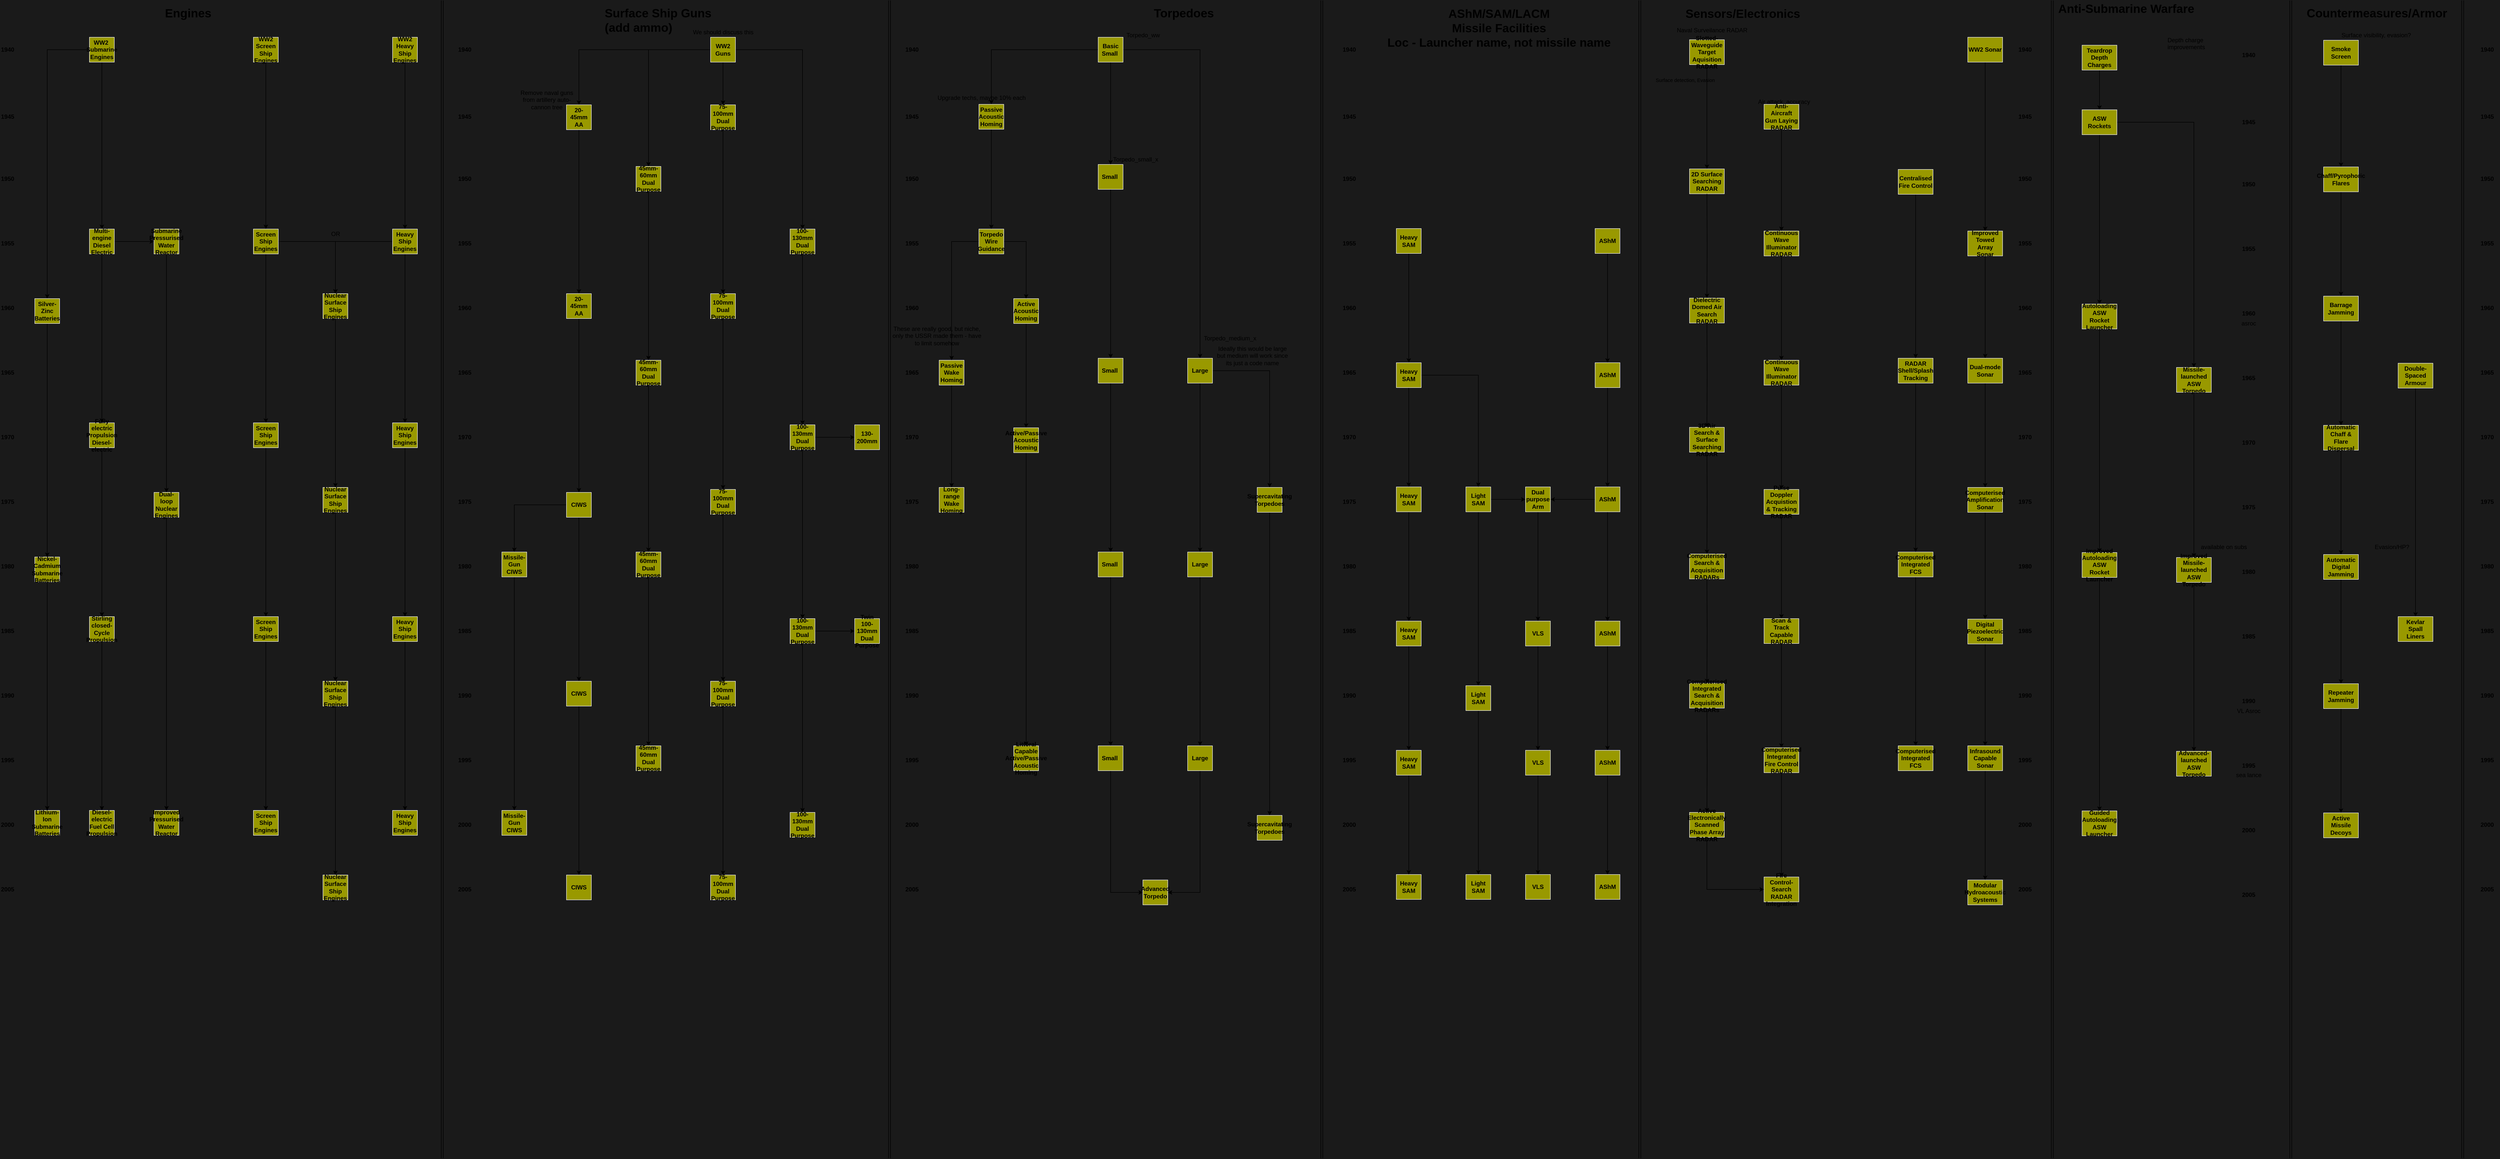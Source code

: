 <mxfile version="14.4.3" type="device" pages="10"><diagram id="k4AfZQAEBGvkmUJgl98D" name="New Submarine Stuff"><mxGraphModel dx="5071" dy="670" grid="1" gridSize="10" guides="1" tooltips="1" connect="1" arrows="1" fold="1" page="1" pageScale="1" pageWidth="850" pageHeight="1100" background="#1A1A1A" math="0" shadow="0"><root><mxCell id="C5WFhDKt-ld-f9tAi8IY-0"/><mxCell id="C5WFhDKt-ld-f9tAi8IY-1" parent="C5WFhDKt-ld-f9tAi8IY-0"/><mxCell id="CP9UFO7GNS88F_ZE5ED8-22" style="edgeStyle=orthogonalEdgeStyle;rounded=0;orthogonalLoop=1;jettySize=auto;html=1;" parent="C5WFhDKt-ld-f9tAi8IY-1" source="sj7dAhnWm8pT44hadIcP-0" target="CP9UFO7GNS88F_ZE5ED8-19" edge="1"><mxGeometry relative="1" as="geometry"/></mxCell><mxCell id="sj7dAhnWm8pT44hadIcP-0" value="Small&amp;nbsp;" style="rounded=0;whiteSpace=wrap;html=1;strokeColor=#E6E6E6;fillColor=#999900;arcSize=6;fontStyle=1" parent="C5WFhDKt-ld-f9tAi8IY-1" vertex="1"><mxGeometry x="-2020" y="330" width="50" height="50" as="geometry"/></mxCell><mxCell id="CP9UFO7GNS88F_ZE5ED8-0" value="&lt;b&gt;1940&lt;/b&gt;" style="text;html=1;resizable=0;points=[];autosize=1;align=left;verticalAlign=top;spacingTop=-4;" parent="C5WFhDKt-ld-f9tAi8IY-1" vertex="1"><mxGeometry x="-4230" y="89" width="40" height="20" as="geometry"/></mxCell><mxCell id="CP9UFO7GNS88F_ZE5ED8-1" value="&lt;b&gt;1945&lt;/b&gt;" style="text;html=1;resizable=0;points=[];autosize=1;align=left;verticalAlign=top;spacingTop=-4;" parent="C5WFhDKt-ld-f9tAi8IY-1" vertex="1"><mxGeometry x="-4230" y="224" width="40" height="20" as="geometry"/></mxCell><mxCell id="CP9UFO7GNS88F_ZE5ED8-2" value="&lt;b&gt;1950&lt;/b&gt;" style="text;html=1;resizable=0;points=[];autosize=1;align=left;verticalAlign=top;spacingTop=-4;" parent="C5WFhDKt-ld-f9tAi8IY-1" vertex="1"><mxGeometry x="-4230" y="349" width="40" height="20" as="geometry"/></mxCell><mxCell id="CP9UFO7GNS88F_ZE5ED8-3" value="&lt;b&gt;1955&lt;/b&gt;" style="text;html=1;resizable=0;points=[];autosize=1;align=left;verticalAlign=top;spacingTop=-4;" parent="C5WFhDKt-ld-f9tAi8IY-1" vertex="1"><mxGeometry x="-4230" y="479" width="40" height="20" as="geometry"/></mxCell><mxCell id="CP9UFO7GNS88F_ZE5ED8-4" value="&lt;b&gt;1960&lt;/b&gt;" style="text;html=1;resizable=0;points=[];autosize=1;align=left;verticalAlign=top;spacingTop=-4;" parent="C5WFhDKt-ld-f9tAi8IY-1" vertex="1"><mxGeometry x="-4230" y="609" width="40" height="20" as="geometry"/></mxCell><mxCell id="CP9UFO7GNS88F_ZE5ED8-5" value="&lt;b&gt;1965&lt;/b&gt;" style="text;html=1;resizable=0;points=[];autosize=1;align=left;verticalAlign=top;spacingTop=-4;" parent="C5WFhDKt-ld-f9tAi8IY-1" vertex="1"><mxGeometry x="-4230" y="739" width="40" height="20" as="geometry"/></mxCell><mxCell id="CP9UFO7GNS88F_ZE5ED8-6" value="&lt;b&gt;1970&lt;/b&gt;" style="text;html=1;resizable=0;points=[];autosize=1;align=left;verticalAlign=top;spacingTop=-4;" parent="C5WFhDKt-ld-f9tAi8IY-1" vertex="1"><mxGeometry x="-4230" y="869" width="40" height="20" as="geometry"/></mxCell><mxCell id="CP9UFO7GNS88F_ZE5ED8-7" value="&lt;b&gt;1975&lt;/b&gt;" style="text;html=1;resizable=0;points=[];autosize=1;align=left;verticalAlign=top;spacingTop=-4;" parent="C5WFhDKt-ld-f9tAi8IY-1" vertex="1"><mxGeometry x="-4230" y="999" width="40" height="20" as="geometry"/></mxCell><mxCell id="CP9UFO7GNS88F_ZE5ED8-8" value="&lt;b&gt;1980&lt;/b&gt;" style="text;html=1;resizable=0;points=[];autosize=1;align=left;verticalAlign=top;spacingTop=-4;" parent="C5WFhDKt-ld-f9tAi8IY-1" vertex="1"><mxGeometry x="-4230" y="1129" width="40" height="20" as="geometry"/></mxCell><mxCell id="CP9UFO7GNS88F_ZE5ED8-9" value="&lt;b&gt;1985&lt;/b&gt;" style="text;html=1;resizable=0;points=[];autosize=1;align=left;verticalAlign=top;spacingTop=-4;" parent="C5WFhDKt-ld-f9tAi8IY-1" vertex="1"><mxGeometry x="-4230" y="1259" width="40" height="20" as="geometry"/></mxCell><mxCell id="CP9UFO7GNS88F_ZE5ED8-10" value="&lt;b&gt;1990&lt;/b&gt;" style="text;html=1;resizable=0;points=[];autosize=1;align=left;verticalAlign=top;spacingTop=-4;" parent="C5WFhDKt-ld-f9tAi8IY-1" vertex="1"><mxGeometry x="-4230" y="1389" width="40" height="20" as="geometry"/></mxCell><mxCell id="CP9UFO7GNS88F_ZE5ED8-11" value="&lt;b&gt;1995&lt;/b&gt;" style="text;html=1;resizable=0;points=[];autosize=1;align=left;verticalAlign=top;spacingTop=-4;" parent="C5WFhDKt-ld-f9tAi8IY-1" vertex="1"><mxGeometry x="-4230" y="1519" width="40" height="20" as="geometry"/></mxCell><mxCell id="CP9UFO7GNS88F_ZE5ED8-12" value="&lt;b&gt;2000&lt;/b&gt;" style="text;html=1;resizable=0;points=[];autosize=1;align=left;verticalAlign=top;spacingTop=-4;" parent="C5WFhDKt-ld-f9tAi8IY-1" vertex="1"><mxGeometry x="-4230" y="1649" width="40" height="20" as="geometry"/></mxCell><mxCell id="CP9UFO7GNS88F_ZE5ED8-13" value="&lt;b&gt;2005&lt;/b&gt;" style="text;html=1;resizable=0;points=[];autosize=1;align=left;verticalAlign=top;spacingTop=-4;" parent="C5WFhDKt-ld-f9tAi8IY-1" vertex="1"><mxGeometry x="-4230" y="1779" width="40" height="20" as="geometry"/></mxCell><mxCell id="CP9UFO7GNS88F_ZE5ED8-15" style="edgeStyle=orthogonalEdgeStyle;rounded=0;orthogonalLoop=1;jettySize=auto;html=1;" parent="C5WFhDKt-ld-f9tAi8IY-1" source="CP9UFO7GNS88F_ZE5ED8-14" target="sj7dAhnWm8pT44hadIcP-0" edge="1"><mxGeometry relative="1" as="geometry"/></mxCell><mxCell id="CP9UFO7GNS88F_ZE5ED8-16" style="edgeStyle=orthogonalEdgeStyle;rounded=0;orthogonalLoop=1;jettySize=auto;html=1;" parent="C5WFhDKt-ld-f9tAi8IY-1" source="CP9UFO7GNS88F_ZE5ED8-14" target="CP9UFO7GNS88F_ZE5ED8-20" edge="1"><mxGeometry relative="1" as="geometry"><mxPoint x="-1815" y="330" as="targetPoint"/></mxGeometry></mxCell><mxCell id="idUyZN2KKD0iHVpQir82-14" style="edgeStyle=orthogonalEdgeStyle;rounded=0;orthogonalLoop=1;jettySize=auto;html=1;" parent="C5WFhDKt-ld-f9tAi8IY-1" source="CP9UFO7GNS88F_ZE5ED8-14" target="idUyZN2KKD0iHVpQir82-0" edge="1"><mxGeometry relative="1" as="geometry"/></mxCell><mxCell id="CP9UFO7GNS88F_ZE5ED8-14" value="Basic Small&amp;nbsp;" style="rounded=0;whiteSpace=wrap;html=1;strokeColor=#E6E6E6;fillColor=#999900;arcSize=6;fontStyle=1" parent="C5WFhDKt-ld-f9tAi8IY-1" vertex="1"><mxGeometry x="-2020" y="74" width="50" height="50" as="geometry"/></mxCell><mxCell id="vhZU52meD8vUy6PAUd2d-130" style="edgeStyle=orthogonalEdgeStyle;rounded=0;orthogonalLoop=1;jettySize=auto;html=1;" parent="C5WFhDKt-ld-f9tAi8IY-1" source="CP9UFO7GNS88F_ZE5ED8-19" target="CP9UFO7GNS88F_ZE5ED8-25" edge="1"><mxGeometry relative="1" as="geometry"/></mxCell><mxCell id="CP9UFO7GNS88F_ZE5ED8-19" value="Small&amp;nbsp;" style="rounded=0;whiteSpace=wrap;html=1;strokeColor=#E6E6E6;fillColor=#999900;arcSize=6;fontStyle=1" parent="C5WFhDKt-ld-f9tAi8IY-1" vertex="1"><mxGeometry x="-2020" y="720" width="50" height="50" as="geometry"/></mxCell><mxCell id="vhZU52meD8vUy6PAUd2d-131" style="edgeStyle=orthogonalEdgeStyle;rounded=0;orthogonalLoop=1;jettySize=auto;html=1;" parent="C5WFhDKt-ld-f9tAi8IY-1" source="CP9UFO7GNS88F_ZE5ED8-20" target="CP9UFO7GNS88F_ZE5ED8-26" edge="1"><mxGeometry relative="1" as="geometry"/></mxCell><mxCell id="vhZU52meD8vUy6PAUd2d-132" style="edgeStyle=orthogonalEdgeStyle;rounded=0;orthogonalLoop=1;jettySize=auto;html=1;" parent="C5WFhDKt-ld-f9tAi8IY-1" source="CP9UFO7GNS88F_ZE5ED8-20" target="CP9UFO7GNS88F_ZE5ED8-40" edge="1"><mxGeometry relative="1" as="geometry"/></mxCell><mxCell id="CP9UFO7GNS88F_ZE5ED8-20" value="Large" style="rounded=0;whiteSpace=wrap;html=1;strokeColor=#E6E6E6;fillColor=#999900;arcSize=6;fontStyle=1" parent="C5WFhDKt-ld-f9tAi8IY-1" vertex="1"><mxGeometry x="-1840" y="720" width="50" height="50" as="geometry"/></mxCell><mxCell id="CP9UFO7GNS88F_ZE5ED8-39" style="edgeStyle=orthogonalEdgeStyle;rounded=0;orthogonalLoop=1;jettySize=auto;html=1;" parent="C5WFhDKt-ld-f9tAi8IY-1" source="CP9UFO7GNS88F_ZE5ED8-25" target="CP9UFO7GNS88F_ZE5ED8-27" edge="1"><mxGeometry relative="1" as="geometry"/></mxCell><mxCell id="CP9UFO7GNS88F_ZE5ED8-25" value="Small&amp;nbsp;" style="rounded=0;whiteSpace=wrap;html=1;strokeColor=#E6E6E6;fillColor=#999900;arcSize=6;fontStyle=1" parent="C5WFhDKt-ld-f9tAi8IY-1" vertex="1"><mxGeometry x="-2020" y="1110" width="50" height="50" as="geometry"/></mxCell><mxCell id="CP9UFO7GNS88F_ZE5ED8-38" style="edgeStyle=orthogonalEdgeStyle;rounded=0;orthogonalLoop=1;jettySize=auto;html=1;" parent="C5WFhDKt-ld-f9tAi8IY-1" source="CP9UFO7GNS88F_ZE5ED8-26" target="CP9UFO7GNS88F_ZE5ED8-28" edge="1"><mxGeometry relative="1" as="geometry"/></mxCell><mxCell id="CP9UFO7GNS88F_ZE5ED8-26" value="Large" style="rounded=0;whiteSpace=wrap;html=1;strokeColor=#E6E6E6;fillColor=#999900;arcSize=6;fontStyle=1" parent="C5WFhDKt-ld-f9tAi8IY-1" vertex="1"><mxGeometry x="-1840" y="1110" width="50" height="50" as="geometry"/></mxCell><mxCell id="CP9UFO7GNS88F_ZE5ED8-32" style="edgeStyle=orthogonalEdgeStyle;rounded=0;orthogonalLoop=1;jettySize=auto;html=1;entryX=0;entryY=0.5;entryDx=0;entryDy=0;exitX=0.5;exitY=1;exitDx=0;exitDy=0;" parent="C5WFhDKt-ld-f9tAi8IY-1" source="CP9UFO7GNS88F_ZE5ED8-27" target="CP9UFO7GNS88F_ZE5ED8-31" edge="1"><mxGeometry relative="1" as="geometry"/></mxCell><mxCell id="CP9UFO7GNS88F_ZE5ED8-27" value="Small&amp;nbsp;" style="rounded=0;whiteSpace=wrap;html=1;strokeColor=#E6E6E6;fillColor=#999900;arcSize=6;fontStyle=1" parent="C5WFhDKt-ld-f9tAi8IY-1" vertex="1"><mxGeometry x="-2020" y="1500" width="50" height="50" as="geometry"/></mxCell><mxCell id="CP9UFO7GNS88F_ZE5ED8-33" style="edgeStyle=orthogonalEdgeStyle;rounded=0;orthogonalLoop=1;jettySize=auto;html=1;entryX=1;entryY=0.5;entryDx=0;entryDy=0;exitX=0.5;exitY=1;exitDx=0;exitDy=0;" parent="C5WFhDKt-ld-f9tAi8IY-1" source="CP9UFO7GNS88F_ZE5ED8-28" target="CP9UFO7GNS88F_ZE5ED8-31" edge="1"><mxGeometry relative="1" as="geometry"/></mxCell><mxCell id="CP9UFO7GNS88F_ZE5ED8-28" value="Large" style="rounded=0;whiteSpace=wrap;html=1;strokeColor=#E6E6E6;fillColor=#999900;arcSize=6;fontStyle=1" parent="C5WFhDKt-ld-f9tAi8IY-1" vertex="1"><mxGeometry x="-1840" y="1500" width="50" height="50" as="geometry"/></mxCell><mxCell id="CP9UFO7GNS88F_ZE5ED8-31" value="Advanced Torpedo" style="rounded=0;whiteSpace=wrap;html=1;strokeColor=#E6E6E6;fillColor=#999900;arcSize=6;fontStyle=1" parent="C5WFhDKt-ld-f9tAi8IY-1" vertex="1"><mxGeometry x="-1930" y="1770" width="50" height="50" as="geometry"/></mxCell><mxCell id="CP9UFO7GNS88F_ZE5ED8-43" style="edgeStyle=orthogonalEdgeStyle;rounded=0;orthogonalLoop=1;jettySize=auto;html=1;" parent="C5WFhDKt-ld-f9tAi8IY-1" source="CP9UFO7GNS88F_ZE5ED8-40" target="CP9UFO7GNS88F_ZE5ED8-42" edge="1"><mxGeometry relative="1" as="geometry"/></mxCell><mxCell id="CP9UFO7GNS88F_ZE5ED8-40" value="Supercavitating Torpedoes" style="rounded=0;whiteSpace=wrap;html=1;strokeColor=#E6E6E6;fillColor=#999900;arcSize=6;fontStyle=1" parent="C5WFhDKt-ld-f9tAi8IY-1" vertex="1"><mxGeometry x="-1700" y="980" width="50" height="50" as="geometry"/></mxCell><mxCell id="CP9UFO7GNS88F_ZE5ED8-42" value="Supercavitating Torpedoes" style="rounded=0;whiteSpace=wrap;html=1;strokeColor=#E6E6E6;fillColor=#999900;arcSize=6;fontStyle=1" parent="C5WFhDKt-ld-f9tAi8IY-1" vertex="1"><mxGeometry x="-1700" y="1640" width="50" height="50" as="geometry"/></mxCell><mxCell id="vhZU52meD8vUy6PAUd2d-6" value="" style="edgeStyle=orthogonalEdgeStyle;rounded=0;orthogonalLoop=1;jettySize=auto;html=1;" parent="C5WFhDKt-ld-f9tAi8IY-1" source="vhZU52meD8vUy6PAUd2d-7" target="vhZU52meD8vUy6PAUd2d-12" edge="1"><mxGeometry relative="1" as="geometry"><mxPoint x="481" y="215" as="targetPoint"/></mxGeometry></mxCell><mxCell id="vhZU52meD8vUy6PAUd2d-7" value="&lt;span&gt;Smoke Screen&lt;/span&gt;&lt;br&gt;" style="rounded=0;whiteSpace=wrap;html=1;strokeColor=#E6E6E6;fillColor=#999900;arcSize=6;fontStyle=1" parent="C5WFhDKt-ld-f9tAi8IY-1" vertex="1"><mxGeometry x="446" y="80" width="70" height="50" as="geometry"/></mxCell><mxCell id="vhZU52meD8vUy6PAUd2d-11" value="" style="edgeStyle=orthogonalEdgeStyle;rounded=0;orthogonalLoop=1;jettySize=auto;html=1;" parent="C5WFhDKt-ld-f9tAi8IY-1" source="vhZU52meD8vUy6PAUd2d-12" target="vhZU52meD8vUy6PAUd2d-14" edge="1"><mxGeometry relative="1" as="geometry"><mxPoint x="481" y="475" as="targetPoint"/></mxGeometry></mxCell><mxCell id="vhZU52meD8vUy6PAUd2d-12" value="Chaff/Pyrophoric Flares" style="rounded=0;whiteSpace=wrap;html=1;strokeColor=#E6E6E6;fillColor=#999900;arcSize=6;fontStyle=1" parent="C5WFhDKt-ld-f9tAi8IY-1" vertex="1"><mxGeometry x="446" y="335" width="70" height="50" as="geometry"/></mxCell><mxCell id="vhZU52meD8vUy6PAUd2d-13" value="" style="edgeStyle=orthogonalEdgeStyle;rounded=0;orthogonalLoop=1;jettySize=auto;html=1;" parent="C5WFhDKt-ld-f9tAi8IY-1" source="vhZU52meD8vUy6PAUd2d-14" target="vhZU52meD8vUy6PAUd2d-17" edge="1"><mxGeometry relative="1" as="geometry"><mxPoint x="481" y="735" as="targetPoint"/></mxGeometry></mxCell><mxCell id="vhZU52meD8vUy6PAUd2d-14" value="Barrage Jamming" style="rounded=0;whiteSpace=wrap;html=1;strokeColor=#E6E6E6;fillColor=#999900;arcSize=6;fontStyle=1" parent="C5WFhDKt-ld-f9tAi8IY-1" vertex="1"><mxGeometry x="446" y="595" width="70" height="50" as="geometry"/></mxCell><mxCell id="vhZU52meD8vUy6PAUd2d-15" value="" style="edgeStyle=orthogonalEdgeStyle;rounded=0;orthogonalLoop=1;jettySize=auto;html=1;" parent="C5WFhDKt-ld-f9tAi8IY-1" source="vhZU52meD8vUy6PAUd2d-17" target="vhZU52meD8vUy6PAUd2d-21" edge="1"><mxGeometry relative="1" as="geometry"><mxPoint x="481" y="995" as="targetPoint"/></mxGeometry></mxCell><mxCell id="vhZU52meD8vUy6PAUd2d-17" value="Automatic Chaff &amp;amp; Flare Dispersal" style="rounded=0;whiteSpace=wrap;html=1;strokeColor=#E6E6E6;fillColor=#999900;arcSize=6;fontStyle=1" parent="C5WFhDKt-ld-f9tAi8IY-1" vertex="1"><mxGeometry x="446" y="855" width="70" height="50" as="geometry"/></mxCell><mxCell id="vhZU52meD8vUy6PAUd2d-20" value="" style="edgeStyle=orthogonalEdgeStyle;rounded=0;orthogonalLoop=1;jettySize=auto;html=1;" parent="C5WFhDKt-ld-f9tAi8IY-1" source="vhZU52meD8vUy6PAUd2d-21" target="vhZU52meD8vUy6PAUd2d-23" edge="1"><mxGeometry relative="1" as="geometry"><mxPoint x="481" y="1255" as="targetPoint"/></mxGeometry></mxCell><mxCell id="vhZU52meD8vUy6PAUd2d-21" value="Automatic Digital Jamming" style="rounded=0;whiteSpace=wrap;html=1;strokeColor=#E6E6E6;fillColor=#999900;arcSize=6;fontStyle=1" parent="C5WFhDKt-ld-f9tAi8IY-1" vertex="1"><mxGeometry x="446" y="1115" width="70" height="50" as="geometry"/></mxCell><mxCell id="vhZU52meD8vUy6PAUd2d-22" value="" style="edgeStyle=orthogonalEdgeStyle;rounded=0;orthogonalLoop=1;jettySize=auto;html=1;" parent="C5WFhDKt-ld-f9tAi8IY-1" source="vhZU52meD8vUy6PAUd2d-23" target="vhZU52meD8vUy6PAUd2d-24" edge="1"><mxGeometry relative="1" as="geometry"><mxPoint x="481" y="1515" as="targetPoint"/></mxGeometry></mxCell><mxCell id="vhZU52meD8vUy6PAUd2d-23" value="Repeater Jamming" style="rounded=0;whiteSpace=wrap;html=1;strokeColor=#E6E6E6;fillColor=#999900;arcSize=6;fontStyle=1" parent="C5WFhDKt-ld-f9tAi8IY-1" vertex="1"><mxGeometry x="446" y="1375" width="70" height="50" as="geometry"/></mxCell><mxCell id="vhZU52meD8vUy6PAUd2d-24" value="Active Missile Decoys" style="rounded=0;whiteSpace=wrap;html=1;strokeColor=#E6E6E6;fillColor=#999900;arcSize=6;fontStyle=1" parent="C5WFhDKt-ld-f9tAi8IY-1" vertex="1"><mxGeometry x="446" y="1635" width="70" height="50" as="geometry"/></mxCell><mxCell id="vhZU52meD8vUy6PAUd2d-28" value="&lt;font style=&quot;font-size: 24px&quot;&gt;&lt;b&gt;Countermeasures/Armor&lt;/b&gt;&lt;/font&gt;" style="text;html=1;resizable=0;points=[];autosize=1;align=left;verticalAlign=top;spacingTop=-4;" parent="C5WFhDKt-ld-f9tAi8IY-1" vertex="1"><mxGeometry x="410" y="9" width="300" height="20" as="geometry"/></mxCell><mxCell id="vhZU52meD8vUy6PAUd2d-29" value="" style="shape=link;html=1;" parent="C5WFhDKt-ld-f9tAi8IY-1" edge="1"><mxGeometry width="50" height="50" relative="1" as="geometry"><mxPoint x="-2440.0" y="2330" as="sourcePoint"/><mxPoint x="-2440.0" as="targetPoint"/></mxGeometry></mxCell><mxCell id="vhZU52meD8vUy6PAUd2d-30" value="&lt;span style=&quot;font-size: 24px&quot;&gt;&lt;b&gt;Anti-Submarine Warfare&lt;/b&gt;&lt;/span&gt;" style="text;html=1;resizable=0;points=[];autosize=1;align=left;verticalAlign=top;spacingTop=-4;" parent="C5WFhDKt-ld-f9tAi8IY-1" vertex="1"><mxGeometry x="-90.0" width="290" height="20" as="geometry"/></mxCell><mxCell id="vhZU52meD8vUy6PAUd2d-44" value="" style="shape=link;html=1;" parent="C5WFhDKt-ld-f9tAi8IY-1" edge="1"><mxGeometry width="50" height="50" relative="1" as="geometry"><mxPoint x="-100.001" y="2330" as="sourcePoint"/><mxPoint x="-100.001" as="targetPoint"/></mxGeometry></mxCell><mxCell id="vhZU52meD8vUy6PAUd2d-45" value="" style="edgeStyle=orthogonalEdgeStyle;rounded=0;orthogonalLoop=1;jettySize=auto;html=1;" parent="C5WFhDKt-ld-f9tAi8IY-1" source="vhZU52meD8vUy6PAUd2d-46" target="vhZU52meD8vUy6PAUd2d-51" edge="1"><mxGeometry relative="1" as="geometry"/></mxCell><mxCell id="vhZU52meD8vUy6PAUd2d-46" value="Slotted-Waveguide Target Aquisition RADAR" style="rounded=0;whiteSpace=wrap;html=1;strokeColor=#E6E6E6;fillColor=#999900;arcSize=6;fontStyle=1" parent="C5WFhDKt-ld-f9tAi8IY-1" vertex="1"><mxGeometry x="-830" y="79" width="70" height="50" as="geometry"/></mxCell><mxCell id="vhZU52meD8vUy6PAUd2d-51" value="2D Surface Searching RADAR" style="rounded=0;whiteSpace=wrap;html=1;strokeColor=#E6E6E6;fillColor=#999900;arcSize=6;fontStyle=1" parent="C5WFhDKt-ld-f9tAi8IY-1" vertex="1"><mxGeometry x="-830" y="339" width="70" height="50" as="geometry"/></mxCell><mxCell id="vhZU52meD8vUy6PAUd2d-52" value="" style="edgeStyle=orthogonalEdgeStyle;rounded=0;orthogonalLoop=1;jettySize=auto;html=1;" parent="C5WFhDKt-ld-f9tAi8IY-1" source="vhZU52meD8vUy6PAUd2d-53" target="vhZU52meD8vUy6PAUd2d-55" edge="1"><mxGeometry relative="1" as="geometry"/></mxCell><mxCell id="vhZU52meD8vUy6PAUd2d-53" value="Anti-Aircraft Gun Laying RADAR" style="rounded=0;whiteSpace=wrap;html=1;strokeColor=#E6E6E6;fillColor=#999900;arcSize=6;fontStyle=1" parent="C5WFhDKt-ld-f9tAi8IY-1" vertex="1"><mxGeometry x="-680" y="209" width="70" height="50" as="geometry"/></mxCell><mxCell id="vhZU52meD8vUy6PAUd2d-54" value="" style="edgeStyle=orthogonalEdgeStyle;rounded=0;orthogonalLoop=1;jettySize=auto;html=1;" parent="C5WFhDKt-ld-f9tAi8IY-1" source="vhZU52meD8vUy6PAUd2d-55" target="vhZU52meD8vUy6PAUd2d-57" edge="1"><mxGeometry relative="1" as="geometry"><mxPoint x="-645" y="594" as="targetPoint"/></mxGeometry></mxCell><mxCell id="vhZU52meD8vUy6PAUd2d-55" value="Continuous Wave Illuminator RADAR" style="rounded=0;whiteSpace=wrap;html=1;strokeColor=#E6E6E6;fillColor=#999900;arcSize=6;fontStyle=1" parent="C5WFhDKt-ld-f9tAi8IY-1" vertex="1"><mxGeometry x="-680" y="464" width="70" height="50" as="geometry"/></mxCell><mxCell id="vhZU52meD8vUy6PAUd2d-56" value="" style="edgeStyle=orthogonalEdgeStyle;rounded=0;orthogonalLoop=1;jettySize=auto;html=1;entryX=0.5;entryY=0;entryDx=0;entryDy=0;" parent="C5WFhDKt-ld-f9tAi8IY-1" source="vhZU52meD8vUy6PAUd2d-57" target="vhZU52meD8vUy6PAUd2d-59" edge="1"><mxGeometry relative="1" as="geometry"><mxPoint x="-645" y="854" as="targetPoint"/></mxGeometry></mxCell><mxCell id="vhZU52meD8vUy6PAUd2d-57" value="Continuous Wave Illuminator RADAR" style="rounded=0;whiteSpace=wrap;html=1;strokeColor=#E6E6E6;fillColor=#999900;arcSize=6;fontStyle=1" parent="C5WFhDKt-ld-f9tAi8IY-1" vertex="1"><mxGeometry x="-680" y="724" width="70" height="50" as="geometry"/></mxCell><mxCell id="vhZU52meD8vUy6PAUd2d-58" style="edgeStyle=orthogonalEdgeStyle;rounded=0;orthogonalLoop=1;jettySize=auto;html=1;" parent="C5WFhDKt-ld-f9tAi8IY-1" source="vhZU52meD8vUy6PAUd2d-59" target="vhZU52meD8vUy6PAUd2d-75" edge="1"><mxGeometry relative="1" as="geometry"/></mxCell><mxCell id="vhZU52meD8vUy6PAUd2d-59" value="Pulse Doppler Acquistion &amp;amp; Tracking RADAR" style="rounded=0;whiteSpace=wrap;html=1;strokeColor=#E6E6E6;fillColor=#999900;arcSize=6;fontStyle=1" parent="C5WFhDKt-ld-f9tAi8IY-1" vertex="1"><mxGeometry x="-680" y="984" width="70" height="50" as="geometry"/></mxCell><mxCell id="vhZU52meD8vUy6PAUd2d-60" value="&lt;span style=&quot;font-size: 24px&quot;&gt;&lt;b&gt;Sensors/Electronics&lt;/b&gt;&lt;/span&gt;" style="text;html=1;resizable=0;points=[];autosize=1;align=left;verticalAlign=top;spacingTop=-4;" parent="C5WFhDKt-ld-f9tAi8IY-1" vertex="1"><mxGeometry x="-840" y="10" width="250" height="20" as="geometry"/></mxCell><mxCell id="vhZU52meD8vUy6PAUd2d-61" value="&lt;font style=&quot;font-size: 10px&quot;&gt;Surface detection, Evasion&amp;nbsp;&lt;/font&gt;" style="text;html=1;resizable=0;points=[];autosize=1;align=left;verticalAlign=top;spacingTop=-4;" parent="C5WFhDKt-ld-f9tAi8IY-1" vertex="1"><mxGeometry x="-900" y="150" width="140" height="20" as="geometry"/></mxCell><mxCell id="vhZU52meD8vUy6PAUd2d-67" value="" style="edgeStyle=orthogonalEdgeStyle;rounded=0;orthogonalLoop=1;jettySize=auto;html=1;" parent="C5WFhDKt-ld-f9tAi8IY-1" target="vhZU52meD8vUy6PAUd2d-68" edge="1"><mxGeometry relative="1" as="geometry"><mxPoint x="-795.0" y="389" as="sourcePoint"/></mxGeometry></mxCell><mxCell id="vhZU52meD8vUy6PAUd2d-68" value="Dielectric Domed Air Search RADAR" style="rounded=0;whiteSpace=wrap;html=1;strokeColor=#E6E6E6;fillColor=#999900;arcSize=6;fontStyle=1" parent="C5WFhDKt-ld-f9tAi8IY-1" vertex="1"><mxGeometry x="-830" y="599" width="70" height="50" as="geometry"/></mxCell><mxCell id="vhZU52meD8vUy6PAUd2d-69" value="Air attack, accuracy" style="text;html=1;" parent="C5WFhDKt-ld-f9tAi8IY-1" vertex="1"><mxGeometry x="-694.5" y="190" width="50" height="20" as="geometry"/></mxCell><mxCell id="vhZU52meD8vUy6PAUd2d-70" value="" style="edgeStyle=orthogonalEdgeStyle;rounded=0;orthogonalLoop=1;jettySize=auto;html=1;" parent="C5WFhDKt-ld-f9tAi8IY-1" target="vhZU52meD8vUy6PAUd2d-71" edge="1"><mxGeometry relative="1" as="geometry"><mxPoint x="-795.0" y="649" as="sourcePoint"/></mxGeometry></mxCell><mxCell id="vhZU52meD8vUy6PAUd2d-71" value="3D Air Search &amp;amp; Surface Searching RADAR" style="rounded=0;whiteSpace=wrap;html=1;strokeColor=#E6E6E6;fillColor=#999900;arcSize=6;fontStyle=1" parent="C5WFhDKt-ld-f9tAi8IY-1" vertex="1"><mxGeometry x="-830" y="859" width="70" height="50" as="geometry"/></mxCell><mxCell id="vhZU52meD8vUy6PAUd2d-72" value="" style="edgeStyle=orthogonalEdgeStyle;rounded=0;orthogonalLoop=1;jettySize=auto;html=1;" parent="C5WFhDKt-ld-f9tAi8IY-1" target="vhZU52meD8vUy6PAUd2d-73" edge="1"><mxGeometry relative="1" as="geometry"><mxPoint x="-795.0" y="904" as="sourcePoint"/></mxGeometry></mxCell><mxCell id="vhZU52meD8vUy6PAUd2d-73" value="&lt;span&gt;Computerised Search &amp;amp; Acquisition RADARs&lt;/span&gt;" style="rounded=0;whiteSpace=wrap;html=1;strokeColor=#E6E6E6;fillColor=#999900;arcSize=6;fontStyle=1" parent="C5WFhDKt-ld-f9tAi8IY-1" vertex="1"><mxGeometry x="-830" y="1114" width="70" height="50" as="geometry"/></mxCell><mxCell id="vhZU52meD8vUy6PAUd2d-74" style="edgeStyle=orthogonalEdgeStyle;rounded=0;orthogonalLoop=1;jettySize=auto;html=1;" parent="C5WFhDKt-ld-f9tAi8IY-1" source="vhZU52meD8vUy6PAUd2d-75" target="vhZU52meD8vUy6PAUd2d-79" edge="1"><mxGeometry relative="1" as="geometry"/></mxCell><mxCell id="vhZU52meD8vUy6PAUd2d-75" value="Scan &amp;amp; Track Capable RADAR" style="rounded=0;whiteSpace=wrap;html=1;strokeColor=#E6E6E6;fillColor=#999900;arcSize=6;fontStyle=1" parent="C5WFhDKt-ld-f9tAi8IY-1" vertex="1"><mxGeometry x="-680" y="1244" width="70" height="50" as="geometry"/></mxCell><mxCell id="vhZU52meD8vUy6PAUd2d-76" value="" style="edgeStyle=orthogonalEdgeStyle;rounded=0;orthogonalLoop=1;jettySize=auto;html=1;" parent="C5WFhDKt-ld-f9tAi8IY-1" target="vhZU52meD8vUy6PAUd2d-77" edge="1"><mxGeometry relative="1" as="geometry"><mxPoint x="-795.0" y="1164" as="sourcePoint"/></mxGeometry></mxCell><mxCell id="vhZU52meD8vUy6PAUd2d-77" value="Computerised Integrated Search &amp;amp; Acquisition RADARs" style="rounded=0;whiteSpace=wrap;html=1;strokeColor=#E6E6E6;fillColor=#999900;arcSize=6;fontStyle=1" parent="C5WFhDKt-ld-f9tAi8IY-1" vertex="1"><mxGeometry x="-830" y="1374" width="70" height="50" as="geometry"/></mxCell><mxCell id="vhZU52meD8vUy6PAUd2d-78" style="edgeStyle=orthogonalEdgeStyle;rounded=0;orthogonalLoop=1;jettySize=auto;html=1;" parent="C5WFhDKt-ld-f9tAi8IY-1" source="vhZU52meD8vUy6PAUd2d-79" target="vhZU52meD8vUy6PAUd2d-80" edge="1"><mxGeometry relative="1" as="geometry"/></mxCell><mxCell id="vhZU52meD8vUy6PAUd2d-79" value="Computerised Integrated Fire Control RADAR" style="rounded=0;whiteSpace=wrap;html=1;strokeColor=#E6E6E6;fillColor=#999900;arcSize=6;fontStyle=1" parent="C5WFhDKt-ld-f9tAi8IY-1" vertex="1"><mxGeometry x="-680" y="1504" width="70" height="50" as="geometry"/></mxCell><mxCell id="vhZU52meD8vUy6PAUd2d-80" value="Fire Control-Search RADAR Integration" style="rounded=0;whiteSpace=wrap;html=1;strokeColor=#E6E6E6;fillColor=#999900;arcSize=6;fontStyle=1" parent="C5WFhDKt-ld-f9tAi8IY-1" vertex="1"><mxGeometry x="-680" y="1764" width="70" height="50" as="geometry"/></mxCell><mxCell id="vhZU52meD8vUy6PAUd2d-81" value="" style="edgeStyle=orthogonalEdgeStyle;rounded=0;orthogonalLoop=1;jettySize=auto;html=1;" parent="C5WFhDKt-ld-f9tAi8IY-1" target="vhZU52meD8vUy6PAUd2d-83" edge="1"><mxGeometry relative="1" as="geometry"><mxPoint x="-795.0" y="1424" as="sourcePoint"/></mxGeometry></mxCell><mxCell id="vhZU52meD8vUy6PAUd2d-82" style="edgeStyle=orthogonalEdgeStyle;rounded=0;orthogonalLoop=1;jettySize=auto;html=1;entryX=0;entryY=0.5;entryDx=0;entryDy=0;exitX=0.5;exitY=1;exitDx=0;exitDy=0;" parent="C5WFhDKt-ld-f9tAi8IY-1" source="vhZU52meD8vUy6PAUd2d-83" target="vhZU52meD8vUy6PAUd2d-80" edge="1"><mxGeometry relative="1" as="geometry"/></mxCell><mxCell id="vhZU52meD8vUy6PAUd2d-83" value="Active Electronically Scanned Phase Array RADAR" style="rounded=0;whiteSpace=wrap;html=1;strokeColor=#E6E6E6;fillColor=#999900;arcSize=6;fontStyle=1" parent="C5WFhDKt-ld-f9tAi8IY-1" vertex="1"><mxGeometry x="-830" y="1634" width="70" height="50" as="geometry"/></mxCell><mxCell id="vhZU52meD8vUy6PAUd2d-85" value="Depth charge&lt;br&gt;improvements&lt;br&gt;" style="text;html=1;resizable=0;points=[];autosize=1;align=left;verticalAlign=top;spacingTop=-4;" parent="C5WFhDKt-ld-f9tAi8IY-1" vertex="1"><mxGeometry x="130" y="70" width="90" height="30" as="geometry"/></mxCell><mxCell id="vhZU52meD8vUy6PAUd2d-87" value="Surface visibility, evasion?" style="text;html=1;resizable=0;points=[];autosize=1;align=left;verticalAlign=top;spacingTop=-4;" parent="C5WFhDKt-ld-f9tAi8IY-1" vertex="1"><mxGeometry x="480" y="60" width="160" height="20" as="geometry"/></mxCell><mxCell id="vhZU52meD8vUy6PAUd2d-88" value="Evasion/HP?" style="text;html=1;resizable=0;points=[];autosize=1;align=left;verticalAlign=top;spacingTop=-4;" parent="C5WFhDKt-ld-f9tAi8IY-1" vertex="1"><mxGeometry x="547" y="1090" width="80" height="20" as="geometry"/></mxCell><mxCell id="vhZU52meD8vUy6PAUd2d-125" value="&lt;span style=&quot;font-size: 24px&quot;&gt;&lt;b&gt;Surface Ship Guns&lt;br&gt;(add ammo)&lt;br&gt;&lt;/b&gt;&lt;/span&gt;" style="text;html=1;resizable=0;points=[];autosize=1;align=left;verticalAlign=top;spacingTop=-4;" parent="C5WFhDKt-ld-f9tAi8IY-1" vertex="1"><mxGeometry x="-3015" y="9" width="230" height="40" as="geometry"/></mxCell><mxCell id="vhZU52meD8vUy6PAUd2d-126" value="" style="shape=link;html=1;" parent="C5WFhDKt-ld-f9tAi8IY-1" edge="1"><mxGeometry width="50" height="50" relative="1" as="geometry"><mxPoint x="379.999" y="2330" as="sourcePoint"/><mxPoint x="379.999" as="targetPoint"/></mxGeometry></mxCell><mxCell id="vhZU52meD8vUy6PAUd2d-127" value="" style="shape=link;html=1;" parent="C5WFhDKt-ld-f9tAi8IY-1" edge="1"><mxGeometry width="50" height="50" relative="1" as="geometry"><mxPoint x="725.929" y="2330" as="sourcePoint"/><mxPoint x="725.929" as="targetPoint"/></mxGeometry></mxCell><mxCell id="vhZU52meD8vUy6PAUd2d-128" value="" style="shape=link;html=1;" parent="C5WFhDKt-ld-f9tAi8IY-1" edge="1"><mxGeometry width="50" height="50" relative="1" as="geometry"><mxPoint x="-3340.0" y="2330" as="sourcePoint"/><mxPoint x="-3340.0" as="targetPoint"/></mxGeometry></mxCell><mxCell id="vhZU52meD8vUy6PAUd2d-129" value="&lt;span style=&quot;font-size: 24px&quot;&gt;&lt;b&gt;Torpedoes&lt;br&gt;&lt;/b&gt;&lt;/span&gt;" style="text;html=1;resizable=0;points=[];autosize=1;align=left;verticalAlign=top;spacingTop=-4;" parent="C5WFhDKt-ld-f9tAi8IY-1" vertex="1"><mxGeometry x="-1910" y="9" width="140" height="20" as="geometry"/></mxCell><mxCell id="vhZU52meD8vUy6PAUd2d-133" value="Torpedo_ww" style="text;html=1;align=center;verticalAlign=middle;resizable=0;points=[];autosize=1;" parent="C5WFhDKt-ld-f9tAi8IY-1" vertex="1"><mxGeometry x="-1970" y="60" width="80" height="20" as="geometry"/></mxCell><mxCell id="vhZU52meD8vUy6PAUd2d-134" value="Torpedo_small_x" style="text;html=1;align=center;verticalAlign=middle;resizable=0;points=[];autosize=1;" parent="C5WFhDKt-ld-f9tAi8IY-1" vertex="1"><mxGeometry x="-2000" y="310" width="110" height="20" as="geometry"/></mxCell><mxCell id="vhZU52meD8vUy6PAUd2d-135" value="Torpedo_medium_x" style="text;html=1;align=center;verticalAlign=middle;resizable=0;points=[];autosize=1;" parent="C5WFhDKt-ld-f9tAi8IY-1" vertex="1"><mxGeometry x="-1815" y="670" width="120" height="20" as="geometry"/></mxCell><mxCell id="vhZU52meD8vUy6PAUd2d-136" value="Ideally this would be large&lt;br&gt;but medium will work since&lt;br&gt;its just a code name" style="text;html=1;align=center;verticalAlign=middle;resizable=0;points=[];autosize=1;" parent="C5WFhDKt-ld-f9tAi8IY-1" vertex="1"><mxGeometry x="-1790" y="690" width="160" height="50" as="geometry"/></mxCell><mxCell id="vhZU52meD8vUy6PAUd2d-137" value="" style="shape=link;html=1;" parent="C5WFhDKt-ld-f9tAi8IY-1" edge="1"><mxGeometry width="50" height="50" relative="1" as="geometry"><mxPoint x="-1570" y="2330" as="sourcePoint"/><mxPoint x="-1570" as="targetPoint"/></mxGeometry></mxCell><mxCell id="5YGZjUVC741rIX0Yzwud-0" value="" style="shape=link;html=1;" parent="C5WFhDKt-ld-f9tAi8IY-1" edge="1"><mxGeometry width="50" height="50" relative="1" as="geometry"><mxPoint x="-930" y="2330" as="sourcePoint"/><mxPoint x="-930" as="targetPoint"/></mxGeometry></mxCell><mxCell id="5YGZjUVC741rIX0Yzwud-1" value="&lt;div style=&quot;text-align: center&quot;&gt;&lt;b style=&quot;font-size: 24px&quot;&gt;AShM/SAM/LACM&lt;br&gt;Missile Facilities&lt;/b&gt;&lt;br&gt;&lt;/div&gt;&lt;div style=&quot;text-align: center&quot;&gt;&lt;span style=&quot;font-size: 24px&quot;&gt;&lt;b&gt;Loc - Launcher name, not missile name&lt;/b&gt;&lt;/span&gt;&lt;/div&gt;" style="text;html=1;resizable=0;points=[];autosize=1;align=left;verticalAlign=top;spacingTop=-4;" parent="C5WFhDKt-ld-f9tAi8IY-1" vertex="1"><mxGeometry x="-1440" y="10" width="460" height="60" as="geometry"/></mxCell><mxCell id="VZoubEiEwIHxGp2ulO5q-76" style="edgeStyle=orthogonalEdgeStyle;rounded=0;orthogonalLoop=1;jettySize=auto;html=1;" parent="C5WFhDKt-ld-f9tAi8IY-1" source="VZoubEiEwIHxGp2ulO5q-61" target="VZoubEiEwIHxGp2ulO5q-71" edge="1"><mxGeometry relative="1" as="geometry"/></mxCell><mxCell id="VZoubEiEwIHxGp2ulO5q-61" value="75-100mm Dual Purpose" style="rounded=0;whiteSpace=wrap;html=1;strokeColor=#E6E6E6;fillColor=#999900;arcSize=6;fontStyle=1" parent="C5WFhDKt-ld-f9tAi8IY-1" vertex="1"><mxGeometry x="-2800" y="984" width="50" height="50" as="geometry"/></mxCell><mxCell id="-0UDo5oWALxAUgfWqSH6-1" style="edgeStyle=orthogonalEdgeStyle;rounded=0;orthogonalLoop=1;jettySize=auto;html=1;" parent="C5WFhDKt-ld-f9tAi8IY-1" source="VZoubEiEwIHxGp2ulO5q-62" target="VZoubEiEwIHxGp2ulO5q-70" edge="1"><mxGeometry relative="1" as="geometry"/></mxCell><mxCell id="-0UDo5oWALxAUgfWqSH6-2" style="edgeStyle=orthogonalEdgeStyle;rounded=0;orthogonalLoop=1;jettySize=auto;html=1;" parent="C5WFhDKt-ld-f9tAi8IY-1" source="VZoubEiEwIHxGp2ulO5q-62" target="VZoubEiEwIHxGp2ulO5q-81" edge="1"><mxGeometry relative="1" as="geometry"/></mxCell><mxCell id="-0UDo5oWALxAUgfWqSH6-3" style="edgeStyle=orthogonalEdgeStyle;rounded=0;orthogonalLoop=1;jettySize=auto;html=1;" parent="C5WFhDKt-ld-f9tAi8IY-1" source="VZoubEiEwIHxGp2ulO5q-62" target="VZoubEiEwIHxGp2ulO5q-66" edge="1"><mxGeometry relative="1" as="geometry"/></mxCell><mxCell id="1eqnwyAw1AJMBZWaUxSs-4" style="edgeStyle=orthogonalEdgeStyle;rounded=0;orthogonalLoop=1;jettySize=auto;html=1;" parent="C5WFhDKt-ld-f9tAi8IY-1" source="VZoubEiEwIHxGp2ulO5q-62" target="1eqnwyAw1AJMBZWaUxSs-2" edge="1"><mxGeometry relative="1" as="geometry"/></mxCell><mxCell id="VZoubEiEwIHxGp2ulO5q-62" value="WW2 Guns" style="rounded=0;whiteSpace=wrap;html=1;strokeColor=#E6E6E6;fillColor=#999900;arcSize=6;fontStyle=1" parent="C5WFhDKt-ld-f9tAi8IY-1" vertex="1"><mxGeometry x="-2800" y="74" width="50" height="50" as="geometry"/></mxCell><mxCell id="VZoubEiEwIHxGp2ulO5q-79" style="edgeStyle=orthogonalEdgeStyle;rounded=0;orthogonalLoop=1;jettySize=auto;html=1;" parent="C5WFhDKt-ld-f9tAi8IY-1" source="VZoubEiEwIHxGp2ulO5q-63" target="VZoubEiEwIHxGp2ulO5q-64" edge="1"><mxGeometry relative="1" as="geometry"/></mxCell><mxCell id="1eqnwyAw1AJMBZWaUxSs-18" value="" style="edgeStyle=orthogonalEdgeStyle;rounded=0;orthogonalLoop=1;jettySize=auto;html=1;" parent="C5WFhDKt-ld-f9tAi8IY-1" source="VZoubEiEwIHxGp2ulO5q-63" target="1eqnwyAw1AJMBZWaUxSs-17" edge="1"><mxGeometry relative="1" as="geometry"/></mxCell><mxCell id="VZoubEiEwIHxGp2ulO5q-63" value="100-130mm Dual Purpose" style="rounded=0;whiteSpace=wrap;html=1;strokeColor=#E6E6E6;fillColor=#999900;arcSize=6;fontStyle=1" parent="C5WFhDKt-ld-f9tAi8IY-1" vertex="1"><mxGeometry x="-2640" y="854" width="50" height="50" as="geometry"/></mxCell><mxCell id="VZoubEiEwIHxGp2ulO5q-68" style="edgeStyle=orthogonalEdgeStyle;rounded=0;orthogonalLoop=1;jettySize=auto;html=1;" parent="C5WFhDKt-ld-f9tAi8IY-1" source="VZoubEiEwIHxGp2ulO5q-64" target="VZoubEiEwIHxGp2ulO5q-67" edge="1"><mxGeometry relative="1" as="geometry"/></mxCell><mxCell id="VZoubEiEwIHxGp2ulO5q-80" style="edgeStyle=orthogonalEdgeStyle;rounded=0;orthogonalLoop=1;jettySize=auto;html=1;entryX=0.5;entryY=0;entryDx=0;entryDy=0;" parent="C5WFhDKt-ld-f9tAi8IY-1" source="VZoubEiEwIHxGp2ulO5q-64" target="VZoubEiEwIHxGp2ulO5q-65" edge="1"><mxGeometry relative="1" as="geometry"/></mxCell><mxCell id="VZoubEiEwIHxGp2ulO5q-64" value="100-130mm Dual Purpose" style="rounded=0;whiteSpace=wrap;html=1;strokeColor=#E6E6E6;fillColor=#999900;arcSize=6;fontStyle=1" parent="C5WFhDKt-ld-f9tAi8IY-1" vertex="1"><mxGeometry x="-2640" y="1244" width="50" height="50" as="geometry"/></mxCell><mxCell id="VZoubEiEwIHxGp2ulO5q-65" value="100-130mm Dual Purpose" style="rounded=0;whiteSpace=wrap;html=1;strokeColor=#E6E6E6;fillColor=#999900;arcSize=6;fontStyle=1" parent="C5WFhDKt-ld-f9tAi8IY-1" vertex="1"><mxGeometry x="-2640" y="1634" width="50" height="50" as="geometry"/></mxCell><mxCell id="VZoubEiEwIHxGp2ulO5q-78" style="edgeStyle=orthogonalEdgeStyle;rounded=0;orthogonalLoop=1;jettySize=auto;html=1;" parent="C5WFhDKt-ld-f9tAi8IY-1" source="VZoubEiEwIHxGp2ulO5q-66" target="VZoubEiEwIHxGp2ulO5q-63" edge="1"><mxGeometry relative="1" as="geometry"/></mxCell><mxCell id="VZoubEiEwIHxGp2ulO5q-66" value="100-130mm Dual Purpose" style="rounded=0;whiteSpace=wrap;html=1;strokeColor=#E6E6E6;fillColor=#999900;arcSize=6;fontStyle=1" parent="C5WFhDKt-ld-f9tAi8IY-1" vertex="1"><mxGeometry x="-2640" y="460" width="50" height="50" as="geometry"/></mxCell><mxCell id="VZoubEiEwIHxGp2ulO5q-67" value="Twin 100-130mm Dual Purpose" style="rounded=0;whiteSpace=wrap;html=1;strokeColor=#E6E6E6;fillColor=#999900;arcSize=6;fontStyle=1" parent="C5WFhDKt-ld-f9tAi8IY-1" vertex="1"><mxGeometry x="-2510" y="1244" width="50" height="50" as="geometry"/></mxCell><mxCell id="VZoubEiEwIHxGp2ulO5q-75" style="edgeStyle=orthogonalEdgeStyle;rounded=0;orthogonalLoop=1;jettySize=auto;html=1;" parent="C5WFhDKt-ld-f9tAi8IY-1" source="VZoubEiEwIHxGp2ulO5q-69" target="VZoubEiEwIHxGp2ulO5q-61" edge="1"><mxGeometry relative="1" as="geometry"/></mxCell><mxCell id="VZoubEiEwIHxGp2ulO5q-69" value="75-100mm Dual Purpose" style="rounded=0;whiteSpace=wrap;html=1;strokeColor=#E6E6E6;fillColor=#999900;arcSize=6;fontStyle=1" parent="C5WFhDKt-ld-f9tAi8IY-1" vertex="1"><mxGeometry x="-2800" y="590" width="50" height="50" as="geometry"/></mxCell><mxCell id="VZoubEiEwIHxGp2ulO5q-74" style="edgeStyle=orthogonalEdgeStyle;rounded=0;orthogonalLoop=1;jettySize=auto;html=1;" parent="C5WFhDKt-ld-f9tAi8IY-1" source="VZoubEiEwIHxGp2ulO5q-70" target="VZoubEiEwIHxGp2ulO5q-69" edge="1"><mxGeometry relative="1" as="geometry"/></mxCell><mxCell id="VZoubEiEwIHxGp2ulO5q-70" value="75-100mm Dual Purpose" style="rounded=0;whiteSpace=wrap;html=1;strokeColor=#E6E6E6;fillColor=#999900;arcSize=6;fontStyle=1" parent="C5WFhDKt-ld-f9tAi8IY-1" vertex="1"><mxGeometry x="-2800" y="210" width="50" height="50" as="geometry"/></mxCell><mxCell id="VZoubEiEwIHxGp2ulO5q-77" style="edgeStyle=orthogonalEdgeStyle;rounded=0;orthogonalLoop=1;jettySize=auto;html=1;" parent="C5WFhDKt-ld-f9tAi8IY-1" source="VZoubEiEwIHxGp2ulO5q-71" target="VZoubEiEwIHxGp2ulO5q-72" edge="1"><mxGeometry relative="1" as="geometry"/></mxCell><mxCell id="VZoubEiEwIHxGp2ulO5q-71" value="75-100mm Dual Purpose" style="rounded=0;whiteSpace=wrap;html=1;strokeColor=#E6E6E6;fillColor=#999900;arcSize=6;fontStyle=1" parent="C5WFhDKt-ld-f9tAi8IY-1" vertex="1"><mxGeometry x="-2800" y="1370" width="50" height="50" as="geometry"/></mxCell><mxCell id="VZoubEiEwIHxGp2ulO5q-72" value="75-100mm Dual Purpose" style="rounded=0;whiteSpace=wrap;html=1;strokeColor=#E6E6E6;fillColor=#999900;arcSize=6;fontStyle=1" parent="C5WFhDKt-ld-f9tAi8IY-1" vertex="1"><mxGeometry x="-2800" y="1760" width="50" height="50" as="geometry"/></mxCell><mxCell id="VZoubEiEwIHxGp2ulO5q-83" style="edgeStyle=orthogonalEdgeStyle;rounded=0;orthogonalLoop=1;jettySize=auto;html=1;" parent="C5WFhDKt-ld-f9tAi8IY-1" source="VZoubEiEwIHxGp2ulO5q-81" target="VZoubEiEwIHxGp2ulO5q-82" edge="1"><mxGeometry relative="1" as="geometry"/></mxCell><mxCell id="VZoubEiEwIHxGp2ulO5q-81" value="45mm-60mm Dual Purpose" style="rounded=0;whiteSpace=wrap;html=1;strokeColor=#E6E6E6;fillColor=#999900;arcSize=6;fontStyle=1" parent="C5WFhDKt-ld-f9tAi8IY-1" vertex="1"><mxGeometry x="-2950" y="334" width="50" height="50" as="geometry"/></mxCell><mxCell id="VZoubEiEwIHxGp2ulO5q-85" style="edgeStyle=orthogonalEdgeStyle;rounded=0;orthogonalLoop=1;jettySize=auto;html=1;" parent="C5WFhDKt-ld-f9tAi8IY-1" source="VZoubEiEwIHxGp2ulO5q-82" target="VZoubEiEwIHxGp2ulO5q-84" edge="1"><mxGeometry relative="1" as="geometry"/></mxCell><mxCell id="VZoubEiEwIHxGp2ulO5q-82" value="45mm-60mm Dual Purpose" style="rounded=0;whiteSpace=wrap;html=1;strokeColor=#E6E6E6;fillColor=#999900;arcSize=6;fontStyle=1" parent="C5WFhDKt-ld-f9tAi8IY-1" vertex="1"><mxGeometry x="-2950" y="724" width="50" height="50" as="geometry"/></mxCell><mxCell id="VZoubEiEwIHxGp2ulO5q-87" style="edgeStyle=orthogonalEdgeStyle;rounded=0;orthogonalLoop=1;jettySize=auto;html=1;" parent="C5WFhDKt-ld-f9tAi8IY-1" source="VZoubEiEwIHxGp2ulO5q-84" target="VZoubEiEwIHxGp2ulO5q-86" edge="1"><mxGeometry relative="1" as="geometry"/></mxCell><mxCell id="VZoubEiEwIHxGp2ulO5q-84" value="45mm-60mm Dual Purpose" style="rounded=0;whiteSpace=wrap;html=1;strokeColor=#E6E6E6;fillColor=#999900;arcSize=6;fontStyle=1" parent="C5WFhDKt-ld-f9tAi8IY-1" vertex="1"><mxGeometry x="-2950" y="1110" width="50" height="50" as="geometry"/></mxCell><mxCell id="VZoubEiEwIHxGp2ulO5q-86" value="45mm-60mm Dual Purpose" style="rounded=0;whiteSpace=wrap;html=1;strokeColor=#E6E6E6;fillColor=#999900;arcSize=6;fontStyle=1" parent="C5WFhDKt-ld-f9tAi8IY-1" vertex="1"><mxGeometry x="-2950" y="1500" width="50" height="50" as="geometry"/></mxCell><mxCell id="VZoubEiEwIHxGp2ulO5q-89" value="We should discuss this" style="text;html=1;align=center;verticalAlign=middle;resizable=0;points=[];autosize=1;" parent="C5WFhDKt-ld-f9tAi8IY-1" vertex="1"><mxGeometry x="-2845" y="54" width="140" height="20" as="geometry"/></mxCell><mxCell id="USwXRAdNZMfYNlBVzjLs-0" style="edgeStyle=orthogonalEdgeStyle;rounded=0;orthogonalLoop=1;jettySize=auto;html=1;" parent="C5WFhDKt-ld-f9tAi8IY-1" source="idUyZN2KKD0iHVpQir82-0" edge="1"><mxGeometry relative="1" as="geometry"><mxPoint x="-2235" y="460" as="targetPoint"/></mxGeometry></mxCell><mxCell id="idUyZN2KKD0iHVpQir82-0" value="Passive Acoustic Homing" style="rounded=0;whiteSpace=wrap;html=1;strokeColor=#E6E6E6;fillColor=#999900;arcSize=6;fontStyle=1" parent="C5WFhDKt-ld-f9tAi8IY-1" vertex="1"><mxGeometry x="-2260" y="209" width="50" height="50" as="geometry"/></mxCell><mxCell id="idUyZN2KKD0iHVpQir82-12" style="edgeStyle=orthogonalEdgeStyle;rounded=0;orthogonalLoop=1;jettySize=auto;html=1;" parent="C5WFhDKt-ld-f9tAi8IY-1" source="idUyZN2KKD0iHVpQir82-2" target="idUyZN2KKD0iHVpQir82-5" edge="1"><mxGeometry relative="1" as="geometry"/></mxCell><mxCell id="idUyZN2KKD0iHVpQir82-2" value="Active Acoustic Homing" style="rounded=0;whiteSpace=wrap;html=1;strokeColor=#E6E6E6;fillColor=#999900;arcSize=6;fontStyle=1" parent="C5WFhDKt-ld-f9tAi8IY-1" vertex="1"><mxGeometry x="-2190" y="600" width="50" height="50" as="geometry"/></mxCell><mxCell id="idUyZN2KKD0iHVpQir82-3" value="Littoral Capable Active/Passive Acoustic Homing" style="rounded=0;whiteSpace=wrap;html=1;strokeColor=#E6E6E6;fillColor=#999900;arcSize=6;fontStyle=1" parent="C5WFhDKt-ld-f9tAi8IY-1" vertex="1"><mxGeometry x="-2190" y="1500" width="50" height="50" as="geometry"/></mxCell><mxCell id="idUyZN2KKD0iHVpQir82-13" style="edgeStyle=orthogonalEdgeStyle;rounded=0;orthogonalLoop=1;jettySize=auto;html=1;" parent="C5WFhDKt-ld-f9tAi8IY-1" source="idUyZN2KKD0iHVpQir82-5" target="idUyZN2KKD0iHVpQir82-3" edge="1"><mxGeometry relative="1" as="geometry"/></mxCell><mxCell id="idUyZN2KKD0iHVpQir82-5" value="Active/Passive Acoustic Homing" style="rounded=0;whiteSpace=wrap;html=1;strokeColor=#E6E6E6;fillColor=#999900;arcSize=6;fontStyle=1" parent="C5WFhDKt-ld-f9tAi8IY-1" vertex="1"><mxGeometry x="-2190" y="860" width="50" height="50" as="geometry"/></mxCell><mxCell id="idUyZN2KKD0iHVpQir82-17" value="" style="edgeStyle=orthogonalEdgeStyle;rounded=0;orthogonalLoop=1;jettySize=auto;html=1;" parent="C5WFhDKt-ld-f9tAi8IY-1" source="idUyZN2KKD0iHVpQir82-7" target="idUyZN2KKD0iHVpQir82-16" edge="1"><mxGeometry relative="1" as="geometry"/></mxCell><mxCell id="idUyZN2KKD0iHVpQir82-7" value="Passive Wake Homing" style="rounded=0;whiteSpace=wrap;html=1;strokeColor=#E6E6E6;fillColor=#999900;arcSize=6;fontStyle=1" parent="C5WFhDKt-ld-f9tAi8IY-1" vertex="1"><mxGeometry x="-2340" y="724" width="50" height="50" as="geometry"/></mxCell><mxCell id="idUyZN2KKD0iHVpQir82-15" value="These are really good, but niche,&lt;br&gt;only the USSR made them - have&lt;br&gt;to limit somehow" style="text;html=1;align=center;verticalAlign=middle;resizable=0;points=[];autosize=1;" parent="C5WFhDKt-ld-f9tAi8IY-1" vertex="1"><mxGeometry x="-2440" y="650" width="190" height="50" as="geometry"/></mxCell><mxCell id="idUyZN2KKD0iHVpQir82-16" value="Long-range Wake Homing" style="rounded=0;whiteSpace=wrap;html=1;strokeColor=#E6E6E6;fillColor=#999900;arcSize=6;fontStyle=1" parent="C5WFhDKt-ld-f9tAi8IY-1" vertex="1"><mxGeometry x="-2340" y="980" width="50" height="50" as="geometry"/></mxCell><mxCell id="idUyZN2KKD0iHVpQir82-20" value="Upgrade techs, maybe 10% each" style="text;html=1;align=center;verticalAlign=middle;resizable=0;points=[];autosize=1;" parent="C5WFhDKt-ld-f9tAi8IY-1" vertex="1"><mxGeometry x="-2350" y="186" width="190" height="20" as="geometry"/></mxCell><mxCell id="USwXRAdNZMfYNlBVzjLs-1" style="edgeStyle=orthogonalEdgeStyle;rounded=0;orthogonalLoop=1;jettySize=auto;html=1;" parent="C5WFhDKt-ld-f9tAi8IY-1" source="TK9n3OdMrXwQcz-Le032-0" target="idUyZN2KKD0iHVpQir82-2" edge="1"><mxGeometry relative="1" as="geometry"/></mxCell><mxCell id="USwXRAdNZMfYNlBVzjLs-2" style="edgeStyle=orthogonalEdgeStyle;rounded=0;orthogonalLoop=1;jettySize=auto;html=1;" parent="C5WFhDKt-ld-f9tAi8IY-1" source="TK9n3OdMrXwQcz-Le032-0" target="idUyZN2KKD0iHVpQir82-7" edge="1"><mxGeometry relative="1" as="geometry"/></mxCell><mxCell id="TK9n3OdMrXwQcz-Le032-0" value="Torpedo Wire Guidance" style="rounded=0;whiteSpace=wrap;html=1;strokeColor=#E6E6E6;fillColor=#999900;arcSize=6;fontStyle=1" parent="C5WFhDKt-ld-f9tAi8IY-1" vertex="1"><mxGeometry x="-2260" y="460" width="50" height="50" as="geometry"/></mxCell><mxCell id="USwXRAdNZMfYNlBVzjLs-3" value="&lt;b&gt;1940&lt;/b&gt;" style="text;html=1;resizable=0;points=[];autosize=1;align=left;verticalAlign=top;spacingTop=-4;" parent="C5WFhDKt-ld-f9tAi8IY-1" vertex="1"><mxGeometry x="-2410" y="89" width="40" height="20" as="geometry"/></mxCell><mxCell id="USwXRAdNZMfYNlBVzjLs-4" value="&lt;b&gt;1945&lt;/b&gt;" style="text;html=1;resizable=0;points=[];autosize=1;align=left;verticalAlign=top;spacingTop=-4;" parent="C5WFhDKt-ld-f9tAi8IY-1" vertex="1"><mxGeometry x="-2410" y="224" width="40" height="20" as="geometry"/></mxCell><mxCell id="USwXRAdNZMfYNlBVzjLs-5" value="&lt;b&gt;1950&lt;/b&gt;" style="text;html=1;resizable=0;points=[];autosize=1;align=left;verticalAlign=top;spacingTop=-4;" parent="C5WFhDKt-ld-f9tAi8IY-1" vertex="1"><mxGeometry x="-2410" y="349" width="40" height="20" as="geometry"/></mxCell><mxCell id="USwXRAdNZMfYNlBVzjLs-6" value="&lt;b&gt;1955&lt;/b&gt;" style="text;html=1;resizable=0;points=[];autosize=1;align=left;verticalAlign=top;spacingTop=-4;" parent="C5WFhDKt-ld-f9tAi8IY-1" vertex="1"><mxGeometry x="-2410" y="479" width="40" height="20" as="geometry"/></mxCell><mxCell id="USwXRAdNZMfYNlBVzjLs-7" value="&lt;b&gt;1960&lt;/b&gt;" style="text;html=1;resizable=0;points=[];autosize=1;align=left;verticalAlign=top;spacingTop=-4;" parent="C5WFhDKt-ld-f9tAi8IY-1" vertex="1"><mxGeometry x="-2410" y="609" width="40" height="20" as="geometry"/></mxCell><mxCell id="USwXRAdNZMfYNlBVzjLs-8" value="&lt;b&gt;1965&lt;/b&gt;" style="text;html=1;resizable=0;points=[];autosize=1;align=left;verticalAlign=top;spacingTop=-4;" parent="C5WFhDKt-ld-f9tAi8IY-1" vertex="1"><mxGeometry x="-2410" y="739" width="40" height="20" as="geometry"/></mxCell><mxCell id="USwXRAdNZMfYNlBVzjLs-9" value="&lt;b&gt;1970&lt;/b&gt;" style="text;html=1;resizable=0;points=[];autosize=1;align=left;verticalAlign=top;spacingTop=-4;" parent="C5WFhDKt-ld-f9tAi8IY-1" vertex="1"><mxGeometry x="-2410" y="869" width="40" height="20" as="geometry"/></mxCell><mxCell id="USwXRAdNZMfYNlBVzjLs-10" value="&lt;b&gt;1975&lt;/b&gt;" style="text;html=1;resizable=0;points=[];autosize=1;align=left;verticalAlign=top;spacingTop=-4;" parent="C5WFhDKt-ld-f9tAi8IY-1" vertex="1"><mxGeometry x="-2410" y="999" width="40" height="20" as="geometry"/></mxCell><mxCell id="USwXRAdNZMfYNlBVzjLs-11" value="&lt;b&gt;1980&lt;/b&gt;" style="text;html=1;resizable=0;points=[];autosize=1;align=left;verticalAlign=top;spacingTop=-4;" parent="C5WFhDKt-ld-f9tAi8IY-1" vertex="1"><mxGeometry x="-2410" y="1129" width="40" height="20" as="geometry"/></mxCell><mxCell id="USwXRAdNZMfYNlBVzjLs-12" value="&lt;b&gt;1985&lt;/b&gt;" style="text;html=1;resizable=0;points=[];autosize=1;align=left;verticalAlign=top;spacingTop=-4;" parent="C5WFhDKt-ld-f9tAi8IY-1" vertex="1"><mxGeometry x="-2410" y="1259" width="40" height="20" as="geometry"/></mxCell><mxCell id="USwXRAdNZMfYNlBVzjLs-13" value="&lt;b&gt;1990&lt;/b&gt;" style="text;html=1;resizable=0;points=[];autosize=1;align=left;verticalAlign=top;spacingTop=-4;" parent="C5WFhDKt-ld-f9tAi8IY-1" vertex="1"><mxGeometry x="-2410" y="1389" width="40" height="20" as="geometry"/></mxCell><mxCell id="USwXRAdNZMfYNlBVzjLs-14" value="&lt;b&gt;1995&lt;/b&gt;" style="text;html=1;resizable=0;points=[];autosize=1;align=left;verticalAlign=top;spacingTop=-4;" parent="C5WFhDKt-ld-f9tAi8IY-1" vertex="1"><mxGeometry x="-2410" y="1519" width="40" height="20" as="geometry"/></mxCell><mxCell id="USwXRAdNZMfYNlBVzjLs-15" value="&lt;b&gt;2000&lt;/b&gt;" style="text;html=1;resizable=0;points=[];autosize=1;align=left;verticalAlign=top;spacingTop=-4;" parent="C5WFhDKt-ld-f9tAi8IY-1" vertex="1"><mxGeometry x="-2410" y="1649" width="40" height="20" as="geometry"/></mxCell><mxCell id="USwXRAdNZMfYNlBVzjLs-16" value="&lt;b&gt;2005&lt;/b&gt;" style="text;html=1;resizable=0;points=[];autosize=1;align=left;verticalAlign=top;spacingTop=-4;" parent="C5WFhDKt-ld-f9tAi8IY-1" vertex="1"><mxGeometry x="-2410" y="1779" width="40" height="20" as="geometry"/></mxCell><mxCell id="-0UDo5oWALxAUgfWqSH6-4" value="Naval Surveilance RADAR" style="text;html=1;align=center;verticalAlign=middle;resizable=0;points=[];autosize=1;" parent="C5WFhDKt-ld-f9tAi8IY-1" vertex="1"><mxGeometry x="-865" y="50" width="160" height="20" as="geometry"/></mxCell><mxCell id="MHSjwQEa7VIGJPmXD4GT-0" value="&lt;span style=&quot;font-size: 24px&quot;&gt;&lt;b&gt;Engines&lt;br&gt;&lt;/b&gt;&lt;/span&gt;" style="text;html=1;resizable=0;points=[];autosize=1;align=left;verticalAlign=top;spacingTop=-4;" parent="C5WFhDKt-ld-f9tAi8IY-1" vertex="1"><mxGeometry x="-3900" y="9" width="110" height="20" as="geometry"/></mxCell><mxCell id="MHSjwQEa7VIGJPmXD4GT-4" value="" style="edgeStyle=orthogonalEdgeStyle;rounded=0;orthogonalLoop=1;jettySize=auto;html=1;" parent="C5WFhDKt-ld-f9tAi8IY-1" source="MHSjwQEa7VIGJPmXD4GT-1" target="MHSjwQEa7VIGJPmXD4GT-3" edge="1"><mxGeometry relative="1" as="geometry"/></mxCell><mxCell id="MHSjwQEa7VIGJPmXD4GT-6" value="" style="edgeStyle=orthogonalEdgeStyle;rounded=0;orthogonalLoop=1;jettySize=auto;html=1;" parent="C5WFhDKt-ld-f9tAi8IY-1" source="MHSjwQEa7VIGJPmXD4GT-1" target="MHSjwQEa7VIGJPmXD4GT-5" edge="1"><mxGeometry relative="1" as="geometry"/></mxCell><mxCell id="MHSjwQEa7VIGJPmXD4GT-1" value="WW2&amp;nbsp; Submarine Engines" style="rounded=0;whiteSpace=wrap;html=1;strokeColor=#E6E6E6;fillColor=#999900;arcSize=6;fontStyle=1" parent="C5WFhDKt-ld-f9tAi8IY-1" vertex="1"><mxGeometry x="-4050" y="74" width="50" height="50" as="geometry"/></mxCell><mxCell id="49n-oin8BIiXNSgQmJf7-1" value="" style="edgeStyle=orthogonalEdgeStyle;rounded=0;orthogonalLoop=1;jettySize=auto;html=1;" parent="C5WFhDKt-ld-f9tAi8IY-1" source="MHSjwQEa7VIGJPmXD4GT-2" target="49n-oin8BIiXNSgQmJf7-0" edge="1"><mxGeometry relative="1" as="geometry"/></mxCell><mxCell id="MHSjwQEa7VIGJPmXD4GT-2" value="WW2 Screen Ship Engines" style="rounded=0;whiteSpace=wrap;html=1;strokeColor=#E6E6E6;fillColor=#999900;arcSize=6;fontStyle=1" parent="C5WFhDKt-ld-f9tAi8IY-1" vertex="1"><mxGeometry x="-3720" y="74" width="50" height="50" as="geometry"/></mxCell><mxCell id="MHSjwQEa7VIGJPmXD4GT-12" value="" style="edgeStyle=orthogonalEdgeStyle;rounded=0;orthogonalLoop=1;jettySize=auto;html=1;" parent="C5WFhDKt-ld-f9tAi8IY-1" source="MHSjwQEa7VIGJPmXD4GT-3" target="MHSjwQEa7VIGJPmXD4GT-11" edge="1"><mxGeometry relative="1" as="geometry"/></mxCell><mxCell id="49n-oin8BIiXNSgQmJf7-8" value="" style="edgeStyle=orthogonalEdgeStyle;rounded=0;orthogonalLoop=1;jettySize=auto;html=1;" parent="C5WFhDKt-ld-f9tAi8IY-1" source="MHSjwQEa7VIGJPmXD4GT-3" target="49n-oin8BIiXNSgQmJf7-7" edge="1"><mxGeometry relative="1" as="geometry"/></mxCell><mxCell id="MHSjwQEa7VIGJPmXD4GT-3" value="Multi-engine Diesel Electric" style="rounded=0;whiteSpace=wrap;html=1;strokeColor=#E6E6E6;fillColor=#999900;arcSize=6;fontStyle=1" parent="C5WFhDKt-ld-f9tAi8IY-1" vertex="1"><mxGeometry x="-4050" y="460" width="50" height="50" as="geometry"/></mxCell><mxCell id="MHSjwQEa7VIGJPmXD4GT-10" value="" style="edgeStyle=orthogonalEdgeStyle;rounded=0;orthogonalLoop=1;jettySize=auto;html=1;" parent="C5WFhDKt-ld-f9tAi8IY-1" source="MHSjwQEa7VIGJPmXD4GT-5" target="MHSjwQEa7VIGJPmXD4GT-9" edge="1"><mxGeometry relative="1" as="geometry"/></mxCell><mxCell id="MHSjwQEa7VIGJPmXD4GT-5" value="Silver-Zinc Batteries" style="rounded=0;whiteSpace=wrap;html=1;strokeColor=#E6E6E6;fillColor=#999900;arcSize=6;fontStyle=1" parent="C5WFhDKt-ld-f9tAi8IY-1" vertex="1"><mxGeometry x="-4160" y="600" width="50" height="50" as="geometry"/></mxCell><mxCell id="MHSjwQEa7VIGJPmXD4GT-16" value="" style="edgeStyle=orthogonalEdgeStyle;rounded=0;orthogonalLoop=1;jettySize=auto;html=1;" parent="C5WFhDKt-ld-f9tAi8IY-1" source="MHSjwQEa7VIGJPmXD4GT-9" target="49n-oin8BIiXNSgQmJf7-5" edge="1"><mxGeometry relative="1" as="geometry"><mxPoint x="-4135" y="1630" as="targetPoint"/></mxGeometry></mxCell><mxCell id="MHSjwQEa7VIGJPmXD4GT-9" value="Nickel-Cadmium Submarine Batteries" style="rounded=0;whiteSpace=wrap;html=1;strokeColor=#E6E6E6;fillColor=#999900;arcSize=6;fontStyle=1" parent="C5WFhDKt-ld-f9tAi8IY-1" vertex="1"><mxGeometry x="-4160" y="1120" width="50" height="50" as="geometry"/></mxCell><mxCell id="MHSjwQEa7VIGJPmXD4GT-14" value="" style="edgeStyle=orthogonalEdgeStyle;rounded=0;orthogonalLoop=1;jettySize=auto;html=1;" parent="C5WFhDKt-ld-f9tAi8IY-1" source="MHSjwQEa7VIGJPmXD4GT-11" target="MHSjwQEa7VIGJPmXD4GT-13" edge="1"><mxGeometry relative="1" as="geometry"/></mxCell><mxCell id="MHSjwQEa7VIGJPmXD4GT-11" value="Fully electric Propulsion Diesel-electric" style="rounded=0;whiteSpace=wrap;html=1;strokeColor=#E6E6E6;fillColor=#999900;arcSize=6;fontStyle=1" parent="C5WFhDKt-ld-f9tAi8IY-1" vertex="1"><mxGeometry x="-4050" y="850" width="50" height="50" as="geometry"/></mxCell><mxCell id="MHSjwQEa7VIGJPmXD4GT-18" value="" style="edgeStyle=orthogonalEdgeStyle;rounded=0;orthogonalLoop=1;jettySize=auto;html=1;" parent="C5WFhDKt-ld-f9tAi8IY-1" source="MHSjwQEa7VIGJPmXD4GT-13" target="MHSjwQEa7VIGJPmXD4GT-17" edge="1"><mxGeometry relative="1" as="geometry"/></mxCell><mxCell id="MHSjwQEa7VIGJPmXD4GT-13" value="Stirling closed-Cycle Propulsion" style="rounded=0;whiteSpace=wrap;html=1;strokeColor=#E6E6E6;fillColor=#999900;arcSize=6;fontStyle=1" parent="C5WFhDKt-ld-f9tAi8IY-1" vertex="1"><mxGeometry x="-4050" y="1240" width="50" height="50" as="geometry"/></mxCell><mxCell id="MHSjwQEa7VIGJPmXD4GT-17" value="Diesel-electric Fuel Cell Propulsion" style="rounded=0;whiteSpace=wrap;html=1;strokeColor=#E6E6E6;fillColor=#999900;arcSize=6;fontStyle=1" parent="C5WFhDKt-ld-f9tAi8IY-1" vertex="1"><mxGeometry x="-4050" y="1630" width="50" height="50" as="geometry"/></mxCell><mxCell id="49n-oin8BIiXNSgQmJf7-3" style="edgeStyle=orthogonalEdgeStyle;rounded=0;orthogonalLoop=1;jettySize=auto;html=1;" parent="C5WFhDKt-ld-f9tAi8IY-1" source="49n-oin8BIiXNSgQmJf7-0" target="49n-oin8BIiXNSgQmJf7-2" edge="1"><mxGeometry relative="1" as="geometry"/></mxCell><mxCell id="dCGieEggvCNAzEfwC5bJ-7" value="" style="edgeStyle=orthogonalEdgeStyle;rounded=0;orthogonalLoop=1;jettySize=auto;html=1;" parent="C5WFhDKt-ld-f9tAi8IY-1" source="49n-oin8BIiXNSgQmJf7-0" target="dCGieEggvCNAzEfwC5bJ-6" edge="1"><mxGeometry relative="1" as="geometry"/></mxCell><mxCell id="49n-oin8BIiXNSgQmJf7-0" value="Screen Ship Engines" style="rounded=0;whiteSpace=wrap;html=1;strokeColor=#E6E6E6;fillColor=#999900;arcSize=6;fontStyle=1" parent="C5WFhDKt-ld-f9tAi8IY-1" vertex="1"><mxGeometry x="-3720" y="460" width="50" height="50" as="geometry"/></mxCell><mxCell id="49n-oin8BIiXNSgQmJf7-16" value="" style="edgeStyle=orthogonalEdgeStyle;rounded=0;orthogonalLoop=1;jettySize=auto;html=1;" parent="C5WFhDKt-ld-f9tAi8IY-1" source="49n-oin8BIiXNSgQmJf7-2" target="49n-oin8BIiXNSgQmJf7-15" edge="1"><mxGeometry relative="1" as="geometry"/></mxCell><mxCell id="49n-oin8BIiXNSgQmJf7-2" value="Screen Ship Engines" style="rounded=0;whiteSpace=wrap;html=1;strokeColor=#E6E6E6;fillColor=#999900;arcSize=6;fontStyle=1" parent="C5WFhDKt-ld-f9tAi8IY-1" vertex="1"><mxGeometry x="-3720" y="850" width="50" height="50" as="geometry"/></mxCell><mxCell id="49n-oin8BIiXNSgQmJf7-5" value="Lithium-Ion Submarine Batteries" style="rounded=0;whiteSpace=wrap;html=1;strokeColor=#E6E6E6;fillColor=#999900;arcSize=6;fontStyle=1" parent="C5WFhDKt-ld-f9tAi8IY-1" vertex="1"><mxGeometry x="-4160" y="1630" width="50" height="50" as="geometry"/></mxCell><mxCell id="dCGieEggvCNAzEfwC5bJ-1" value="" style="edgeStyle=orthogonalEdgeStyle;rounded=0;orthogonalLoop=1;jettySize=auto;html=1;" parent="C5WFhDKt-ld-f9tAi8IY-1" source="49n-oin8BIiXNSgQmJf7-7" target="dCGieEggvCNAzEfwC5bJ-0" edge="1"><mxGeometry relative="1" as="geometry"/></mxCell><mxCell id="49n-oin8BIiXNSgQmJf7-7" value="Submarine Pressurised Water Reactor" style="rounded=0;whiteSpace=wrap;html=1;strokeColor=#E6E6E6;fillColor=#999900;arcSize=6;fontStyle=1" parent="C5WFhDKt-ld-f9tAi8IY-1" vertex="1"><mxGeometry x="-3920" y="460" width="50" height="50" as="geometry"/></mxCell><mxCell id="49n-oin8BIiXNSgQmJf7-12" value="asroc" style="text;html=1;align=center;verticalAlign=middle;resizable=0;points=[];autosize=1;" parent="C5WFhDKt-ld-f9tAi8IY-1" vertex="1"><mxGeometry x="275" y="640" width="40" height="20" as="geometry"/></mxCell><mxCell id="49n-oin8BIiXNSgQmJf7-14" value="VL Asroc" style="text;html=1;align=center;verticalAlign=middle;resizable=0;points=[];autosize=1;" parent="C5WFhDKt-ld-f9tAi8IY-1" vertex="1"><mxGeometry x="265" y="1420" width="60" height="20" as="geometry"/></mxCell><mxCell id="49n-oin8BIiXNSgQmJf7-19" value="" style="edgeStyle=orthogonalEdgeStyle;rounded=0;orthogonalLoop=1;jettySize=auto;html=1;" parent="C5WFhDKt-ld-f9tAi8IY-1" source="49n-oin8BIiXNSgQmJf7-15" target="49n-oin8BIiXNSgQmJf7-18" edge="1"><mxGeometry relative="1" as="geometry"/></mxCell><mxCell id="49n-oin8BIiXNSgQmJf7-15" value="Screen Ship Engines" style="rounded=0;whiteSpace=wrap;html=1;strokeColor=#E6E6E6;fillColor=#999900;arcSize=6;fontStyle=1" parent="C5WFhDKt-ld-f9tAi8IY-1" vertex="1"><mxGeometry x="-3720" y="1240" width="50" height="50" as="geometry"/></mxCell><mxCell id="49n-oin8BIiXNSgQmJf7-18" value="Screen Ship Engines" style="rounded=0;whiteSpace=wrap;html=1;strokeColor=#E6E6E6;fillColor=#999900;arcSize=6;fontStyle=1" parent="C5WFhDKt-ld-f9tAi8IY-1" vertex="1"><mxGeometry x="-3720" y="1630" width="50" height="50" as="geometry"/></mxCell><mxCell id="49n-oin8BIiXNSgQmJf7-22" value="Improved Pressurised Water Reactor" style="rounded=0;whiteSpace=wrap;html=1;strokeColor=#E6E6E6;fillColor=#999900;arcSize=6;fontStyle=1" parent="C5WFhDKt-ld-f9tAi8IY-1" vertex="1"><mxGeometry x="-3920" y="1630" width="50" height="50" as="geometry"/></mxCell><mxCell id="V16CeEwSuA9kj3deCMZu-16" value="" style="edgeStyle=orthogonalEdgeStyle;rounded=0;orthogonalLoop=1;jettySize=auto;html=1;" parent="C5WFhDKt-ld-f9tAi8IY-1" source="1eqnwyAw1AJMBZWaUxSs-0" target="V16CeEwSuA9kj3deCMZu-15" edge="1"><mxGeometry relative="1" as="geometry"/></mxCell><mxCell id="1eqnwyAw1AJMBZWaUxSs-0" value="Computerised Integrated FCS" style="rounded=0;whiteSpace=wrap;html=1;strokeColor=#E6E6E6;fillColor=#999900;arcSize=6;fontStyle=1" parent="C5WFhDKt-ld-f9tAi8IY-1" vertex="1"><mxGeometry x="-410" y="1110" width="70" height="50" as="geometry"/></mxCell><mxCell id="V16CeEwSuA9kj3deCMZu-17" style="edgeStyle=orthogonalEdgeStyle;rounded=0;orthogonalLoop=1;jettySize=auto;html=1;" parent="C5WFhDKt-ld-f9tAi8IY-1" source="1eqnwyAw1AJMBZWaUxSs-1" target="1eqnwyAw1AJMBZWaUxSs-0" edge="1"><mxGeometry relative="1" as="geometry"/></mxCell><mxCell id="1eqnwyAw1AJMBZWaUxSs-1" value="RADAR Shell/Splash Tracking" style="rounded=0;whiteSpace=wrap;html=1;strokeColor=#E6E6E6;fillColor=#999900;arcSize=6;fontStyle=1" parent="C5WFhDKt-ld-f9tAi8IY-1" vertex="1"><mxGeometry x="-410" y="720" width="70" height="50" as="geometry"/></mxCell><mxCell id="1eqnwyAw1AJMBZWaUxSs-6" value="" style="edgeStyle=orthogonalEdgeStyle;rounded=0;orthogonalLoop=1;jettySize=auto;html=1;" parent="C5WFhDKt-ld-f9tAi8IY-1" source="1eqnwyAw1AJMBZWaUxSs-2" target="1eqnwyAw1AJMBZWaUxSs-5" edge="1"><mxGeometry relative="1" as="geometry"/></mxCell><mxCell id="1eqnwyAw1AJMBZWaUxSs-2" value="20-45mm AA" style="rounded=0;whiteSpace=wrap;html=1;strokeColor=#E6E6E6;fillColor=#999900;arcSize=6;fontStyle=1" parent="C5WFhDKt-ld-f9tAi8IY-1" vertex="1"><mxGeometry x="-3090" y="210" width="50" height="50" as="geometry"/></mxCell><mxCell id="1eqnwyAw1AJMBZWaUxSs-8" value="" style="edgeStyle=orthogonalEdgeStyle;rounded=0;orthogonalLoop=1;jettySize=auto;html=1;" parent="C5WFhDKt-ld-f9tAi8IY-1" source="1eqnwyAw1AJMBZWaUxSs-5" target="1eqnwyAw1AJMBZWaUxSs-7" edge="1"><mxGeometry relative="1" as="geometry"/></mxCell><mxCell id="1eqnwyAw1AJMBZWaUxSs-5" value="20-45mm AA" style="rounded=0;whiteSpace=wrap;html=1;strokeColor=#E6E6E6;fillColor=#999900;arcSize=6;fontStyle=1" parent="C5WFhDKt-ld-f9tAi8IY-1" vertex="1"><mxGeometry x="-3090" y="590" width="50" height="50" as="geometry"/></mxCell><mxCell id="1eqnwyAw1AJMBZWaUxSs-10" value="" style="edgeStyle=orthogonalEdgeStyle;rounded=0;orthogonalLoop=1;jettySize=auto;html=1;" parent="C5WFhDKt-ld-f9tAi8IY-1" source="1eqnwyAw1AJMBZWaUxSs-7" target="1eqnwyAw1AJMBZWaUxSs-9" edge="1"><mxGeometry relative="1" as="geometry"/></mxCell><mxCell id="1eqnwyAw1AJMBZWaUxSs-14" value="" style="edgeStyle=orthogonalEdgeStyle;rounded=0;orthogonalLoop=1;jettySize=auto;html=1;" parent="C5WFhDKt-ld-f9tAi8IY-1" source="1eqnwyAw1AJMBZWaUxSs-7" target="1eqnwyAw1AJMBZWaUxSs-13" edge="1"><mxGeometry relative="1" as="geometry"/></mxCell><mxCell id="1eqnwyAw1AJMBZWaUxSs-7" value="CIWS" style="rounded=0;whiteSpace=wrap;html=1;strokeColor=#E6E6E6;fillColor=#999900;arcSize=6;fontStyle=1" parent="C5WFhDKt-ld-f9tAi8IY-1" vertex="1"><mxGeometry x="-3090" y="990" width="50" height="50" as="geometry"/></mxCell><mxCell id="1eqnwyAw1AJMBZWaUxSs-12" value="" style="edgeStyle=orthogonalEdgeStyle;rounded=0;orthogonalLoop=1;jettySize=auto;html=1;" parent="C5WFhDKt-ld-f9tAi8IY-1" source="1eqnwyAw1AJMBZWaUxSs-9" target="1eqnwyAw1AJMBZWaUxSs-11" edge="1"><mxGeometry relative="1" as="geometry"/></mxCell><mxCell id="1eqnwyAw1AJMBZWaUxSs-9" value="CIWS" style="rounded=0;whiteSpace=wrap;html=1;strokeColor=#E6E6E6;fillColor=#999900;arcSize=6;fontStyle=1" parent="C5WFhDKt-ld-f9tAi8IY-1" vertex="1"><mxGeometry x="-3090" y="1370" width="50" height="50" as="geometry"/></mxCell><mxCell id="1eqnwyAw1AJMBZWaUxSs-11" value="CIWS" style="rounded=0;whiteSpace=wrap;html=1;strokeColor=#E6E6E6;fillColor=#999900;arcSize=6;fontStyle=1" parent="C5WFhDKt-ld-f9tAi8IY-1" vertex="1"><mxGeometry x="-3090" y="1760" width="50" height="50" as="geometry"/></mxCell><mxCell id="1eqnwyAw1AJMBZWaUxSs-16" value="" style="edgeStyle=orthogonalEdgeStyle;rounded=0;orthogonalLoop=1;jettySize=auto;html=1;" parent="C5WFhDKt-ld-f9tAi8IY-1" source="1eqnwyAw1AJMBZWaUxSs-13" target="1eqnwyAw1AJMBZWaUxSs-15" edge="1"><mxGeometry relative="1" as="geometry"/></mxCell><mxCell id="1eqnwyAw1AJMBZWaUxSs-13" value="Missile-Gun CIWS" style="rounded=0;whiteSpace=wrap;html=1;strokeColor=#E6E6E6;fillColor=#999900;arcSize=6;fontStyle=1" parent="C5WFhDKt-ld-f9tAi8IY-1" vertex="1"><mxGeometry x="-3220" y="1110" width="50" height="50" as="geometry"/></mxCell><mxCell id="1eqnwyAw1AJMBZWaUxSs-15" value="Missile-Gun CIWS" style="rounded=0;whiteSpace=wrap;html=1;strokeColor=#E6E6E6;fillColor=#999900;arcSize=6;fontStyle=1" parent="C5WFhDKt-ld-f9tAi8IY-1" vertex="1"><mxGeometry x="-3220" y="1630" width="50" height="50" as="geometry"/></mxCell><mxCell id="1eqnwyAw1AJMBZWaUxSs-17" value="130-200mm" style="rounded=0;whiteSpace=wrap;html=1;strokeColor=#E6E6E6;fillColor=#999900;arcSize=6;fontStyle=1" parent="C5WFhDKt-ld-f9tAi8IY-1" vertex="1"><mxGeometry x="-2510" y="854" width="50" height="50" as="geometry"/></mxCell><mxCell id="1eqnwyAw1AJMBZWaUxSs-22" value="" style="edgeStyle=orthogonalEdgeStyle;rounded=0;orthogonalLoop=1;jettySize=auto;html=1;" parent="C5WFhDKt-ld-f9tAi8IY-1" source="1eqnwyAw1AJMBZWaUxSs-19" target="1eqnwyAw1AJMBZWaUxSs-21" edge="1"><mxGeometry relative="1" as="geometry"/></mxCell><mxCell id="1eqnwyAw1AJMBZWaUxSs-19" value="Double-Spaced Armour" style="rounded=0;whiteSpace=wrap;html=1;strokeColor=#E6E6E6;fillColor=#999900;arcSize=6;fontStyle=1" parent="C5WFhDKt-ld-f9tAi8IY-1" vertex="1"><mxGeometry x="596" y="730" width="70" height="50" as="geometry"/></mxCell><mxCell id="1eqnwyAw1AJMBZWaUxSs-21" value="Kevlar Spall Liners" style="rounded=0;whiteSpace=wrap;html=1;strokeColor=#E6E6E6;fillColor=#999900;arcSize=6;fontStyle=1" parent="C5WFhDKt-ld-f9tAi8IY-1" vertex="1"><mxGeometry x="596" y="1240" width="70" height="50" as="geometry"/></mxCell><mxCell id="1eqnwyAw1AJMBZWaUxSs-66" value="" style="edgeStyle=orthogonalEdgeStyle;rounded=0;orthogonalLoop=1;jettySize=auto;html=1;" parent="C5WFhDKt-ld-f9tAi8IY-1" source="1eqnwyAw1AJMBZWaUxSs-63" target="1eqnwyAw1AJMBZWaUxSs-65" edge="1"><mxGeometry relative="1" as="geometry"/></mxCell><mxCell id="1eqnwyAw1AJMBZWaUxSs-63" value="Teardrop Depth Charges" style="rounded=0;whiteSpace=wrap;html=1;strokeColor=#E6E6E6;fillColor=#999900;arcSize=6;fontStyle=1" parent="C5WFhDKt-ld-f9tAi8IY-1" vertex="1"><mxGeometry x="-40" y="90" width="70" height="50" as="geometry"/></mxCell><mxCell id="1eqnwyAw1AJMBZWaUxSs-70" style="edgeStyle=orthogonalEdgeStyle;rounded=0;orthogonalLoop=1;jettySize=auto;html=1;" parent="C5WFhDKt-ld-f9tAi8IY-1" source="1eqnwyAw1AJMBZWaUxSs-65" target="1eqnwyAw1AJMBZWaUxSs-69" edge="1"><mxGeometry relative="1" as="geometry"/></mxCell><mxCell id="1eqnwyAw1AJMBZWaUxSs-72" value="" style="edgeStyle=orthogonalEdgeStyle;rounded=0;orthogonalLoop=1;jettySize=auto;html=1;" parent="C5WFhDKt-ld-f9tAi8IY-1" source="1eqnwyAw1AJMBZWaUxSs-65" target="1eqnwyAw1AJMBZWaUxSs-71" edge="1"><mxGeometry relative="1" as="geometry"/></mxCell><mxCell id="1eqnwyAw1AJMBZWaUxSs-65" value="ASW Rockets" style="rounded=0;whiteSpace=wrap;html=1;strokeColor=#E6E6E6;fillColor=#999900;arcSize=6;fontStyle=1" parent="C5WFhDKt-ld-f9tAi8IY-1" vertex="1"><mxGeometry x="-40" y="220" width="70" height="50" as="geometry"/></mxCell><mxCell id="1eqnwyAw1AJMBZWaUxSs-97" style="edgeStyle=orthogonalEdgeStyle;rounded=0;orthogonalLoop=1;jettySize=auto;html=1;" parent="C5WFhDKt-ld-f9tAi8IY-1" source="1eqnwyAw1AJMBZWaUxSs-69" target="1eqnwyAw1AJMBZWaUxSs-91" edge="1"><mxGeometry relative="1" as="geometry"/></mxCell><mxCell id="1eqnwyAw1AJMBZWaUxSs-69" value="&lt;span&gt;Missile-launched ASW Torpedo&lt;/span&gt;" style="rounded=0;whiteSpace=wrap;html=1;strokeColor=#E6E6E6;fillColor=#999900;arcSize=6;fontStyle=1" parent="C5WFhDKt-ld-f9tAi8IY-1" vertex="1"><mxGeometry x="150" y="738.5" width="70" height="50" as="geometry"/></mxCell><mxCell id="1eqnwyAw1AJMBZWaUxSs-88" value="" style="edgeStyle=orthogonalEdgeStyle;rounded=0;orthogonalLoop=1;jettySize=auto;html=1;" parent="C5WFhDKt-ld-f9tAi8IY-1" source="1eqnwyAw1AJMBZWaUxSs-71" target="1eqnwyAw1AJMBZWaUxSs-87" edge="1"><mxGeometry relative="1" as="geometry"/></mxCell><mxCell id="1eqnwyAw1AJMBZWaUxSs-71" value="Autoloading ASW Rocket Launcher" style="rounded=0;whiteSpace=wrap;html=1;strokeColor=#E6E6E6;fillColor=#999900;arcSize=6;fontStyle=1" parent="C5WFhDKt-ld-f9tAi8IY-1" vertex="1"><mxGeometry x="-40" y="611" width="70" height="50" as="geometry"/></mxCell><mxCell id="1eqnwyAw1AJMBZWaUxSs-73" value="&lt;b&gt;1940&lt;/b&gt;" style="text;html=1;resizable=0;points=[];autosize=1;align=left;verticalAlign=top;spacingTop=-4;" parent="C5WFhDKt-ld-f9tAi8IY-1" vertex="1"><mxGeometry x="280" y="100" width="40" height="20" as="geometry"/></mxCell><mxCell id="1eqnwyAw1AJMBZWaUxSs-74" value="&lt;b&gt;1945&lt;/b&gt;" style="text;html=1;resizable=0;points=[];autosize=1;align=left;verticalAlign=top;spacingTop=-4;" parent="C5WFhDKt-ld-f9tAi8IY-1" vertex="1"><mxGeometry x="280" y="235" width="40" height="20" as="geometry"/></mxCell><mxCell id="1eqnwyAw1AJMBZWaUxSs-75" value="&lt;b&gt;1950&lt;/b&gt;" style="text;html=1;resizable=0;points=[];autosize=1;align=left;verticalAlign=top;spacingTop=-4;" parent="C5WFhDKt-ld-f9tAi8IY-1" vertex="1"><mxGeometry x="280" y="360" width="40" height="20" as="geometry"/></mxCell><mxCell id="1eqnwyAw1AJMBZWaUxSs-76" value="&lt;b&gt;1955&lt;/b&gt;" style="text;html=1;resizable=0;points=[];autosize=1;align=left;verticalAlign=top;spacingTop=-4;" parent="C5WFhDKt-ld-f9tAi8IY-1" vertex="1"><mxGeometry x="280" y="490" width="40" height="20" as="geometry"/></mxCell><mxCell id="1eqnwyAw1AJMBZWaUxSs-77" value="&lt;b&gt;1960&lt;/b&gt;" style="text;html=1;resizable=0;points=[];autosize=1;align=left;verticalAlign=top;spacingTop=-4;" parent="C5WFhDKt-ld-f9tAi8IY-1" vertex="1"><mxGeometry x="280" y="620" width="40" height="20" as="geometry"/></mxCell><mxCell id="1eqnwyAw1AJMBZWaUxSs-78" value="&lt;b&gt;1965&lt;/b&gt;" style="text;html=1;resizable=0;points=[];autosize=1;align=left;verticalAlign=top;spacingTop=-4;" parent="C5WFhDKt-ld-f9tAi8IY-1" vertex="1"><mxGeometry x="280" y="750" width="40" height="20" as="geometry"/></mxCell><mxCell id="1eqnwyAw1AJMBZWaUxSs-79" value="&lt;b&gt;1970&lt;/b&gt;" style="text;html=1;resizable=0;points=[];autosize=1;align=left;verticalAlign=top;spacingTop=-4;" parent="C5WFhDKt-ld-f9tAi8IY-1" vertex="1"><mxGeometry x="280" y="880" width="40" height="20" as="geometry"/></mxCell><mxCell id="1eqnwyAw1AJMBZWaUxSs-80" value="&lt;b&gt;1975&lt;/b&gt;" style="text;html=1;resizable=0;points=[];autosize=1;align=left;verticalAlign=top;spacingTop=-4;" parent="C5WFhDKt-ld-f9tAi8IY-1" vertex="1"><mxGeometry x="280" y="1010" width="40" height="20" as="geometry"/></mxCell><mxCell id="1eqnwyAw1AJMBZWaUxSs-81" value="&lt;b&gt;1980&lt;/b&gt;" style="text;html=1;resizable=0;points=[];autosize=1;align=left;verticalAlign=top;spacingTop=-4;" parent="C5WFhDKt-ld-f9tAi8IY-1" vertex="1"><mxGeometry x="280" y="1140" width="40" height="20" as="geometry"/></mxCell><mxCell id="1eqnwyAw1AJMBZWaUxSs-82" value="&lt;b&gt;1985&lt;/b&gt;" style="text;html=1;resizable=0;points=[];autosize=1;align=left;verticalAlign=top;spacingTop=-4;" parent="C5WFhDKt-ld-f9tAi8IY-1" vertex="1"><mxGeometry x="280" y="1270" width="40" height="20" as="geometry"/></mxCell><mxCell id="1eqnwyAw1AJMBZWaUxSs-83" value="&lt;b&gt;1990&lt;/b&gt;" style="text;html=1;resizable=0;points=[];autosize=1;align=left;verticalAlign=top;spacingTop=-4;" parent="C5WFhDKt-ld-f9tAi8IY-1" vertex="1"><mxGeometry x="280" y="1400" width="40" height="20" as="geometry"/></mxCell><mxCell id="1eqnwyAw1AJMBZWaUxSs-84" value="&lt;b&gt;1995&lt;/b&gt;" style="text;html=1;resizable=0;points=[];autosize=1;align=left;verticalAlign=top;spacingTop=-4;" parent="C5WFhDKt-ld-f9tAi8IY-1" vertex="1"><mxGeometry x="280" y="1530" width="40" height="20" as="geometry"/></mxCell><mxCell id="1eqnwyAw1AJMBZWaUxSs-85" value="&lt;b&gt;2000&lt;/b&gt;" style="text;html=1;resizable=0;points=[];autosize=1;align=left;verticalAlign=top;spacingTop=-4;" parent="C5WFhDKt-ld-f9tAi8IY-1" vertex="1"><mxGeometry x="280" y="1660" width="40" height="20" as="geometry"/></mxCell><mxCell id="1eqnwyAw1AJMBZWaUxSs-86" value="&lt;b&gt;2005&lt;/b&gt;" style="text;html=1;resizable=0;points=[];autosize=1;align=left;verticalAlign=top;spacingTop=-4;" parent="C5WFhDKt-ld-f9tAi8IY-1" vertex="1"><mxGeometry x="280" y="1790" width="40" height="20" as="geometry"/></mxCell><mxCell id="1eqnwyAw1AJMBZWaUxSs-90" style="edgeStyle=orthogonalEdgeStyle;rounded=0;orthogonalLoop=1;jettySize=auto;html=1;entryX=0.5;entryY=0;entryDx=0;entryDy=0;" parent="C5WFhDKt-ld-f9tAi8IY-1" source="1eqnwyAw1AJMBZWaUxSs-87" target="1eqnwyAw1AJMBZWaUxSs-89" edge="1"><mxGeometry relative="1" as="geometry"/></mxCell><mxCell id="1eqnwyAw1AJMBZWaUxSs-87" value="Improved Autoloading ASW Rocket Launcher" style="rounded=0;whiteSpace=wrap;html=1;strokeColor=#E6E6E6;fillColor=#999900;arcSize=6;fontStyle=1" parent="C5WFhDKt-ld-f9tAi8IY-1" vertex="1"><mxGeometry x="-40" y="1111" width="70" height="50" as="geometry"/></mxCell><mxCell id="1eqnwyAw1AJMBZWaUxSs-89" value="Guided Autoloading ASW Launcher" style="rounded=0;whiteSpace=wrap;html=1;strokeColor=#E6E6E6;fillColor=#999900;arcSize=6;fontStyle=1" parent="C5WFhDKt-ld-f9tAi8IY-1" vertex="1"><mxGeometry x="-40" y="1631" width="70" height="50" as="geometry"/></mxCell><mxCell id="1eqnwyAw1AJMBZWaUxSs-98" style="edgeStyle=orthogonalEdgeStyle;rounded=0;orthogonalLoop=1;jettySize=auto;html=1;" parent="C5WFhDKt-ld-f9tAi8IY-1" source="1eqnwyAw1AJMBZWaUxSs-91" target="1eqnwyAw1AJMBZWaUxSs-92" edge="1"><mxGeometry relative="1" as="geometry"/></mxCell><mxCell id="1eqnwyAw1AJMBZWaUxSs-91" value="&lt;span&gt;Improved Missile-launched ASW Torpedo&lt;/span&gt;" style="rounded=0;whiteSpace=wrap;html=1;strokeColor=#E6E6E6;fillColor=#999900;arcSize=6;fontStyle=1" parent="C5WFhDKt-ld-f9tAi8IY-1" vertex="1"><mxGeometry x="150" y="1121" width="70" height="50" as="geometry"/></mxCell><mxCell id="1eqnwyAw1AJMBZWaUxSs-92" value="&lt;span&gt;Advanced-launched ASW Torpedo&lt;/span&gt;" style="rounded=0;whiteSpace=wrap;html=1;strokeColor=#E6E6E6;fillColor=#999900;arcSize=6;fontStyle=1" parent="C5WFhDKt-ld-f9tAi8IY-1" vertex="1"><mxGeometry x="150" y="1511" width="70" height="50" as="geometry"/></mxCell><mxCell id="1eqnwyAw1AJMBZWaUxSs-99" value="&lt;b&gt;1940&lt;/b&gt;" style="text;html=1;resizable=0;points=[];autosize=1;align=left;verticalAlign=top;spacingTop=-4;" parent="C5WFhDKt-ld-f9tAi8IY-1" vertex="1"><mxGeometry x="-170" y="89" width="40" height="20" as="geometry"/></mxCell><mxCell id="1eqnwyAw1AJMBZWaUxSs-100" value="&lt;b&gt;1945&lt;/b&gt;" style="text;html=1;resizable=0;points=[];autosize=1;align=left;verticalAlign=top;spacingTop=-4;" parent="C5WFhDKt-ld-f9tAi8IY-1" vertex="1"><mxGeometry x="-170" y="224" width="40" height="20" as="geometry"/></mxCell><mxCell id="1eqnwyAw1AJMBZWaUxSs-101" value="&lt;b&gt;1950&lt;/b&gt;" style="text;html=1;resizable=0;points=[];autosize=1;align=left;verticalAlign=top;spacingTop=-4;" parent="C5WFhDKt-ld-f9tAi8IY-1" vertex="1"><mxGeometry x="-170" y="349" width="40" height="20" as="geometry"/></mxCell><mxCell id="1eqnwyAw1AJMBZWaUxSs-102" value="&lt;b&gt;1955&lt;/b&gt;" style="text;html=1;resizable=0;points=[];autosize=1;align=left;verticalAlign=top;spacingTop=-4;" parent="C5WFhDKt-ld-f9tAi8IY-1" vertex="1"><mxGeometry x="-170" y="479" width="40" height="20" as="geometry"/></mxCell><mxCell id="1eqnwyAw1AJMBZWaUxSs-103" value="&lt;b&gt;1960&lt;/b&gt;" style="text;html=1;resizable=0;points=[];autosize=1;align=left;verticalAlign=top;spacingTop=-4;" parent="C5WFhDKt-ld-f9tAi8IY-1" vertex="1"><mxGeometry x="-170" y="609" width="40" height="20" as="geometry"/></mxCell><mxCell id="1eqnwyAw1AJMBZWaUxSs-104" value="&lt;b&gt;1965&lt;/b&gt;" style="text;html=1;resizable=0;points=[];autosize=1;align=left;verticalAlign=top;spacingTop=-4;" parent="C5WFhDKt-ld-f9tAi8IY-1" vertex="1"><mxGeometry x="-170" y="739" width="40" height="20" as="geometry"/></mxCell><mxCell id="1eqnwyAw1AJMBZWaUxSs-105" value="&lt;b&gt;1970&lt;/b&gt;" style="text;html=1;resizable=0;points=[];autosize=1;align=left;verticalAlign=top;spacingTop=-4;" parent="C5WFhDKt-ld-f9tAi8IY-1" vertex="1"><mxGeometry x="-170" y="869" width="40" height="20" as="geometry"/></mxCell><mxCell id="1eqnwyAw1AJMBZWaUxSs-106" value="&lt;b&gt;1975&lt;/b&gt;" style="text;html=1;resizable=0;points=[];autosize=1;align=left;verticalAlign=top;spacingTop=-4;" parent="C5WFhDKt-ld-f9tAi8IY-1" vertex="1"><mxGeometry x="-170" y="999" width="40" height="20" as="geometry"/></mxCell><mxCell id="1eqnwyAw1AJMBZWaUxSs-107" value="&lt;b&gt;1980&lt;/b&gt;" style="text;html=1;resizable=0;points=[];autosize=1;align=left;verticalAlign=top;spacingTop=-4;" parent="C5WFhDKt-ld-f9tAi8IY-1" vertex="1"><mxGeometry x="-170" y="1129" width="40" height="20" as="geometry"/></mxCell><mxCell id="1eqnwyAw1AJMBZWaUxSs-108" value="&lt;b&gt;1985&lt;/b&gt;" style="text;html=1;resizable=0;points=[];autosize=1;align=left;verticalAlign=top;spacingTop=-4;" parent="C5WFhDKt-ld-f9tAi8IY-1" vertex="1"><mxGeometry x="-170" y="1259" width="40" height="20" as="geometry"/></mxCell><mxCell id="1eqnwyAw1AJMBZWaUxSs-109" value="&lt;b&gt;1990&lt;/b&gt;" style="text;html=1;resizable=0;points=[];autosize=1;align=left;verticalAlign=top;spacingTop=-4;" parent="C5WFhDKt-ld-f9tAi8IY-1" vertex="1"><mxGeometry x="-170" y="1389" width="40" height="20" as="geometry"/></mxCell><mxCell id="1eqnwyAw1AJMBZWaUxSs-110" value="&lt;b&gt;1995&lt;/b&gt;" style="text;html=1;resizable=0;points=[];autosize=1;align=left;verticalAlign=top;spacingTop=-4;" parent="C5WFhDKt-ld-f9tAi8IY-1" vertex="1"><mxGeometry x="-170" y="1519" width="40" height="20" as="geometry"/></mxCell><mxCell id="1eqnwyAw1AJMBZWaUxSs-111" value="&lt;b&gt;2000&lt;/b&gt;" style="text;html=1;resizable=0;points=[];autosize=1;align=left;verticalAlign=top;spacingTop=-4;" parent="C5WFhDKt-ld-f9tAi8IY-1" vertex="1"><mxGeometry x="-170" y="1649" width="40" height="20" as="geometry"/></mxCell><mxCell id="1eqnwyAw1AJMBZWaUxSs-112" value="&lt;b&gt;2005&lt;/b&gt;" style="text;html=1;resizable=0;points=[];autosize=1;align=left;verticalAlign=top;spacingTop=-4;" parent="C5WFhDKt-ld-f9tAi8IY-1" vertex="1"><mxGeometry x="-170" y="1779" width="40" height="20" as="geometry"/></mxCell><mxCell id="1eqnwyAw1AJMBZWaUxSs-113" style="edgeStyle=orthogonalEdgeStyle;rounded=0;orthogonalLoop=1;jettySize=auto;html=1;" parent="C5WFhDKt-ld-f9tAi8IY-1" source="1eqnwyAw1AJMBZWaUxSs-114" target="1eqnwyAw1AJMBZWaUxSs-116" edge="1"><mxGeometry relative="1" as="geometry"/></mxCell><mxCell id="1eqnwyAw1AJMBZWaUxSs-114" value="WW2 Sonar" style="rounded=0;whiteSpace=wrap;html=1;strokeColor=#E6E6E6;fillColor=#999900;arcSize=6;fontStyle=1" parent="C5WFhDKt-ld-f9tAi8IY-1" vertex="1"><mxGeometry x="-270" y="74" width="70" height="50" as="geometry"/></mxCell><mxCell id="1eqnwyAw1AJMBZWaUxSs-115" style="edgeStyle=orthogonalEdgeStyle;rounded=0;orthogonalLoop=1;jettySize=auto;html=1;" parent="C5WFhDKt-ld-f9tAi8IY-1" source="1eqnwyAw1AJMBZWaUxSs-116" target="1eqnwyAw1AJMBZWaUxSs-118" edge="1"><mxGeometry relative="1" as="geometry"/></mxCell><mxCell id="1eqnwyAw1AJMBZWaUxSs-116" value="Improved Towed Array Sonar" style="rounded=0;whiteSpace=wrap;html=1;strokeColor=#E6E6E6;fillColor=#999900;arcSize=6;fontStyle=1" parent="C5WFhDKt-ld-f9tAi8IY-1" vertex="1"><mxGeometry x="-270" y="464" width="70" height="50" as="geometry"/></mxCell><mxCell id="1eqnwyAw1AJMBZWaUxSs-125" value="" style="edgeStyle=orthogonalEdgeStyle;rounded=0;orthogonalLoop=1;jettySize=auto;html=1;" parent="C5WFhDKt-ld-f9tAi8IY-1" source="1eqnwyAw1AJMBZWaUxSs-118" target="1eqnwyAw1AJMBZWaUxSs-124" edge="1"><mxGeometry relative="1" as="geometry"/></mxCell><mxCell id="1eqnwyAw1AJMBZWaUxSs-118" value="Dual-mode Sonar" style="rounded=0;whiteSpace=wrap;html=1;strokeColor=#E6E6E6;fillColor=#999900;arcSize=6;fontStyle=1" parent="C5WFhDKt-ld-f9tAi8IY-1" vertex="1"><mxGeometry x="-270" y="720" width="70" height="50" as="geometry"/></mxCell><mxCell id="1eqnwyAw1AJMBZWaUxSs-119" style="edgeStyle=orthogonalEdgeStyle;rounded=0;orthogonalLoop=1;jettySize=auto;html=1;" parent="C5WFhDKt-ld-f9tAi8IY-1" source="1eqnwyAw1AJMBZWaUxSs-120" target="1eqnwyAw1AJMBZWaUxSs-121" edge="1"><mxGeometry relative="1" as="geometry"/></mxCell><mxCell id="1eqnwyAw1AJMBZWaUxSs-120" value="Digital Piezoelectric Sonar" style="rounded=0;whiteSpace=wrap;html=1;strokeColor=#E6E6E6;fillColor=#999900;arcSize=6;fontStyle=1" parent="C5WFhDKt-ld-f9tAi8IY-1" vertex="1"><mxGeometry x="-270" y="1245" width="70" height="50" as="geometry"/></mxCell><mxCell id="1eqnwyAw1AJMBZWaUxSs-123" value="" style="edgeStyle=orthogonalEdgeStyle;rounded=0;orthogonalLoop=1;jettySize=auto;html=1;" parent="C5WFhDKt-ld-f9tAi8IY-1" source="1eqnwyAw1AJMBZWaUxSs-121" target="1eqnwyAw1AJMBZWaUxSs-122" edge="1"><mxGeometry relative="1" as="geometry"/></mxCell><mxCell id="1eqnwyAw1AJMBZWaUxSs-121" value="Infrasound Capable Sonar" style="rounded=0;whiteSpace=wrap;html=1;strokeColor=#E6E6E6;fillColor=#999900;arcSize=6;fontStyle=1" parent="C5WFhDKt-ld-f9tAi8IY-1" vertex="1"><mxGeometry x="-270" y="1500" width="70" height="50" as="geometry"/></mxCell><mxCell id="1eqnwyAw1AJMBZWaUxSs-122" value="Modular Hydroacoustic Systems" style="rounded=0;whiteSpace=wrap;html=1;strokeColor=#E6E6E6;fillColor=#999900;arcSize=6;fontStyle=1" parent="C5WFhDKt-ld-f9tAi8IY-1" vertex="1"><mxGeometry x="-270" y="1770" width="70" height="50" as="geometry"/></mxCell><mxCell id="1eqnwyAw1AJMBZWaUxSs-126" style="edgeStyle=orthogonalEdgeStyle;rounded=0;orthogonalLoop=1;jettySize=auto;html=1;" parent="C5WFhDKt-ld-f9tAi8IY-1" source="1eqnwyAw1AJMBZWaUxSs-124" target="1eqnwyAw1AJMBZWaUxSs-120" edge="1"><mxGeometry relative="1" as="geometry"/></mxCell><mxCell id="1eqnwyAw1AJMBZWaUxSs-124" value="Computerised Amplification Sonar" style="rounded=0;whiteSpace=wrap;html=1;strokeColor=#E6E6E6;fillColor=#999900;arcSize=6;fontStyle=1" parent="C5WFhDKt-ld-f9tAi8IY-1" vertex="1"><mxGeometry x="-270" y="980" width="70" height="50" as="geometry"/></mxCell><mxCell id="1eqnwyAw1AJMBZWaUxSs-127" value="sea lance" style="text;html=1;align=center;verticalAlign=middle;resizable=0;points=[];autosize=1;" parent="C5WFhDKt-ld-f9tAi8IY-1" vertex="1"><mxGeometry x="260" y="1549" width="70" height="20" as="geometry"/></mxCell><mxCell id="1eqnwyAw1AJMBZWaUxSs-143" value="Remove naval guns&lt;br&gt;from artillery auto-&lt;br&gt;cannon tree" style="text;html=1;align=center;verticalAlign=middle;resizable=0;points=[];autosize=1;" parent="C5WFhDKt-ld-f9tAi8IY-1" vertex="1"><mxGeometry x="-3190" y="175" width="120" height="50" as="geometry"/></mxCell><mxCell id="dCGieEggvCNAzEfwC5bJ-3" value="" style="edgeStyle=orthogonalEdgeStyle;rounded=0;orthogonalLoop=1;jettySize=auto;html=1;" parent="C5WFhDKt-ld-f9tAi8IY-1" source="dCGieEggvCNAzEfwC5bJ-0" target="49n-oin8BIiXNSgQmJf7-22" edge="1"><mxGeometry relative="1" as="geometry"><mxPoint x="-3895" y="1240" as="targetPoint"/></mxGeometry></mxCell><mxCell id="dCGieEggvCNAzEfwC5bJ-0" value="Dual-loop Nuclear Engines" style="rounded=0;whiteSpace=wrap;html=1;strokeColor=#E6E6E6;fillColor=#999900;arcSize=6;fontStyle=1" parent="C5WFhDKt-ld-f9tAi8IY-1" vertex="1"><mxGeometry x="-3920" y="990" width="50" height="50" as="geometry"/></mxCell><mxCell id="dCGieEggvCNAzEfwC5bJ-23" value="" style="edgeStyle=orthogonalEdgeStyle;rounded=0;orthogonalLoop=1;jettySize=auto;html=1;" parent="C5WFhDKt-ld-f9tAi8IY-1" source="dCGieEggvCNAzEfwC5bJ-6" target="dCGieEggvCNAzEfwC5bJ-22" edge="1"><mxGeometry relative="1" as="geometry"/></mxCell><mxCell id="dCGieEggvCNAzEfwC5bJ-6" value="Nuclear Surface Ship Engines" style="rounded=0;whiteSpace=wrap;html=1;strokeColor=#E6E6E6;fillColor=#999900;arcSize=6;fontStyle=1" parent="C5WFhDKt-ld-f9tAi8IY-1" vertex="1"><mxGeometry x="-3580" y="590" width="50" height="50" as="geometry"/></mxCell><mxCell id="dCGieEggvCNAzEfwC5bJ-8" value="" style="edgeStyle=orthogonalEdgeStyle;rounded=0;orthogonalLoop=1;jettySize=auto;html=1;" parent="C5WFhDKt-ld-f9tAi8IY-1" source="dCGieEggvCNAzEfwC5bJ-9" target="dCGieEggvCNAzEfwC5bJ-11" edge="1"><mxGeometry relative="1" as="geometry"/></mxCell><mxCell id="dCGieEggvCNAzEfwC5bJ-9" value="WW2 Heavy Ship Engines" style="rounded=0;whiteSpace=wrap;html=1;strokeColor=#E6E6E6;fillColor=#999900;arcSize=6;fontStyle=1" parent="C5WFhDKt-ld-f9tAi8IY-1" vertex="1"><mxGeometry x="-3440" y="74" width="50" height="50" as="geometry"/></mxCell><mxCell id="dCGieEggvCNAzEfwC5bJ-10" style="edgeStyle=orthogonalEdgeStyle;rounded=0;orthogonalLoop=1;jettySize=auto;html=1;" parent="C5WFhDKt-ld-f9tAi8IY-1" source="dCGieEggvCNAzEfwC5bJ-11" target="dCGieEggvCNAzEfwC5bJ-13" edge="1"><mxGeometry relative="1" as="geometry"/></mxCell><mxCell id="dCGieEggvCNAzEfwC5bJ-19" style="edgeStyle=orthogonalEdgeStyle;rounded=0;orthogonalLoop=1;jettySize=auto;html=1;" parent="C5WFhDKt-ld-f9tAi8IY-1" source="dCGieEggvCNAzEfwC5bJ-11" target="dCGieEggvCNAzEfwC5bJ-6" edge="1"><mxGeometry relative="1" as="geometry"/></mxCell><mxCell id="dCGieEggvCNAzEfwC5bJ-11" value="Heavy Ship Engines" style="rounded=0;whiteSpace=wrap;html=1;strokeColor=#E6E6E6;fillColor=#999900;arcSize=6;fontStyle=1" parent="C5WFhDKt-ld-f9tAi8IY-1" vertex="1"><mxGeometry x="-3440" y="460" width="50" height="50" as="geometry"/></mxCell><mxCell id="dCGieEggvCNAzEfwC5bJ-12" value="" style="edgeStyle=orthogonalEdgeStyle;rounded=0;orthogonalLoop=1;jettySize=auto;html=1;" parent="C5WFhDKt-ld-f9tAi8IY-1" source="dCGieEggvCNAzEfwC5bJ-13" target="dCGieEggvCNAzEfwC5bJ-15" edge="1"><mxGeometry relative="1" as="geometry"/></mxCell><mxCell id="dCGieEggvCNAzEfwC5bJ-13" value="Heavy Ship Engines" style="rounded=0;whiteSpace=wrap;html=1;strokeColor=#E6E6E6;fillColor=#999900;arcSize=6;fontStyle=1" parent="C5WFhDKt-ld-f9tAi8IY-1" vertex="1"><mxGeometry x="-3440" y="850" width="50" height="50" as="geometry"/></mxCell><mxCell id="dCGieEggvCNAzEfwC5bJ-14" value="" style="edgeStyle=orthogonalEdgeStyle;rounded=0;orthogonalLoop=1;jettySize=auto;html=1;" parent="C5WFhDKt-ld-f9tAi8IY-1" source="dCGieEggvCNAzEfwC5bJ-15" target="dCGieEggvCNAzEfwC5bJ-16" edge="1"><mxGeometry relative="1" as="geometry"/></mxCell><mxCell id="dCGieEggvCNAzEfwC5bJ-15" value="Heavy Ship Engines" style="rounded=0;whiteSpace=wrap;html=1;strokeColor=#E6E6E6;fillColor=#999900;arcSize=6;fontStyle=1" parent="C5WFhDKt-ld-f9tAi8IY-1" vertex="1"><mxGeometry x="-3440" y="1240" width="50" height="50" as="geometry"/></mxCell><mxCell id="dCGieEggvCNAzEfwC5bJ-16" value="Heavy Ship Engines" style="rounded=0;whiteSpace=wrap;html=1;strokeColor=#E6E6E6;fillColor=#999900;arcSize=6;fontStyle=1" parent="C5WFhDKt-ld-f9tAi8IY-1" vertex="1"><mxGeometry x="-3440" y="1630" width="50" height="50" as="geometry"/></mxCell><mxCell id="dCGieEggvCNAzEfwC5bJ-21" value="OR" style="text;html=1;align=center;verticalAlign=middle;resizable=0;points=[];autosize=1;" parent="C5WFhDKt-ld-f9tAi8IY-1" vertex="1"><mxGeometry x="-3570" y="460" width="30" height="20" as="geometry"/></mxCell><mxCell id="dCGieEggvCNAzEfwC5bJ-25" value="" style="edgeStyle=orthogonalEdgeStyle;rounded=0;orthogonalLoop=1;jettySize=auto;html=1;" parent="C5WFhDKt-ld-f9tAi8IY-1" source="dCGieEggvCNAzEfwC5bJ-22" target="dCGieEggvCNAzEfwC5bJ-24" edge="1"><mxGeometry relative="1" as="geometry"/></mxCell><mxCell id="dCGieEggvCNAzEfwC5bJ-22" value="Nuclear Surface Ship Engines" style="rounded=0;whiteSpace=wrap;html=1;strokeColor=#E6E6E6;fillColor=#999900;arcSize=6;fontStyle=1" parent="C5WFhDKt-ld-f9tAi8IY-1" vertex="1"><mxGeometry x="-3580" y="980" width="50" height="50" as="geometry"/></mxCell><mxCell id="dCGieEggvCNAzEfwC5bJ-27" value="" style="edgeStyle=orthogonalEdgeStyle;rounded=0;orthogonalLoop=1;jettySize=auto;html=1;" parent="C5WFhDKt-ld-f9tAi8IY-1" source="dCGieEggvCNAzEfwC5bJ-24" target="dCGieEggvCNAzEfwC5bJ-26" edge="1"><mxGeometry relative="1" as="geometry"/></mxCell><mxCell id="dCGieEggvCNAzEfwC5bJ-24" value="Nuclear Surface Ship Engines" style="rounded=0;whiteSpace=wrap;html=1;strokeColor=#E6E6E6;fillColor=#999900;arcSize=6;fontStyle=1" parent="C5WFhDKt-ld-f9tAi8IY-1" vertex="1"><mxGeometry x="-3580" y="1370" width="50" height="50" as="geometry"/></mxCell><mxCell id="dCGieEggvCNAzEfwC5bJ-26" value="Nuclear Surface Ship Engines" style="rounded=0;whiteSpace=wrap;html=1;strokeColor=#E6E6E6;fillColor=#999900;arcSize=6;fontStyle=1" parent="C5WFhDKt-ld-f9tAi8IY-1" vertex="1"><mxGeometry x="-3580" y="1760" width="50" height="50" as="geometry"/></mxCell><mxCell id="V16CeEwSuA9kj3deCMZu-0" value="&lt;b&gt;1940&lt;/b&gt;" style="text;html=1;resizable=0;points=[];autosize=1;align=left;verticalAlign=top;spacingTop=-4;" parent="C5WFhDKt-ld-f9tAi8IY-1" vertex="1"><mxGeometry x="760" y="89" width="40" height="20" as="geometry"/></mxCell><mxCell id="V16CeEwSuA9kj3deCMZu-1" value="&lt;b&gt;1945&lt;/b&gt;" style="text;html=1;resizable=0;points=[];autosize=1;align=left;verticalAlign=top;spacingTop=-4;" parent="C5WFhDKt-ld-f9tAi8IY-1" vertex="1"><mxGeometry x="760" y="224" width="40" height="20" as="geometry"/></mxCell><mxCell id="V16CeEwSuA9kj3deCMZu-2" value="&lt;b&gt;1950&lt;/b&gt;" style="text;html=1;resizable=0;points=[];autosize=1;align=left;verticalAlign=top;spacingTop=-4;" parent="C5WFhDKt-ld-f9tAi8IY-1" vertex="1"><mxGeometry x="760" y="349" width="40" height="20" as="geometry"/></mxCell><mxCell id="V16CeEwSuA9kj3deCMZu-3" value="&lt;b&gt;1955&lt;/b&gt;" style="text;html=1;resizable=0;points=[];autosize=1;align=left;verticalAlign=top;spacingTop=-4;" parent="C5WFhDKt-ld-f9tAi8IY-1" vertex="1"><mxGeometry x="760" y="479" width="40" height="20" as="geometry"/></mxCell><mxCell id="V16CeEwSuA9kj3deCMZu-4" value="&lt;b&gt;1960&lt;/b&gt;" style="text;html=1;resizable=0;points=[];autosize=1;align=left;verticalAlign=top;spacingTop=-4;" parent="C5WFhDKt-ld-f9tAi8IY-1" vertex="1"><mxGeometry x="760" y="609" width="40" height="20" as="geometry"/></mxCell><mxCell id="V16CeEwSuA9kj3deCMZu-5" value="&lt;b&gt;1965&lt;/b&gt;" style="text;html=1;resizable=0;points=[];autosize=1;align=left;verticalAlign=top;spacingTop=-4;" parent="C5WFhDKt-ld-f9tAi8IY-1" vertex="1"><mxGeometry x="760" y="739" width="40" height="20" as="geometry"/></mxCell><mxCell id="V16CeEwSuA9kj3deCMZu-6" value="&lt;b&gt;1970&lt;/b&gt;" style="text;html=1;resizable=0;points=[];autosize=1;align=left;verticalAlign=top;spacingTop=-4;" parent="C5WFhDKt-ld-f9tAi8IY-1" vertex="1"><mxGeometry x="760" y="869" width="40" height="20" as="geometry"/></mxCell><mxCell id="V16CeEwSuA9kj3deCMZu-7" value="&lt;b&gt;1975&lt;/b&gt;" style="text;html=1;resizable=0;points=[];autosize=1;align=left;verticalAlign=top;spacingTop=-4;" parent="C5WFhDKt-ld-f9tAi8IY-1" vertex="1"><mxGeometry x="760" y="999" width="40" height="20" as="geometry"/></mxCell><mxCell id="V16CeEwSuA9kj3deCMZu-8" value="&lt;b&gt;1980&lt;/b&gt;" style="text;html=1;resizable=0;points=[];autosize=1;align=left;verticalAlign=top;spacingTop=-4;" parent="C5WFhDKt-ld-f9tAi8IY-1" vertex="1"><mxGeometry x="760" y="1129" width="40" height="20" as="geometry"/></mxCell><mxCell id="V16CeEwSuA9kj3deCMZu-9" value="&lt;b&gt;1985&lt;/b&gt;" style="text;html=1;resizable=0;points=[];autosize=1;align=left;verticalAlign=top;spacingTop=-4;" parent="C5WFhDKt-ld-f9tAi8IY-1" vertex="1"><mxGeometry x="760" y="1259" width="40" height="20" as="geometry"/></mxCell><mxCell id="V16CeEwSuA9kj3deCMZu-10" value="&lt;b&gt;1990&lt;/b&gt;" style="text;html=1;resizable=0;points=[];autosize=1;align=left;verticalAlign=top;spacingTop=-4;" parent="C5WFhDKt-ld-f9tAi8IY-1" vertex="1"><mxGeometry x="760" y="1389" width="40" height="20" as="geometry"/></mxCell><mxCell id="V16CeEwSuA9kj3deCMZu-11" value="&lt;b&gt;1995&lt;/b&gt;" style="text;html=1;resizable=0;points=[];autosize=1;align=left;verticalAlign=top;spacingTop=-4;" parent="C5WFhDKt-ld-f9tAi8IY-1" vertex="1"><mxGeometry x="760" y="1519" width="40" height="20" as="geometry"/></mxCell><mxCell id="V16CeEwSuA9kj3deCMZu-12" value="&lt;b&gt;2000&lt;/b&gt;" style="text;html=1;resizable=0;points=[];autosize=1;align=left;verticalAlign=top;spacingTop=-4;" parent="C5WFhDKt-ld-f9tAi8IY-1" vertex="1"><mxGeometry x="760" y="1649" width="40" height="20" as="geometry"/></mxCell><mxCell id="V16CeEwSuA9kj3deCMZu-13" value="&lt;b&gt;2005&lt;/b&gt;" style="text;html=1;resizable=0;points=[];autosize=1;align=left;verticalAlign=top;spacingTop=-4;" parent="C5WFhDKt-ld-f9tAi8IY-1" vertex="1"><mxGeometry x="760" y="1779" width="40" height="20" as="geometry"/></mxCell><mxCell id="V16CeEwSuA9kj3deCMZu-18" style="edgeStyle=orthogonalEdgeStyle;rounded=0;orthogonalLoop=1;jettySize=auto;html=1;" parent="C5WFhDKt-ld-f9tAi8IY-1" source="V16CeEwSuA9kj3deCMZu-14" target="1eqnwyAw1AJMBZWaUxSs-1" edge="1"><mxGeometry relative="1" as="geometry"/></mxCell><mxCell id="V16CeEwSuA9kj3deCMZu-14" value="Centralised Fire Control" style="rounded=0;whiteSpace=wrap;html=1;strokeColor=#E6E6E6;fillColor=#999900;arcSize=6;fontStyle=1" parent="C5WFhDKt-ld-f9tAi8IY-1" vertex="1"><mxGeometry x="-410" y="340" width="70" height="50" as="geometry"/></mxCell><mxCell id="V16CeEwSuA9kj3deCMZu-15" value="Computerised Integrated FCS" style="rounded=0;whiteSpace=wrap;html=1;strokeColor=#E6E6E6;fillColor=#999900;arcSize=6;fontStyle=1" parent="C5WFhDKt-ld-f9tAi8IY-1" vertex="1"><mxGeometry x="-410" y="1500" width="70" height="50" as="geometry"/></mxCell><mxCell id="V16CeEwSuA9kj3deCMZu-19" value="available on subs" style="text;html=1;align=center;verticalAlign=middle;resizable=0;points=[];autosize=1;" parent="C5WFhDKt-ld-f9tAi8IY-1" vertex="1"><mxGeometry x="190" y="1090" width="110" height="20" as="geometry"/></mxCell><mxCell id="uOBz8FXMw0I486_CEyrT-0" style="edgeStyle=orthogonalEdgeStyle;rounded=0;orthogonalLoop=1;jettySize=auto;html=1;" parent="C5WFhDKt-ld-f9tAi8IY-1" source="uOBz8FXMw0I486_CEyrT-1" target="uOBz8FXMw0I486_CEyrT-38" edge="1"><mxGeometry relative="1" as="geometry"><mxPoint x="-1395" y="719" as="targetPoint"/></mxGeometry></mxCell><mxCell id="uOBz8FXMw0I486_CEyrT-1" value="Heavy SAM" style="rounded=0;whiteSpace=wrap;html=1;strokeColor=#E6E6E6;fillColor=#999900;arcSize=6;fontStyle=1" parent="C5WFhDKt-ld-f9tAi8IY-1" vertex="1"><mxGeometry x="-1420" y="459" width="50" height="50" as="geometry"/></mxCell><mxCell id="uOBz8FXMw0I486_CEyrT-2" style="edgeStyle=orthogonalEdgeStyle;rounded=0;orthogonalLoop=1;jettySize=auto;html=1;" parent="C5WFhDKt-ld-f9tAi8IY-1" source="uOBz8FXMw0I486_CEyrT-3" target="uOBz8FXMw0I486_CEyrT-29" edge="1"><mxGeometry relative="1" as="geometry"/></mxCell><mxCell id="uOBz8FXMw0I486_CEyrT-3" value="Dual purpose Arm" style="rounded=0;whiteSpace=wrap;html=1;strokeColor=#E6E6E6;fillColor=#999900;arcSize=6;fontStyle=1" parent="C5WFhDKt-ld-f9tAi8IY-1" vertex="1"><mxGeometry x="-1160" y="979" width="50" height="50" as="geometry"/></mxCell><mxCell id="uOBz8FXMw0I486_CEyrT-4" value="&lt;b&gt;1940&lt;/b&gt;" style="text;html=1;resizable=0;points=[];autosize=1;align=left;verticalAlign=top;spacingTop=-4;" parent="C5WFhDKt-ld-f9tAi8IY-1" vertex="1"><mxGeometry x="-1530" y="89" width="40" height="20" as="geometry"/></mxCell><mxCell id="uOBz8FXMw0I486_CEyrT-5" value="&lt;b&gt;1945&lt;/b&gt;" style="text;html=1;resizable=0;points=[];autosize=1;align=left;verticalAlign=top;spacingTop=-4;" parent="C5WFhDKt-ld-f9tAi8IY-1" vertex="1"><mxGeometry x="-1530" y="224" width="40" height="20" as="geometry"/></mxCell><mxCell id="uOBz8FXMw0I486_CEyrT-6" value="&lt;b&gt;1950&lt;/b&gt;" style="text;html=1;resizable=0;points=[];autosize=1;align=left;verticalAlign=top;spacingTop=-4;" parent="C5WFhDKt-ld-f9tAi8IY-1" vertex="1"><mxGeometry x="-1530" y="349" width="40" height="20" as="geometry"/></mxCell><mxCell id="uOBz8FXMw0I486_CEyrT-7" value="&lt;b&gt;1955&lt;/b&gt;" style="text;html=1;resizable=0;points=[];autosize=1;align=left;verticalAlign=top;spacingTop=-4;" parent="C5WFhDKt-ld-f9tAi8IY-1" vertex="1"><mxGeometry x="-1530" y="479" width="40" height="20" as="geometry"/></mxCell><mxCell id="uOBz8FXMw0I486_CEyrT-8" value="&lt;b&gt;1960&lt;/b&gt;" style="text;html=1;resizable=0;points=[];autosize=1;align=left;verticalAlign=top;spacingTop=-4;" parent="C5WFhDKt-ld-f9tAi8IY-1" vertex="1"><mxGeometry x="-1530" y="609" width="40" height="20" as="geometry"/></mxCell><mxCell id="uOBz8FXMw0I486_CEyrT-9" value="&lt;b&gt;1965&lt;/b&gt;" style="text;html=1;resizable=0;points=[];autosize=1;align=left;verticalAlign=top;spacingTop=-4;" parent="C5WFhDKt-ld-f9tAi8IY-1" vertex="1"><mxGeometry x="-1530" y="739" width="40" height="20" as="geometry"/></mxCell><mxCell id="uOBz8FXMw0I486_CEyrT-10" value="&lt;b&gt;1970&lt;/b&gt;" style="text;html=1;resizable=0;points=[];autosize=1;align=left;verticalAlign=top;spacingTop=-4;" parent="C5WFhDKt-ld-f9tAi8IY-1" vertex="1"><mxGeometry x="-1530" y="869" width="40" height="20" as="geometry"/></mxCell><mxCell id="uOBz8FXMw0I486_CEyrT-11" value="&lt;b&gt;1975&lt;/b&gt;" style="text;html=1;resizable=0;points=[];autosize=1;align=left;verticalAlign=top;spacingTop=-4;" parent="C5WFhDKt-ld-f9tAi8IY-1" vertex="1"><mxGeometry x="-1530" y="999" width="40" height="20" as="geometry"/></mxCell><mxCell id="uOBz8FXMw0I486_CEyrT-12" value="&lt;b&gt;1980&lt;/b&gt;" style="text;html=1;resizable=0;points=[];autosize=1;align=left;verticalAlign=top;spacingTop=-4;" parent="C5WFhDKt-ld-f9tAi8IY-1" vertex="1"><mxGeometry x="-1530" y="1129" width="40" height="20" as="geometry"/></mxCell><mxCell id="uOBz8FXMw0I486_CEyrT-13" value="&lt;b&gt;1985&lt;/b&gt;" style="text;html=1;resizable=0;points=[];autosize=1;align=left;verticalAlign=top;spacingTop=-4;" parent="C5WFhDKt-ld-f9tAi8IY-1" vertex="1"><mxGeometry x="-1530" y="1259" width="40" height="20" as="geometry"/></mxCell><mxCell id="uOBz8FXMw0I486_CEyrT-14" value="&lt;b&gt;1990&lt;/b&gt;" style="text;html=1;resizable=0;points=[];autosize=1;align=left;verticalAlign=top;spacingTop=-4;" parent="C5WFhDKt-ld-f9tAi8IY-1" vertex="1"><mxGeometry x="-1530" y="1389" width="40" height="20" as="geometry"/></mxCell><mxCell id="uOBz8FXMw0I486_CEyrT-15" value="&lt;b&gt;1995&lt;/b&gt;" style="text;html=1;resizable=0;points=[];autosize=1;align=left;verticalAlign=top;spacingTop=-4;" parent="C5WFhDKt-ld-f9tAi8IY-1" vertex="1"><mxGeometry x="-1530" y="1519" width="40" height="20" as="geometry"/></mxCell><mxCell id="uOBz8FXMw0I486_CEyrT-16" value="&lt;b&gt;2000&lt;/b&gt;" style="text;html=1;resizable=0;points=[];autosize=1;align=left;verticalAlign=top;spacingTop=-4;" parent="C5WFhDKt-ld-f9tAi8IY-1" vertex="1"><mxGeometry x="-1530" y="1649" width="40" height="20" as="geometry"/></mxCell><mxCell id="uOBz8FXMw0I486_CEyrT-17" value="&lt;b&gt;2005&lt;/b&gt;" style="text;html=1;resizable=0;points=[];autosize=1;align=left;verticalAlign=top;spacingTop=-4;" parent="C5WFhDKt-ld-f9tAi8IY-1" vertex="1"><mxGeometry x="-1530" y="1779" width="40" height="20" as="geometry"/></mxCell><mxCell id="uOBz8FXMw0I486_CEyrT-18" style="edgeStyle=orthogonalEdgeStyle;rounded=0;orthogonalLoop=1;jettySize=auto;html=1;" parent="C5WFhDKt-ld-f9tAi8IY-1" source="uOBz8FXMw0I486_CEyrT-20" target="uOBz8FXMw0I486_CEyrT-3" edge="1"><mxGeometry relative="1" as="geometry"/></mxCell><mxCell id="uOBz8FXMw0I486_CEyrT-19" style="edgeStyle=orthogonalEdgeStyle;rounded=0;orthogonalLoop=1;jettySize=auto;html=1;" parent="C5WFhDKt-ld-f9tAi8IY-1" source="uOBz8FXMw0I486_CEyrT-20" target="uOBz8FXMw0I486_CEyrT-33" edge="1"><mxGeometry relative="1" as="geometry"/></mxCell><mxCell id="uOBz8FXMw0I486_CEyrT-20" value="Light SAM" style="rounded=0;whiteSpace=wrap;html=1;strokeColor=#E6E6E6;fillColor=#999900;arcSize=6;fontStyle=1" parent="C5WFhDKt-ld-f9tAi8IY-1" vertex="1"><mxGeometry x="-1280" y="979" width="50" height="50" as="geometry"/></mxCell><mxCell id="uOBz8FXMw0I486_CEyrT-21" value="" style="edgeStyle=orthogonalEdgeStyle;rounded=0;orthogonalLoop=1;jettySize=auto;html=1;" parent="C5WFhDKt-ld-f9tAi8IY-1" source="uOBz8FXMw0I486_CEyrT-22" target="uOBz8FXMw0I486_CEyrT-24" edge="1"><mxGeometry relative="1" as="geometry"/></mxCell><mxCell id="uOBz8FXMw0I486_CEyrT-22" value="AShM" style="rounded=0;whiteSpace=wrap;html=1;strokeColor=#E6E6E6;fillColor=#999900;arcSize=6;fontStyle=1" parent="C5WFhDKt-ld-f9tAi8IY-1" vertex="1"><mxGeometry x="-1020" y="459" width="50" height="50" as="geometry"/></mxCell><mxCell id="uOBz8FXMw0I486_CEyrT-23" style="edgeStyle=orthogonalEdgeStyle;rounded=0;orthogonalLoop=1;jettySize=auto;html=1;" parent="C5WFhDKt-ld-f9tAi8IY-1" source="uOBz8FXMw0I486_CEyrT-24" target="uOBz8FXMw0I486_CEyrT-27" edge="1"><mxGeometry relative="1" as="geometry"/></mxCell><mxCell id="uOBz8FXMw0I486_CEyrT-24" value="AShM" style="rounded=0;whiteSpace=wrap;html=1;strokeColor=#E6E6E6;fillColor=#999900;arcSize=6;fontStyle=1" parent="C5WFhDKt-ld-f9tAi8IY-1" vertex="1"><mxGeometry x="-1020" y="729" width="50" height="50" as="geometry"/></mxCell><mxCell id="uOBz8FXMw0I486_CEyrT-25" style="edgeStyle=orthogonalEdgeStyle;rounded=0;orthogonalLoop=1;jettySize=auto;html=1;entryX=1;entryY=0.5;entryDx=0;entryDy=0;" parent="C5WFhDKt-ld-f9tAi8IY-1" source="uOBz8FXMw0I486_CEyrT-27" target="uOBz8FXMw0I486_CEyrT-3" edge="1"><mxGeometry relative="1" as="geometry"/></mxCell><mxCell id="uOBz8FXMw0I486_CEyrT-26" style="edgeStyle=orthogonalEdgeStyle;rounded=0;orthogonalLoop=1;jettySize=auto;html=1;" parent="C5WFhDKt-ld-f9tAi8IY-1" source="uOBz8FXMw0I486_CEyrT-27" target="uOBz8FXMw0I486_CEyrT-31" edge="1"><mxGeometry relative="1" as="geometry"/></mxCell><mxCell id="uOBz8FXMw0I486_CEyrT-27" value="AShM" style="rounded=0;whiteSpace=wrap;html=1;strokeColor=#E6E6E6;fillColor=#999900;arcSize=6;fontStyle=1" parent="C5WFhDKt-ld-f9tAi8IY-1" vertex="1"><mxGeometry x="-1020" y="979" width="50" height="50" as="geometry"/></mxCell><mxCell id="uOBz8FXMw0I486_CEyrT-28" style="edgeStyle=orthogonalEdgeStyle;rounded=0;orthogonalLoop=1;jettySize=auto;html=1;" parent="C5WFhDKt-ld-f9tAi8IY-1" source="uOBz8FXMw0I486_CEyrT-29" target="uOBz8FXMw0I486_CEyrT-35" edge="1"><mxGeometry relative="1" as="geometry"/></mxCell><mxCell id="uOBz8FXMw0I486_CEyrT-29" value="VLS" style="rounded=0;whiteSpace=wrap;html=1;strokeColor=#E6E6E6;fillColor=#999900;arcSize=6;fontStyle=1" parent="C5WFhDKt-ld-f9tAi8IY-1" vertex="1"><mxGeometry x="-1160" y="1249" width="50" height="50" as="geometry"/></mxCell><mxCell id="uOBz8FXMw0I486_CEyrT-30" style="edgeStyle=orthogonalEdgeStyle;rounded=0;orthogonalLoop=1;jettySize=auto;html=1;" parent="C5WFhDKt-ld-f9tAi8IY-1" source="uOBz8FXMw0I486_CEyrT-31" target="uOBz8FXMw0I486_CEyrT-43" edge="1"><mxGeometry relative="1" as="geometry"/></mxCell><mxCell id="uOBz8FXMw0I486_CEyrT-31" value="AShM" style="rounded=0;whiteSpace=wrap;html=1;strokeColor=#E6E6E6;fillColor=#999900;arcSize=6;fontStyle=1" parent="C5WFhDKt-ld-f9tAi8IY-1" vertex="1"><mxGeometry x="-1020" y="1249" width="50" height="50" as="geometry"/></mxCell><mxCell id="uOBz8FXMw0I486_CEyrT-32" style="edgeStyle=orthogonalEdgeStyle;rounded=0;orthogonalLoop=1;jettySize=auto;html=1;" parent="C5WFhDKt-ld-f9tAi8IY-1" source="uOBz8FXMw0I486_CEyrT-33" target="uOBz8FXMw0I486_CEyrT-44" edge="1"><mxGeometry relative="1" as="geometry"><mxPoint x="-1255" y="1509" as="targetPoint"/></mxGeometry></mxCell><mxCell id="uOBz8FXMw0I486_CEyrT-33" value="Light SAM" style="rounded=0;whiteSpace=wrap;html=1;strokeColor=#E6E6E6;fillColor=#999900;arcSize=6;fontStyle=1" parent="C5WFhDKt-ld-f9tAi8IY-1" vertex="1"><mxGeometry x="-1280" y="1379" width="50" height="50" as="geometry"/></mxCell><mxCell id="uOBz8FXMw0I486_CEyrT-34" style="edgeStyle=orthogonalEdgeStyle;rounded=0;orthogonalLoop=1;jettySize=auto;html=1;" parent="C5WFhDKt-ld-f9tAi8IY-1" source="uOBz8FXMw0I486_CEyrT-35" target="uOBz8FXMw0I486_CEyrT-46" edge="1"><mxGeometry relative="1" as="geometry"/></mxCell><mxCell id="uOBz8FXMw0I486_CEyrT-35" value="VLS" style="rounded=0;whiteSpace=wrap;html=1;strokeColor=#E6E6E6;fillColor=#999900;arcSize=6;fontStyle=1" parent="C5WFhDKt-ld-f9tAi8IY-1" vertex="1"><mxGeometry x="-1160" y="1509" width="50" height="50" as="geometry"/></mxCell><mxCell id="uOBz8FXMw0I486_CEyrT-36" style="edgeStyle=orthogonalEdgeStyle;rounded=0;orthogonalLoop=1;jettySize=auto;html=1;" parent="C5WFhDKt-ld-f9tAi8IY-1" source="uOBz8FXMw0I486_CEyrT-38" target="uOBz8FXMw0I486_CEyrT-40" edge="1"><mxGeometry relative="1" as="geometry"/></mxCell><mxCell id="uOBz8FXMw0I486_CEyrT-37" style="edgeStyle=orthogonalEdgeStyle;rounded=0;orthogonalLoop=1;jettySize=auto;html=1;" parent="C5WFhDKt-ld-f9tAi8IY-1" source="uOBz8FXMw0I486_CEyrT-38" target="uOBz8FXMw0I486_CEyrT-20" edge="1"><mxGeometry relative="1" as="geometry"/></mxCell><mxCell id="uOBz8FXMw0I486_CEyrT-38" value="Heavy SAM" style="rounded=0;whiteSpace=wrap;html=1;strokeColor=#E6E6E6;fillColor=#999900;arcSize=6;fontStyle=1" parent="C5WFhDKt-ld-f9tAi8IY-1" vertex="1"><mxGeometry x="-1420" y="729" width="50" height="50" as="geometry"/></mxCell><mxCell id="uOBz8FXMw0I486_CEyrT-39" style="edgeStyle=orthogonalEdgeStyle;rounded=0;orthogonalLoop=1;jettySize=auto;html=1;" parent="C5WFhDKt-ld-f9tAi8IY-1" source="uOBz8FXMw0I486_CEyrT-40" target="uOBz8FXMw0I486_CEyrT-48" edge="1"><mxGeometry relative="1" as="geometry"/></mxCell><mxCell id="uOBz8FXMw0I486_CEyrT-40" value="Heavy SAM" style="rounded=0;whiteSpace=wrap;html=1;strokeColor=#E6E6E6;fillColor=#999900;arcSize=6;fontStyle=1" parent="C5WFhDKt-ld-f9tAi8IY-1" vertex="1"><mxGeometry x="-1420" y="979" width="50" height="50" as="geometry"/></mxCell><mxCell id="uOBz8FXMw0I486_CEyrT-41" value="Heavy SAM" style="rounded=0;whiteSpace=wrap;html=1;strokeColor=#E6E6E6;fillColor=#999900;arcSize=6;fontStyle=1" parent="C5WFhDKt-ld-f9tAi8IY-1" vertex="1"><mxGeometry x="-1420" y="1759" width="50" height="50" as="geometry"/></mxCell><mxCell id="uOBz8FXMw0I486_CEyrT-42" style="edgeStyle=orthogonalEdgeStyle;rounded=0;orthogonalLoop=1;jettySize=auto;html=1;" parent="C5WFhDKt-ld-f9tAi8IY-1" source="uOBz8FXMw0I486_CEyrT-43" target="uOBz8FXMw0I486_CEyrT-45" edge="1"><mxGeometry relative="1" as="geometry"/></mxCell><mxCell id="uOBz8FXMw0I486_CEyrT-43" value="AShM" style="rounded=0;whiteSpace=wrap;html=1;strokeColor=#E6E6E6;fillColor=#999900;arcSize=6;fontStyle=1" parent="C5WFhDKt-ld-f9tAi8IY-1" vertex="1"><mxGeometry x="-1020" y="1509" width="50" height="50" as="geometry"/></mxCell><mxCell id="uOBz8FXMw0I486_CEyrT-44" value="Light SAM" style="rounded=0;whiteSpace=wrap;html=1;strokeColor=#E6E6E6;fillColor=#999900;arcSize=6;fontStyle=1" parent="C5WFhDKt-ld-f9tAi8IY-1" vertex="1"><mxGeometry x="-1280" y="1759" width="50" height="50" as="geometry"/></mxCell><mxCell id="uOBz8FXMw0I486_CEyrT-45" value="AShM" style="rounded=0;whiteSpace=wrap;html=1;strokeColor=#E6E6E6;fillColor=#999900;arcSize=6;fontStyle=1" parent="C5WFhDKt-ld-f9tAi8IY-1" vertex="1"><mxGeometry x="-1020" y="1759" width="50" height="50" as="geometry"/></mxCell><mxCell id="uOBz8FXMw0I486_CEyrT-46" value="VLS" style="rounded=0;whiteSpace=wrap;html=1;strokeColor=#E6E6E6;fillColor=#999900;arcSize=6;fontStyle=1" parent="C5WFhDKt-ld-f9tAi8IY-1" vertex="1"><mxGeometry x="-1160" y="1759" width="50" height="50" as="geometry"/></mxCell><mxCell id="uOBz8FXMw0I486_CEyrT-47" style="edgeStyle=orthogonalEdgeStyle;rounded=0;orthogonalLoop=1;jettySize=auto;html=1;" parent="C5WFhDKt-ld-f9tAi8IY-1" source="uOBz8FXMw0I486_CEyrT-48" target="uOBz8FXMw0I486_CEyrT-50" edge="1"><mxGeometry relative="1" as="geometry"/></mxCell><mxCell id="uOBz8FXMw0I486_CEyrT-48" value="Heavy SAM" style="rounded=0;whiteSpace=wrap;html=1;strokeColor=#E6E6E6;fillColor=#999900;arcSize=6;fontStyle=1" parent="C5WFhDKt-ld-f9tAi8IY-1" vertex="1"><mxGeometry x="-1420" y="1249" width="50" height="50" as="geometry"/></mxCell><mxCell id="uOBz8FXMw0I486_CEyrT-49" style="edgeStyle=orthogonalEdgeStyle;rounded=0;orthogonalLoop=1;jettySize=auto;html=1;" parent="C5WFhDKt-ld-f9tAi8IY-1" source="uOBz8FXMw0I486_CEyrT-50" target="uOBz8FXMw0I486_CEyrT-41" edge="1"><mxGeometry relative="1" as="geometry"/></mxCell><mxCell id="uOBz8FXMw0I486_CEyrT-50" value="Heavy SAM" style="rounded=0;whiteSpace=wrap;html=1;strokeColor=#E6E6E6;fillColor=#999900;arcSize=6;fontStyle=1" parent="C5WFhDKt-ld-f9tAi8IY-1" vertex="1"><mxGeometry x="-1420" y="1509" width="50" height="50" as="geometry"/></mxCell><mxCell id="m6jL3wuqkyMVxcA1t0z5-0" value="&lt;b&gt;1940&lt;/b&gt;" style="text;html=1;resizable=0;points=[];autosize=1;align=left;verticalAlign=top;spacingTop=-4;" parent="C5WFhDKt-ld-f9tAi8IY-1" vertex="1"><mxGeometry x="-3310" y="89" width="40" height="20" as="geometry"/></mxCell><mxCell id="m6jL3wuqkyMVxcA1t0z5-1" value="&lt;b&gt;1945&lt;/b&gt;" style="text;html=1;resizable=0;points=[];autosize=1;align=left;verticalAlign=top;spacingTop=-4;" parent="C5WFhDKt-ld-f9tAi8IY-1" vertex="1"><mxGeometry x="-3310" y="224" width="40" height="20" as="geometry"/></mxCell><mxCell id="m6jL3wuqkyMVxcA1t0z5-2" value="&lt;b&gt;1950&lt;/b&gt;" style="text;html=1;resizable=0;points=[];autosize=1;align=left;verticalAlign=top;spacingTop=-4;" parent="C5WFhDKt-ld-f9tAi8IY-1" vertex="1"><mxGeometry x="-3310" y="349" width="40" height="20" as="geometry"/></mxCell><mxCell id="m6jL3wuqkyMVxcA1t0z5-3" value="&lt;b&gt;1955&lt;/b&gt;" style="text;html=1;resizable=0;points=[];autosize=1;align=left;verticalAlign=top;spacingTop=-4;" parent="C5WFhDKt-ld-f9tAi8IY-1" vertex="1"><mxGeometry x="-3310" y="479" width="40" height="20" as="geometry"/></mxCell><mxCell id="m6jL3wuqkyMVxcA1t0z5-4" value="&lt;b&gt;1960&lt;/b&gt;" style="text;html=1;resizable=0;points=[];autosize=1;align=left;verticalAlign=top;spacingTop=-4;" parent="C5WFhDKt-ld-f9tAi8IY-1" vertex="1"><mxGeometry x="-3310" y="609" width="40" height="20" as="geometry"/></mxCell><mxCell id="m6jL3wuqkyMVxcA1t0z5-5" value="&lt;b&gt;1965&lt;/b&gt;" style="text;html=1;resizable=0;points=[];autosize=1;align=left;verticalAlign=top;spacingTop=-4;" parent="C5WFhDKt-ld-f9tAi8IY-1" vertex="1"><mxGeometry x="-3310" y="739" width="40" height="20" as="geometry"/></mxCell><mxCell id="m6jL3wuqkyMVxcA1t0z5-6" value="&lt;b&gt;1970&lt;/b&gt;" style="text;html=1;resizable=0;points=[];autosize=1;align=left;verticalAlign=top;spacingTop=-4;" parent="C5WFhDKt-ld-f9tAi8IY-1" vertex="1"><mxGeometry x="-3310" y="869" width="40" height="20" as="geometry"/></mxCell><mxCell id="m6jL3wuqkyMVxcA1t0z5-7" value="&lt;b&gt;1975&lt;/b&gt;" style="text;html=1;resizable=0;points=[];autosize=1;align=left;verticalAlign=top;spacingTop=-4;" parent="C5WFhDKt-ld-f9tAi8IY-1" vertex="1"><mxGeometry x="-3310" y="999" width="40" height="20" as="geometry"/></mxCell><mxCell id="m6jL3wuqkyMVxcA1t0z5-8" value="&lt;b&gt;1980&lt;/b&gt;" style="text;html=1;resizable=0;points=[];autosize=1;align=left;verticalAlign=top;spacingTop=-4;" parent="C5WFhDKt-ld-f9tAi8IY-1" vertex="1"><mxGeometry x="-3310" y="1129" width="40" height="20" as="geometry"/></mxCell><mxCell id="m6jL3wuqkyMVxcA1t0z5-9" value="&lt;b&gt;1985&lt;/b&gt;" style="text;html=1;resizable=0;points=[];autosize=1;align=left;verticalAlign=top;spacingTop=-4;" parent="C5WFhDKt-ld-f9tAi8IY-1" vertex="1"><mxGeometry x="-3310" y="1259" width="40" height="20" as="geometry"/></mxCell><mxCell id="m6jL3wuqkyMVxcA1t0z5-10" value="&lt;b&gt;1990&lt;/b&gt;" style="text;html=1;resizable=0;points=[];autosize=1;align=left;verticalAlign=top;spacingTop=-4;" parent="C5WFhDKt-ld-f9tAi8IY-1" vertex="1"><mxGeometry x="-3310" y="1389" width="40" height="20" as="geometry"/></mxCell><mxCell id="m6jL3wuqkyMVxcA1t0z5-11" value="&lt;b&gt;1995&lt;/b&gt;" style="text;html=1;resizable=0;points=[];autosize=1;align=left;verticalAlign=top;spacingTop=-4;" parent="C5WFhDKt-ld-f9tAi8IY-1" vertex="1"><mxGeometry x="-3310" y="1519" width="40" height="20" as="geometry"/></mxCell><mxCell id="m6jL3wuqkyMVxcA1t0z5-12" value="&lt;b&gt;2000&lt;/b&gt;" style="text;html=1;resizable=0;points=[];autosize=1;align=left;verticalAlign=top;spacingTop=-4;" parent="C5WFhDKt-ld-f9tAi8IY-1" vertex="1"><mxGeometry x="-3310" y="1649" width="40" height="20" as="geometry"/></mxCell><mxCell id="m6jL3wuqkyMVxcA1t0z5-13" value="&lt;b&gt;2005&lt;/b&gt;" style="text;html=1;resizable=0;points=[];autosize=1;align=left;verticalAlign=top;spacingTop=-4;" parent="C5WFhDKt-ld-f9tAi8IY-1" vertex="1"><mxGeometry x="-3310" y="1779" width="40" height="20" as="geometry"/></mxCell></root></mxGraphModel></diagram><diagram id="F673zeeB6qtmDFMF10_6" name="New Hulls"><mxGraphModel dx="3160" dy="1173" grid="1" gridSize="10" guides="1" tooltips="1" connect="1" arrows="1" fold="1" page="1" pageScale="1" pageWidth="850" pageHeight="1100" math="0" shadow="0"><root><mxCell id="eZtQqQoXTTqBK5bk8Js8-0"/><mxCell id="eZtQqQoXTTqBK5bk8Js8-1" parent="eZtQqQoXTTqBK5bk8Js8-0"/><mxCell id="ncEBsTdeT_0rjCf_cBSl-1" value="&lt;b&gt;1940&lt;/b&gt;" style="text;html=1;resizable=0;points=[];autosize=1;align=left;verticalAlign=top;spacingTop=-4;" parent="eZtQqQoXTTqBK5bk8Js8-1" vertex="1"><mxGeometry x="-1640" y="89" width="40" height="20" as="geometry"/></mxCell><mxCell id="ncEBsTdeT_0rjCf_cBSl-2" value="&lt;b&gt;1945&lt;/b&gt;" style="text;html=1;resizable=0;points=[];autosize=1;align=left;verticalAlign=top;spacingTop=-4;" parent="eZtQqQoXTTqBK5bk8Js8-1" vertex="1"><mxGeometry x="-1640" y="224" width="40" height="20" as="geometry"/></mxCell><mxCell id="ncEBsTdeT_0rjCf_cBSl-3" value="&lt;b&gt;1950&lt;/b&gt;" style="text;html=1;resizable=0;points=[];autosize=1;align=left;verticalAlign=top;spacingTop=-4;" parent="eZtQqQoXTTqBK5bk8Js8-1" vertex="1"><mxGeometry x="-1640" y="349" width="40" height="20" as="geometry"/></mxCell><mxCell id="ncEBsTdeT_0rjCf_cBSl-4" value="&lt;b&gt;1955&lt;/b&gt;" style="text;html=1;resizable=0;points=[];autosize=1;align=left;verticalAlign=top;spacingTop=-4;" parent="eZtQqQoXTTqBK5bk8Js8-1" vertex="1"><mxGeometry x="-1640" y="479" width="40" height="20" as="geometry"/></mxCell><mxCell id="ncEBsTdeT_0rjCf_cBSl-5" value="&lt;b&gt;1960&lt;/b&gt;" style="text;html=1;resizable=0;points=[];autosize=1;align=left;verticalAlign=top;spacingTop=-4;" parent="eZtQqQoXTTqBK5bk8Js8-1" vertex="1"><mxGeometry x="-1640" y="609" width="40" height="20" as="geometry"/></mxCell><mxCell id="ncEBsTdeT_0rjCf_cBSl-6" value="&lt;b&gt;1965&lt;/b&gt;" style="text;html=1;resizable=0;points=[];autosize=1;align=left;verticalAlign=top;spacingTop=-4;" parent="eZtQqQoXTTqBK5bk8Js8-1" vertex="1"><mxGeometry x="-1640" y="739" width="40" height="20" as="geometry"/></mxCell><mxCell id="ncEBsTdeT_0rjCf_cBSl-7" value="&lt;b&gt;1970&lt;/b&gt;" style="text;html=1;resizable=0;points=[];autosize=1;align=left;verticalAlign=top;spacingTop=-4;" parent="eZtQqQoXTTqBK5bk8Js8-1" vertex="1"><mxGeometry x="-1640" y="869" width="40" height="20" as="geometry"/></mxCell><mxCell id="ncEBsTdeT_0rjCf_cBSl-8" value="&lt;b&gt;1975&lt;/b&gt;" style="text;html=1;resizable=0;points=[];autosize=1;align=left;verticalAlign=top;spacingTop=-4;" parent="eZtQqQoXTTqBK5bk8Js8-1" vertex="1"><mxGeometry x="-1640" y="999" width="40" height="20" as="geometry"/></mxCell><mxCell id="ncEBsTdeT_0rjCf_cBSl-9" value="&lt;b&gt;1980&lt;/b&gt;" style="text;html=1;resizable=0;points=[];autosize=1;align=left;verticalAlign=top;spacingTop=-4;" parent="eZtQqQoXTTqBK5bk8Js8-1" vertex="1"><mxGeometry x="-1640" y="1129" width="40" height="20" as="geometry"/></mxCell><mxCell id="ncEBsTdeT_0rjCf_cBSl-10" value="&lt;b&gt;1985&lt;/b&gt;" style="text;html=1;resizable=0;points=[];autosize=1;align=left;verticalAlign=top;spacingTop=-4;" parent="eZtQqQoXTTqBK5bk8Js8-1" vertex="1"><mxGeometry x="-1640" y="1259" width="40" height="20" as="geometry"/></mxCell><mxCell id="ncEBsTdeT_0rjCf_cBSl-11" value="&lt;b&gt;1990&lt;/b&gt;" style="text;html=1;resizable=0;points=[];autosize=1;align=left;verticalAlign=top;spacingTop=-4;" parent="eZtQqQoXTTqBK5bk8Js8-1" vertex="1"><mxGeometry x="-1640" y="1389" width="40" height="20" as="geometry"/></mxCell><mxCell id="ncEBsTdeT_0rjCf_cBSl-12" value="&lt;b&gt;1995&lt;/b&gt;" style="text;html=1;resizable=0;points=[];autosize=1;align=left;verticalAlign=top;spacingTop=-4;" parent="eZtQqQoXTTqBK5bk8Js8-1" vertex="1"><mxGeometry x="-1640" y="1519" width="40" height="20" as="geometry"/></mxCell><mxCell id="ncEBsTdeT_0rjCf_cBSl-13" value="&lt;b&gt;2000&lt;/b&gt;" style="text;html=1;resizable=0;points=[];autosize=1;align=left;verticalAlign=top;spacingTop=-4;" parent="eZtQqQoXTTqBK5bk8Js8-1" vertex="1"><mxGeometry x="-1640" y="1649" width="40" height="20" as="geometry"/></mxCell><mxCell id="ncEBsTdeT_0rjCf_cBSl-14" value="&lt;b&gt;2005&lt;/b&gt;" style="text;html=1;resizable=0;points=[];autosize=1;align=left;verticalAlign=top;spacingTop=-4;" parent="eZtQqQoXTTqBK5bk8Js8-1" vertex="1"><mxGeometry x="-1640" y="1779" width="40" height="20" as="geometry"/></mxCell><mxCell id="ncEBsTdeT_0rjCf_cBSl-15" style="edgeStyle=orthogonalEdgeStyle;rounded=0;orthogonalLoop=1;jettySize=auto;html=1;" parent="eZtQqQoXTTqBK5bk8Js8-1" source="ncEBsTdeT_0rjCf_cBSl-16" target="ncEBsTdeT_0rjCf_cBSl-34" edge="1"><mxGeometry relative="1" as="geometry"/></mxCell><mxCell id="ncEBsTdeT_0rjCf_cBSl-16" value="&lt;b&gt;Small Hull&lt;/b&gt;&lt;b&gt;&lt;br&gt;&lt;/b&gt;" style="rounded=1;whiteSpace=wrap;html=1;arcSize=6;fillColor=#999900;strokeColor=#E6E6E6;" parent="eZtQqQoXTTqBK5bk8Js8-1" vertex="1"><mxGeometry x="-1559" y="460" width="120" height="60" as="geometry"/></mxCell><mxCell id="ncEBsTdeT_0rjCf_cBSl-17" style="edgeStyle=orthogonalEdgeStyle;rounded=0;orthogonalLoop=1;jettySize=auto;html=1;" parent="eZtQqQoXTTqBK5bk8Js8-1" source="ncEBsTdeT_0rjCf_cBSl-18" target="ncEBsTdeT_0rjCf_cBSl-16" edge="1"><mxGeometry relative="1" as="geometry"/></mxCell><mxCell id="ncEBsTdeT_0rjCf_cBSl-18" value="&lt;b&gt;Small Hull&lt;/b&gt;&lt;b&gt;&lt;br&gt;&lt;/b&gt;" style="rounded=1;whiteSpace=wrap;html=1;arcSize=6;fillColor=#999900;strokeColor=#E6E6E6;" parent="eZtQqQoXTTqBK5bk8Js8-1" vertex="1"><mxGeometry x="-1559" y="204" width="120" height="60" as="geometry"/></mxCell><mxCell id="ncEBsTdeT_0rjCf_cBSl-19" value="" style="edgeStyle=orthogonalEdgeStyle;rounded=0;orthogonalLoop=1;jettySize=auto;html=1;" parent="eZtQqQoXTTqBK5bk8Js8-1" source="ncEBsTdeT_0rjCf_cBSl-20" target="ncEBsTdeT_0rjCf_cBSl-24" edge="1"><mxGeometry relative="1" as="geometry"/></mxCell><mxCell id="ncEBsTdeT_0rjCf_cBSl-72" style="edgeStyle=orthogonalEdgeStyle;rounded=0;orthogonalLoop=1;jettySize=auto;html=1;" parent="eZtQqQoXTTqBK5bk8Js8-1" source="ncEBsTdeT_0rjCf_cBSl-20" target="ncEBsTdeT_0rjCf_cBSl-18" edge="1"><mxGeometry relative="1" as="geometry"/></mxCell><mxCell id="ncEBsTdeT_0rjCf_cBSl-73" style="edgeStyle=orthogonalEdgeStyle;rounded=0;orthogonalLoop=1;jettySize=auto;html=1;" parent="eZtQqQoXTTqBK5bk8Js8-1" source="ncEBsTdeT_0rjCf_cBSl-20" target="ncEBsTdeT_0rjCf_cBSl-44" edge="1"><mxGeometry relative="1" as="geometry"/></mxCell><mxCell id="ncEBsTdeT_0rjCf_cBSl-20" value="&lt;b&gt;Medium Hull&lt;/b&gt;&lt;b&gt;&lt;br&gt;&lt;/b&gt;" style="rounded=1;whiteSpace=wrap;html=1;arcSize=6;fillColor=#999900;strokeColor=#E6E6E6;" parent="eZtQqQoXTTqBK5bk8Js8-1" vertex="1"><mxGeometry x="-1309" y="70" width="120" height="60" as="geometry"/></mxCell><mxCell id="ncEBsTdeT_0rjCf_cBSl-21" style="edgeStyle=orthogonalEdgeStyle;rounded=0;orthogonalLoop=1;jettySize=auto;html=1;" parent="eZtQqQoXTTqBK5bk8Js8-1" source="ncEBsTdeT_0rjCf_cBSl-24" target="ncEBsTdeT_0rjCf_cBSl-29" edge="1"><mxGeometry relative="1" as="geometry"/></mxCell><mxCell id="ncEBsTdeT_0rjCf_cBSl-24" value="&lt;b&gt;Medium Hull&lt;/b&gt;&lt;b&gt;&lt;br&gt;&lt;/b&gt;" style="rounded=1;whiteSpace=wrap;html=1;arcSize=6;fillColor=#999900;strokeColor=#E6E6E6;" parent="eZtQqQoXTTqBK5bk8Js8-1" vertex="1"><mxGeometry x="-1309" y="204" width="120" height="60" as="geometry"/></mxCell><mxCell id="ncEBsTdeT_0rjCf_cBSl-25" style="edgeStyle=orthogonalEdgeStyle;rounded=0;orthogonalLoop=1;jettySize=auto;html=1;" parent="eZtQqQoXTTqBK5bk8Js8-1" source="ncEBsTdeT_0rjCf_cBSl-26" target="ncEBsTdeT_0rjCf_cBSl-36" edge="1"><mxGeometry relative="1" as="geometry"/></mxCell><mxCell id="ncEBsTdeT_0rjCf_cBSl-26" value="&lt;b&gt;Large Hull&lt;/b&gt;&lt;b&gt;&lt;br&gt;&lt;/b&gt;" style="rounded=1;whiteSpace=wrap;html=1;arcSize=6;fillColor=#999900;strokeColor=#E6E6E6;" parent="eZtQqQoXTTqBK5bk8Js8-1" vertex="1"><mxGeometry x="-1049" y="460" width="120" height="60" as="geometry"/></mxCell><mxCell id="ncEBsTdeT_0rjCf_cBSl-28" style="edgeStyle=orthogonalEdgeStyle;rounded=0;orthogonalLoop=1;jettySize=auto;html=1;" parent="eZtQqQoXTTqBK5bk8Js8-1" source="ncEBsTdeT_0rjCf_cBSl-29" target="ncEBsTdeT_0rjCf_cBSl-31" edge="1"><mxGeometry relative="1" as="geometry"/></mxCell><mxCell id="ncEBsTdeT_0rjCf_cBSl-29" value="&lt;b&gt;Medium Hull&lt;/b&gt;&lt;b&gt;&lt;br&gt;&lt;/b&gt;" style="rounded=1;whiteSpace=wrap;html=1;arcSize=6;fillColor=#999900;strokeColor=#E6E6E6;" parent="eZtQqQoXTTqBK5bk8Js8-1" vertex="1"><mxGeometry x="-1309" y="329" width="120" height="60" as="geometry"/></mxCell><mxCell id="HN6ymplSX5uwBWS5UtWS-1" value="" style="edgeStyle=orthogonalEdgeStyle;rounded=0;orthogonalLoop=1;jettySize=auto;html=1;" edge="1" parent="eZtQqQoXTTqBK5bk8Js8-1" source="ncEBsTdeT_0rjCf_cBSl-31" target="HN6ymplSX5uwBWS5UtWS-0"><mxGeometry relative="1" as="geometry"/></mxCell><mxCell id="ncEBsTdeT_0rjCf_cBSl-31" value="&lt;b&gt;Medium Hull&lt;/b&gt;&lt;b&gt;&lt;br&gt;&lt;/b&gt;" style="rounded=1;whiteSpace=wrap;html=1;arcSize=6;fillColor=#999900;strokeColor=#E6E6E6;" parent="eZtQqQoXTTqBK5bk8Js8-1" vertex="1"><mxGeometry x="-1309" y="584.5" width="120" height="60" as="geometry"/></mxCell><mxCell id="ncEBsTdeT_0rjCf_cBSl-32" value="&lt;b&gt;Medium Hull&lt;br&gt;&lt;/b&gt;" style="rounded=1;whiteSpace=wrap;html=1;arcSize=6;fillColor=#999900;strokeColor=#E6E6E6;" parent="eZtQqQoXTTqBK5bk8Js8-1" vertex="1"><mxGeometry x="-1309" y="1629" width="120" height="60" as="geometry"/></mxCell><mxCell id="ncEBsTdeT_0rjCf_cBSl-33" style="edgeStyle=orthogonalEdgeStyle;rounded=0;orthogonalLoop=1;jettySize=auto;html=1;" parent="eZtQqQoXTTqBK5bk8Js8-1" source="ncEBsTdeT_0rjCf_cBSl-34" target="ncEBsTdeT_0rjCf_cBSl-38" edge="1"><mxGeometry relative="1" as="geometry"/></mxCell><mxCell id="ncEBsTdeT_0rjCf_cBSl-34" value="&lt;b&gt;Small Hull&lt;/b&gt;&lt;b&gt;&lt;br&gt;&lt;/b&gt;" style="rounded=1;whiteSpace=wrap;html=1;arcSize=6;fillColor=#999900;strokeColor=#E6E6E6;" parent="eZtQqQoXTTqBK5bk8Js8-1" vertex="1"><mxGeometry x="-1559" y="720" width="120" height="60" as="geometry"/></mxCell><mxCell id="ncEBsTdeT_0rjCf_cBSl-35" style="edgeStyle=orthogonalEdgeStyle;rounded=0;orthogonalLoop=1;jettySize=auto;html=1;" parent="eZtQqQoXTTqBK5bk8Js8-1" source="ncEBsTdeT_0rjCf_cBSl-36" target="ncEBsTdeT_0rjCf_cBSl-40" edge="1"><mxGeometry relative="1" as="geometry"/></mxCell><mxCell id="ncEBsTdeT_0rjCf_cBSl-36" value="&lt;b&gt;Large Hull&lt;/b&gt;&lt;b&gt;&lt;br&gt;&lt;/b&gt;" style="rounded=1;whiteSpace=wrap;html=1;arcSize=6;fillColor=#999900;strokeColor=#E6E6E6;" parent="eZtQqQoXTTqBK5bk8Js8-1" vertex="1"><mxGeometry x="-1049" y="725.5" width="120" height="60" as="geometry"/></mxCell><mxCell id="ncEBsTdeT_0rjCf_cBSl-37" style="edgeStyle=orthogonalEdgeStyle;rounded=0;orthogonalLoop=1;jettySize=auto;html=1;" parent="eZtQqQoXTTqBK5bk8Js8-1" source="ncEBsTdeT_0rjCf_cBSl-38" target="ncEBsTdeT_0rjCf_cBSl-41" edge="1"><mxGeometry relative="1" as="geometry"/></mxCell><mxCell id="ncEBsTdeT_0rjCf_cBSl-38" value="&lt;b&gt;Small Hull&lt;/b&gt;&lt;b&gt;&lt;br&gt;&lt;/b&gt;" style="rounded=1;whiteSpace=wrap;html=1;arcSize=6;fillColor=#999900;strokeColor=#E6E6E6;" parent="eZtQqQoXTTqBK5bk8Js8-1" vertex="1"><mxGeometry x="-1559" y="975.5" width="120" height="60" as="geometry"/></mxCell><mxCell id="ncEBsTdeT_0rjCf_cBSl-39" style="edgeStyle=orthogonalEdgeStyle;rounded=0;orthogonalLoop=1;jettySize=auto;html=1;" parent="eZtQqQoXTTqBK5bk8Js8-1" source="ncEBsTdeT_0rjCf_cBSl-40" target="ncEBsTdeT_0rjCf_cBSl-42" edge="1"><mxGeometry relative="1" as="geometry"/></mxCell><mxCell id="ncEBsTdeT_0rjCf_cBSl-40" value="&lt;b&gt;Large Hull&lt;/b&gt;&lt;b&gt;&lt;br&gt;&lt;/b&gt;" style="rounded=1;whiteSpace=wrap;html=1;arcSize=6;fillColor=#999900;strokeColor=#E6E6E6;" parent="eZtQqQoXTTqBK5bk8Js8-1" vertex="1"><mxGeometry x="-1049" y="980" width="120" height="60" as="geometry"/></mxCell><mxCell id="ncEBsTdeT_0rjCf_cBSl-41" value="&lt;b&gt;Small Hull&lt;/b&gt;&lt;b&gt;&lt;br&gt;&lt;/b&gt;" style="rounded=1;whiteSpace=wrap;html=1;arcSize=6;fillColor=#999900;strokeColor=#E6E6E6;" parent="eZtQqQoXTTqBK5bk8Js8-1" vertex="1"><mxGeometry x="-1559" y="1760" width="120" height="60" as="geometry"/></mxCell><mxCell id="ncEBsTdeT_0rjCf_cBSl-42" value="&lt;b&gt;Large Hull&lt;/b&gt;&lt;b&gt;&lt;br&gt;&lt;/b&gt;" style="rounded=1;whiteSpace=wrap;html=1;arcSize=6;fillColor=#999900;strokeColor=#E6E6E6;" parent="eZtQqQoXTTqBK5bk8Js8-1" vertex="1"><mxGeometry x="-1049" y="1764.5" width="120" height="60" as="geometry"/></mxCell><mxCell id="ncEBsTdeT_0rjCf_cBSl-43" style="edgeStyle=orthogonalEdgeStyle;rounded=0;orthogonalLoop=1;jettySize=auto;html=1;" parent="eZtQqQoXTTqBK5bk8Js8-1" source="ncEBsTdeT_0rjCf_cBSl-44" target="ncEBsTdeT_0rjCf_cBSl-26" edge="1"><mxGeometry relative="1" as="geometry"/></mxCell><mxCell id="ncEBsTdeT_0rjCf_cBSl-44" value="&lt;b&gt;Large Hull&lt;/b&gt;&lt;b&gt;&lt;br&gt;&lt;/b&gt;" style="rounded=1;whiteSpace=wrap;html=1;arcSize=6;fillColor=#999900;strokeColor=#E6E6E6;" parent="eZtQqQoXTTqBK5bk8Js8-1" vertex="1"><mxGeometry x="-1049" y="204" width="120" height="60" as="geometry"/></mxCell><mxCell id="Kp8dW6l0OXvszzcKD18r-20" value="" style="edgeStyle=orthogonalEdgeStyle;rounded=0;orthogonalLoop=1;jettySize=auto;html=1;exitX=1;exitY=0.5;exitDx=0;exitDy=0;" parent="eZtQqQoXTTqBK5bk8Js8-1" source="ncEBsTdeT_0rjCf_cBSl-40" target="Kp8dW6l0OXvszzcKD18r-19" edge="1"><mxGeometry relative="1" as="geometry"/></mxCell><mxCell id="Kp8dW6l0OXvszzcKD18r-13" style="edgeStyle=orthogonalEdgeStyle;rounded=0;orthogonalLoop=1;jettySize=auto;html=1;" parent="eZtQqQoXTTqBK5bk8Js8-1" source="ICevKmfJcnNXiGwR7x-l-76" target="Kp8dW6l0OXvszzcKD18r-12" edge="1"><mxGeometry relative="1" as="geometry"/></mxCell><mxCell id="tieAJxx6iKsBqD47qjqr-1" value="" style="edgeStyle=orthogonalEdgeStyle;rounded=0;orthogonalLoop=1;jettySize=auto;html=1;" edge="1" parent="eZtQqQoXTTqBK5bk8Js8-1" source="ICevKmfJcnNXiGwR7x-l-76" target="tieAJxx6iKsBqD47qjqr-0"><mxGeometry relative="1" as="geometry"/></mxCell><mxCell id="ICevKmfJcnNXiGwR7x-l-76" value="&lt;b&gt;Carrier&lt;br&gt;&lt;/b&gt;" style="rounded=1;whiteSpace=wrap;html=1;arcSize=6;fillColor=#999900;strokeColor=#E6E6E6;" parent="eZtQqQoXTTqBK5bk8Js8-1" vertex="1"><mxGeometry x="-420" y="69" width="120" height="60" as="geometry"/></mxCell><mxCell id="ICevKmfJcnNXiGwR7x-l-77" value="Unlocks deck facilities" style="text;html=1;align=center;verticalAlign=middle;resizable=0;points=[];autosize=1;" parent="eZtQqQoXTTqBK5bk8Js8-1" vertex="1"><mxGeometry x="-470" y="40" width="130" height="20" as="geometry"/></mxCell><mxCell id="ICevKmfJcnNXiGwR7x-l-78" value="&lt;b&gt;1940&lt;/b&gt;" style="text;html=1;resizable=0;points=[];autosize=1;align=left;verticalAlign=top;spacingTop=-4;" parent="eZtQqQoXTTqBK5bk8Js8-1" vertex="1"><mxGeometry x="-90" y="89" width="40" height="20" as="geometry"/></mxCell><mxCell id="ICevKmfJcnNXiGwR7x-l-79" value="&lt;b&gt;1945&lt;/b&gt;" style="text;html=1;resizable=0;points=[];autosize=1;align=left;verticalAlign=top;spacingTop=-4;" parent="eZtQqQoXTTqBK5bk8Js8-1" vertex="1"><mxGeometry x="-90" y="224" width="40" height="20" as="geometry"/></mxCell><mxCell id="ICevKmfJcnNXiGwR7x-l-80" value="&lt;b&gt;1950&lt;/b&gt;" style="text;html=1;resizable=0;points=[];autosize=1;align=left;verticalAlign=top;spacingTop=-4;" parent="eZtQqQoXTTqBK5bk8Js8-1" vertex="1"><mxGeometry x="-90" y="349" width="40" height="20" as="geometry"/></mxCell><mxCell id="ICevKmfJcnNXiGwR7x-l-81" value="&lt;b&gt;1955&lt;/b&gt;" style="text;html=1;resizable=0;points=[];autosize=1;align=left;verticalAlign=top;spacingTop=-4;" parent="eZtQqQoXTTqBK5bk8Js8-1" vertex="1"><mxGeometry x="-90" y="479" width="40" height="20" as="geometry"/></mxCell><mxCell id="ICevKmfJcnNXiGwR7x-l-82" value="&lt;b&gt;1960&lt;/b&gt;" style="text;html=1;resizable=0;points=[];autosize=1;align=left;verticalAlign=top;spacingTop=-4;" parent="eZtQqQoXTTqBK5bk8Js8-1" vertex="1"><mxGeometry x="-90" y="609" width="40" height="20" as="geometry"/></mxCell><mxCell id="ICevKmfJcnNXiGwR7x-l-83" value="&lt;b&gt;1965&lt;/b&gt;" style="text;html=1;resizable=0;points=[];autosize=1;align=left;verticalAlign=top;spacingTop=-4;" parent="eZtQqQoXTTqBK5bk8Js8-1" vertex="1"><mxGeometry x="-90" y="739" width="40" height="20" as="geometry"/></mxCell><mxCell id="ICevKmfJcnNXiGwR7x-l-84" value="&lt;b&gt;1970&lt;/b&gt;" style="text;html=1;resizable=0;points=[];autosize=1;align=left;verticalAlign=top;spacingTop=-4;" parent="eZtQqQoXTTqBK5bk8Js8-1" vertex="1"><mxGeometry x="-90" y="869" width="40" height="20" as="geometry"/></mxCell><mxCell id="ICevKmfJcnNXiGwR7x-l-85" value="&lt;b&gt;1975&lt;/b&gt;" style="text;html=1;resizable=0;points=[];autosize=1;align=left;verticalAlign=top;spacingTop=-4;" parent="eZtQqQoXTTqBK5bk8Js8-1" vertex="1"><mxGeometry x="-90" y="999" width="40" height="20" as="geometry"/></mxCell><mxCell id="ICevKmfJcnNXiGwR7x-l-86" value="&lt;b&gt;1980&lt;/b&gt;" style="text;html=1;resizable=0;points=[];autosize=1;align=left;verticalAlign=top;spacingTop=-4;" parent="eZtQqQoXTTqBK5bk8Js8-1" vertex="1"><mxGeometry x="-90" y="1129" width="40" height="20" as="geometry"/></mxCell><mxCell id="ICevKmfJcnNXiGwR7x-l-87" value="&lt;b&gt;1985&lt;/b&gt;" style="text;html=1;resizable=0;points=[];autosize=1;align=left;verticalAlign=top;spacingTop=-4;" parent="eZtQqQoXTTqBK5bk8Js8-1" vertex="1"><mxGeometry x="-90" y="1259" width="40" height="20" as="geometry"/></mxCell><mxCell id="ICevKmfJcnNXiGwR7x-l-88" value="&lt;b&gt;1990&lt;/b&gt;" style="text;html=1;resizable=0;points=[];autosize=1;align=left;verticalAlign=top;spacingTop=-4;" parent="eZtQqQoXTTqBK5bk8Js8-1" vertex="1"><mxGeometry x="-90" y="1389" width="40" height="20" as="geometry"/></mxCell><mxCell id="ICevKmfJcnNXiGwR7x-l-89" value="&lt;b&gt;1995&lt;/b&gt;" style="text;html=1;resizable=0;points=[];autosize=1;align=left;verticalAlign=top;spacingTop=-4;" parent="eZtQqQoXTTqBK5bk8Js8-1" vertex="1"><mxGeometry x="-90" y="1519" width="40" height="20" as="geometry"/></mxCell><mxCell id="ICevKmfJcnNXiGwR7x-l-90" value="&lt;b&gt;2000&lt;/b&gt;" style="text;html=1;resizable=0;points=[];autosize=1;align=left;verticalAlign=top;spacingTop=-4;" parent="eZtQqQoXTTqBK5bk8Js8-1" vertex="1"><mxGeometry x="-90" y="1649" width="40" height="20" as="geometry"/></mxCell><mxCell id="ICevKmfJcnNXiGwR7x-l-91" value="&lt;b&gt;2005&lt;/b&gt;" style="text;html=1;resizable=0;points=[];autosize=1;align=left;verticalAlign=top;spacingTop=-4;" parent="eZtQqQoXTTqBK5bk8Js8-1" vertex="1"><mxGeometry x="-90" y="1779" width="40" height="20" as="geometry"/></mxCell><mxCell id="pZj2UyRlx3HH7n3mRgHa-9" style="edgeStyle=orthogonalEdgeStyle;rounded=0;orthogonalLoop=1;jettySize=auto;html=1;" parent="eZtQqQoXTTqBK5bk8Js8-1" source="ICevKmfJcnNXiGwR7x-l-93" target="pZj2UyRlx3HH7n3mRgHa-8" edge="1"><mxGeometry relative="1" as="geometry"/></mxCell><mxCell id="ICevKmfJcnNXiGwR7x-l-93" value="&lt;b&gt;Super Carrier&lt;br&gt;&lt;/b&gt;" style="rounded=1;whiteSpace=wrap;html=1;arcSize=6;fillColor=#999900;strokeColor=#E6E6E6;" parent="eZtQqQoXTTqBK5bk8Js8-1" vertex="1"><mxGeometry x="-240" y="589" width="120" height="60" as="geometry"/></mxCell><mxCell id="ICevKmfJcnNXiGwR7x-l-96" style="edgeStyle=orthogonalEdgeStyle;rounded=0;orthogonalLoop=1;jettySize=auto;html=1;" parent="eZtQqQoXTTqBK5bk8Js8-1" source="ICevKmfJcnNXiGwR7x-l-94" target="ICevKmfJcnNXiGwR7x-l-93" edge="1"><mxGeometry relative="1" as="geometry"/></mxCell><mxCell id="pZj2UyRlx3HH7n3mRgHa-1" style="edgeStyle=orthogonalEdgeStyle;rounded=0;orthogonalLoop=1;jettySize=auto;html=1;" parent="eZtQqQoXTTqBK5bk8Js8-1" source="ICevKmfJcnNXiGwR7x-l-94" target="pZj2UyRlx3HH7n3mRgHa-0" edge="1"><mxGeometry relative="1" as="geometry"/></mxCell><mxCell id="ICevKmfJcnNXiGwR7x-l-94" value="&lt;b&gt;Carrier&lt;br&gt;&lt;/b&gt;" style="rounded=1;whiteSpace=wrap;html=1;arcSize=6;fillColor=#999900;strokeColor=#E6E6E6;" parent="eZtQqQoXTTqBK5bk8Js8-1" vertex="1"><mxGeometry x="-420" y="459" width="120" height="60" as="geometry"/></mxCell><mxCell id="pZj2UyRlx3HH7n3mRgHa-3" style="edgeStyle=orthogonalEdgeStyle;rounded=0;orthogonalLoop=1;jettySize=auto;html=1;" parent="eZtQqQoXTTqBK5bk8Js8-1" source="pZj2UyRlx3HH7n3mRgHa-0" target="pZj2UyRlx3HH7n3mRgHa-2" edge="1"><mxGeometry relative="1" as="geometry"/></mxCell><mxCell id="pZj2UyRlx3HH7n3mRgHa-0" value="&lt;b&gt;Carrier&lt;br&gt;&lt;/b&gt;" style="rounded=1;whiteSpace=wrap;html=1;arcSize=6;fillColor=#999900;strokeColor=#E6E6E6;" parent="eZtQqQoXTTqBK5bk8Js8-1" vertex="1"><mxGeometry x="-420" y="850" width="120" height="60" as="geometry"/></mxCell><mxCell id="pZj2UyRlx3HH7n3mRgHa-5" style="edgeStyle=orthogonalEdgeStyle;rounded=0;orthogonalLoop=1;jettySize=auto;html=1;" parent="eZtQqQoXTTqBK5bk8Js8-1" source="pZj2UyRlx3HH7n3mRgHa-2" target="pZj2UyRlx3HH7n3mRgHa-4" edge="1"><mxGeometry relative="1" as="geometry"/></mxCell><mxCell id="pZj2UyRlx3HH7n3mRgHa-2" value="&lt;b&gt;Carrier&lt;br&gt;&lt;/b&gt;" style="rounded=1;whiteSpace=wrap;html=1;arcSize=6;fillColor=#999900;strokeColor=#E6E6E6;" parent="eZtQqQoXTTqBK5bk8Js8-1" vertex="1"><mxGeometry x="-420" y="1239" width="120" height="60" as="geometry"/></mxCell><mxCell id="pZj2UyRlx3HH7n3mRgHa-4" value="&lt;b&gt;Carrier&lt;br&gt;&lt;/b&gt;" style="rounded=1;whiteSpace=wrap;html=1;arcSize=6;fillColor=#999900;strokeColor=#E6E6E6;" parent="eZtQqQoXTTqBK5bk8Js8-1" vertex="1"><mxGeometry x="-420" y="1628" width="120" height="60" as="geometry"/></mxCell><mxCell id="pZj2UyRlx3HH7n3mRgHa-11" style="edgeStyle=orthogonalEdgeStyle;rounded=0;orthogonalLoop=1;jettySize=auto;html=1;" parent="eZtQqQoXTTqBK5bk8Js8-1" source="pZj2UyRlx3HH7n3mRgHa-8" target="pZj2UyRlx3HH7n3mRgHa-10" edge="1"><mxGeometry relative="1" as="geometry"/></mxCell><mxCell id="pZj2UyRlx3HH7n3mRgHa-8" value="&lt;b&gt;Super Carrier&lt;br&gt;&lt;/b&gt;" style="rounded=1;whiteSpace=wrap;html=1;arcSize=6;fillColor=#999900;strokeColor=#E6E6E6;" parent="eZtQqQoXTTqBK5bk8Js8-1" vertex="1"><mxGeometry x="-240" y="980" width="120" height="60" as="geometry"/></mxCell><mxCell id="pZj2UyRlx3HH7n3mRgHa-13" style="edgeStyle=orthogonalEdgeStyle;rounded=0;orthogonalLoop=1;jettySize=auto;html=1;" parent="eZtQqQoXTTqBK5bk8Js8-1" source="pZj2UyRlx3HH7n3mRgHa-10" target="pZj2UyRlx3HH7n3mRgHa-12" edge="1"><mxGeometry relative="1" as="geometry"/></mxCell><mxCell id="pZj2UyRlx3HH7n3mRgHa-10" value="&lt;b&gt;Super Carrier&lt;br&gt;&lt;/b&gt;" style="rounded=1;whiteSpace=wrap;html=1;arcSize=6;fillColor=#999900;strokeColor=#E6E6E6;" parent="eZtQqQoXTTqBK5bk8Js8-1" vertex="1"><mxGeometry x="-240" y="1369" width="120" height="60" as="geometry"/></mxCell><mxCell id="pZj2UyRlx3HH7n3mRgHa-12" value="&lt;b&gt;Super Carrier&lt;br&gt;&lt;/b&gt;" style="rounded=1;whiteSpace=wrap;html=1;arcSize=6;fillColor=#999900;strokeColor=#E6E6E6;" parent="eZtQqQoXTTqBK5bk8Js8-1" vertex="1"><mxGeometry x="-240" y="1754.5" width="120" height="60" as="geometry"/></mxCell><mxCell id="Kp8dW6l0OXvszzcKD18r-8" value="&lt;b&gt;Light Carrier&lt;/b&gt;&lt;b&gt;&lt;br&gt;&lt;/b&gt;" style="rounded=1;whiteSpace=wrap;html=1;arcSize=6;fillColor=#999900;strokeColor=#E6E6E6;" parent="eZtQqQoXTTqBK5bk8Js8-1" vertex="1"><mxGeometry x="-630" y="1754.5" width="120" height="60" as="geometry"/></mxCell><mxCell id="Kp8dW6l0OXvszzcKD18r-18" style="edgeStyle=orthogonalEdgeStyle;rounded=0;orthogonalLoop=1;jettySize=auto;html=1;" parent="eZtQqQoXTTqBK5bk8Js8-1" source="Kp8dW6l0OXvszzcKD18r-9" target="Kp8dW6l0OXvszzcKD18r-8" edge="1"><mxGeometry relative="1" as="geometry"/></mxCell><mxCell id="Kp8dW6l0OXvszzcKD18r-9" value="&lt;b&gt;Light Carrier&lt;/b&gt;&lt;b&gt;&lt;br&gt;&lt;/b&gt;" style="rounded=1;whiteSpace=wrap;html=1;arcSize=6;fillColor=#999900;strokeColor=#E6E6E6;" parent="eZtQqQoXTTqBK5bk8Js8-1" vertex="1"><mxGeometry x="-630" y="1370" width="120" height="60" as="geometry"/></mxCell><mxCell id="Kp8dW6l0OXvszzcKD18r-17" style="edgeStyle=orthogonalEdgeStyle;rounded=0;orthogonalLoop=1;jettySize=auto;html=1;" parent="eZtQqQoXTTqBK5bk8Js8-1" source="Kp8dW6l0OXvszzcKD18r-10" target="Kp8dW6l0OXvszzcKD18r-9" edge="1"><mxGeometry relative="1" as="geometry"/></mxCell><mxCell id="Kp8dW6l0OXvszzcKD18r-10" value="&lt;b&gt;Light Carrier&lt;/b&gt;&lt;b&gt;&lt;br&gt;&lt;/b&gt;" style="rounded=1;whiteSpace=wrap;html=1;arcSize=6;fillColor=#999900;strokeColor=#E6E6E6;" parent="eZtQqQoXTTqBK5bk8Js8-1" vertex="1"><mxGeometry x="-630" y="980" width="120" height="60" as="geometry"/></mxCell><mxCell id="Kp8dW6l0OXvszzcKD18r-15" style="edgeStyle=orthogonalEdgeStyle;rounded=0;orthogonalLoop=1;jettySize=auto;html=1;" parent="eZtQqQoXTTqBK5bk8Js8-1" source="Kp8dW6l0OXvszzcKD18r-11" target="Kp8dW6l0OXvszzcKD18r-10" edge="1"><mxGeometry relative="1" as="geometry"/></mxCell><mxCell id="Kp8dW6l0OXvszzcKD18r-11" value="&lt;b&gt;Light Carrier&lt;/b&gt;&lt;b&gt;&lt;br&gt;&lt;/b&gt;" style="rounded=1;whiteSpace=wrap;html=1;arcSize=6;fillColor=#999900;strokeColor=#E6E6E6;" parent="eZtQqQoXTTqBK5bk8Js8-1" vertex="1"><mxGeometry x="-630" y="590" width="120" height="60" as="geometry"/></mxCell><mxCell id="Kp8dW6l0OXvszzcKD18r-14" style="edgeStyle=orthogonalEdgeStyle;rounded=0;orthogonalLoop=1;jettySize=auto;html=1;" parent="eZtQqQoXTTqBK5bk8Js8-1" source="Kp8dW6l0OXvszzcKD18r-12" target="Kp8dW6l0OXvszzcKD18r-11" edge="1"><mxGeometry relative="1" as="geometry"/></mxCell><mxCell id="Kp8dW6l0OXvszzcKD18r-12" value="&lt;b&gt;Light Carrier&lt;/b&gt;&lt;b&gt;&lt;br&gt;&lt;/b&gt;" style="rounded=1;whiteSpace=wrap;html=1;arcSize=6;fillColor=#999900;strokeColor=#E6E6E6;" parent="eZtQqQoXTTqBK5bk8Js8-1" vertex="1"><mxGeometry x="-630" y="200" width="120" height="60" as="geometry"/></mxCell><mxCell id="Kp8dW6l0OXvszzcKD18r-19" value="&lt;b&gt;Battlecruiser Hull&lt;br&gt;&lt;/b&gt;" style="rounded=1;whiteSpace=wrap;html=1;arcSize=6;fillColor=#999900;strokeColor=#E6E6E6;" parent="eZtQqQoXTTqBK5bk8Js8-1" vertex="1"><mxGeometry x="-879" y="1111.119" width="120" height="60" as="geometry"/></mxCell><mxCell id="HN6ymplSX5uwBWS5UtWS-3" value="" style="edgeStyle=orthogonalEdgeStyle;rounded=0;orthogonalLoop=1;jettySize=auto;html=1;" edge="1" parent="eZtQqQoXTTqBK5bk8Js8-1" source="HN6ymplSX5uwBWS5UtWS-0" target="HN6ymplSX5uwBWS5UtWS-2"><mxGeometry relative="1" as="geometry"/></mxCell><mxCell id="HN6ymplSX5uwBWS5UtWS-0" value="&lt;b&gt;Medium Hull&lt;/b&gt;&lt;b&gt;&lt;br&gt;&lt;/b&gt;" style="rounded=1;whiteSpace=wrap;html=1;arcSize=6;fillColor=#999900;strokeColor=#E6E6E6;" vertex="1" parent="eZtQqQoXTTqBK5bk8Js8-1"><mxGeometry x="-1309" y="850" width="120" height="60" as="geometry"/></mxCell><mxCell id="HN6ymplSX5uwBWS5UtWS-4" style="edgeStyle=orthogonalEdgeStyle;rounded=0;orthogonalLoop=1;jettySize=auto;html=1;" edge="1" parent="eZtQqQoXTTqBK5bk8Js8-1" source="HN6ymplSX5uwBWS5UtWS-2" target="ncEBsTdeT_0rjCf_cBSl-32"><mxGeometry relative="1" as="geometry"/></mxCell><mxCell id="HN6ymplSX5uwBWS5UtWS-2" value="&lt;b&gt;Medium Hull&lt;/b&gt;&lt;b&gt;&lt;br&gt;&lt;/b&gt;" style="rounded=1;whiteSpace=wrap;html=1;arcSize=6;fillColor=#999900;strokeColor=#E6E6E6;" vertex="1" parent="eZtQqQoXTTqBK5bk8Js8-1"><mxGeometry x="-1309" y="1109" width="120" height="60" as="geometry"/></mxCell><mxCell id="tieAJxx6iKsBqD47qjqr-2" style="edgeStyle=orthogonalEdgeStyle;rounded=0;orthogonalLoop=1;jettySize=auto;html=1;" edge="1" parent="eZtQqQoXTTqBK5bk8Js8-1" source="tieAJxx6iKsBqD47qjqr-0" target="ICevKmfJcnNXiGwR7x-l-94"><mxGeometry relative="1" as="geometry"/></mxCell><mxCell id="tieAJxx6iKsBqD47qjqr-0" value="&lt;b&gt;Carrier&lt;br&gt;&lt;/b&gt;" style="rounded=1;whiteSpace=wrap;html=1;arcSize=6;fillColor=#999900;strokeColor=#E6E6E6;" vertex="1" parent="eZtQqQoXTTqBK5bk8Js8-1"><mxGeometry x="-420" y="200" width="120" height="60" as="geometry"/></mxCell></root></mxGraphModel></diagram><diagram id="PyJxHDHNhFogicHnuIft" name="General Modules"><mxGraphModel dx="6958" dy="2933" grid="1" gridSize="10" guides="1" tooltips="1" connect="1" arrows="1" fold="1" page="1" pageScale="1" pageWidth="827" pageHeight="1169" background="#787878" math="0" shadow="0"><root><mxCell id="3r9ZjMglUMY694kwtUKx-0"/><mxCell id="3r9ZjMglUMY694kwtUKx-1" parent="3r9ZjMglUMY694kwtUKx-0"/><mxCell id="yoRfmcmnq7rlZfYPxpHs-69" value="" style="edgeStyle=orthogonalEdgeStyle;rounded=0;orthogonalLoop=1;jettySize=auto;html=1;" parent="3r9ZjMglUMY694kwtUKx-1" source="yoRfmcmnq7rlZfYPxpHs-66" target="yoRfmcmnq7rlZfYPxpHs-68" edge="1"><mxGeometry relative="1" as="geometry"/></mxCell><mxCell id="yoRfmcmnq7rlZfYPxpHs-66" value="&lt;span&gt;Standoff Anti-Submarine Guided Missiles&lt;/span&gt;&lt;br&gt;" style="rounded=0;whiteSpace=wrap;html=1;strokeColor=#E6E6E6;fillColor=#999900;arcSize=6;fontStyle=1" parent="3r9ZjMglUMY694kwtUKx-1" vertex="1"><mxGeometry x="-1505" y="854" width="70" height="50" as="geometry"/></mxCell><mxCell id="yoRfmcmnq7rlZfYPxpHs-72" value="" style="edgeStyle=orthogonalEdgeStyle;rounded=0;orthogonalLoop=1;jettySize=auto;html=1;" parent="3r9ZjMglUMY694kwtUKx-1" source="yoRfmcmnq7rlZfYPxpHs-68" target="yoRfmcmnq7rlZfYPxpHs-73" edge="1"><mxGeometry relative="1" as="geometry"><mxPoint x="-1470" y="1244" as="targetPoint"/></mxGeometry></mxCell><mxCell id="yoRfmcmnq7rlZfYPxpHs-68" value="&lt;span&gt;Standoff Anti-Submarine Guided Torpedo Launchers&lt;/span&gt;&lt;br&gt;" style="rounded=0;whiteSpace=wrap;html=1;strokeColor=#E6E6E6;fillColor=#999900;arcSize=6;fontStyle=1" parent="3r9ZjMglUMY694kwtUKx-1" vertex="1"><mxGeometry x="-1505" y="1114" width="70" height="50" as="geometry"/></mxCell><mxCell id="yoRfmcmnq7rlZfYPxpHs-79" style="edgeStyle=orthogonalEdgeStyle;rounded=0;orthogonalLoop=1;jettySize=auto;html=1;" parent="3r9ZjMglUMY694kwtUKx-1" source="yoRfmcmnq7rlZfYPxpHs-73" target="yoRfmcmnq7rlZfYPxpHs-58" edge="1"><mxGeometry relative="1" as="geometry"/></mxCell><mxCell id="yoRfmcmnq7rlZfYPxpHs-73" value="&lt;span&gt;Standoff Anti-Submarine Guided Torpedo Launchers&lt;/span&gt;&lt;br&gt;" style="rounded=0;whiteSpace=wrap;html=1;strokeColor=#E6E6E6;fillColor=#999900;arcSize=6;fontStyle=1" parent="3r9ZjMglUMY694kwtUKx-1" vertex="1"><mxGeometry x="-1505" y="1374" width="70" height="50" as="geometry"/></mxCell><mxCell id="yoRfmcmnq7rlZfYPxpHs-6" value="" style="edgeStyle=orthogonalEdgeStyle;rounded=0;orthogonalLoop=1;jettySize=auto;html=1;" parent="3r9ZjMglUMY694kwtUKx-1" source="yoRfmcmnq7rlZfYPxpHs-7" target="yoRfmcmnq7rlZfYPxpHs-11" edge="1"><mxGeometry relative="1" as="geometry"><mxPoint x="-1305" y="344" as="targetPoint"/></mxGeometry></mxCell><mxCell id="yoRfmcmnq7rlZfYPxpHs-7" value="&lt;span&gt;Smoke Screen&lt;/span&gt;&lt;br&gt;" style="rounded=0;whiteSpace=wrap;html=1;strokeColor=#E6E6E6;fillColor=#999900;arcSize=6;fontStyle=1" parent="3r9ZjMglUMY694kwtUKx-1" vertex="1"><mxGeometry x="-1340" y="209" width="70" height="50" as="geometry"/></mxCell><mxCell id="yoRfmcmnq7rlZfYPxpHs-64" value="Anti-Submarine Rockets&lt;br&gt;" style="rounded=0;whiteSpace=wrap;html=1;strokeColor=#E6E6E6;fillColor=#999900;arcSize=6;fontStyle=1" parent="3r9ZjMglUMY694kwtUKx-1" vertex="1"><mxGeometry x="-1505" y="79" width="70" height="50" as="geometry"/></mxCell><mxCell id="yoRfmcmnq7rlZfYPxpHs-85" style="edgeStyle=orthogonalEdgeStyle;rounded=0;orthogonalLoop=1;jettySize=auto;html=1;" parent="3r9ZjMglUMY694kwtUKx-1" source="yoRfmcmnq7rlZfYPxpHs-82" target="yoRfmcmnq7rlZfYPxpHs-84" edge="1"><mxGeometry relative="1" as="geometry"/></mxCell><mxCell id="yoRfmcmnq7rlZfYPxpHs-82" value="Sonar" style="rounded=0;whiteSpace=wrap;html=1;strokeColor=#E6E6E6;fillColor=#999900;arcSize=6;fontStyle=1" parent="3r9ZjMglUMY694kwtUKx-1" vertex="1"><mxGeometry x="-1655" y="209" width="70" height="50" as="geometry"/></mxCell><mxCell id="yoRfmcmnq7rlZfYPxpHs-10" value="" style="edgeStyle=orthogonalEdgeStyle;rounded=0;orthogonalLoop=1;jettySize=auto;html=1;" parent="3r9ZjMglUMY694kwtUKx-1" source="yoRfmcmnq7rlZfYPxpHs-11" target="yoRfmcmnq7rlZfYPxpHs-15" edge="1"><mxGeometry relative="1" as="geometry"><mxPoint x="-1305" y="604" as="targetPoint"/></mxGeometry></mxCell><mxCell id="yoRfmcmnq7rlZfYPxpHs-11" value="&lt;span&gt;Pyrophoric Flares&lt;/span&gt;&lt;br&gt;" style="rounded=0;whiteSpace=wrap;html=1;strokeColor=#E6E6E6;fillColor=#999900;arcSize=6;fontStyle=1" parent="3r9ZjMglUMY694kwtUKx-1" vertex="1"><mxGeometry x="-1340" y="464" width="70" height="50" as="geometry"/></mxCell><mxCell id="yoRfmcmnq7rlZfYPxpHs-14" value="" style="edgeStyle=orthogonalEdgeStyle;rounded=0;orthogonalLoop=1;jettySize=auto;html=1;" parent="3r9ZjMglUMY694kwtUKx-1" source="yoRfmcmnq7rlZfYPxpHs-15" target="yoRfmcmnq7rlZfYPxpHs-23" edge="1"><mxGeometry relative="1" as="geometry"><mxPoint x="-1305" y="864" as="targetPoint"/></mxGeometry></mxCell><mxCell id="yoRfmcmnq7rlZfYPxpHs-15" value="&lt;span&gt;Chaff&lt;/span&gt;&lt;br&gt;" style="rounded=0;whiteSpace=wrap;html=1;strokeColor=#E6E6E6;fillColor=#999900;arcSize=6;fontStyle=1" parent="3r9ZjMglUMY694kwtUKx-1" vertex="1"><mxGeometry x="-1340" y="724" width="70" height="50" as="geometry"/></mxCell><mxCell id="yoRfmcmnq7rlZfYPxpHs-27" value="" style="edgeStyle=orthogonalEdgeStyle;rounded=0;orthogonalLoop=1;jettySize=auto;html=1;" parent="3r9ZjMglUMY694kwtUKx-1" source="yoRfmcmnq7rlZfYPxpHs-23" target="yoRfmcmnq7rlZfYPxpHs-28" edge="1"><mxGeometry relative="1" as="geometry"><mxPoint x="-1305" y="1124" as="targetPoint"/></mxGeometry></mxCell><mxCell id="yoRfmcmnq7rlZfYPxpHs-50" value="" style="edgeStyle=orthogonalEdgeStyle;rounded=0;orthogonalLoop=1;jettySize=auto;html=1;" parent="3r9ZjMglUMY694kwtUKx-1" source="yoRfmcmnq7rlZfYPxpHs-23" target="yoRfmcmnq7rlZfYPxpHs-49" edge="1"><mxGeometry relative="1" as="geometry"/></mxCell><mxCell id="yoRfmcmnq7rlZfYPxpHs-23" value="Laser Dazzlers" style="rounded=0;whiteSpace=wrap;html=1;strokeColor=#E6E6E6;fillColor=#999900;arcSize=6;fontStyle=1" parent="3r9ZjMglUMY694kwtUKx-1" vertex="1"><mxGeometry x="-1340" y="984" width="70" height="50" as="geometry"/></mxCell><mxCell id="yoRfmcmnq7rlZfYPxpHs-52" style="edgeStyle=orthogonalEdgeStyle;rounded=0;orthogonalLoop=1;jettySize=auto;html=1;" parent="3r9ZjMglUMY694kwtUKx-1" source="yoRfmcmnq7rlZfYPxpHs-49" target="yoRfmcmnq7rlZfYPxpHs-51" edge="1"><mxGeometry relative="1" as="geometry"/></mxCell><mxCell id="yoRfmcmnq7rlZfYPxpHs-49" value="Early Gun CIWS" style="rounded=0;whiteSpace=wrap;html=1;strokeColor=#E6E6E6;fillColor=#999900;arcSize=6;fontStyle=1" parent="3r9ZjMglUMY694kwtUKx-1" vertex="1"><mxGeometry x="-1190" y="1114" width="70" height="50" as="geometry"/></mxCell><mxCell id="yoRfmcmnq7rlZfYPxpHs-33" value="" style="edgeStyle=orthogonalEdgeStyle;rounded=0;orthogonalLoop=1;jettySize=auto;html=1;" parent="3r9ZjMglUMY694kwtUKx-1" source="yoRfmcmnq7rlZfYPxpHs-28" target="yoRfmcmnq7rlZfYPxpHs-34" edge="1"><mxGeometry relative="1" as="geometry"><mxPoint x="-1305" y="1384" as="targetPoint"/></mxGeometry></mxCell><mxCell id="yoRfmcmnq7rlZfYPxpHs-28" value="Automatic Chaff &amp;amp; Flare Dispersal" style="rounded=0;whiteSpace=wrap;html=1;strokeColor=#E6E6E6;fillColor=#999900;arcSize=6;fontStyle=1" parent="3r9ZjMglUMY694kwtUKx-1" vertex="1"><mxGeometry x="-1340" y="1244" width="70" height="50" as="geometry"/></mxCell><mxCell id="yoRfmcmnq7rlZfYPxpHs-40" value="" style="edgeStyle=orthogonalEdgeStyle;rounded=0;orthogonalLoop=1;jettySize=auto;html=1;" parent="3r9ZjMglUMY694kwtUKx-1" source="yoRfmcmnq7rlZfYPxpHs-34" target="yoRfmcmnq7rlZfYPxpHs-41" edge="1"><mxGeometry relative="1" as="geometry"><mxPoint x="-1305" y="1644" as="targetPoint"/></mxGeometry></mxCell><mxCell id="yoRfmcmnq7rlZfYPxpHs-34" value="False Target Generators and DRFM" style="rounded=0;whiteSpace=wrap;html=1;strokeColor=#E6E6E6;fillColor=#999900;arcSize=6;fontStyle=1" parent="3r9ZjMglUMY694kwtUKx-1" vertex="1"><mxGeometry x="-1340" y="1504" width="70" height="50" as="geometry"/></mxCell><mxCell id="yoRfmcmnq7rlZfYPxpHs-41" value="Active Missile Decoys" style="rounded=0;whiteSpace=wrap;html=1;strokeColor=#E6E6E6;fillColor=#999900;arcSize=6;fontStyle=1" parent="3r9ZjMglUMY694kwtUKx-1" vertex="1"><mxGeometry x="-1340" y="1764" width="70" height="50" as="geometry"/></mxCell><mxCell id="yoRfmcmnq7rlZfYPxpHs-17" value="&lt;b&gt;1940&lt;/b&gt;" style="text;html=1;resizable=0;points=[];autosize=1;align=left;verticalAlign=top;spacingTop=-4;" parent="3r9ZjMglUMY694kwtUKx-1" vertex="1"><mxGeometry x="-3150" y="89" width="40" height="20" as="geometry"/></mxCell><mxCell id="yoRfmcmnq7rlZfYPxpHs-18" value="&lt;b&gt;1945&lt;/b&gt;" style="text;html=1;resizable=0;points=[];autosize=1;align=left;verticalAlign=top;spacingTop=-4;" parent="3r9ZjMglUMY694kwtUKx-1" vertex="1"><mxGeometry x="-3150" y="224" width="40" height="20" as="geometry"/></mxCell><mxCell id="yoRfmcmnq7rlZfYPxpHs-19" value="&lt;b&gt;1950&lt;/b&gt;" style="text;html=1;resizable=0;points=[];autosize=1;align=left;verticalAlign=top;spacingTop=-4;" parent="3r9ZjMglUMY694kwtUKx-1" vertex="1"><mxGeometry x="-3150" y="349" width="40" height="20" as="geometry"/></mxCell><mxCell id="yoRfmcmnq7rlZfYPxpHs-20" value="&lt;b&gt;1955&lt;/b&gt;" style="text;html=1;resizable=0;points=[];autosize=1;align=left;verticalAlign=top;spacingTop=-4;" parent="3r9ZjMglUMY694kwtUKx-1" vertex="1"><mxGeometry x="-3150" y="479" width="40" height="20" as="geometry"/></mxCell><mxCell id="yoRfmcmnq7rlZfYPxpHs-21" value="&lt;b&gt;1960&lt;/b&gt;" style="text;html=1;resizable=0;points=[];autosize=1;align=left;verticalAlign=top;spacingTop=-4;" parent="3r9ZjMglUMY694kwtUKx-1" vertex="1"><mxGeometry x="-3150" y="609" width="40" height="20" as="geometry"/></mxCell><mxCell id="yoRfmcmnq7rlZfYPxpHs-22" value="&lt;b&gt;1965&lt;/b&gt;" style="text;html=1;resizable=0;points=[];autosize=1;align=left;verticalAlign=top;spacingTop=-4;" parent="3r9ZjMglUMY694kwtUKx-1" vertex="1"><mxGeometry x="-3150" y="739" width="40" height="20" as="geometry"/></mxCell><mxCell id="yoRfmcmnq7rlZfYPxpHs-25" value="&lt;b&gt;1970&lt;/b&gt;" style="text;html=1;resizable=0;points=[];autosize=1;align=left;verticalAlign=top;spacingTop=-4;" parent="3r9ZjMglUMY694kwtUKx-1" vertex="1"><mxGeometry x="-3150" y="869" width="40" height="20" as="geometry"/></mxCell><mxCell id="yoRfmcmnq7rlZfYPxpHs-30" value="&lt;b&gt;1975&lt;/b&gt;" style="text;html=1;resizable=0;points=[];autosize=1;align=left;verticalAlign=top;spacingTop=-4;" parent="3r9ZjMglUMY694kwtUKx-1" vertex="1"><mxGeometry x="-3150" y="999" width="40" height="20" as="geometry"/></mxCell><mxCell id="yoRfmcmnq7rlZfYPxpHs-31" value="&lt;b&gt;1980&lt;/b&gt;" style="text;html=1;resizable=0;points=[];autosize=1;align=left;verticalAlign=top;spacingTop=-4;" parent="3r9ZjMglUMY694kwtUKx-1" vertex="1"><mxGeometry x="-3150" y="1129" width="40" height="20" as="geometry"/></mxCell><mxCell id="yoRfmcmnq7rlZfYPxpHs-36" value="&lt;b&gt;1985&lt;/b&gt;" style="text;html=1;resizable=0;points=[];autosize=1;align=left;verticalAlign=top;spacingTop=-4;" parent="3r9ZjMglUMY694kwtUKx-1" vertex="1"><mxGeometry x="-3150" y="1259" width="40" height="20" as="geometry"/></mxCell><mxCell id="yoRfmcmnq7rlZfYPxpHs-38" value="&lt;b&gt;1990&lt;/b&gt;" style="text;html=1;resizable=0;points=[];autosize=1;align=left;verticalAlign=top;spacingTop=-4;" parent="3r9ZjMglUMY694kwtUKx-1" vertex="1"><mxGeometry x="-3150" y="1389" width="40" height="20" as="geometry"/></mxCell><mxCell id="yoRfmcmnq7rlZfYPxpHs-44" value="&lt;b&gt;1995&lt;/b&gt;" style="text;html=1;resizable=0;points=[];autosize=1;align=left;verticalAlign=top;spacingTop=-4;" parent="3r9ZjMglUMY694kwtUKx-1" vertex="1"><mxGeometry x="-3150" y="1519" width="40" height="20" as="geometry"/></mxCell><mxCell id="yoRfmcmnq7rlZfYPxpHs-45" value="&lt;b&gt;2000&lt;/b&gt;" style="text;html=1;resizable=0;points=[];autosize=1;align=left;verticalAlign=top;spacingTop=-4;" parent="3r9ZjMglUMY694kwtUKx-1" vertex="1"><mxGeometry x="-3150" y="1649" width="40" height="20" as="geometry"/></mxCell><mxCell id="yoRfmcmnq7rlZfYPxpHs-48" value="&lt;b&gt;2005&lt;/b&gt;" style="text;html=1;resizable=0;points=[];autosize=1;align=left;verticalAlign=top;spacingTop=-4;" parent="3r9ZjMglUMY694kwtUKx-1" vertex="1"><mxGeometry x="-3150" y="1779" width="40" height="20" as="geometry"/></mxCell><mxCell id="yoRfmcmnq7rlZfYPxpHs-54" value="" style="edgeStyle=orthogonalEdgeStyle;rounded=0;orthogonalLoop=1;jettySize=auto;html=1;" parent="3r9ZjMglUMY694kwtUKx-1" source="yoRfmcmnq7rlZfYPxpHs-51" target="yoRfmcmnq7rlZfYPxpHs-53" edge="1"><mxGeometry relative="1" as="geometry"/></mxCell><mxCell id="yoRfmcmnq7rlZfYPxpHs-51" value="Improved Gun CIWS" style="rounded=0;whiteSpace=wrap;html=1;strokeColor=#E6E6E6;fillColor=#999900;arcSize=6;fontStyle=1" parent="3r9ZjMglUMY694kwtUKx-1" vertex="1"><mxGeometry x="-1190" y="1374" width="70" height="50" as="geometry"/></mxCell><mxCell id="yoRfmcmnq7rlZfYPxpHs-53" value="Missile CIWS" style="rounded=0;whiteSpace=wrap;html=1;strokeColor=#E6E6E6;fillColor=#999900;arcSize=6;fontStyle=1" parent="3r9ZjMglUMY694kwtUKx-1" vertex="1"><mxGeometry x="-1190" y="1634" width="70" height="50" as="geometry"/></mxCell><mxCell id="yoRfmcmnq7rlZfYPxpHs-55" value="&lt;font style=&quot;font-size: 24px&quot;&gt;&lt;b&gt;Countermeasures&lt;/b&gt;&lt;/font&gt;" style="text;html=1;resizable=0;points=[];autosize=1;align=left;verticalAlign=top;spacingTop=-4;" parent="3r9ZjMglUMY694kwtUKx-1" vertex="1"><mxGeometry x="-1336" y="19" width="220" height="20" as="geometry"/></mxCell><mxCell id="yoRfmcmnq7rlZfYPxpHs-56" value="" style="shape=link;html=1;" parent="3r9ZjMglUMY694kwtUKx-1" edge="1"><mxGeometry width="50" height="50" relative="1" as="geometry"><mxPoint x="-2160" y="2330" as="sourcePoint"/><mxPoint x="-2160" as="targetPoint"/></mxGeometry></mxCell><mxCell id="yoRfmcmnq7rlZfYPxpHs-57" value="&lt;span style=&quot;font-size: 24px&quot;&gt;&lt;b&gt;Anti-Submarine&lt;/b&gt;&lt;/span&gt;" style="text;html=1;resizable=0;points=[];autosize=1;align=left;verticalAlign=top;spacingTop=-4;" parent="3r9ZjMglUMY694kwtUKx-1" vertex="1"><mxGeometry x="-1675" y="20" width="190" height="20" as="geometry"/></mxCell><mxCell id="yoRfmcmnq7rlZfYPxpHs-58" value="Networked Standoff-Anti Submarine Guided Torpedo Launchers" style="rounded=0;whiteSpace=wrap;html=1;strokeColor=#E6E6E6;fillColor=#999900;arcSize=6;fontStyle=1" parent="3r9ZjMglUMY694kwtUKx-1" vertex="1"><mxGeometry x="-1505" y="1634" width="70" height="50" as="geometry"/></mxCell><mxCell id="yoRfmcmnq7rlZfYPxpHs-77" style="edgeStyle=orthogonalEdgeStyle;rounded=0;orthogonalLoop=1;jettySize=auto;html=1;" parent="3r9ZjMglUMY694kwtUKx-1" source="yoRfmcmnq7rlZfYPxpHs-60" target="yoRfmcmnq7rlZfYPxpHs-76" edge="1"><mxGeometry relative="1" as="geometry"/></mxCell><mxCell id="yoRfmcmnq7rlZfYPxpHs-60" value="&lt;span&gt;Anti-Submarine Missiles&lt;/span&gt;&lt;br&gt;" style="rounded=0;whiteSpace=wrap;html=1;strokeColor=#E6E6E6;fillColor=#999900;arcSize=6;fontStyle=1" parent="3r9ZjMglUMY694kwtUKx-1" vertex="1"><mxGeometry x="-1505" y="339" width="70" height="50" as="geometry"/></mxCell><mxCell id="yoRfmcmnq7rlZfYPxpHs-63" style="edgeStyle=orthogonalEdgeStyle;rounded=0;orthogonalLoop=1;jettySize=auto;html=1;exitX=0.5;exitY=1;exitDx=0;exitDy=0;" parent="3r9ZjMglUMY694kwtUKx-1" source="yoRfmcmnq7rlZfYPxpHs-64" target="yoRfmcmnq7rlZfYPxpHs-60" edge="1"><mxGeometry relative="1" as="geometry"><mxPoint x="-1470" y="134" as="sourcePoint"/></mxGeometry></mxCell><mxCell id="yoRfmcmnq7rlZfYPxpHs-78" style="edgeStyle=orthogonalEdgeStyle;rounded=0;orthogonalLoop=1;jettySize=auto;html=1;" parent="3r9ZjMglUMY694kwtUKx-1" source="yoRfmcmnq7rlZfYPxpHs-76" target="yoRfmcmnq7rlZfYPxpHs-66" edge="1"><mxGeometry relative="1" as="geometry"/></mxCell><mxCell id="yoRfmcmnq7rlZfYPxpHs-76" value="&lt;span&gt;Nuclear Depth Charges&lt;/span&gt;&lt;br&gt;" style="rounded=0;whiteSpace=wrap;html=1;strokeColor=#E6E6E6;fillColor=#999900;arcSize=6;fontStyle=1" parent="3r9ZjMglUMY694kwtUKx-1" vertex="1"><mxGeometry x="-1505" y="596.5" width="70" height="50" as="geometry"/></mxCell><mxCell id="yoRfmcmnq7rlZfYPxpHs-92" style="edgeStyle=orthogonalEdgeStyle;rounded=0;orthogonalLoop=1;jettySize=auto;html=1;" parent="3r9ZjMglUMY694kwtUKx-1" source="yoRfmcmnq7rlZfYPxpHs-84" target="yoRfmcmnq7rlZfYPxpHs-86" edge="1"><mxGeometry relative="1" as="geometry"/></mxCell><mxCell id="yoRfmcmnq7rlZfYPxpHs-84" value="Magnetic Anomoly Detectors&lt;br&gt;" style="rounded=0;whiteSpace=wrap;html=1;strokeColor=#E6E6E6;fillColor=#999900;arcSize=6;fontStyle=1" parent="3r9ZjMglUMY694kwtUKx-1" vertex="1"><mxGeometry x="-1655" y="596.5" width="70" height="50" as="geometry"/></mxCell><mxCell id="yoRfmcmnq7rlZfYPxpHs-91" style="edgeStyle=orthogonalEdgeStyle;rounded=0;orthogonalLoop=1;jettySize=auto;html=1;" parent="3r9ZjMglUMY694kwtUKx-1" source="yoRfmcmnq7rlZfYPxpHs-86" target="yoRfmcmnq7rlZfYPxpHs-87" edge="1"><mxGeometry relative="1" as="geometry"/></mxCell><mxCell id="yoRfmcmnq7rlZfYPxpHs-86" value="Advanced Sonar&lt;br&gt;" style="rounded=0;whiteSpace=wrap;html=1;strokeColor=#E6E6E6;fillColor=#999900;arcSize=6;fontStyle=1" parent="3r9ZjMglUMY694kwtUKx-1" vertex="1"><mxGeometry x="-1655" y="984" width="70" height="50" as="geometry"/></mxCell><mxCell id="yoRfmcmnq7rlZfYPxpHs-90" style="edgeStyle=orthogonalEdgeStyle;rounded=0;orthogonalLoop=1;jettySize=auto;html=1;" parent="3r9ZjMglUMY694kwtUKx-1" source="yoRfmcmnq7rlZfYPxpHs-87" target="yoRfmcmnq7rlZfYPxpHs-89" edge="1"><mxGeometry relative="1" as="geometry"/></mxCell><mxCell id="yoRfmcmnq7rlZfYPxpHs-87" value="Globally Networked Listening Outpost Integration&lt;br&gt;" style="rounded=0;whiteSpace=wrap;html=1;strokeColor=#E6E6E6;fillColor=#999900;arcSize=6;fontStyle=1" parent="3r9ZjMglUMY694kwtUKx-1" vertex="1"><mxGeometry x="-1655" y="1374" width="70" height="50" as="geometry"/></mxCell><mxCell id="yoRfmcmnq7rlZfYPxpHs-89" value="Multi-Sensor Anti-Submarine Coordination" style="rounded=0;whiteSpace=wrap;html=1;strokeColor=#E6E6E6;fillColor=#999900;arcSize=6;fontStyle=1" parent="3r9ZjMglUMY694kwtUKx-1" vertex="1"><mxGeometry x="-1655" y="1764" width="70" height="50" as="geometry"/></mxCell><mxCell id="yoRfmcmnq7rlZfYPxpHs-96" value="" style="shape=link;html=1;" parent="3r9ZjMglUMY694kwtUKx-1" edge="1"><mxGeometry width="50" height="50" relative="1" as="geometry"><mxPoint x="-1700.071" y="2330" as="sourcePoint"/><mxPoint x="-1700.071" as="targetPoint"/></mxGeometry></mxCell><mxCell id="yoRfmcmnq7rlZfYPxpHs-105" value="" style="edgeStyle=orthogonalEdgeStyle;rounded=0;orthogonalLoop=1;jettySize=auto;html=1;" parent="3r9ZjMglUMY694kwtUKx-1" source="yoRfmcmnq7rlZfYPxpHs-97" target="yoRfmcmnq7rlZfYPxpHs-104" edge="1"><mxGeometry relative="1" as="geometry"/></mxCell><mxCell id="yoRfmcmnq7rlZfYPxpHs-97" value="Slotted-Waveguide Target Aquisition RADAR" style="rounded=0;whiteSpace=wrap;html=1;strokeColor=#E6E6E6;fillColor=#999900;arcSize=6;fontStyle=1" parent="3r9ZjMglUMY694kwtUKx-1" vertex="1"><mxGeometry x="-2120" y="79" width="70" height="50" as="geometry"/></mxCell><mxCell id="yoRfmcmnq7rlZfYPxpHs-115" value="" style="edgeStyle=orthogonalEdgeStyle;rounded=0;orthogonalLoop=1;jettySize=auto;html=1;" parent="3r9ZjMglUMY694kwtUKx-1" source="yoRfmcmnq7rlZfYPxpHs-108" target="yoRfmcmnq7rlZfYPxpHs-114" edge="1"><mxGeometry relative="1" as="geometry"/></mxCell><mxCell id="yoRfmcmnq7rlZfYPxpHs-108" value="Radio &amp;amp; Internatial Navigation" style="rounded=0;whiteSpace=wrap;html=1;strokeColor=#E6E6E6;fillColor=#999900;arcSize=6;fontStyle=1" parent="3r9ZjMglUMY694kwtUKx-1" vertex="1"><mxGeometry x="-1820" y="79" width="70" height="50" as="geometry"/></mxCell><mxCell id="yoRfmcmnq7rlZfYPxpHs-119" style="edgeStyle=orthogonalEdgeStyle;rounded=0;orthogonalLoop=1;jettySize=auto;html=1;" parent="3r9ZjMglUMY694kwtUKx-1" source="yoRfmcmnq7rlZfYPxpHs-114" target="yoRfmcmnq7rlZfYPxpHs-118" edge="1"><mxGeometry relative="1" as="geometry"/></mxCell><mxCell id="yoRfmcmnq7rlZfYPxpHs-114" value="Millimetre Cloud RADAR" style="rounded=0;whiteSpace=wrap;html=1;strokeColor=#E6E6E6;fillColor=#999900;arcSize=6;fontStyle=1" parent="3r9ZjMglUMY694kwtUKx-1" vertex="1"><mxGeometry x="-1820" y="464" width="70" height="50" as="geometry"/></mxCell><mxCell id="yoRfmcmnq7rlZfYPxpHs-104" value="2D Surface Searching RADAR" style="rounded=0;whiteSpace=wrap;html=1;strokeColor=#E6E6E6;fillColor=#999900;arcSize=6;fontStyle=1" parent="3r9ZjMglUMY694kwtUKx-1" vertex="1"><mxGeometry x="-2120" y="339" width="70" height="50" as="geometry"/></mxCell><mxCell id="yoRfmcmnq7rlZfYPxpHs-111" value="" style="edgeStyle=orthogonalEdgeStyle;rounded=0;orthogonalLoop=1;jettySize=auto;html=1;" parent="3r9ZjMglUMY694kwtUKx-1" source="yoRfmcmnq7rlZfYPxpHs-102" target="yoRfmcmnq7rlZfYPxpHs-110" edge="1"><mxGeometry relative="1" as="geometry"/></mxCell><mxCell id="yoRfmcmnq7rlZfYPxpHs-102" value="Anti-Aircraft Gun Laying RADAR" style="rounded=0;whiteSpace=wrap;html=1;strokeColor=#E6E6E6;fillColor=#999900;arcSize=6;fontStyle=1" parent="3r9ZjMglUMY694kwtUKx-1" vertex="1"><mxGeometry x="-1970" y="209" width="70" height="50" as="geometry"/></mxCell><mxCell id="yoRfmcmnq7rlZfYPxpHs-152" value="" style="edgeStyle=orthogonalEdgeStyle;rounded=0;orthogonalLoop=1;jettySize=auto;html=1;" parent="3r9ZjMglUMY694kwtUKx-1" source="yoRfmcmnq7rlZfYPxpHs-110" target="yoRfmcmnq7rlZfYPxpHs-153" edge="1"><mxGeometry relative="1" as="geometry"><mxPoint x="-1935" y="594" as="targetPoint"/></mxGeometry></mxCell><mxCell id="yoRfmcmnq7rlZfYPxpHs-110" value="Continuous Wave Illuminator RADAR" style="rounded=0;whiteSpace=wrap;html=1;strokeColor=#E6E6E6;fillColor=#999900;arcSize=6;fontStyle=1" parent="3r9ZjMglUMY694kwtUKx-1" vertex="1"><mxGeometry x="-1970" y="464" width="70" height="50" as="geometry"/></mxCell><mxCell id="yoRfmcmnq7rlZfYPxpHs-157" value="" style="edgeStyle=orthogonalEdgeStyle;rounded=0;orthogonalLoop=1;jettySize=auto;html=1;entryX=0.5;entryY=0;entryDx=0;entryDy=0;" parent="3r9ZjMglUMY694kwtUKx-1" source="yoRfmcmnq7rlZfYPxpHs-153" target="yoRfmcmnq7rlZfYPxpHs-158" edge="1"><mxGeometry relative="1" as="geometry"><mxPoint x="-1935" y="854" as="targetPoint"/></mxGeometry></mxCell><mxCell id="yoRfmcmnq7rlZfYPxpHs-153" value="Continuous Wave Illuminator RADAR" style="rounded=0;whiteSpace=wrap;html=1;strokeColor=#E6E6E6;fillColor=#999900;arcSize=6;fontStyle=1" parent="3r9ZjMglUMY694kwtUKx-1" vertex="1"><mxGeometry x="-1970" y="724" width="70" height="50" as="geometry"/></mxCell><mxCell id="yoRfmcmnq7rlZfYPxpHs-160" style="edgeStyle=orthogonalEdgeStyle;rounded=0;orthogonalLoop=1;jettySize=auto;html=1;" parent="3r9ZjMglUMY694kwtUKx-1" source="yoRfmcmnq7rlZfYPxpHs-158" target="yoRfmcmnq7rlZfYPxpHs-149" edge="1"><mxGeometry relative="1" as="geometry"/></mxCell><mxCell id="yoRfmcmnq7rlZfYPxpHs-158" value="Pulse Doppler Acquistion &amp;amp; Tracking RADAR" style="rounded=0;whiteSpace=wrap;html=1;strokeColor=#E6E6E6;fillColor=#999900;arcSize=6;fontStyle=1" parent="3r9ZjMglUMY694kwtUKx-1" vertex="1"><mxGeometry x="-1970" y="984" width="70" height="50" as="geometry"/></mxCell><mxCell id="yoRfmcmnq7rlZfYPxpHs-98" value="&lt;span style=&quot;font-size: 24px&quot;&gt;&lt;b&gt;Sensors&lt;/b&gt;&lt;/span&gt;" style="text;html=1;resizable=0;points=[];autosize=1;align=left;verticalAlign=top;spacingTop=-4;" parent="3r9ZjMglUMY694kwtUKx-1" vertex="1"><mxGeometry x="-1970" y="10" width="110" height="20" as="geometry"/></mxCell><mxCell id="yoRfmcmnq7rlZfYPxpHs-99" value="&lt;font style=&quot;font-size: 10px&quot;&gt;Surface detection, Evasion&amp;nbsp;&lt;/font&gt;" style="text;html=1;resizable=0;points=[];autosize=1;align=left;verticalAlign=top;spacingTop=-4;" parent="3r9ZjMglUMY694kwtUKx-1" vertex="1"><mxGeometry x="-2160" y="40" width="140" height="20" as="geometry"/></mxCell><mxCell id="yoRfmcmnq7rlZfYPxpHs-118" value="Standardised X Band Navigational RADAR" style="rounded=0;whiteSpace=wrap;html=1;strokeColor=#E6E6E6;fillColor=#999900;arcSize=6;fontStyle=1" parent="3r9ZjMglUMY694kwtUKx-1" vertex="1"><mxGeometry x="-1820" y="854" width="70" height="50" as="geometry"/></mxCell><mxCell id="yoRfmcmnq7rlZfYPxpHs-120" style="edgeStyle=orthogonalEdgeStyle;rounded=0;orthogonalLoop=1;jettySize=auto;html=1;" parent="3r9ZjMglUMY694kwtUKx-1" target="yoRfmcmnq7rlZfYPxpHs-121" edge="1"><mxGeometry relative="1" as="geometry"><mxPoint x="-1785" y="904" as="sourcePoint"/></mxGeometry></mxCell><mxCell id="yoRfmcmnq7rlZfYPxpHs-121" value="Global Positioning System" style="rounded=0;whiteSpace=wrap;html=1;strokeColor=#E6E6E6;fillColor=#999900;arcSize=6;fontStyle=1" parent="3r9ZjMglUMY694kwtUKx-1" vertex="1"><mxGeometry x="-1820" y="1244" width="70" height="50" as="geometry"/></mxCell><mxCell id="yoRfmcmnq7rlZfYPxpHs-122" style="edgeStyle=orthogonalEdgeStyle;rounded=0;orthogonalLoop=1;jettySize=auto;html=1;" parent="3r9ZjMglUMY694kwtUKx-1" target="yoRfmcmnq7rlZfYPxpHs-123" edge="1"><mxGeometry relative="1" as="geometry"><mxPoint x="-1785" y="1294" as="sourcePoint"/></mxGeometry></mxCell><mxCell id="yoRfmcmnq7rlZfYPxpHs-123" value="Ocean Dynamics Application Radar" style="rounded=0;whiteSpace=wrap;html=1;strokeColor=#E6E6E6;fillColor=#999900;arcSize=6;fontStyle=1" parent="3r9ZjMglUMY694kwtUKx-1" vertex="1"><mxGeometry x="-1820" y="1634" width="70" height="50" as="geometry"/></mxCell><mxCell id="yoRfmcmnq7rlZfYPxpHs-124" value="Required some Space Decisions" style="text;html=1;resizable=0;points=[];autosize=1;align=left;verticalAlign=top;spacingTop=-4;" parent="3r9ZjMglUMY694kwtUKx-1" vertex="1"><mxGeometry x="-620" y="1204" width="190" height="20" as="geometry"/></mxCell><mxCell id="yoRfmcmnq7rlZfYPxpHs-126" value="" style="edgeStyle=orthogonalEdgeStyle;rounded=0;orthogonalLoop=1;jettySize=auto;html=1;" parent="3r9ZjMglUMY694kwtUKx-1" target="yoRfmcmnq7rlZfYPxpHs-127" edge="1"><mxGeometry relative="1" as="geometry"><mxPoint x="-2085" y="389.0" as="sourcePoint"/></mxGeometry></mxCell><mxCell id="yoRfmcmnq7rlZfYPxpHs-127" value="Dielectric Domed Air Search RADAR" style="rounded=0;whiteSpace=wrap;html=1;strokeColor=#E6E6E6;fillColor=#999900;arcSize=6;fontStyle=1" parent="3r9ZjMglUMY694kwtUKx-1" vertex="1"><mxGeometry x="-2120" y="599" width="70" height="50" as="geometry"/></mxCell><mxCell id="yoRfmcmnq7rlZfYPxpHs-128" value="Air attack, accuracy" style="text;html=1;" parent="3r9ZjMglUMY694kwtUKx-1" vertex="1"><mxGeometry x="-1984.5" y="190" width="50" height="20" as="geometry"/></mxCell><mxCell id="yoRfmcmnq7rlZfYPxpHs-129" value="" style="edgeStyle=orthogonalEdgeStyle;rounded=0;orthogonalLoop=1;jettySize=auto;html=1;" parent="3r9ZjMglUMY694kwtUKx-1" target="yoRfmcmnq7rlZfYPxpHs-130" edge="1"><mxGeometry relative="1" as="geometry"><mxPoint x="-2085" y="649.0" as="sourcePoint"/></mxGeometry></mxCell><mxCell id="yoRfmcmnq7rlZfYPxpHs-130" value="3D Air Search &amp;amp; Surface Searching RADAR" style="rounded=0;whiteSpace=wrap;html=1;strokeColor=#E6E6E6;fillColor=#999900;arcSize=6;fontStyle=1" parent="3r9ZjMglUMY694kwtUKx-1" vertex="1"><mxGeometry x="-2120" y="859" width="70" height="50" as="geometry"/></mxCell><mxCell id="yoRfmcmnq7rlZfYPxpHs-131" value="" style="edgeStyle=orthogonalEdgeStyle;rounded=0;orthogonalLoop=1;jettySize=auto;html=1;" parent="3r9ZjMglUMY694kwtUKx-1" target="yoRfmcmnq7rlZfYPxpHs-132" edge="1"><mxGeometry relative="1" as="geometry"><mxPoint x="-2085" y="904" as="sourcePoint"/></mxGeometry></mxCell><mxCell id="yoRfmcmnq7rlZfYPxpHs-132" value="&lt;span&gt;Computerised Search &amp;amp; Acquisition RADARs&lt;/span&gt;" style="rounded=0;whiteSpace=wrap;html=1;strokeColor=#E6E6E6;fillColor=#999900;arcSize=6;fontStyle=1" parent="3r9ZjMglUMY694kwtUKx-1" vertex="1"><mxGeometry x="-2120" y="1114" width="70" height="50" as="geometry"/></mxCell><mxCell id="yoRfmcmnq7rlZfYPxpHs-155" style="edgeStyle=orthogonalEdgeStyle;rounded=0;orthogonalLoop=1;jettySize=auto;html=1;" parent="3r9ZjMglUMY694kwtUKx-1" source="yoRfmcmnq7rlZfYPxpHs-149" target="yoRfmcmnq7rlZfYPxpHs-139" edge="1"><mxGeometry relative="1" as="geometry"/></mxCell><mxCell id="yoRfmcmnq7rlZfYPxpHs-149" value="Scan &amp;amp; Track Capable RADAR" style="rounded=0;whiteSpace=wrap;html=1;strokeColor=#E6E6E6;fillColor=#999900;arcSize=6;fontStyle=1" parent="3r9ZjMglUMY694kwtUKx-1" vertex="1"><mxGeometry x="-1970" y="1244" width="70" height="50" as="geometry"/></mxCell><mxCell id="yoRfmcmnq7rlZfYPxpHs-133" value="" style="edgeStyle=orthogonalEdgeStyle;rounded=0;orthogonalLoop=1;jettySize=auto;html=1;" parent="3r9ZjMglUMY694kwtUKx-1" target="yoRfmcmnq7rlZfYPxpHs-134" edge="1"><mxGeometry relative="1" as="geometry"><mxPoint x="-2085" y="1164" as="sourcePoint"/></mxGeometry></mxCell><mxCell id="yoRfmcmnq7rlZfYPxpHs-134" value="Computerised Integrated Search &amp;amp; Acquisition RADARs" style="rounded=0;whiteSpace=wrap;html=1;strokeColor=#E6E6E6;fillColor=#999900;arcSize=6;fontStyle=1" parent="3r9ZjMglUMY694kwtUKx-1" vertex="1"><mxGeometry x="-2120" y="1374" width="70" height="50" as="geometry"/></mxCell><mxCell id="yoRfmcmnq7rlZfYPxpHs-146" style="edgeStyle=orthogonalEdgeStyle;rounded=0;orthogonalLoop=1;jettySize=auto;html=1;" parent="3r9ZjMglUMY694kwtUKx-1" source="yoRfmcmnq7rlZfYPxpHs-139" target="yoRfmcmnq7rlZfYPxpHs-143" edge="1"><mxGeometry relative="1" as="geometry"/></mxCell><mxCell id="yoRfmcmnq7rlZfYPxpHs-139" value="Computerised Integrated Fire Control RADAR" style="rounded=0;whiteSpace=wrap;html=1;strokeColor=#E6E6E6;fillColor=#999900;arcSize=6;fontStyle=1" parent="3r9ZjMglUMY694kwtUKx-1" vertex="1"><mxGeometry x="-1970" y="1504" width="70" height="50" as="geometry"/></mxCell><mxCell id="yoRfmcmnq7rlZfYPxpHs-143" value="Fire Control-Search RADAR Integration" style="rounded=0;whiteSpace=wrap;html=1;strokeColor=#E6E6E6;fillColor=#999900;arcSize=6;fontStyle=1" parent="3r9ZjMglUMY694kwtUKx-1" vertex="1"><mxGeometry x="-1970" y="1764" width="70" height="50" as="geometry"/></mxCell><mxCell id="yoRfmcmnq7rlZfYPxpHs-135" value="" style="edgeStyle=orthogonalEdgeStyle;rounded=0;orthogonalLoop=1;jettySize=auto;html=1;" parent="3r9ZjMglUMY694kwtUKx-1" target="yoRfmcmnq7rlZfYPxpHs-136" edge="1"><mxGeometry relative="1" as="geometry"><mxPoint x="-2085" y="1424" as="sourcePoint"/></mxGeometry></mxCell><mxCell id="yoRfmcmnq7rlZfYPxpHs-145" style="edgeStyle=orthogonalEdgeStyle;rounded=0;orthogonalLoop=1;jettySize=auto;html=1;entryX=0;entryY=0.5;entryDx=0;entryDy=0;exitX=0.5;exitY=1;exitDx=0;exitDy=0;" parent="3r9ZjMglUMY694kwtUKx-1" source="yoRfmcmnq7rlZfYPxpHs-136" target="yoRfmcmnq7rlZfYPxpHs-143" edge="1"><mxGeometry relative="1" as="geometry"/></mxCell><mxCell id="yoRfmcmnq7rlZfYPxpHs-136" value="Active Electronically Scanned Phase Array RADAR" style="rounded=0;whiteSpace=wrap;html=1;strokeColor=#E6E6E6;fillColor=#999900;arcSize=6;fontStyle=1" parent="3r9ZjMglUMY694kwtUKx-1" vertex="1"><mxGeometry x="-2120" y="1634" width="70" height="50" as="geometry"/></mxCell><mxCell id="u4aPEaeEGOyBN9bZGaOO-0" value="Terrain stat and&lt;br&gt;weather effects&lt;br&gt;" style="text;html=1;resizable=0;points=[];autosize=1;align=left;verticalAlign=top;spacingTop=-4;" parent="3r9ZjMglUMY694kwtUKx-1" vertex="1"><mxGeometry x="-1830" y="50" width="100" height="30" as="geometry"/></mxCell><mxCell id="u4aPEaeEGOyBN9bZGaOO-1" value="Depth charge&lt;br&gt;improvements&lt;br&gt;" style="text;html=1;resizable=0;points=[];autosize=1;align=left;verticalAlign=top;spacingTop=-4;" parent="3r9ZjMglUMY694kwtUKx-1" vertex="1"><mxGeometry x="-1515" y="49" width="90" height="30" as="geometry"/></mxCell><mxCell id="u4aPEaeEGOyBN9bZGaOO-2" value="Sub detection" style="text;html=1;resizable=0;points=[];autosize=1;align=left;verticalAlign=top;spacingTop=-4;" parent="3r9ZjMglUMY694kwtUKx-1" vertex="1"><mxGeometry x="-1655" y="189" width="90" height="20" as="geometry"/></mxCell><mxCell id="u4aPEaeEGOyBN9bZGaOO-3" value="Surface visibility, evasion?" style="text;html=1;resizable=0;points=[];autosize=1;align=left;verticalAlign=top;spacingTop=-4;" parent="3r9ZjMglUMY694kwtUKx-1" vertex="1"><mxGeometry x="-1336" y="186" width="160" height="20" as="geometry"/></mxCell><mxCell id="u4aPEaeEGOyBN9bZGaOO-4" value="Evasion/HP?" style="text;html=1;resizable=0;points=[];autosize=1;align=left;verticalAlign=top;spacingTop=-4;" parent="3r9ZjMglUMY694kwtUKx-1" vertex="1"><mxGeometry x="-1239" y="1090" width="80" height="20" as="geometry"/></mxCell><mxCell id="JBGZffuzMppJSKzJK_j0-7" value="" style="edgeStyle=orthogonalEdgeStyle;rounded=0;orthogonalLoop=1;jettySize=auto;html=1;entryX=0.5;entryY=0;entryDx=0;entryDy=0;" parent="3r9ZjMglUMY694kwtUKx-1" source="JBGZffuzMppJSKzJK_j0-0" target="JBGZffuzMppJSKzJK_j0-8" edge="1"><mxGeometry relative="1" as="geometry"><mxPoint x="-2515" y="209" as="targetPoint"/></mxGeometry></mxCell><mxCell id="JBGZffuzMppJSKzJK_j0-0" value="Light Armament" style="rounded=0;whiteSpace=wrap;html=1;strokeColor=#E6E6E6;fillColor=#999900;arcSize=6;fontStyle=1" parent="3r9ZjMglUMY694kwtUKx-1" vertex="1"><mxGeometry x="-2550" y="79" width="70" height="50" as="geometry"/></mxCell><mxCell id="JBGZffuzMppJSKzJK_j0-27" value="" style="edgeStyle=orthogonalEdgeStyle;rounded=0;orthogonalLoop=1;jettySize=auto;html=1;" parent="3r9ZjMglUMY694kwtUKx-1" source="JBGZffuzMppJSKzJK_j0-8" target="JBGZffuzMppJSKzJK_j0-26" edge="1"><mxGeometry relative="1" as="geometry"/></mxCell><mxCell id="JBGZffuzMppJSKzJK_j0-8" value="Light Armament" style="rounded=0;whiteSpace=wrap;html=1;strokeColor=#E6E6E6;fillColor=#999900;arcSize=6;fontStyle=1" parent="3r9ZjMglUMY694kwtUKx-1" vertex="1"><mxGeometry x="-2550" y="339" width="70" height="50" as="geometry"/></mxCell><mxCell id="JBGZffuzMppJSKzJK_j0-29" value="" style="edgeStyle=orthogonalEdgeStyle;rounded=0;orthogonalLoop=1;jettySize=auto;html=1;" parent="3r9ZjMglUMY694kwtUKx-1" source="JBGZffuzMppJSKzJK_j0-26" target="JBGZffuzMppJSKzJK_j0-30" edge="1"><mxGeometry relative="1" as="geometry"><mxPoint x="-2515" y="730" as="targetPoint"/></mxGeometry></mxCell><mxCell id="j9fnOyBAl5kMrK5pNeYG-1" value="" style="edgeStyle=orthogonalEdgeStyle;rounded=0;orthogonalLoop=1;jettySize=auto;html=1;" parent="3r9ZjMglUMY694kwtUKx-1" source="JBGZffuzMppJSKzJK_j0-26" target="JBGZffuzMppJSKzJK_j0-22" edge="1"><mxGeometry relative="1" as="geometry"/></mxCell><mxCell id="JBGZffuzMppJSKzJK_j0-26" value="Light Armament" style="rounded=0;whiteSpace=wrap;html=1;strokeColor=#E6E6E6;fillColor=#999900;arcSize=6;fontStyle=1" parent="3r9ZjMglUMY694kwtUKx-1" vertex="1"><mxGeometry x="-2550" y="600" width="70" height="50" as="geometry"/></mxCell><mxCell id="JBGZffuzMppJSKzJK_j0-37" value="" style="edgeStyle=orthogonalEdgeStyle;rounded=0;orthogonalLoop=1;jettySize=auto;html=1;" parent="3r9ZjMglUMY694kwtUKx-1" source="JBGZffuzMppJSKzJK_j0-30" target="JBGZffuzMppJSKzJK_j0-38" edge="1"><mxGeometry relative="1" as="geometry"><mxPoint x="-2515" y="990" as="targetPoint"/></mxGeometry></mxCell><mxCell id="JBGZffuzMppJSKzJK_j0-30" value="Light Armament" style="rounded=0;whiteSpace=wrap;html=1;strokeColor=#E6E6E6;fillColor=#999900;arcSize=6;fontStyle=1" parent="3r9ZjMglUMY694kwtUKx-1" vertex="1"><mxGeometry x="-2550" y="860" width="70" height="50" as="geometry"/></mxCell><mxCell id="JBGZffuzMppJSKzJK_j0-41" value="" style="edgeStyle=orthogonalEdgeStyle;rounded=0;orthogonalLoop=1;jettySize=auto;html=1;" parent="3r9ZjMglUMY694kwtUKx-1" source="JBGZffuzMppJSKzJK_j0-38" target="JBGZffuzMppJSKzJK_j0-42" edge="1"><mxGeometry relative="1" as="geometry"><mxPoint x="-2515" y="1250" as="targetPoint"/></mxGeometry></mxCell><mxCell id="JBGZffuzMppJSKzJK_j0-38" value="Light Armament" style="rounded=0;whiteSpace=wrap;html=1;strokeColor=#E6E6E6;fillColor=#999900;arcSize=6;fontStyle=1" parent="3r9ZjMglUMY694kwtUKx-1" vertex="1"><mxGeometry x="-2550" y="1120" width="70" height="50" as="geometry"/></mxCell><mxCell id="JBGZffuzMppJSKzJK_j0-57" style="edgeStyle=orthogonalEdgeStyle;rounded=0;orthogonalLoop=1;jettySize=auto;html=1;" parent="3r9ZjMglUMY694kwtUKx-1" source="JBGZffuzMppJSKzJK_j0-50" target="JBGZffuzMppJSKzJK_j0-52" edge="1"><mxGeometry relative="1" as="geometry"/></mxCell><mxCell id="JBGZffuzMppJSKzJK_j0-50" value="Medium Armament" style="rounded=0;whiteSpace=wrap;html=1;strokeColor=#E6E6E6;fillColor=#999900;arcSize=6;fontStyle=1" parent="3r9ZjMglUMY694kwtUKx-1" vertex="1"><mxGeometry x="-2400" y="1120" width="70" height="50" as="geometry"/></mxCell><mxCell id="JBGZffuzMppJSKzJK_j0-45" value="" style="edgeStyle=orthogonalEdgeStyle;rounded=0;orthogonalLoop=1;jettySize=auto;html=1;entryX=0.5;entryY=0;entryDx=0;entryDy=0;" parent="3r9ZjMglUMY694kwtUKx-1" source="JBGZffuzMppJSKzJK_j0-42" target="JBGZffuzMppJSKzJK_j0-46" edge="1"><mxGeometry relative="1" as="geometry"><mxPoint x="-2515" y="1510" as="targetPoint"/></mxGeometry></mxCell><mxCell id="j9fnOyBAl5kMrK5pNeYG-4" style="edgeStyle=orthogonalEdgeStyle;rounded=0;orthogonalLoop=1;jettySize=auto;html=1;" parent="3r9ZjMglUMY694kwtUKx-1" source="JBGZffuzMppJSKzJK_j0-42" target="JBGZffuzMppJSKzJK_j0-52" edge="1"><mxGeometry relative="1" as="geometry"/></mxCell><mxCell id="JBGZffuzMppJSKzJK_j0-42" value="Light Armament" style="rounded=0;whiteSpace=wrap;html=1;strokeColor=#E6E6E6;fillColor=#999900;arcSize=6;fontStyle=1" parent="3r9ZjMglUMY694kwtUKx-1" vertex="1"><mxGeometry x="-2550" y="1380" width="70" height="50" as="geometry"/></mxCell><mxCell id="JBGZffuzMppJSKzJK_j0-58" style="edgeStyle=orthogonalEdgeStyle;rounded=0;orthogonalLoop=1;jettySize=auto;html=1;" parent="3r9ZjMglUMY694kwtUKx-1" source="JBGZffuzMppJSKzJK_j0-52" target="JBGZffuzMppJSKzJK_j0-54" edge="1"><mxGeometry relative="1" as="geometry"/></mxCell><mxCell id="j9fnOyBAl5kMrK5pNeYG-3" style="edgeStyle=orthogonalEdgeStyle;rounded=0;orthogonalLoop=1;jettySize=auto;html=1;" parent="3r9ZjMglUMY694kwtUKx-1" source="JBGZffuzMppJSKzJK_j0-52" target="JBGZffuzMppJSKzJK_j0-42" edge="1"><mxGeometry relative="1" as="geometry"/></mxCell><mxCell id="JBGZffuzMppJSKzJK_j0-52" value="Medium Armament" style="rounded=0;whiteSpace=wrap;html=1;strokeColor=#E6E6E6;fillColor=#999900;arcSize=6;fontStyle=1" parent="3r9ZjMglUMY694kwtUKx-1" vertex="1"><mxGeometry x="-2400" y="1380" width="70" height="50" as="geometry"/></mxCell><mxCell id="JBGZffuzMppJSKzJK_j0-46" value="Light Armament" style="rounded=0;whiteSpace=wrap;html=1;strokeColor=#E6E6E6;fillColor=#999900;arcSize=6;fontStyle=1" parent="3r9ZjMglUMY694kwtUKx-1" vertex="1"><mxGeometry x="-2550" y="1640" width="70" height="50" as="geometry"/></mxCell><mxCell id="JBGZffuzMppJSKzJK_j0-63" style="edgeStyle=orthogonalEdgeStyle;rounded=0;orthogonalLoop=1;jettySize=auto;html=1;entryX=0;entryY=0.5;entryDx=0;entryDy=0;exitX=0.5;exitY=1;exitDx=0;exitDy=0;" parent="3r9ZjMglUMY694kwtUKx-1" source="JBGZffuzMppJSKzJK_j0-54" target="JBGZffuzMppJSKzJK_j0-61" edge="1"><mxGeometry relative="1" as="geometry"/></mxCell><mxCell id="JBGZffuzMppJSKzJK_j0-54" value="Medium Armament" style="rounded=0;whiteSpace=wrap;html=1;strokeColor=#E6E6E6;fillColor=#999900;arcSize=6;fontStyle=1" parent="3r9ZjMglUMY694kwtUKx-1" vertex="1"><mxGeometry x="-2400" y="1640" width="70" height="50" as="geometry"/></mxCell><mxCell id="JBGZffuzMppJSKzJK_j0-61" value="Railgun Battery" style="rounded=0;whiteSpace=wrap;html=1;strokeColor=#E6E6E6;fillColor=#999900;arcSize=6;fontStyle=1" parent="3r9ZjMglUMY694kwtUKx-1" vertex="1"><mxGeometry x="-2250" y="1770" width="70" height="50" as="geometry"/></mxCell><mxCell id="JBGZffuzMppJSKzJK_j0-11" value="" style="edgeStyle=orthogonalEdgeStyle;rounded=0;orthogonalLoop=1;jettySize=auto;html=1;" parent="3r9ZjMglUMY694kwtUKx-1" source="JBGZffuzMppJSKzJK_j0-2" target="JBGZffuzMppJSKzJK_j0-12" edge="1"><mxGeometry relative="1" as="geometry"><mxPoint x="-2365" y="209" as="targetPoint"/></mxGeometry></mxCell><mxCell id="JBGZffuzMppJSKzJK_j0-2" value="Medium Armament" style="rounded=0;whiteSpace=wrap;html=1;strokeColor=#E6E6E6;fillColor=#999900;arcSize=6;fontStyle=1" parent="3r9ZjMglUMY694kwtUKx-1" vertex="1"><mxGeometry x="-2400" y="79" width="70" height="50" as="geometry"/></mxCell><mxCell id="JBGZffuzMppJSKzJK_j0-24" style="edgeStyle=orthogonalEdgeStyle;rounded=0;orthogonalLoop=1;jettySize=auto;html=1;" parent="3r9ZjMglUMY694kwtUKx-1" source="JBGZffuzMppJSKzJK_j0-12" target="JBGZffuzMppJSKzJK_j0-22" edge="1"><mxGeometry relative="1" as="geometry"/></mxCell><mxCell id="JBGZffuzMppJSKzJK_j0-12" value="Medium Armament" style="rounded=0;whiteSpace=wrap;html=1;strokeColor=#E6E6E6;fillColor=#999900;arcSize=6;fontStyle=1" parent="3r9ZjMglUMY694kwtUKx-1" vertex="1"><mxGeometry x="-2400" y="339" width="70" height="50" as="geometry"/></mxCell><mxCell id="JBGZffuzMppJSKzJK_j0-33" value="" style="edgeStyle=orthogonalEdgeStyle;rounded=0;orthogonalLoop=1;jettySize=auto;html=1;" parent="3r9ZjMglUMY694kwtUKx-1" source="JBGZffuzMppJSKzJK_j0-22" target="JBGZffuzMppJSKzJK_j0-34" edge="1"><mxGeometry relative="1" as="geometry"><mxPoint x="-2365" y="729" as="targetPoint"/></mxGeometry></mxCell><mxCell id="j9fnOyBAl5kMrK5pNeYG-2" style="edgeStyle=orthogonalEdgeStyle;rounded=0;orthogonalLoop=1;jettySize=auto;html=1;" parent="3r9ZjMglUMY694kwtUKx-1" source="JBGZffuzMppJSKzJK_j0-22" target="JBGZffuzMppJSKzJK_j0-26" edge="1"><mxGeometry relative="1" as="geometry"/></mxCell><mxCell id="JBGZffuzMppJSKzJK_j0-22" value="Medium Armament" style="rounded=0;whiteSpace=wrap;html=1;strokeColor=#E6E6E6;fillColor=#999900;arcSize=6;fontStyle=1" parent="3r9ZjMglUMY694kwtUKx-1" vertex="1"><mxGeometry x="-2400" y="599" width="70" height="50" as="geometry"/></mxCell><mxCell id="JBGZffuzMppJSKzJK_j0-56" style="edgeStyle=orthogonalEdgeStyle;rounded=0;orthogonalLoop=1;jettySize=auto;html=1;" parent="3r9ZjMglUMY694kwtUKx-1" source="JBGZffuzMppJSKzJK_j0-34" target="JBGZffuzMppJSKzJK_j0-50" edge="1"><mxGeometry relative="1" as="geometry"/></mxCell><mxCell id="JBGZffuzMppJSKzJK_j0-34" value="Medium Armament" style="rounded=0;whiteSpace=wrap;html=1;strokeColor=#E6E6E6;fillColor=#999900;arcSize=6;fontStyle=1" parent="3r9ZjMglUMY694kwtUKx-1" vertex="1"><mxGeometry x="-2400" y="859" width="70" height="50" as="geometry"/></mxCell><mxCell id="JBGZffuzMppJSKzJK_j0-15" value="" style="edgeStyle=orthogonalEdgeStyle;rounded=0;orthogonalLoop=1;jettySize=auto;html=1;" parent="3r9ZjMglUMY694kwtUKx-1" source="JBGZffuzMppJSKzJK_j0-4" target="JBGZffuzMppJSKzJK_j0-18" edge="1"><mxGeometry relative="1" as="geometry"><mxPoint x="-2215.0" y="209" as="targetPoint"/></mxGeometry></mxCell><mxCell id="JBGZffuzMppJSKzJK_j0-4" value="Heavy Armament" style="rounded=0;whiteSpace=wrap;html=1;strokeColor=#E6E6E6;fillColor=#999900;arcSize=6;fontStyle=1" parent="3r9ZjMglUMY694kwtUKx-1" vertex="1"><mxGeometry x="-2250" y="79" width="70" height="50" as="geometry"/></mxCell><mxCell id="JBGZffuzMppJSKzJK_j0-25" style="edgeStyle=orthogonalEdgeStyle;rounded=0;orthogonalLoop=1;jettySize=auto;html=1;entryX=1;entryY=0.5;entryDx=0;entryDy=0;exitX=0.5;exitY=1;exitDx=0;exitDy=0;" parent="3r9ZjMglUMY694kwtUKx-1" source="JBGZffuzMppJSKzJK_j0-18" target="JBGZffuzMppJSKzJK_j0-22" edge="1"><mxGeometry relative="1" as="geometry"/></mxCell><mxCell id="JBGZffuzMppJSKzJK_j0-18" value="Heavy Armament" style="rounded=0;whiteSpace=wrap;html=1;strokeColor=#E6E6E6;fillColor=#999900;arcSize=6;fontStyle=1" parent="3r9ZjMglUMY694kwtUKx-1" vertex="1"><mxGeometry x="-2250" y="469" width="70" height="50" as="geometry"/></mxCell><mxCell id="6Veir0jljpgxeGuUBqtt-18" value="&lt;span style=&quot;font-size: 24px&quot;&gt;&lt;b&gt;Surface Ship Guns&lt;br&gt;(add ammo)&lt;br&gt;&lt;/b&gt;&lt;/span&gt;" style="text;html=1;resizable=0;points=[];autosize=1;align=left;verticalAlign=top;spacingTop=-4;" parent="3r9ZjMglUMY694kwtUKx-1" vertex="1"><mxGeometry x="-2580" y="9" width="230" height="40" as="geometry"/></mxCell><mxCell id="lY0dc71tQMwcUq6eZDeh-0" value="" style="shape=link;html=1;" parent="3r9ZjMglUMY694kwtUKx-1" edge="1"><mxGeometry width="50" height="50" relative="1" as="geometry"><mxPoint x="-1410.071" y="2330" as="sourcePoint"/><mxPoint x="-1410.071" as="targetPoint"/></mxGeometry></mxCell><mxCell id="j9fnOyBAl5kMrK5pNeYG-0" value="" style="shape=link;html=1;" parent="3r9ZjMglUMY694kwtUKx-1" edge="1"><mxGeometry width="50" height="50" relative="1" as="geometry"><mxPoint x="-1010.071" y="2330" as="sourcePoint"/><mxPoint x="-1010.071" as="targetPoint"/></mxGeometry></mxCell><mxCell id="lh5f6sIpykfkCF8Mc7j_-0" value="" style="shape=link;html=1;" parent="3r9ZjMglUMY694kwtUKx-1" edge="1"><mxGeometry width="50" height="50" relative="1" as="geometry"><mxPoint x="-2600" y="2330" as="sourcePoint"/><mxPoint x="-2600" as="targetPoint"/></mxGeometry></mxCell><mxCell id="lh5f6sIpykfkCF8Mc7j_-1" value="WW2 Diesel-Electric Engine" style="rounded=0;whiteSpace=wrap;html=1;strokeColor=#E6E6E6;fillColor=#999900;arcSize=6;fontStyle=1" parent="3r9ZjMglUMY694kwtUKx-1" vertex="1"><mxGeometry x="-2910" y="79" width="70" height="50" as="geometry"/></mxCell><mxCell id="7U_lft0T5EYKlv1Kfa5b-0" value="WW2 Diesel-Electric Engine" style="rounded=0;whiteSpace=wrap;html=1;strokeColor=#E6E6E6;fillColor=#999900;arcSize=6;fontStyle=1" parent="3r9ZjMglUMY694kwtUKx-1" vertex="1"><mxGeometry x="-3060" y="464" width="70" height="50" as="geometry"/></mxCell><mxCell id="PkhTo_8Pk6VNOzfPYJrc-0" value="WW2 Diesel-Electric Engine" style="rounded=0;whiteSpace=wrap;html=1;strokeColor=#E6E6E6;fillColor=#999900;arcSize=6;fontStyle=1" parent="3r9ZjMglUMY694kwtUKx-1" vertex="1"><mxGeometry x="-3060" y="854" width="70" height="50" as="geometry"/></mxCell><mxCell id="ZRC0AMvwiO8I39JXk_RQ-0" value="WW2 Diesel-Electric Engine" style="rounded=0;whiteSpace=wrap;html=1;strokeColor=#E6E6E6;fillColor=#999900;arcSize=6;fontStyle=1" parent="3r9ZjMglUMY694kwtUKx-1" vertex="1"><mxGeometry x="-3060" y="1244" width="70" height="50" as="geometry"/></mxCell><mxCell id="bZv8MF7lgMC-7IpN6GbC-0" value="WW2 Diesel-Electric Engine" style="rounded=0;whiteSpace=wrap;html=1;strokeColor=#E6E6E6;fillColor=#999900;arcSize=6;fontStyle=1" parent="3r9ZjMglUMY694kwtUKx-1" vertex="1"><mxGeometry x="-3060" y="1634" width="70" height="50" as="geometry"/></mxCell><mxCell id="bZv8MF7lgMC-7IpN6GbC-1" value="WW2 Diesel-Electric Engine" style="rounded=0;whiteSpace=wrap;html=1;strokeColor=#E6E6E6;fillColor=#999900;arcSize=6;fontStyle=1" parent="3r9ZjMglUMY694kwtUKx-1" vertex="1"><mxGeometry x="-2780" y="464" width="70" height="50" as="geometry"/></mxCell></root></mxGraphModel></diagram><diagram id="K9heJ-4PvEDeXro9QyEV" name="Old Light Ships &amp; Subs"><mxGraphModel dx="4199" dy="1380" grid="1" gridSize="10" guides="1" tooltips="1" connect="1" arrows="1" fold="1" page="1" pageScale="1" pageWidth="827" pageHeight="1169" background="#787878" math="0" shadow="0"><root><mxCell id="xjQau4ttkqS3gyiU99mf-0"/><mxCell id="xjQau4ttkqS3gyiU99mf-1" parent="xjQau4ttkqS3gyiU99mf-0"/><mxCell id="Lhi1iZgNST6hx45Rwuku-170" value="Heavy Torpedo" style="rounded=0;whiteSpace=wrap;html=1;strokeColor=#E6E6E6;fillColor=#999900;arcSize=6;fontStyle=1" parent="xjQau4ttkqS3gyiU99mf-1" vertex="1"><mxGeometry x="-2210" y="719.5" width="70" height="50" as="geometry"/></mxCell><mxCell id="Lhi1iZgNST6hx45Rwuku-27" style="edgeStyle=orthogonalEdgeStyle;rounded=0;orthogonalLoop=1;jettySize=auto;html=1;" parent="xjQau4ttkqS3gyiU99mf-1" source="ovTQw6ibww2p4XPAZ3MC-0" target="1LSqmSeBzsId6oXZhGxr-3" edge="1"><mxGeometry relative="1" as="geometry"/></mxCell><mxCell id="Lhi1iZgNST6hx45Rwuku-82" style="edgeStyle=orthogonalEdgeStyle;rounded=0;orthogonalLoop=1;jettySize=auto;html=1;" parent="xjQau4ttkqS3gyiU99mf-1" source="ovTQw6ibww2p4XPAZ3MC-0" target="Lhi1iZgNST6hx45Rwuku-1" edge="1"><mxGeometry relative="1" as="geometry"/></mxCell><mxCell id="Lhi1iZgNST6hx45Rwuku-83" style="edgeStyle=orthogonalEdgeStyle;rounded=0;orthogonalLoop=1;jettySize=auto;html=1;" parent="xjQau4ttkqS3gyiU99mf-1" source="ovTQw6ibww2p4XPAZ3MC-0" target="Lhi1iZgNST6hx45Rwuku-20" edge="1"><mxGeometry relative="1" as="geometry"/></mxCell><mxCell id="ovTQw6ibww2p4XPAZ3MC-0" value="&lt;b&gt;Destroyer Hull&lt;br&gt;&lt;/b&gt;" style="rounded=1;whiteSpace=wrap;html=1;arcSize=6;fillColor=#999900;strokeColor=#E6E6E6;" parent="xjQau4ttkqS3gyiU99mf-1" vertex="1"><mxGeometry x="-1270" y="209" width="120" height="60" as="geometry"/></mxCell><mxCell id="Lhi1iZgNST6hx45Rwuku-57" style="edgeStyle=orthogonalEdgeStyle;rounded=0;orthogonalLoop=1;jettySize=auto;html=1;" parent="xjQau4ttkqS3gyiU99mf-1" source="1LSqmSeBzsId6oXZhGxr-3" target="Lhi1iZgNST6hx45Rwuku-43" edge="1"><mxGeometry relative="1" as="geometry"/></mxCell><mxCell id="Lhi1iZgNST6hx45Rwuku-58" style="edgeStyle=orthogonalEdgeStyle;rounded=0;orthogonalLoop=1;jettySize=auto;html=1;" parent="xjQau4ttkqS3gyiU99mf-1" source="1LSqmSeBzsId6oXZhGxr-3" target="Lhi1iZgNST6hx45Rwuku-42" edge="1"><mxGeometry relative="1" as="geometry"/></mxCell><mxCell id="1LSqmSeBzsId6oXZhGxr-3" value="&lt;b&gt;Destroyer Hull&lt;br&gt;&lt;/b&gt;" style="rounded=1;whiteSpace=wrap;html=1;arcSize=6;fillColor=#999900;strokeColor=#E6E6E6;" parent="xjQau4ttkqS3gyiU99mf-1" vertex="1"><mxGeometry x="-1270" y="589" width="120" height="60" as="geometry"/></mxCell><mxCell id="Lhi1iZgNST6hx45Rwuku-55" style="edgeStyle=orthogonalEdgeStyle;rounded=0;orthogonalLoop=1;jettySize=auto;html=1;" parent="xjQau4ttkqS3gyiU99mf-1" source="1LSqmSeBzsId6oXZhGxr-6" target="1LSqmSeBzsId6oXZhGxr-8" edge="1"><mxGeometry relative="1" as="geometry"/></mxCell><mxCell id="1LSqmSeBzsId6oXZhGxr-6" value="&lt;b&gt;Destroyer Hull&lt;br&gt;&lt;/b&gt;" style="rounded=1;whiteSpace=wrap;html=1;arcSize=6;fillColor=#999900;strokeColor=#E6E6E6;" parent="xjQau4ttkqS3gyiU99mf-1" vertex="1"><mxGeometry x="-1270" y="978.879" width="120" height="60" as="geometry"/></mxCell><mxCell id="Lhi1iZgNST6hx45Rwuku-56" style="edgeStyle=orthogonalEdgeStyle;rounded=0;orthogonalLoop=1;jettySize=auto;html=1;" parent="xjQau4ttkqS3gyiU99mf-1" source="1LSqmSeBzsId6oXZhGxr-8" target="1LSqmSeBzsId6oXZhGxr-9" edge="1"><mxGeometry relative="1" as="geometry"/></mxCell><mxCell id="1LSqmSeBzsId6oXZhGxr-8" value="&lt;b&gt;Destroyer Hull&lt;br&gt;&lt;/b&gt;" style="rounded=1;whiteSpace=wrap;html=1;arcSize=6;fillColor=#999900;strokeColor=#E6E6E6;" parent="xjQau4ttkqS3gyiU99mf-1" vertex="1"><mxGeometry x="-1270" y="1368.948" width="120" height="60" as="geometry"/></mxCell><mxCell id="1LSqmSeBzsId6oXZhGxr-9" value="&lt;b&gt;Destroyer Hull&lt;br&gt;&lt;/b&gt;" style="rounded=1;whiteSpace=wrap;html=1;arcSize=6;fillColor=#999900;strokeColor=#E6E6E6;" parent="xjQau4ttkqS3gyiU99mf-1" vertex="1"><mxGeometry x="-1270" y="1759" width="120" height="60" as="geometry"/></mxCell><mxCell id="1LSqmSeBzsId6oXZhGxr-10" value="" style="edgeStyle=orthogonalEdgeStyle;rounded=0;orthogonalLoop=1;jettySize=auto;html=1;" parent="xjQau4ttkqS3gyiU99mf-1" source="1LSqmSeBzsId6oXZhGxr-11" target="1LSqmSeBzsId6oXZhGxr-13" edge="1"><mxGeometry relative="1" as="geometry"/></mxCell><mxCell id="1LSqmSeBzsId6oXZhGxr-11" value="&lt;b&gt;Frigate Hull&lt;br&gt;&lt;/b&gt;" style="rounded=1;whiteSpace=wrap;html=1;arcSize=6;fillColor=#999900;strokeColor=#E6E6E6;" parent="xjQau4ttkqS3gyiU99mf-1" vertex="1"><mxGeometry x="-1510" y="69" width="120" height="60" as="geometry"/></mxCell><mxCell id="1LSqmSeBzsId6oXZhGxr-12" value="" style="edgeStyle=orthogonalEdgeStyle;rounded=0;orthogonalLoop=1;jettySize=auto;html=1;" parent="xjQau4ttkqS3gyiU99mf-1" source="1LSqmSeBzsId6oXZhGxr-13" target="1LSqmSeBzsId6oXZhGxr-16" edge="1"><mxGeometry relative="1" as="geometry"/></mxCell><mxCell id="Lhi1iZgNST6hx45Rwuku-39" value="" style="edgeStyle=orthogonalEdgeStyle;rounded=0;orthogonalLoop=1;jettySize=auto;html=1;" parent="xjQau4ttkqS3gyiU99mf-1" source="1LSqmSeBzsId6oXZhGxr-13" target="Lhi1iZgNST6hx45Rwuku-1" edge="1"><mxGeometry relative="1" as="geometry"/></mxCell><mxCell id="1LSqmSeBzsId6oXZhGxr-13" value="&lt;b&gt;Frigate Hull&lt;br&gt;&lt;/b&gt;" style="rounded=1;whiteSpace=wrap;html=1;arcSize=6;fillColor=#999900;strokeColor=#E6E6E6;" parent="xjQau4ttkqS3gyiU99mf-1" vertex="1"><mxGeometry x="-1510" y="459" width="120" height="60" as="geometry"/></mxCell><mxCell id="1LSqmSeBzsId6oXZhGxr-14" value="" style="edgeStyle=orthogonalEdgeStyle;rounded=0;orthogonalLoop=1;jettySize=auto;html=1;" parent="xjQau4ttkqS3gyiU99mf-1" source="1LSqmSeBzsId6oXZhGxr-16" target="1LSqmSeBzsId6oXZhGxr-18" edge="1"><mxGeometry relative="1" as="geometry"/></mxCell><mxCell id="1LSqmSeBzsId6oXZhGxr-16" value="&lt;b&gt;Frigate Hull&lt;br&gt;&lt;/b&gt;" style="rounded=1;whiteSpace=wrap;html=1;arcSize=6;fillColor=#999900;strokeColor=#E6E6E6;" parent="xjQau4ttkqS3gyiU99mf-1" vertex="1"><mxGeometry x="-1510" y="848.879" width="120" height="60" as="geometry"/></mxCell><mxCell id="1LSqmSeBzsId6oXZhGxr-17" value="" style="edgeStyle=orthogonalEdgeStyle;rounded=0;orthogonalLoop=1;jettySize=auto;html=1;" parent="xjQau4ttkqS3gyiU99mf-1" source="1LSqmSeBzsId6oXZhGxr-18" target="1LSqmSeBzsId6oXZhGxr-19" edge="1"><mxGeometry relative="1" as="geometry"/></mxCell><mxCell id="1LSqmSeBzsId6oXZhGxr-18" value="&lt;b&gt;Frigate Hull&lt;br&gt;&lt;/b&gt;" style="rounded=1;whiteSpace=wrap;html=1;arcSize=6;fillColor=#999900;strokeColor=#E6E6E6;" parent="xjQau4ttkqS3gyiU99mf-1" vertex="1"><mxGeometry x="-1510" y="1238.948" width="120" height="60" as="geometry"/></mxCell><mxCell id="1LSqmSeBzsId6oXZhGxr-19" value="&lt;b&gt;Frigate Hull&lt;br&gt;&lt;/b&gt;" style="rounded=1;whiteSpace=wrap;html=1;arcSize=6;fillColor=#999900;strokeColor=#E6E6E6;" parent="xjQau4ttkqS3gyiU99mf-1" vertex="1"><mxGeometry x="-1510" y="1629" width="120" height="60" as="geometry"/></mxCell><mxCell id="1LSqmSeBzsId6oXZhGxr-20" value="" style="edgeStyle=orthogonalEdgeStyle;rounded=0;orthogonalLoop=1;jettySize=auto;html=1;" parent="xjQau4ttkqS3gyiU99mf-1" source="1LSqmSeBzsId6oXZhGxr-21" target="1LSqmSeBzsId6oXZhGxr-23" edge="1"><mxGeometry relative="1" as="geometry"/></mxCell><mxCell id="1LSqmSeBzsId6oXZhGxr-21" value="&lt;b&gt;Cruiser Hull&lt;br&gt;&lt;/b&gt;" style="rounded=1;whiteSpace=wrap;html=1;arcSize=6;fillColor=#999900;strokeColor=#E6E6E6;" parent="xjQau4ttkqS3gyiU99mf-1" vertex="1"><mxGeometry x="-1030" y="69" width="120" height="60" as="geometry"/></mxCell><mxCell id="1LSqmSeBzsId6oXZhGxr-22" value="" style="edgeStyle=orthogonalEdgeStyle;rounded=0;orthogonalLoop=1;jettySize=auto;html=1;" parent="xjQau4ttkqS3gyiU99mf-1" source="1LSqmSeBzsId6oXZhGxr-23" target="1LSqmSeBzsId6oXZhGxr-25" edge="1"><mxGeometry relative="1" as="geometry"/></mxCell><mxCell id="Lhi1iZgNST6hx45Rwuku-28" value="" style="edgeStyle=orthogonalEdgeStyle;rounded=0;orthogonalLoop=1;jettySize=auto;html=1;" parent="xjQau4ttkqS3gyiU99mf-1" source="1LSqmSeBzsId6oXZhGxr-23" target="Lhi1iZgNST6hx45Rwuku-20" edge="1"><mxGeometry relative="1" as="geometry"/></mxCell><mxCell id="1LSqmSeBzsId6oXZhGxr-23" value="&lt;b&gt;Cruiser Hull&lt;br&gt;&lt;/b&gt;" style="rounded=1;whiteSpace=wrap;html=1;arcSize=6;fillColor=#999900;strokeColor=#E6E6E6;" parent="xjQau4ttkqS3gyiU99mf-1" vertex="1"><mxGeometry x="-1030" y="459" width="120" height="60" as="geometry"/></mxCell><mxCell id="1LSqmSeBzsId6oXZhGxr-24" value="" style="edgeStyle=orthogonalEdgeStyle;rounded=0;orthogonalLoop=1;jettySize=auto;html=1;" parent="xjQau4ttkqS3gyiU99mf-1" source="1LSqmSeBzsId6oXZhGxr-25" target="1LSqmSeBzsId6oXZhGxr-27" edge="1"><mxGeometry relative="1" as="geometry"/></mxCell><mxCell id="1LSqmSeBzsId6oXZhGxr-25" value="&lt;b&gt;Cruiser Hull&lt;br&gt;&lt;/b&gt;" style="rounded=1;whiteSpace=wrap;html=1;arcSize=6;fillColor=#999900;strokeColor=#E6E6E6;" parent="xjQau4ttkqS3gyiU99mf-1" vertex="1"><mxGeometry x="-1030" y="848.879" width="120" height="60" as="geometry"/></mxCell><mxCell id="1LSqmSeBzsId6oXZhGxr-26" value="" style="edgeStyle=orthogonalEdgeStyle;rounded=0;orthogonalLoop=1;jettySize=auto;html=1;" parent="xjQau4ttkqS3gyiU99mf-1" source="1LSqmSeBzsId6oXZhGxr-27" target="1LSqmSeBzsId6oXZhGxr-28" edge="1"><mxGeometry relative="1" as="geometry"/></mxCell><mxCell id="1LSqmSeBzsId6oXZhGxr-27" value="&lt;b&gt;Cruiser Hull&lt;br&gt;&lt;/b&gt;" style="rounded=1;whiteSpace=wrap;html=1;arcSize=6;fillColor=#999900;strokeColor=#E6E6E6;" parent="xjQau4ttkqS3gyiU99mf-1" vertex="1"><mxGeometry x="-1030" y="1238.948" width="120" height="60" as="geometry"/></mxCell><mxCell id="1LSqmSeBzsId6oXZhGxr-28" value="&lt;b&gt;Cruiser Hull&lt;br&gt;&lt;/b&gt;" style="rounded=1;whiteSpace=wrap;html=1;arcSize=6;fillColor=#999900;strokeColor=#E6E6E6;" parent="xjQau4ttkqS3gyiU99mf-1" vertex="1"><mxGeometry x="-1030" y="1629" width="120" height="60" as="geometry"/></mxCell><mxCell id="KSUWWuu3-3uoiVM1fwux-0" value="&lt;b&gt;1940&lt;/b&gt;" style="text;html=1;resizable=0;points=[];autosize=1;align=left;verticalAlign=top;spacingTop=-4;" parent="xjQau4ttkqS3gyiU99mf-1" vertex="1"><mxGeometry x="-2481" y="89" width="40" height="20" as="geometry"/></mxCell><mxCell id="KSUWWuu3-3uoiVM1fwux-1" value="&lt;b&gt;1945&lt;/b&gt;" style="text;html=1;resizable=0;points=[];autosize=1;align=left;verticalAlign=top;spacingTop=-4;" parent="xjQau4ttkqS3gyiU99mf-1" vertex="1"><mxGeometry x="-2481" y="224" width="40" height="20" as="geometry"/></mxCell><mxCell id="KSUWWuu3-3uoiVM1fwux-2" value="&lt;b&gt;1950&lt;/b&gt;" style="text;html=1;resizable=0;points=[];autosize=1;align=left;verticalAlign=top;spacingTop=-4;" parent="xjQau4ttkqS3gyiU99mf-1" vertex="1"><mxGeometry x="-2481" y="349" width="40" height="20" as="geometry"/></mxCell><mxCell id="KSUWWuu3-3uoiVM1fwux-3" value="&lt;b&gt;1955&lt;/b&gt;" style="text;html=1;resizable=0;points=[];autosize=1;align=left;verticalAlign=top;spacingTop=-4;" parent="xjQau4ttkqS3gyiU99mf-1" vertex="1"><mxGeometry x="-2481" y="479" width="40" height="20" as="geometry"/></mxCell><mxCell id="KSUWWuu3-3uoiVM1fwux-4" value="&lt;b&gt;1960&lt;/b&gt;" style="text;html=1;resizable=0;points=[];autosize=1;align=left;verticalAlign=top;spacingTop=-4;" parent="xjQau4ttkqS3gyiU99mf-1" vertex="1"><mxGeometry x="-2481" y="609" width="40" height="20" as="geometry"/></mxCell><mxCell id="KSUWWuu3-3uoiVM1fwux-5" value="&lt;b&gt;1965&lt;/b&gt;" style="text;html=1;resizable=0;points=[];autosize=1;align=left;verticalAlign=top;spacingTop=-4;" parent="xjQau4ttkqS3gyiU99mf-1" vertex="1"><mxGeometry x="-2481" y="739" width="40" height="20" as="geometry"/></mxCell><mxCell id="KSUWWuu3-3uoiVM1fwux-6" value="&lt;b&gt;1970&lt;/b&gt;" style="text;html=1;resizable=0;points=[];autosize=1;align=left;verticalAlign=top;spacingTop=-4;" parent="xjQau4ttkqS3gyiU99mf-1" vertex="1"><mxGeometry x="-2481" y="869" width="40" height="20" as="geometry"/></mxCell><mxCell id="KSUWWuu3-3uoiVM1fwux-7" value="&lt;b&gt;1975&lt;/b&gt;" style="text;html=1;resizable=0;points=[];autosize=1;align=left;verticalAlign=top;spacingTop=-4;" parent="xjQau4ttkqS3gyiU99mf-1" vertex="1"><mxGeometry x="-2481" y="999" width="40" height="20" as="geometry"/></mxCell><mxCell id="KSUWWuu3-3uoiVM1fwux-8" value="&lt;b&gt;1980&lt;/b&gt;" style="text;html=1;resizable=0;points=[];autosize=1;align=left;verticalAlign=top;spacingTop=-4;" parent="xjQau4ttkqS3gyiU99mf-1" vertex="1"><mxGeometry x="-2481" y="1129" width="40" height="20" as="geometry"/></mxCell><mxCell id="KSUWWuu3-3uoiVM1fwux-9" value="&lt;b&gt;1985&lt;/b&gt;" style="text;html=1;resizable=0;points=[];autosize=1;align=left;verticalAlign=top;spacingTop=-4;" parent="xjQau4ttkqS3gyiU99mf-1" vertex="1"><mxGeometry x="-2481" y="1259" width="40" height="20" as="geometry"/></mxCell><mxCell id="KSUWWuu3-3uoiVM1fwux-10" value="&lt;b&gt;1990&lt;/b&gt;" style="text;html=1;resizable=0;points=[];autosize=1;align=left;verticalAlign=top;spacingTop=-4;" parent="xjQau4ttkqS3gyiU99mf-1" vertex="1"><mxGeometry x="-2481" y="1389" width="40" height="20" as="geometry"/></mxCell><mxCell id="KSUWWuu3-3uoiVM1fwux-11" value="&lt;b&gt;1995&lt;/b&gt;" style="text;html=1;resizable=0;points=[];autosize=1;align=left;verticalAlign=top;spacingTop=-4;" parent="xjQau4ttkqS3gyiU99mf-1" vertex="1"><mxGeometry x="-2481" y="1519" width="40" height="20" as="geometry"/></mxCell><mxCell id="KSUWWuu3-3uoiVM1fwux-12" value="&lt;b&gt;2000&lt;/b&gt;" style="text;html=1;resizable=0;points=[];autosize=1;align=left;verticalAlign=top;spacingTop=-4;" parent="xjQau4ttkqS3gyiU99mf-1" vertex="1"><mxGeometry x="-2481" y="1649" width="40" height="20" as="geometry"/></mxCell><mxCell id="KSUWWuu3-3uoiVM1fwux-13" value="&lt;b&gt;2005&lt;/b&gt;" style="text;html=1;resizable=0;points=[];autosize=1;align=left;verticalAlign=top;spacingTop=-4;" parent="xjQau4ttkqS3gyiU99mf-1" vertex="1"><mxGeometry x="-2481" y="1779" width="40" height="20" as="geometry"/></mxCell><mxCell id="Lhi1iZgNST6hx45Rwuku-118" style="edgeStyle=orthogonalEdgeStyle;rounded=0;orthogonalLoop=1;jettySize=auto;html=1;" parent="xjQau4ttkqS3gyiU99mf-1" source="JjRDq4eeBZOUiHMLKf0c-1" target="Lhi1iZgNST6hx45Rwuku-111" edge="1"><mxGeometry relative="1" as="geometry"/></mxCell><mxCell id="JjRDq4eeBZOUiHMLKf0c-1" value="&lt;b&gt;Single Small Hull&lt;/b&gt;&lt;b&gt;&lt;br&gt;&lt;/b&gt;" style="rounded=1;whiteSpace=wrap;html=1;arcSize=6;fillColor=#999900;strokeColor=#E6E6E6;" parent="xjQau4ttkqS3gyiU99mf-1" vertex="1"><mxGeometry x="-2400" y="584.5" width="120" height="60" as="geometry"/></mxCell><mxCell id="Lhi1iZgNST6hx45Rwuku-131" style="edgeStyle=orthogonalEdgeStyle;rounded=0;orthogonalLoop=1;jettySize=auto;html=1;" parent="xjQau4ttkqS3gyiU99mf-1" source="Lhi1iZgNST6hx45Rwuku-128" target="JjRDq4eeBZOUiHMLKf0c-1" edge="1"><mxGeometry relative="1" as="geometry"/></mxCell><mxCell id="Lhi1iZgNST6hx45Rwuku-128" value="&lt;b&gt;Single Small Hull&lt;/b&gt;&lt;b&gt;&lt;br&gt;&lt;/b&gt;" style="rounded=1;whiteSpace=wrap;html=1;arcSize=6;fillColor=#999900;strokeColor=#E6E6E6;" parent="xjQau4ttkqS3gyiU99mf-1" vertex="1"><mxGeometry x="-2400" y="204" width="120" height="60" as="geometry"/></mxCell><mxCell id="Lhi1iZgNST6hx45Rwuku-103" value="" style="edgeStyle=orthogonalEdgeStyle;rounded=0;orthogonalLoop=1;jettySize=auto;html=1;" parent="xjQau4ttkqS3gyiU99mf-1" source="Lhi1iZgNST6hx45Rwuku-88" target="Lhi1iZgNST6hx45Rwuku-102" edge="1"><mxGeometry relative="1" as="geometry"/></mxCell><mxCell id="Lhi1iZgNST6hx45Rwuku-88" value="&lt;b&gt;Single Large Hull&lt;br&gt;&lt;/b&gt;" style="rounded=1;whiteSpace=wrap;html=1;arcSize=6;fillColor=#999900;strokeColor=#E6E6E6;" parent="xjQau4ttkqS3gyiU99mf-1" vertex="1"><mxGeometry x="-2130" y="70" width="120" height="60" as="geometry"/></mxCell><mxCell id="Lhi1iZgNST6hx45Rwuku-105" style="edgeStyle=orthogonalEdgeStyle;rounded=0;orthogonalLoop=1;jettySize=auto;html=1;" parent="xjQau4ttkqS3gyiU99mf-1" source="Lhi1iZgNST6hx45Rwuku-102" target="Lhi1iZgNST6hx45Rwuku-104" edge="1"><mxGeometry relative="1" as="geometry"/></mxCell><mxCell id="Lhi1iZgNST6hx45Rwuku-166" style="edgeStyle=orthogonalEdgeStyle;rounded=0;orthogonalLoop=1;jettySize=auto;html=1;entryX=0.5;entryY=0;entryDx=0;entryDy=0;" parent="xjQau4ttkqS3gyiU99mf-1" source="Lhi1iZgNST6hx45Rwuku-102" target="Lhi1iZgNST6hx45Rwuku-162" edge="1"><mxGeometry relative="1" as="geometry"/></mxCell><mxCell id="Lhi1iZgNST6hx45Rwuku-169" style="edgeStyle=orthogonalEdgeStyle;rounded=0;orthogonalLoop=1;jettySize=auto;html=1;" parent="xjQau4ttkqS3gyiU99mf-1" source="Lhi1iZgNST6hx45Rwuku-102" target="Lhi1iZgNST6hx45Rwuku-168" edge="1"><mxGeometry relative="1" as="geometry"/></mxCell><mxCell id="Lhi1iZgNST6hx45Rwuku-102" value="&lt;b&gt;Single Large Hull&lt;br&gt;&lt;/b&gt;" style="rounded=1;whiteSpace=wrap;html=1;arcSize=6;fillColor=#999900;strokeColor=#E6E6E6;" parent="xjQau4ttkqS3gyiU99mf-1" vertex="1"><mxGeometry x="-2130" y="459" width="120" height="60" as="geometry"/></mxCell><mxCell id="Lhi1iZgNST6hx45Rwuku-119" style="edgeStyle=orthogonalEdgeStyle;rounded=0;orthogonalLoop=1;jettySize=auto;html=1;" parent="xjQau4ttkqS3gyiU99mf-1" source="Lhi1iZgNST6hx45Rwuku-90" target="Lhi1iZgNST6hx45Rwuku-112" edge="1"><mxGeometry relative="1" as="geometry"/></mxCell><mxCell id="Lhi1iZgNST6hx45Rwuku-90" value="&lt;b&gt;Dobule Large Hull&lt;/b&gt;&lt;b&gt;&lt;br&gt;&lt;/b&gt;" style="rounded=1;whiteSpace=wrap;html=1;arcSize=6;fillColor=#999900;strokeColor=#E6E6E6;" parent="xjQau4ttkqS3gyiU99mf-1" vertex="1"><mxGeometry x="-1890" y="584.5" width="120" height="60" as="geometry"/></mxCell><mxCell id="x9TCcjxl6TksUk2XHH-K-0" value="&lt;b&gt;&lt;span style=&quot;font-size: 24px&quot;&gt;Heavy Torpedos&lt;/span&gt;&lt;br&gt;&lt;font style=&quot;font-size: 14px&quot;&gt;(for ships/subs, anti-ship)&lt;/font&gt;&lt;br&gt;&lt;/b&gt;" style="text;html=1;resizable=0;points=[];autosize=1;align=left;verticalAlign=top;spacingTop=-4;" parent="xjQau4ttkqS3gyiU99mf-1" vertex="1"><mxGeometry x="-2430" y="20" width="200" height="30" as="geometry"/></mxCell><mxCell id="Lhi1iZgNST6hx45Rwuku-62" style="edgeStyle=orthogonalEdgeStyle;rounded=0;orthogonalLoop=1;jettySize=auto;html=1;entryX=0;entryY=0.5;entryDx=0;entryDy=0;exitX=0.5;exitY=1;exitDx=0;exitDy=0;" parent="xjQau4ttkqS3gyiU99mf-1" source="Lhi1iZgNST6hx45Rwuku-1" target="1LSqmSeBzsId6oXZhGxr-3" edge="1"><mxGeometry relative="1" as="geometry"/></mxCell><mxCell id="Lhi1iZgNST6hx45Rwuku-1" value="RHIB Launch Facilities" style="rounded=0;whiteSpace=wrap;html=1;strokeColor=#E6E6E6;fillColor=#999900;arcSize=6;fontStyle=1" parent="xjQau4ttkqS3gyiU99mf-1" vertex="1"><mxGeometry x="-1350" y="464" width="70" height="50" as="geometry"/></mxCell><mxCell id="Lhi1iZgNST6hx45Rwuku-61" style="edgeStyle=orthogonalEdgeStyle;rounded=0;orthogonalLoop=1;jettySize=auto;html=1;entryX=1;entryY=0.5;entryDx=0;entryDy=0;exitX=0.5;exitY=1;exitDx=0;exitDy=0;" parent="xjQau4ttkqS3gyiU99mf-1" source="Lhi1iZgNST6hx45Rwuku-20" target="1LSqmSeBzsId6oXZhGxr-3" edge="1"><mxGeometry relative="1" as="geometry"/></mxCell><mxCell id="Lhi1iZgNST6hx45Rwuku-20" value="Aviation Facilities" style="rounded=0;whiteSpace=wrap;html=1;strokeColor=#E6E6E6;fillColor=#999900;arcSize=6;fontStyle=1" parent="xjQau4ttkqS3gyiU99mf-1" vertex="1"><mxGeometry x="-1140" y="464" width="70" height="50" as="geometry"/></mxCell><mxCell id="Lhi1iZgNST6hx45Rwuku-40" value="" style="edgeStyle=orthogonalEdgeStyle;rounded=0;orthogonalLoop=1;jettySize=auto;html=1;" parent="xjQau4ttkqS3gyiU99mf-1" target="Lhi1iZgNST6hx45Rwuku-42" edge="1"><mxGeometry relative="1" as="geometry"><mxPoint x="-1390.0" y="879.172" as="sourcePoint"/></mxGeometry></mxCell><mxCell id="Lhi1iZgNST6hx45Rwuku-41" value="" style="edgeStyle=orthogonalEdgeStyle;rounded=0;orthogonalLoop=1;jettySize=auto;html=1;" parent="xjQau4ttkqS3gyiU99mf-1" target="Lhi1iZgNST6hx45Rwuku-43" edge="1"><mxGeometry relative="1" as="geometry"><mxPoint x="-1030.0" y="879.172" as="sourcePoint"/></mxGeometry></mxCell><mxCell id="Lhi1iZgNST6hx45Rwuku-59" style="edgeStyle=orthogonalEdgeStyle;rounded=0;orthogonalLoop=1;jettySize=auto;html=1;entryX=0;entryY=0.5;entryDx=0;entryDy=0;exitX=0.5;exitY=1;exitDx=0;exitDy=0;" parent="xjQau4ttkqS3gyiU99mf-1" source="Lhi1iZgNST6hx45Rwuku-42" target="1LSqmSeBzsId6oXZhGxr-6" edge="1"><mxGeometry relative="1" as="geometry"/></mxCell><mxCell id="Lhi1iZgNST6hx45Rwuku-74" style="edgeStyle=orthogonalEdgeStyle;rounded=0;orthogonalLoop=1;jettySize=auto;html=1;" parent="xjQau4ttkqS3gyiU99mf-1" source="Lhi1iZgNST6hx45Rwuku-42" target="Lhi1iZgNST6hx45Rwuku-47" edge="1"><mxGeometry relative="1" as="geometry"/></mxCell><mxCell id="Lhi1iZgNST6hx45Rwuku-42" value="RHIB Launch Facilities" style="rounded=0;whiteSpace=wrap;html=1;strokeColor=#E6E6E6;fillColor=#999900;arcSize=6;fontStyle=1" parent="xjQau4ttkqS3gyiU99mf-1" vertex="1"><mxGeometry x="-1350" y="854" width="70" height="50" as="geometry"/></mxCell><mxCell id="Lhi1iZgNST6hx45Rwuku-60" style="edgeStyle=orthogonalEdgeStyle;rounded=0;orthogonalLoop=1;jettySize=auto;html=1;entryX=1;entryY=0.5;entryDx=0;entryDy=0;exitX=0.5;exitY=1;exitDx=0;exitDy=0;" parent="xjQau4ttkqS3gyiU99mf-1" source="Lhi1iZgNST6hx45Rwuku-43" target="1LSqmSeBzsId6oXZhGxr-6" edge="1"><mxGeometry relative="1" as="geometry"/></mxCell><mxCell id="Lhi1iZgNST6hx45Rwuku-73" style="edgeStyle=orthogonalEdgeStyle;rounded=0;orthogonalLoop=1;jettySize=auto;html=1;" parent="xjQau4ttkqS3gyiU99mf-1" source="Lhi1iZgNST6hx45Rwuku-43" target="Lhi1iZgNST6hx45Rwuku-48" edge="1"><mxGeometry relative="1" as="geometry"/></mxCell><mxCell id="Lhi1iZgNST6hx45Rwuku-43" value="Aviation Facilities" style="rounded=0;whiteSpace=wrap;html=1;strokeColor=#E6E6E6;fillColor=#999900;arcSize=6;fontStyle=1" parent="xjQau4ttkqS3gyiU99mf-1" vertex="1"><mxGeometry x="-1140" y="854" width="70" height="50" as="geometry"/></mxCell><mxCell id="Lhi1iZgNST6hx45Rwuku-45" value="" style="edgeStyle=orthogonalEdgeStyle;rounded=0;orthogonalLoop=1;jettySize=auto;html=1;" parent="xjQau4ttkqS3gyiU99mf-1" target="Lhi1iZgNST6hx45Rwuku-47" edge="1"><mxGeometry relative="1" as="geometry"><mxPoint x="-1390.0" y="1269.172" as="sourcePoint"/></mxGeometry></mxCell><mxCell id="Lhi1iZgNST6hx45Rwuku-46" value="" style="edgeStyle=orthogonalEdgeStyle;rounded=0;orthogonalLoop=1;jettySize=auto;html=1;" parent="xjQau4ttkqS3gyiU99mf-1" target="Lhi1iZgNST6hx45Rwuku-48" edge="1"><mxGeometry relative="1" as="geometry"><mxPoint x="-1030.0" y="1269.172" as="sourcePoint"/></mxGeometry></mxCell><mxCell id="Lhi1iZgNST6hx45Rwuku-75" style="edgeStyle=orthogonalEdgeStyle;rounded=0;orthogonalLoop=1;jettySize=auto;html=1;entryX=0;entryY=0.5;entryDx=0;entryDy=0;exitX=0.5;exitY=1;exitDx=0;exitDy=0;" parent="xjQau4ttkqS3gyiU99mf-1" source="Lhi1iZgNST6hx45Rwuku-47" target="1LSqmSeBzsId6oXZhGxr-8" edge="1"><mxGeometry relative="1" as="geometry"/></mxCell><mxCell id="Lhi1iZgNST6hx45Rwuku-78" style="edgeStyle=orthogonalEdgeStyle;rounded=0;orthogonalLoop=1;jettySize=auto;html=1;" parent="xjQau4ttkqS3gyiU99mf-1" source="Lhi1iZgNST6hx45Rwuku-47" target="Lhi1iZgNST6hx45Rwuku-52" edge="1"><mxGeometry relative="1" as="geometry"/></mxCell><mxCell id="Lhi1iZgNST6hx45Rwuku-47" value="RHIB Launch Facilities" style="rounded=0;whiteSpace=wrap;html=1;strokeColor=#E6E6E6;fillColor=#999900;arcSize=6;fontStyle=1" parent="xjQau4ttkqS3gyiU99mf-1" vertex="1"><mxGeometry x="-1350" y="1244" width="70" height="50" as="geometry"/></mxCell><mxCell id="Lhi1iZgNST6hx45Rwuku-76" style="edgeStyle=orthogonalEdgeStyle;rounded=0;orthogonalLoop=1;jettySize=auto;html=1;entryX=1;entryY=0.5;entryDx=0;entryDy=0;exitX=0.5;exitY=1;exitDx=0;exitDy=0;" parent="xjQau4ttkqS3gyiU99mf-1" source="Lhi1iZgNST6hx45Rwuku-48" target="1LSqmSeBzsId6oXZhGxr-8" edge="1"><mxGeometry relative="1" as="geometry"/></mxCell><mxCell id="Lhi1iZgNST6hx45Rwuku-77" style="edgeStyle=orthogonalEdgeStyle;rounded=0;orthogonalLoop=1;jettySize=auto;html=1;" parent="xjQau4ttkqS3gyiU99mf-1" source="Lhi1iZgNST6hx45Rwuku-48" target="Lhi1iZgNST6hx45Rwuku-53" edge="1"><mxGeometry relative="1" as="geometry"/></mxCell><mxCell id="Lhi1iZgNST6hx45Rwuku-48" value="Aviation Facilities" style="rounded=0;whiteSpace=wrap;html=1;strokeColor=#E6E6E6;fillColor=#999900;arcSize=6;fontStyle=1" parent="xjQau4ttkqS3gyiU99mf-1" vertex="1"><mxGeometry x="-1140" y="1244" width="70" height="50" as="geometry"/></mxCell><mxCell id="Lhi1iZgNST6hx45Rwuku-50" value="" style="edgeStyle=orthogonalEdgeStyle;rounded=0;orthogonalLoop=1;jettySize=auto;html=1;" parent="xjQau4ttkqS3gyiU99mf-1" target="Lhi1iZgNST6hx45Rwuku-52" edge="1"><mxGeometry relative="1" as="geometry"><mxPoint x="-1390.0" y="1660.172" as="sourcePoint"/></mxGeometry></mxCell><mxCell id="Lhi1iZgNST6hx45Rwuku-51" value="" style="edgeStyle=orthogonalEdgeStyle;rounded=0;orthogonalLoop=1;jettySize=auto;html=1;" parent="xjQau4ttkqS3gyiU99mf-1" target="Lhi1iZgNST6hx45Rwuku-53" edge="1"><mxGeometry relative="1" as="geometry"><mxPoint x="-1030.0" y="1660.172" as="sourcePoint"/></mxGeometry></mxCell><mxCell id="Lhi1iZgNST6hx45Rwuku-79" style="edgeStyle=orthogonalEdgeStyle;rounded=0;orthogonalLoop=1;jettySize=auto;html=1;entryX=0;entryY=0.5;entryDx=0;entryDy=0;exitX=0.5;exitY=1;exitDx=0;exitDy=0;" parent="xjQau4ttkqS3gyiU99mf-1" source="Lhi1iZgNST6hx45Rwuku-52" target="1LSqmSeBzsId6oXZhGxr-9" edge="1"><mxGeometry relative="1" as="geometry"/></mxCell><mxCell id="Lhi1iZgNST6hx45Rwuku-52" value="RHIB Launch Facilities" style="rounded=0;whiteSpace=wrap;html=1;strokeColor=#E6E6E6;fillColor=#999900;arcSize=6;fontStyle=1" parent="xjQau4ttkqS3gyiU99mf-1" vertex="1"><mxGeometry x="-1350" y="1635" width="70" height="50" as="geometry"/></mxCell><mxCell id="Lhi1iZgNST6hx45Rwuku-80" style="edgeStyle=orthogonalEdgeStyle;rounded=0;orthogonalLoop=1;jettySize=auto;html=1;entryX=1;entryY=0.5;entryDx=0;entryDy=0;exitX=0.5;exitY=1;exitDx=0;exitDy=0;" parent="xjQau4ttkqS3gyiU99mf-1" source="Lhi1iZgNST6hx45Rwuku-53" target="1LSqmSeBzsId6oXZhGxr-9" edge="1"><mxGeometry relative="1" as="geometry"/></mxCell><mxCell id="Lhi1iZgNST6hx45Rwuku-53" value="Aviation Facilities" style="rounded=0;whiteSpace=wrap;html=1;strokeColor=#E6E6E6;fillColor=#999900;arcSize=6;fontStyle=1" parent="xjQau4ttkqS3gyiU99mf-1" vertex="1"><mxGeometry x="-1140" y="1635" width="70" height="50" as="geometry"/></mxCell><mxCell id="Lhi1iZgNST6hx45Rwuku-109" style="edgeStyle=orthogonalEdgeStyle;rounded=0;orthogonalLoop=1;jettySize=auto;html=1;" parent="xjQau4ttkqS3gyiU99mf-1" source="Lhi1iZgNST6hx45Rwuku-104" target="Lhi1iZgNST6hx45Rwuku-106" edge="1"><mxGeometry relative="1" as="geometry"/></mxCell><mxCell id="Lhi1iZgNST6hx45Rwuku-104" value="&lt;b&gt;Single Large Hull&lt;br&gt;&lt;/b&gt;" style="rounded=1;whiteSpace=wrap;html=1;arcSize=6;fillColor=#999900;strokeColor=#E6E6E6;" parent="xjQau4ttkqS3gyiU99mf-1" vertex="1"><mxGeometry x="-2130" y="849" width="120" height="60" as="geometry"/></mxCell><mxCell id="Lhi1iZgNST6hx45Rwuku-110" style="edgeStyle=orthogonalEdgeStyle;rounded=0;orthogonalLoop=1;jettySize=auto;html=1;" parent="xjQau4ttkqS3gyiU99mf-1" source="Lhi1iZgNST6hx45Rwuku-106" target="Lhi1iZgNST6hx45Rwuku-107" edge="1"><mxGeometry relative="1" as="geometry"/></mxCell><mxCell id="Lhi1iZgNST6hx45Rwuku-106" value="&lt;b&gt;Single Large Hull&lt;br&gt;&lt;/b&gt;" style="rounded=1;whiteSpace=wrap;html=1;arcSize=6;fillColor=#999900;strokeColor=#E6E6E6;" parent="xjQau4ttkqS3gyiU99mf-1" vertex="1"><mxGeometry x="-2130" y="1239" width="120" height="60" as="geometry"/></mxCell><mxCell id="Lhi1iZgNST6hx45Rwuku-107" value="&lt;b&gt;Single Large Hull&lt;br&gt;&lt;/b&gt;" style="rounded=1;whiteSpace=wrap;html=1;arcSize=6;fillColor=#999900;strokeColor=#E6E6E6;" parent="xjQau4ttkqS3gyiU99mf-1" vertex="1"><mxGeometry x="-2130" y="1629" width="120" height="60" as="geometry"/></mxCell><mxCell id="Lhi1iZgNST6hx45Rwuku-133" style="edgeStyle=orthogonalEdgeStyle;rounded=0;orthogonalLoop=1;jettySize=auto;html=1;" parent="xjQau4ttkqS3gyiU99mf-1" source="Lhi1iZgNST6hx45Rwuku-111" target="Lhi1iZgNST6hx45Rwuku-113" edge="1"><mxGeometry relative="1" as="geometry"/></mxCell><mxCell id="Lhi1iZgNST6hx45Rwuku-111" value="&lt;b&gt;Single Small Hull&lt;/b&gt;&lt;b&gt;&lt;br&gt;&lt;/b&gt;" style="rounded=1;whiteSpace=wrap;html=1;arcSize=6;fillColor=#999900;strokeColor=#E6E6E6;" parent="xjQau4ttkqS3gyiU99mf-1" vertex="1"><mxGeometry x="-2400" y="974.5" width="120" height="60" as="geometry"/></mxCell><mxCell id="Lhi1iZgNST6hx45Rwuku-120" style="edgeStyle=orthogonalEdgeStyle;rounded=0;orthogonalLoop=1;jettySize=auto;html=1;" parent="xjQau4ttkqS3gyiU99mf-1" source="Lhi1iZgNST6hx45Rwuku-112" target="Lhi1iZgNST6hx45Rwuku-114" edge="1"><mxGeometry relative="1" as="geometry"/></mxCell><mxCell id="Lhi1iZgNST6hx45Rwuku-112" value="&lt;b&gt;Dobule Large Hull&lt;/b&gt;&lt;b&gt;&lt;br&gt;&lt;/b&gt;" style="rounded=1;whiteSpace=wrap;html=1;arcSize=6;fillColor=#999900;strokeColor=#E6E6E6;" parent="xjQau4ttkqS3gyiU99mf-1" vertex="1"><mxGeometry x="-1890" y="980" width="120" height="60" as="geometry"/></mxCell><mxCell id="Lhi1iZgNST6hx45Rwuku-134" style="edgeStyle=orthogonalEdgeStyle;rounded=0;orthogonalLoop=1;jettySize=auto;html=1;" parent="xjQau4ttkqS3gyiU99mf-1" source="Lhi1iZgNST6hx45Rwuku-113" target="Lhi1iZgNST6hx45Rwuku-115" edge="1"><mxGeometry relative="1" as="geometry"/></mxCell><mxCell id="Lhi1iZgNST6hx45Rwuku-113" value="&lt;b&gt;Single Small Hull&lt;/b&gt;&lt;b&gt;&lt;br&gt;&lt;/b&gt;" style="rounded=1;whiteSpace=wrap;html=1;arcSize=6;fillColor=#999900;strokeColor=#E6E6E6;" parent="xjQau4ttkqS3gyiU99mf-1" vertex="1"><mxGeometry x="-2400" y="1364.5" width="120" height="60" as="geometry"/></mxCell><mxCell id="Lhi1iZgNST6hx45Rwuku-121" style="edgeStyle=orthogonalEdgeStyle;rounded=0;orthogonalLoop=1;jettySize=auto;html=1;" parent="xjQau4ttkqS3gyiU99mf-1" source="Lhi1iZgNST6hx45Rwuku-114" target="Lhi1iZgNST6hx45Rwuku-116" edge="1"><mxGeometry relative="1" as="geometry"/></mxCell><mxCell id="Lhi1iZgNST6hx45Rwuku-114" value="&lt;b&gt;Dobule Large Hull&lt;/b&gt;&lt;b&gt;&lt;br&gt;&lt;/b&gt;" style="rounded=1;whiteSpace=wrap;html=1;arcSize=6;fillColor=#999900;strokeColor=#E6E6E6;" parent="xjQau4ttkqS3gyiU99mf-1" vertex="1"><mxGeometry x="-1890" y="1369" width="120" height="60" as="geometry"/></mxCell><mxCell id="Lhi1iZgNST6hx45Rwuku-115" value="&lt;b&gt;Single Small Hull&lt;/b&gt;&lt;b&gt;&lt;br&gt;&lt;/b&gt;" style="rounded=1;whiteSpace=wrap;html=1;arcSize=6;fillColor=#999900;strokeColor=#E6E6E6;" parent="xjQau4ttkqS3gyiU99mf-1" vertex="1"><mxGeometry x="-2400" y="1754.5" width="120" height="60" as="geometry"/></mxCell><mxCell id="Lhi1iZgNST6hx45Rwuku-116" value="&lt;b&gt;Dobule Large Hull&lt;/b&gt;&lt;b&gt;&lt;br&gt;&lt;/b&gt;" style="rounded=1;whiteSpace=wrap;html=1;arcSize=6;fillColor=#999900;strokeColor=#E6E6E6;" parent="xjQau4ttkqS3gyiU99mf-1" vertex="1"><mxGeometry x="-1890" y="1759" width="120" height="60" as="geometry"/></mxCell><mxCell id="Lhi1iZgNST6hx45Rwuku-132" style="edgeStyle=orthogonalEdgeStyle;rounded=0;orthogonalLoop=1;jettySize=auto;html=1;" parent="xjQau4ttkqS3gyiU99mf-1" source="Lhi1iZgNST6hx45Rwuku-130" target="Lhi1iZgNST6hx45Rwuku-90" edge="1"><mxGeometry relative="1" as="geometry"/></mxCell><mxCell id="Lhi1iZgNST6hx45Rwuku-130" value="&lt;b&gt;Dobule Large Hull&lt;/b&gt;&lt;b&gt;&lt;br&gt;&lt;/b&gt;" style="rounded=1;whiteSpace=wrap;html=1;arcSize=6;fillColor=#999900;strokeColor=#E6E6E6;" parent="xjQau4ttkqS3gyiU99mf-1" vertex="1"><mxGeometry x="-1890" y="204" width="120" height="60" as="geometry"/></mxCell><mxCell id="Lhi1iZgNST6hx45Rwuku-157" value="&lt;b&gt;Attack Sub&lt;/b&gt;" style="text;html=1;resizable=0;points=[];autosize=1;align=left;verticalAlign=top;spacingTop=-4;" parent="xjQau4ttkqS3gyiU99mf-1" vertex="1"><mxGeometry x="-2376" y="182" width="80" height="20" as="geometry"/></mxCell><mxCell id="Lhi1iZgNST6hx45Rwuku-158" value="&lt;b&gt;Large SSBN&lt;/b&gt;" style="text;html=1;resizable=0;points=[];autosize=1;align=left;verticalAlign=top;spacingTop=-4;" parent="xjQau4ttkqS3gyiU99mf-1" vertex="1"><mxGeometry x="-1870" y="180" width="80" height="20" as="geometry"/></mxCell><mxCell id="Lhi1iZgNST6hx45Rwuku-162" value="SLBM Tubes" style="rounded=0;whiteSpace=wrap;html=1;strokeColor=#E6E6E6;fillColor=#999900;arcSize=6;fontStyle=1" parent="xjQau4ttkqS3gyiU99mf-1" vertex="1"><mxGeometry x="-2000" y="589.5" width="70" height="50" as="geometry"/></mxCell><mxCell id="Lhi1iZgNST6hx45Rwuku-171" value="" style="edgeStyle=orthogonalEdgeStyle;rounded=0;orthogonalLoop=1;jettySize=auto;html=1;" parent="xjQau4ttkqS3gyiU99mf-1" source="Lhi1iZgNST6hx45Rwuku-168" target="Lhi1iZgNST6hx45Rwuku-170" edge="1"><mxGeometry relative="1" as="geometry"/></mxCell><mxCell id="Lhi1iZgNST6hx45Rwuku-168" value="Torpedo Tubes" style="rounded=0;whiteSpace=wrap;html=1;strokeColor=#E6E6E6;fillColor=#999900;arcSize=6;fontStyle=1" parent="xjQau4ttkqS3gyiU99mf-1" vertex="1"><mxGeometry x="-2210" y="589.5" width="70" height="50" as="geometry"/></mxCell><mxCell id="Lhi1iZgNST6hx45Rwuku-172" style="edgeStyle=orthogonalEdgeStyle;rounded=0;orthogonalLoop=1;jettySize=auto;html=1;entryX=0.5;entryY=0;entryDx=0;entryDy=0;" parent="xjQau4ttkqS3gyiU99mf-1" target="Lhi1iZgNST6hx45Rwuku-174" edge="1"><mxGeometry relative="1" as="geometry"><mxPoint x="-2010" y="878.667" as="sourcePoint"/></mxGeometry></mxCell><mxCell id="Lhi1iZgNST6hx45Rwuku-173" style="edgeStyle=orthogonalEdgeStyle;rounded=0;orthogonalLoop=1;jettySize=auto;html=1;" parent="xjQau4ttkqS3gyiU99mf-1" target="Lhi1iZgNST6hx45Rwuku-176" edge="1"><mxGeometry relative="1" as="geometry"><mxPoint x="-2130" y="878.667" as="sourcePoint"/></mxGeometry></mxCell><mxCell id="Lhi1iZgNST6hx45Rwuku-174" value="SLBM Tubes" style="rounded=0;whiteSpace=wrap;html=1;strokeColor=#E6E6E6;fillColor=#999900;arcSize=6;fontStyle=1" parent="xjQau4ttkqS3gyiU99mf-1" vertex="1"><mxGeometry x="-2000" y="979.5" width="70" height="50" as="geometry"/></mxCell><mxCell id="Lhi1iZgNST6hx45Rwuku-175" value="" style="edgeStyle=orthogonalEdgeStyle;rounded=0;orthogonalLoop=1;jettySize=auto;html=1;" parent="xjQau4ttkqS3gyiU99mf-1" source="Lhi1iZgNST6hx45Rwuku-176" target="Lhi1iZgNST6hx45Rwuku-177" edge="1"><mxGeometry relative="1" as="geometry"/></mxCell><mxCell id="Lhi1iZgNST6hx45Rwuku-176" value="Torpedo Tubes" style="rounded=0;whiteSpace=wrap;html=1;strokeColor=#E6E6E6;fillColor=#999900;arcSize=6;fontStyle=1" parent="xjQau4ttkqS3gyiU99mf-1" vertex="1"><mxGeometry x="-2210" y="979.5" width="70" height="50" as="geometry"/></mxCell><mxCell id="Lhi1iZgNST6hx45Rwuku-177" value="Heavy Torpedo" style="rounded=0;whiteSpace=wrap;html=1;strokeColor=#E6E6E6;fillColor=#999900;arcSize=6;fontStyle=1" parent="xjQau4ttkqS3gyiU99mf-1" vertex="1"><mxGeometry x="-2210" y="1109.5" width="70" height="50" as="geometry"/></mxCell><mxCell id="Lhi1iZgNST6hx45Rwuku-178" style="edgeStyle=orthogonalEdgeStyle;rounded=0;orthogonalLoop=1;jettySize=auto;html=1;entryX=0.5;entryY=0;entryDx=0;entryDy=0;" parent="xjQau4ttkqS3gyiU99mf-1" target="Lhi1iZgNST6hx45Rwuku-180" edge="1"><mxGeometry relative="1" as="geometry"><mxPoint x="-2010" y="1268.667" as="sourcePoint"/></mxGeometry></mxCell><mxCell id="Lhi1iZgNST6hx45Rwuku-179" style="edgeStyle=orthogonalEdgeStyle;rounded=0;orthogonalLoop=1;jettySize=auto;html=1;" parent="xjQau4ttkqS3gyiU99mf-1" target="Lhi1iZgNST6hx45Rwuku-182" edge="1"><mxGeometry relative="1" as="geometry"><mxPoint x="-2130" y="1268.667" as="sourcePoint"/></mxGeometry></mxCell><mxCell id="Lhi1iZgNST6hx45Rwuku-180" value="SLBM Tubes" style="rounded=0;whiteSpace=wrap;html=1;strokeColor=#E6E6E6;fillColor=#999900;arcSize=6;fontStyle=1" parent="xjQau4ttkqS3gyiU99mf-1" vertex="1"><mxGeometry x="-2000" y="1369.5" width="70" height="50" as="geometry"/></mxCell><mxCell id="Lhi1iZgNST6hx45Rwuku-181" value="" style="edgeStyle=orthogonalEdgeStyle;rounded=0;orthogonalLoop=1;jettySize=auto;html=1;" parent="xjQau4ttkqS3gyiU99mf-1" source="Lhi1iZgNST6hx45Rwuku-182" target="Lhi1iZgNST6hx45Rwuku-183" edge="1"><mxGeometry relative="1" as="geometry"/></mxCell><mxCell id="Lhi1iZgNST6hx45Rwuku-182" value="Torpedo Tubes" style="rounded=0;whiteSpace=wrap;html=1;strokeColor=#E6E6E6;fillColor=#999900;arcSize=6;fontStyle=1" parent="xjQau4ttkqS3gyiU99mf-1" vertex="1"><mxGeometry x="-2210" y="1369.5" width="70" height="50" as="geometry"/></mxCell><mxCell id="Lhi1iZgNST6hx45Rwuku-183" value="Heavy Torpedo" style="rounded=0;whiteSpace=wrap;html=1;strokeColor=#E6E6E6;fillColor=#999900;arcSize=6;fontStyle=1" parent="xjQau4ttkqS3gyiU99mf-1" vertex="1"><mxGeometry x="-2210" y="1499.5" width="70" height="50" as="geometry"/></mxCell><mxCell id="Lhi1iZgNST6hx45Rwuku-184" style="edgeStyle=orthogonalEdgeStyle;rounded=0;orthogonalLoop=1;jettySize=auto;html=1;entryX=0.5;entryY=0;entryDx=0;entryDy=0;" parent="xjQau4ttkqS3gyiU99mf-1" target="Lhi1iZgNST6hx45Rwuku-186" edge="1"><mxGeometry relative="1" as="geometry"><mxPoint x="-2010" y="1658.667" as="sourcePoint"/></mxGeometry></mxCell><mxCell id="Lhi1iZgNST6hx45Rwuku-185" style="edgeStyle=orthogonalEdgeStyle;rounded=0;orthogonalLoop=1;jettySize=auto;html=1;" parent="xjQau4ttkqS3gyiU99mf-1" target="Lhi1iZgNST6hx45Rwuku-188" edge="1"><mxGeometry relative="1" as="geometry"><mxPoint x="-2130" y="1658.667" as="sourcePoint"/></mxGeometry></mxCell><mxCell id="Lhi1iZgNST6hx45Rwuku-186" value="SLBM Tubes" style="rounded=0;whiteSpace=wrap;html=1;strokeColor=#E6E6E6;fillColor=#999900;arcSize=6;fontStyle=1" parent="xjQau4ttkqS3gyiU99mf-1" vertex="1"><mxGeometry x="-2000" y="1759.5" width="70" height="50" as="geometry"/></mxCell><mxCell id="Lhi1iZgNST6hx45Rwuku-187" value="" style="edgeStyle=orthogonalEdgeStyle;rounded=0;orthogonalLoop=1;jettySize=auto;html=1;" parent="xjQau4ttkqS3gyiU99mf-1" source="Lhi1iZgNST6hx45Rwuku-188" target="Lhi1iZgNST6hx45Rwuku-189" edge="1"><mxGeometry relative="1" as="geometry"/></mxCell><mxCell id="Lhi1iZgNST6hx45Rwuku-188" value="Torpedo Tubes" style="rounded=0;whiteSpace=wrap;html=1;strokeColor=#E6E6E6;fillColor=#999900;arcSize=6;fontStyle=1" parent="xjQau4ttkqS3gyiU99mf-1" vertex="1"><mxGeometry x="-2210" y="1759.5" width="70" height="50" as="geometry"/></mxCell><mxCell id="Lhi1iZgNST6hx45Rwuku-189" value="Heavy Torpedo" style="rounded=0;whiteSpace=wrap;html=1;strokeColor=#E6E6E6;fillColor=#999900;arcSize=6;fontStyle=1" parent="xjQau4ttkqS3gyiU99mf-1" vertex="1"><mxGeometry x="-2210" y="1889.5" width="70" height="50" as="geometry"/></mxCell><mxCell id="Lhi1iZgNST6hx45Rwuku-190" style="edgeStyle=orthogonalEdgeStyle;rounded=0;orthogonalLoop=1;jettySize=auto;html=1;" parent="xjQau4ttkqS3gyiU99mf-1" target="Lhi1iZgNST6hx45Rwuku-192" edge="1"><mxGeometry relative="1" as="geometry"><mxPoint x="-2130" y="100.103" as="sourcePoint"/></mxGeometry></mxCell><mxCell id="Lhi1iZgNST6hx45Rwuku-191" value="" style="edgeStyle=orthogonalEdgeStyle;rounded=0;orthogonalLoop=1;jettySize=auto;html=1;" parent="xjQau4ttkqS3gyiU99mf-1" source="Lhi1iZgNST6hx45Rwuku-192" target="Lhi1iZgNST6hx45Rwuku-193" edge="1"><mxGeometry relative="1" as="geometry"/></mxCell><mxCell id="Lhi1iZgNST6hx45Rwuku-192" value="Torpedo Tubes" style="rounded=0;whiteSpace=wrap;html=1;strokeColor=#E6E6E6;fillColor=#999900;arcSize=6;fontStyle=1" parent="xjQau4ttkqS3gyiU99mf-1" vertex="1"><mxGeometry x="-2210" y="200.431" width="70" height="50" as="geometry"/></mxCell><mxCell id="Lhi1iZgNST6hx45Rwuku-193" value="Heavy Torpedo" style="rounded=0;whiteSpace=wrap;html=1;strokeColor=#E6E6E6;fillColor=#999900;arcSize=6;fontStyle=1" parent="xjQau4ttkqS3gyiU99mf-1" vertex="1"><mxGeometry x="-2210" y="330.431" width="70" height="50" as="geometry"/></mxCell></root></mxGraphModel></diagram><diagram id="H_yliQrP20jgfxpKqCZi" name="Old Heavy Surface Ships"><mxGraphModel dx="4567" dy="1676" grid="1" gridSize="10" guides="1" tooltips="1" connect="1" arrows="1" fold="1" page="1" pageScale="1" pageWidth="827" pageHeight="1169" background="#787878" math="0" shadow="0"><root><mxCell id="Ak5Hg_j2lno5umnXxKjk-0"/><mxCell id="Ak5Hg_j2lno5umnXxKjk-1" parent="Ak5Hg_j2lno5umnXxKjk-0"/><mxCell id="aS7wKGua5O-8ii1IHcwm-0" value="&lt;b&gt;1940&lt;/b&gt;" style="text;html=1;resizable=0;points=[];autosize=1;align=left;verticalAlign=top;spacingTop=-4;" parent="Ak5Hg_j2lno5umnXxKjk-1" vertex="1"><mxGeometry x="-2481" y="89" width="40" height="20" as="geometry"/></mxCell><mxCell id="aS7wKGua5O-8ii1IHcwm-1" value="&lt;b&gt;1945&lt;/b&gt;" style="text;html=1;resizable=0;points=[];autosize=1;align=left;verticalAlign=top;spacingTop=-4;" parent="Ak5Hg_j2lno5umnXxKjk-1" vertex="1"><mxGeometry x="-2481" y="224" width="40" height="20" as="geometry"/></mxCell><mxCell id="aS7wKGua5O-8ii1IHcwm-2" value="&lt;b&gt;1950&lt;/b&gt;" style="text;html=1;resizable=0;points=[];autosize=1;align=left;verticalAlign=top;spacingTop=-4;" parent="Ak5Hg_j2lno5umnXxKjk-1" vertex="1"><mxGeometry x="-2481" y="349" width="40" height="20" as="geometry"/></mxCell><mxCell id="aS7wKGua5O-8ii1IHcwm-3" value="&lt;b&gt;1955&lt;/b&gt;" style="text;html=1;resizable=0;points=[];autosize=1;align=left;verticalAlign=top;spacingTop=-4;" parent="Ak5Hg_j2lno5umnXxKjk-1" vertex="1"><mxGeometry x="-2481" y="479" width="40" height="20" as="geometry"/></mxCell><mxCell id="aS7wKGua5O-8ii1IHcwm-4" value="&lt;b&gt;1960&lt;/b&gt;" style="text;html=1;resizable=0;points=[];autosize=1;align=left;verticalAlign=top;spacingTop=-4;" parent="Ak5Hg_j2lno5umnXxKjk-1" vertex="1"><mxGeometry x="-2481" y="609" width="40" height="20" as="geometry"/></mxCell><mxCell id="aS7wKGua5O-8ii1IHcwm-5" value="&lt;b&gt;1965&lt;/b&gt;" style="text;html=1;resizable=0;points=[];autosize=1;align=left;verticalAlign=top;spacingTop=-4;" parent="Ak5Hg_j2lno5umnXxKjk-1" vertex="1"><mxGeometry x="-2481" y="739" width="40" height="20" as="geometry"/></mxCell><mxCell id="aS7wKGua5O-8ii1IHcwm-6" value="&lt;b&gt;1970&lt;/b&gt;" style="text;html=1;resizable=0;points=[];autosize=1;align=left;verticalAlign=top;spacingTop=-4;" parent="Ak5Hg_j2lno5umnXxKjk-1" vertex="1"><mxGeometry x="-2481" y="869" width="40" height="20" as="geometry"/></mxCell><mxCell id="aS7wKGua5O-8ii1IHcwm-7" value="&lt;b&gt;1975&lt;/b&gt;" style="text;html=1;resizable=0;points=[];autosize=1;align=left;verticalAlign=top;spacingTop=-4;" parent="Ak5Hg_j2lno5umnXxKjk-1" vertex="1"><mxGeometry x="-2481" y="999" width="40" height="20" as="geometry"/></mxCell><mxCell id="aS7wKGua5O-8ii1IHcwm-8" value="&lt;b&gt;1980&lt;/b&gt;" style="text;html=1;resizable=0;points=[];autosize=1;align=left;verticalAlign=top;spacingTop=-4;" parent="Ak5Hg_j2lno5umnXxKjk-1" vertex="1"><mxGeometry x="-2481" y="1129" width="40" height="20" as="geometry"/></mxCell><mxCell id="aS7wKGua5O-8ii1IHcwm-9" value="&lt;b&gt;1985&lt;/b&gt;" style="text;html=1;resizable=0;points=[];autosize=1;align=left;verticalAlign=top;spacingTop=-4;" parent="Ak5Hg_j2lno5umnXxKjk-1" vertex="1"><mxGeometry x="-2481" y="1259" width="40" height="20" as="geometry"/></mxCell><mxCell id="aS7wKGua5O-8ii1IHcwm-10" value="&lt;b&gt;1990&lt;/b&gt;" style="text;html=1;resizable=0;points=[];autosize=1;align=left;verticalAlign=top;spacingTop=-4;" parent="Ak5Hg_j2lno5umnXxKjk-1" vertex="1"><mxGeometry x="-2481" y="1389" width="40" height="20" as="geometry"/></mxCell><mxCell id="aS7wKGua5O-8ii1IHcwm-11" value="&lt;b&gt;1995&lt;/b&gt;" style="text;html=1;resizable=0;points=[];autosize=1;align=left;verticalAlign=top;spacingTop=-4;" parent="Ak5Hg_j2lno5umnXxKjk-1" vertex="1"><mxGeometry x="-2481" y="1519" width="40" height="20" as="geometry"/></mxCell><mxCell id="aS7wKGua5O-8ii1IHcwm-12" value="&lt;b&gt;2000&lt;/b&gt;" style="text;html=1;resizable=0;points=[];autosize=1;align=left;verticalAlign=top;spacingTop=-4;" parent="Ak5Hg_j2lno5umnXxKjk-1" vertex="1"><mxGeometry x="-2481" y="1649" width="40" height="20" as="geometry"/></mxCell><mxCell id="aS7wKGua5O-8ii1IHcwm-13" value="&lt;b&gt;2005&lt;/b&gt;" style="text;html=1;resizable=0;points=[];autosize=1;align=left;verticalAlign=top;spacingTop=-4;" parent="Ak5Hg_j2lno5umnXxKjk-1" vertex="1"><mxGeometry x="-2481" y="1779" width="40" height="20" as="geometry"/></mxCell><mxCell id="G573lvZ2EyL2B46D2peo-0" value="" style="edgeStyle=orthogonalEdgeStyle;rounded=0;orthogonalLoop=1;jettySize=auto;html=1;" parent="Ak5Hg_j2lno5umnXxKjk-1" source="G573lvZ2EyL2B46D2peo-1" target="G573lvZ2EyL2B46D2peo-31" edge="1"><mxGeometry relative="1" as="geometry"/></mxCell><mxCell id="G573lvZ2EyL2B46D2peo-1" value="&lt;b&gt;Battlecruiser&lt;br&gt;&lt;/b&gt;" style="rounded=1;whiteSpace=wrap;html=1;arcSize=6;fillColor=#999900;strokeColor=#E6E6E6;" parent="Ak5Hg_j2lno5umnXxKjk-1" vertex="1"><mxGeometry x="-2400" y="69" width="120" height="60" as="geometry"/></mxCell><mxCell id="49Cbu3WVh_5V9kNvsFtz-2" style="edgeStyle=orthogonalEdgeStyle;rounded=0;orthogonalLoop=1;jettySize=auto;html=1;" parent="Ak5Hg_j2lno5umnXxKjk-1" source="G573lvZ2EyL2B46D2peo-3" target="49Cbu3WVh_5V9kNvsFtz-1" edge="1"><mxGeometry relative="1" as="geometry"/></mxCell><mxCell id="WELBQTER3GNG7_zjnaf7-17" style="edgeStyle=orthogonalEdgeStyle;rounded=0;orthogonalLoop=1;jettySize=auto;html=1;" parent="Ak5Hg_j2lno5umnXxKjk-1" source="G573lvZ2EyL2B46D2peo-3" target="WELBQTER3GNG7_zjnaf7-13" edge="1"><mxGeometry relative="1" as="geometry"/></mxCell><mxCell id="G573lvZ2EyL2B46D2peo-3" value="&lt;b&gt;Light Carrier&lt;br&gt;&lt;/b&gt;" style="rounded=1;whiteSpace=wrap;html=1;arcSize=6;fillColor=#999900;strokeColor=#E6E6E6;" parent="Ak5Hg_j2lno5umnXxKjk-1" vertex="1"><mxGeometry x="-1930" y="329" width="120" height="60" as="geometry"/></mxCell><mxCell id="zKCRnh4QEWI4MSrPD6RY-0" style="edgeStyle=orthogonalEdgeStyle;rounded=0;orthogonalLoop=1;jettySize=auto;html=1;" parent="Ak5Hg_j2lno5umnXxKjk-1" source="G573lvZ2EyL2B46D2peo-13" target="WELBQTER3GNG7_zjnaf7-1" edge="1"><mxGeometry relative="1" as="geometry"/></mxCell><mxCell id="G573lvZ2EyL2B46D2peo-13" value="&lt;b&gt;Carrier&lt;br&gt;&lt;/b&gt;" style="rounded=1;whiteSpace=wrap;html=1;arcSize=6;fillColor=#999900;strokeColor=#E6E6E6;" parent="Ak5Hg_j2lno5umnXxKjk-1" vertex="1"><mxGeometry x="-1730" y="69" width="120" height="60" as="geometry"/></mxCell><mxCell id="BuTiAb0vlG8GJ988-Cwg-0" style="edgeStyle=orthogonalEdgeStyle;rounded=0;orthogonalLoop=1;jettySize=auto;html=1;" parent="Ak5Hg_j2lno5umnXxKjk-1" source="oKAVM7i6qTTHVB5zvK6r-14" target="WELBQTER3GNG7_zjnaf7-21" edge="1"><mxGeometry relative="1" as="geometry"/></mxCell><mxCell id="oKAVM7i6qTTHVB5zvK6r-14" value="&lt;b&gt;Super Carrier&lt;br&gt;&lt;/b&gt;" style="rounded=1;whiteSpace=wrap;html=1;arcSize=6;fillColor=#999900;strokeColor=#E6E6E6;" parent="Ak5Hg_j2lno5umnXxKjk-1" vertex="1"><mxGeometry x="-1530" y="589" width="120" height="60" as="geometry"/></mxCell><mxCell id="G573lvZ2EyL2B46D2peo-30" value="" style="edgeStyle=orthogonalEdgeStyle;rounded=0;orthogonalLoop=1;jettySize=auto;html=1;" parent="Ak5Hg_j2lno5umnXxKjk-1" source="G573lvZ2EyL2B46D2peo-31" target="G573lvZ2EyL2B46D2peo-33" edge="1"><mxGeometry relative="1" as="geometry"/></mxCell><mxCell id="G573lvZ2EyL2B46D2peo-31" value="&lt;b&gt;Battlecruiser&lt;br&gt;&lt;/b&gt;" style="rounded=1;whiteSpace=wrap;html=1;arcSize=6;fillColor=#999900;strokeColor=#E6E6E6;" parent="Ak5Hg_j2lno5umnXxKjk-1" vertex="1"><mxGeometry x="-2400" y="460.071" width="120" height="60" as="geometry"/></mxCell><mxCell id="G573lvZ2EyL2B46D2peo-32" value="" style="edgeStyle=orthogonalEdgeStyle;rounded=0;orthogonalLoop=1;jettySize=auto;html=1;" parent="Ak5Hg_j2lno5umnXxKjk-1" source="G573lvZ2EyL2B46D2peo-33" target="G573lvZ2EyL2B46D2peo-35" edge="1"><mxGeometry relative="1" as="geometry"/></mxCell><mxCell id="G573lvZ2EyL2B46D2peo-33" value="&lt;b&gt;Battlecruiser&lt;br&gt;&lt;/b&gt;" style="rounded=1;whiteSpace=wrap;html=1;arcSize=6;fillColor=#999900;strokeColor=#E6E6E6;" parent="Ak5Hg_j2lno5umnXxKjk-1" vertex="1"><mxGeometry x="-2400" y="850.071" width="120" height="60" as="geometry"/></mxCell><mxCell id="G573lvZ2EyL2B46D2peo-34" value="" style="edgeStyle=orthogonalEdgeStyle;rounded=0;orthogonalLoop=1;jettySize=auto;html=1;" parent="Ak5Hg_j2lno5umnXxKjk-1" source="G573lvZ2EyL2B46D2peo-35" target="G573lvZ2EyL2B46D2peo-36" edge="1"><mxGeometry relative="1" as="geometry"/></mxCell><mxCell id="G573lvZ2EyL2B46D2peo-35" value="&lt;b&gt;Battlecruiser&lt;br&gt;&lt;/b&gt;" style="rounded=1;whiteSpace=wrap;html=1;arcSize=6;fillColor=#999900;strokeColor=#E6E6E6;" parent="Ak5Hg_j2lno5umnXxKjk-1" vertex="1"><mxGeometry x="-2400" y="1239.071" width="120" height="60" as="geometry"/></mxCell><mxCell id="G573lvZ2EyL2B46D2peo-36" value="&lt;b&gt;Battlecruiser&lt;br&gt;&lt;/b&gt;" style="rounded=1;whiteSpace=wrap;html=1;arcSize=6;fillColor=#999900;strokeColor=#E6E6E6;" parent="Ak5Hg_j2lno5umnXxKjk-1" vertex="1"><mxGeometry x="-2400" y="1628.071" width="120" height="60" as="geometry"/></mxCell><mxCell id="rhltsz1IIFBP6djiPlDK-4" style="edgeStyle=orthogonalEdgeStyle;rounded=0;orthogonalLoop=1;jettySize=auto;html=1;" parent="Ak5Hg_j2lno5umnXxKjk-1" source="49Cbu3WVh_5V9kNvsFtz-1" target="WELBQTER3GNG7_zjnaf7-15" edge="1"><mxGeometry relative="1" as="geometry"/></mxCell><mxCell id="49Cbu3WVh_5V9kNvsFtz-1" value="Amphibious Landing Bay" style="rounded=0;whiteSpace=wrap;html=1;strokeColor=#E6E6E6;fillColor=#999900;arcSize=6;fontStyle=1" parent="Ak5Hg_j2lno5umnXxKjk-1" vertex="1"><mxGeometry x="-2010" y="465" width="70" height="50" as="geometry"/></mxCell><mxCell id="WELBQTER3GNG7_zjnaf7-7" style="edgeStyle=orthogonalEdgeStyle;rounded=0;orthogonalLoop=1;jettySize=auto;html=1;" parent="Ak5Hg_j2lno5umnXxKjk-1" source="49Cbu3WVh_5V9kNvsFtz-4" target="WELBQTER3GNG7_zjnaf7-6" edge="1"><mxGeometry relative="1" as="geometry"/></mxCell><mxCell id="WELBQTER3GNG7_zjnaf7-8" style="edgeStyle=orthogonalEdgeStyle;rounded=0;orthogonalLoop=1;jettySize=auto;html=1;" parent="Ak5Hg_j2lno5umnXxKjk-1" source="49Cbu3WVh_5V9kNvsFtz-4" target="WELBQTER3GNG7_zjnaf7-5" edge="1"><mxGeometry relative="1" as="geometry"/></mxCell><mxCell id="49Cbu3WVh_5V9kNvsFtz-4" value="&lt;b&gt;Carrier&lt;br&gt;&lt;/b&gt;" style="rounded=1;whiteSpace=wrap;html=1;arcSize=6;fillColor=#999900;strokeColor=#E6E6E6;" parent="Ak5Hg_j2lno5umnXxKjk-1" vertex="1"><mxGeometry x="-1730" y="459" width="120" height="60" as="geometry"/></mxCell><mxCell id="WELBQTER3GNG7_zjnaf7-36" style="edgeStyle=orthogonalEdgeStyle;rounded=0;orthogonalLoop=1;jettySize=auto;html=1;" parent="Ak5Hg_j2lno5umnXxKjk-1" source="WELBQTER3GNG7_zjnaf7-0" target="WELBQTER3GNG7_zjnaf7-30" edge="1"><mxGeometry relative="1" as="geometry"/></mxCell><mxCell id="WELBQTER3GNG7_zjnaf7-37" style="edgeStyle=orthogonalEdgeStyle;rounded=0;orthogonalLoop=1;jettySize=auto;html=1;" parent="Ak5Hg_j2lno5umnXxKjk-1" source="WELBQTER3GNG7_zjnaf7-0" target="WELBQTER3GNG7_zjnaf7-31" edge="1"><mxGeometry relative="1" as="geometry"/></mxCell><mxCell id="WELBQTER3GNG7_zjnaf7-0" value="&lt;b&gt;Carrier&lt;br&gt;&lt;/b&gt;" style="rounded=1;whiteSpace=wrap;html=1;arcSize=6;fillColor=#999900;strokeColor=#E6E6E6;" parent="Ak5Hg_j2lno5umnXxKjk-1" vertex="1"><mxGeometry x="-1730" y="850" width="120" height="60" as="geometry"/></mxCell><mxCell id="WELBQTER3GNG7_zjnaf7-55" style="edgeStyle=orthogonalEdgeStyle;rounded=0;orthogonalLoop=1;jettySize=auto;html=1;" parent="Ak5Hg_j2lno5umnXxKjk-1" source="WELBQTER3GNG7_zjnaf7-18" target="WELBQTER3GNG7_zjnaf7-48" edge="1"><mxGeometry relative="1" as="geometry"/></mxCell><mxCell id="WELBQTER3GNG7_zjnaf7-56" style="edgeStyle=orthogonalEdgeStyle;rounded=0;orthogonalLoop=1;jettySize=auto;html=1;" parent="Ak5Hg_j2lno5umnXxKjk-1" source="WELBQTER3GNG7_zjnaf7-18" target="WELBQTER3GNG7_zjnaf7-51" edge="1"><mxGeometry relative="1" as="geometry"/></mxCell><mxCell id="WELBQTER3GNG7_zjnaf7-18" value="&lt;b&gt;Carrier&lt;br&gt;&lt;/b&gt;" style="rounded=1;whiteSpace=wrap;html=1;arcSize=6;fillColor=#999900;strokeColor=#E6E6E6;" parent="Ak5Hg_j2lno5umnXxKjk-1" vertex="1"><mxGeometry x="-1730" y="1239" width="120" height="60" as="geometry"/></mxCell><mxCell id="WELBQTER3GNG7_zjnaf7-2" style="edgeStyle=orthogonalEdgeStyle;rounded=0;orthogonalLoop=1;jettySize=auto;html=1;" parent="Ak5Hg_j2lno5umnXxKjk-1" source="WELBQTER3GNG7_zjnaf7-1" target="49Cbu3WVh_5V9kNvsFtz-4" edge="1"><mxGeometry relative="1" as="geometry"/></mxCell><mxCell id="WELBQTER3GNG7_zjnaf7-3" style="edgeStyle=orthogonalEdgeStyle;rounded=0;orthogonalLoop=1;jettySize=auto;html=1;entryX=1;entryY=0.5;entryDx=0;entryDy=0;" parent="Ak5Hg_j2lno5umnXxKjk-1" source="WELBQTER3GNG7_zjnaf7-1" target="G573lvZ2EyL2B46D2peo-3" edge="1"><mxGeometry relative="1" as="geometry"/></mxCell><mxCell id="WELBQTER3GNG7_zjnaf7-1" value="Light Deck Systems" style="rounded=0;whiteSpace=wrap;html=1;strokeColor=#E6E6E6;fillColor=#999900;arcSize=6;fontStyle=1" parent="Ak5Hg_j2lno5umnXxKjk-1" vertex="1"><mxGeometry x="-1705" y="334" width="70" height="50" as="geometry"/></mxCell><mxCell id="WELBQTER3GNG7_zjnaf7-9" value="" style="edgeStyle=orthogonalEdgeStyle;rounded=0;orthogonalLoop=1;jettySize=auto;html=1;" parent="Ak5Hg_j2lno5umnXxKjk-1" source="WELBQTER3GNG7_zjnaf7-5" target="oKAVM7i6qTTHVB5zvK6r-14" edge="1"><mxGeometry relative="1" as="geometry"/></mxCell><mxCell id="WELBQTER3GNG7_zjnaf7-11" style="edgeStyle=orthogonalEdgeStyle;rounded=0;orthogonalLoop=1;jettySize=auto;html=1;" parent="Ak5Hg_j2lno5umnXxKjk-1" source="WELBQTER3GNG7_zjnaf7-5" target="WELBQTER3GNG7_zjnaf7-0" edge="1"><mxGeometry relative="1" as="geometry"/></mxCell><mxCell id="WELBQTER3GNG7_zjnaf7-5" value="Heavy Deck Systems" style="rounded=0;whiteSpace=wrap;html=1;strokeColor=#E6E6E6;fillColor=#999900;arcSize=6;fontStyle=1" parent="Ak5Hg_j2lno5umnXxKjk-1" vertex="1"><mxGeometry x="-1635" y="594" width="70" height="50" as="geometry"/></mxCell><mxCell id="WELBQTER3GNG7_zjnaf7-12" style="edgeStyle=orthogonalEdgeStyle;rounded=0;orthogonalLoop=1;jettySize=auto;html=1;" parent="Ak5Hg_j2lno5umnXxKjk-1" source="WELBQTER3GNG7_zjnaf7-6" target="WELBQTER3GNG7_zjnaf7-0" edge="1"><mxGeometry relative="1" as="geometry"/></mxCell><mxCell id="WELBQTER3GNG7_zjnaf7-16" value="" style="edgeStyle=orthogonalEdgeStyle;rounded=0;orthogonalLoop=1;jettySize=auto;html=1;" parent="Ak5Hg_j2lno5umnXxKjk-1" source="WELBQTER3GNG7_zjnaf7-6" target="WELBQTER3GNG7_zjnaf7-13" edge="1"><mxGeometry relative="1" as="geometry"/></mxCell><mxCell id="WELBQTER3GNG7_zjnaf7-6" value="Light Deck Systems" style="rounded=0;whiteSpace=wrap;html=1;strokeColor=#E6E6E6;fillColor=#999900;arcSize=6;fontStyle=1" parent="Ak5Hg_j2lno5umnXxKjk-1" vertex="1"><mxGeometry x="-1770" y="594" width="70" height="50" as="geometry"/></mxCell><mxCell id="WELBQTER3GNG7_zjnaf7-13" value="&lt;b&gt;Light Carrier&lt;br&gt;&lt;/b&gt;" style="rounded=1;whiteSpace=wrap;html=1;arcSize=6;fillColor=#999900;strokeColor=#E6E6E6;" parent="Ak5Hg_j2lno5umnXxKjk-1" vertex="1"><mxGeometry x="-1930" y="589" width="120" height="60" as="geometry"/></mxCell><mxCell id="WELBQTER3GNG7_zjnaf7-15" value="Amphibious Landing Bay" style="rounded=0;whiteSpace=wrap;html=1;strokeColor=#E6E6E6;fillColor=#999900;arcSize=6;fontStyle=1" parent="Ak5Hg_j2lno5umnXxKjk-1" vertex="1"><mxGeometry x="-2010" y="720" width="70" height="50" as="geometry"/></mxCell><mxCell id="BuTiAb0vlG8GJ988-Cwg-4" style="edgeStyle=orthogonalEdgeStyle;rounded=0;orthogonalLoop=1;jettySize=auto;html=1;" parent="Ak5Hg_j2lno5umnXxKjk-1" source="WELBQTER3GNG7_zjnaf7-20" target="WELBQTER3GNG7_zjnaf7-40" edge="1"><mxGeometry relative="1" as="geometry"/></mxCell><mxCell id="WELBQTER3GNG7_zjnaf7-20" value="&lt;b&gt;Light Carrier&lt;br&gt;&lt;/b&gt;" style="rounded=1;whiteSpace=wrap;html=1;arcSize=6;fillColor=#999900;strokeColor=#E6E6E6;" parent="Ak5Hg_j2lno5umnXxKjk-1" vertex="1"><mxGeometry x="-1930" y="980" width="120" height="60" as="geometry"/></mxCell><mxCell id="BuTiAb0vlG8GJ988-Cwg-1" style="edgeStyle=orthogonalEdgeStyle;rounded=0;orthogonalLoop=1;jettySize=auto;html=1;" parent="Ak5Hg_j2lno5umnXxKjk-1" source="WELBQTER3GNG7_zjnaf7-21" target="WELBQTER3GNG7_zjnaf7-41" edge="1"><mxGeometry relative="1" as="geometry"/></mxCell><mxCell id="WELBQTER3GNG7_zjnaf7-21" value="&lt;b&gt;Super Carrier&lt;br&gt;&lt;/b&gt;" style="rounded=1;whiteSpace=wrap;html=1;arcSize=6;fillColor=#999900;strokeColor=#E6E6E6;" parent="Ak5Hg_j2lno5umnXxKjk-1" vertex="1"><mxGeometry x="-1530" y="980" width="120" height="60" as="geometry"/></mxCell><mxCell id="WELBQTER3GNG7_zjnaf7-22" style="edgeStyle=orthogonalEdgeStyle;rounded=0;orthogonalLoop=1;jettySize=auto;html=1;" parent="Ak5Hg_j2lno5umnXxKjk-1" target="WELBQTER3GNG7_zjnaf7-23" edge="1"><mxGeometry relative="1" as="geometry"><mxPoint x="-1930" y="1010.118" as="sourcePoint"/></mxGeometry></mxCell><mxCell id="rhltsz1IIFBP6djiPlDK-5" style="edgeStyle=orthogonalEdgeStyle;rounded=0;orthogonalLoop=1;jettySize=auto;html=1;" parent="Ak5Hg_j2lno5umnXxKjk-1" source="WELBQTER3GNG7_zjnaf7-23" target="WELBQTER3GNG7_zjnaf7-43" edge="1"><mxGeometry relative="1" as="geometry"/></mxCell><mxCell id="WELBQTER3GNG7_zjnaf7-23" value="Amphibious Vehicle Bay" style="rounded=0;whiteSpace=wrap;html=1;strokeColor=#E6E6E6;fillColor=#999900;arcSize=6;fontStyle=1" parent="Ak5Hg_j2lno5umnXxKjk-1" vertex="1"><mxGeometry x="-2010" y="1114" width="70" height="50" as="geometry"/></mxCell><mxCell id="WELBQTER3GNG7_zjnaf7-24" style="edgeStyle=orthogonalEdgeStyle;rounded=0;orthogonalLoop=1;jettySize=auto;html=1;" parent="Ak5Hg_j2lno5umnXxKjk-1" target="WELBQTER3GNG7_zjnaf7-25" edge="1"><mxGeometry relative="1" as="geometry"><mxPoint x="-1410" y="1009.118" as="sourcePoint"/></mxGeometry></mxCell><mxCell id="rhltsz1IIFBP6djiPlDK-6" style="edgeStyle=orthogonalEdgeStyle;rounded=0;orthogonalLoop=1;jettySize=auto;html=1;" parent="Ak5Hg_j2lno5umnXxKjk-1" source="WELBQTER3GNG7_zjnaf7-25" target="WELBQTER3GNG7_zjnaf7-45" edge="1"><mxGeometry relative="1" as="geometry"/></mxCell><mxCell id="WELBQTER3GNG7_zjnaf7-25" value="Massive Launch Cell Clustering&lt;br&gt;" style="rounded=0;whiteSpace=wrap;html=1;strokeColor=#E6E6E6;fillColor=#999900;arcSize=6;fontStyle=1" parent="Ak5Hg_j2lno5umnXxKjk-1" vertex="1"><mxGeometry x="-1400" y="1114" width="70" height="50" as="geometry"/></mxCell><mxCell id="WELBQTER3GNG7_zjnaf7-33" value="" style="edgeStyle=orthogonalEdgeStyle;rounded=0;orthogonalLoop=1;jettySize=auto;html=1;" parent="Ak5Hg_j2lno5umnXxKjk-1" source="WELBQTER3GNG7_zjnaf7-30" target="WELBQTER3GNG7_zjnaf7-20" edge="1"><mxGeometry relative="1" as="geometry"/></mxCell><mxCell id="WELBQTER3GNG7_zjnaf7-34" style="edgeStyle=orthogonalEdgeStyle;rounded=0;orthogonalLoop=1;jettySize=auto;html=1;" parent="Ak5Hg_j2lno5umnXxKjk-1" source="WELBQTER3GNG7_zjnaf7-30" target="WELBQTER3GNG7_zjnaf7-18" edge="1"><mxGeometry relative="1" as="geometry"/></mxCell><mxCell id="WELBQTER3GNG7_zjnaf7-30" value="Light Deck Systems" style="rounded=0;whiteSpace=wrap;html=1;strokeColor=#E6E6E6;fillColor=#999900;arcSize=6;fontStyle=1" parent="Ak5Hg_j2lno5umnXxKjk-1" vertex="1"><mxGeometry x="-1770" y="985" width="70" height="50" as="geometry"/></mxCell><mxCell id="WELBQTER3GNG7_zjnaf7-32" value="" style="edgeStyle=orthogonalEdgeStyle;rounded=0;orthogonalLoop=1;jettySize=auto;html=1;" parent="Ak5Hg_j2lno5umnXxKjk-1" source="WELBQTER3GNG7_zjnaf7-31" target="WELBQTER3GNG7_zjnaf7-21" edge="1"><mxGeometry relative="1" as="geometry"/></mxCell><mxCell id="WELBQTER3GNG7_zjnaf7-35" style="edgeStyle=orthogonalEdgeStyle;rounded=0;orthogonalLoop=1;jettySize=auto;html=1;" parent="Ak5Hg_j2lno5umnXxKjk-1" source="WELBQTER3GNG7_zjnaf7-31" target="WELBQTER3GNG7_zjnaf7-18" edge="1"><mxGeometry relative="1" as="geometry"/></mxCell><mxCell id="WELBQTER3GNG7_zjnaf7-31" value="Heavy Deck Systems" style="rounded=0;whiteSpace=wrap;html=1;strokeColor=#E6E6E6;fillColor=#999900;arcSize=6;fontStyle=1" parent="Ak5Hg_j2lno5umnXxKjk-1" vertex="1"><mxGeometry x="-1635" y="985" width="70" height="50" as="geometry"/></mxCell><mxCell id="BuTiAb0vlG8GJ988-Cwg-3" style="edgeStyle=orthogonalEdgeStyle;rounded=0;orthogonalLoop=1;jettySize=auto;html=1;" parent="Ak5Hg_j2lno5umnXxKjk-1" source="WELBQTER3GNG7_zjnaf7-40" target="WELBQTER3GNG7_zjnaf7-64" edge="1"><mxGeometry relative="1" as="geometry"/></mxCell><mxCell id="WELBQTER3GNG7_zjnaf7-40" value="&lt;b&gt;Light Carrier&lt;br&gt;&lt;/b&gt;" style="rounded=1;whiteSpace=wrap;html=1;arcSize=6;fillColor=#999900;strokeColor=#E6E6E6;" parent="Ak5Hg_j2lno5umnXxKjk-1" vertex="1"><mxGeometry x="-1930" y="1369" width="120" height="60" as="geometry"/></mxCell><mxCell id="BuTiAb0vlG8GJ988-Cwg-2" style="edgeStyle=orthogonalEdgeStyle;rounded=0;orthogonalLoop=1;jettySize=auto;html=1;" parent="Ak5Hg_j2lno5umnXxKjk-1" source="WELBQTER3GNG7_zjnaf7-41" target="WELBQTER3GNG7_zjnaf7-62" edge="1"><mxGeometry relative="1" as="geometry"/></mxCell><mxCell id="WELBQTER3GNG7_zjnaf7-41" value="&lt;b&gt;Super Carrier&lt;br&gt;&lt;/b&gt;" style="rounded=1;whiteSpace=wrap;html=1;arcSize=6;fillColor=#999900;strokeColor=#E6E6E6;" parent="Ak5Hg_j2lno5umnXxKjk-1" vertex="1"><mxGeometry x="-1530" y="1369" width="120" height="60" as="geometry"/></mxCell><mxCell id="WELBQTER3GNG7_zjnaf7-43" value="Amphibious Vehicle Bay" style="rounded=0;whiteSpace=wrap;html=1;strokeColor=#E6E6E6;fillColor=#999900;arcSize=6;fontStyle=1" parent="Ak5Hg_j2lno5umnXxKjk-1" vertex="1"><mxGeometry x="-2010" y="1503" width="70" height="50" as="geometry"/></mxCell><mxCell id="WELBQTER3GNG7_zjnaf7-45" value="Massive Launch Cell Clustering" style="rounded=0;whiteSpace=wrap;html=1;strokeColor=#E6E6E6;fillColor=#999900;arcSize=6;fontStyle=1" parent="Ak5Hg_j2lno5umnXxKjk-1" vertex="1"><mxGeometry x="-1400" y="1503" width="70" height="50" as="geometry"/></mxCell><mxCell id="WELBQTER3GNG7_zjnaf7-46" value="" style="edgeStyle=orthogonalEdgeStyle;rounded=0;orthogonalLoop=1;jettySize=auto;html=1;" parent="Ak5Hg_j2lno5umnXxKjk-1" source="WELBQTER3GNG7_zjnaf7-48" target="WELBQTER3GNG7_zjnaf7-40" edge="1"><mxGeometry relative="1" as="geometry"/></mxCell><mxCell id="WELBQTER3GNG7_zjnaf7-54" style="edgeStyle=orthogonalEdgeStyle;rounded=0;orthogonalLoop=1;jettySize=auto;html=1;" parent="Ak5Hg_j2lno5umnXxKjk-1" source="WELBQTER3GNG7_zjnaf7-48" target="WELBQTER3GNG7_zjnaf7-52" edge="1"><mxGeometry relative="1" as="geometry"/></mxCell><mxCell id="WELBQTER3GNG7_zjnaf7-48" value="Light Deck Systems" style="rounded=0;whiteSpace=wrap;html=1;strokeColor=#E6E6E6;fillColor=#999900;arcSize=6;fontStyle=1" parent="Ak5Hg_j2lno5umnXxKjk-1" vertex="1"><mxGeometry x="-1770" y="1374" width="70" height="50" as="geometry"/></mxCell><mxCell id="WELBQTER3GNG7_zjnaf7-49" value="" style="edgeStyle=orthogonalEdgeStyle;rounded=0;orthogonalLoop=1;jettySize=auto;html=1;" parent="Ak5Hg_j2lno5umnXxKjk-1" source="WELBQTER3GNG7_zjnaf7-51" target="WELBQTER3GNG7_zjnaf7-41" edge="1"><mxGeometry relative="1" as="geometry"/></mxCell><mxCell id="WELBQTER3GNG7_zjnaf7-53" style="edgeStyle=orthogonalEdgeStyle;rounded=0;orthogonalLoop=1;jettySize=auto;html=1;" parent="Ak5Hg_j2lno5umnXxKjk-1" source="WELBQTER3GNG7_zjnaf7-51" target="WELBQTER3GNG7_zjnaf7-52" edge="1"><mxGeometry relative="1" as="geometry"/></mxCell><mxCell id="WELBQTER3GNG7_zjnaf7-51" value="Heavy Deck Systems" style="rounded=0;whiteSpace=wrap;html=1;strokeColor=#E6E6E6;fillColor=#999900;arcSize=6;fontStyle=1" parent="Ak5Hg_j2lno5umnXxKjk-1" vertex="1"><mxGeometry x="-1635" y="1374" width="70" height="50" as="geometry"/></mxCell><mxCell id="WELBQTER3GNG7_zjnaf7-59" style="edgeStyle=orthogonalEdgeStyle;rounded=0;orthogonalLoop=1;jettySize=auto;html=1;" parent="Ak5Hg_j2lno5umnXxKjk-1" source="WELBQTER3GNG7_zjnaf7-52" target="WELBQTER3GNG7_zjnaf7-57" edge="1"><mxGeometry relative="1" as="geometry"/></mxCell><mxCell id="WELBQTER3GNG7_zjnaf7-60" style="edgeStyle=orthogonalEdgeStyle;rounded=0;orthogonalLoop=1;jettySize=auto;html=1;" parent="Ak5Hg_j2lno5umnXxKjk-1" source="WELBQTER3GNG7_zjnaf7-52" target="WELBQTER3GNG7_zjnaf7-58" edge="1"><mxGeometry relative="1" as="geometry"/></mxCell><mxCell id="WELBQTER3GNG7_zjnaf7-52" value="&lt;b&gt;Carrier&lt;br&gt;&lt;/b&gt;" style="rounded=1;whiteSpace=wrap;html=1;arcSize=6;fillColor=#999900;strokeColor=#E6E6E6;" parent="Ak5Hg_j2lno5umnXxKjk-1" vertex="1"><mxGeometry x="-1730" y="1628" width="120" height="60" as="geometry"/></mxCell><mxCell id="WELBQTER3GNG7_zjnaf7-57" value="Heavy Deck Systems" style="rounded=0;whiteSpace=wrap;html=1;strokeColor=#E6E6E6;fillColor=#999900;arcSize=6;fontStyle=1" parent="Ak5Hg_j2lno5umnXxKjk-1" vertex="1"><mxGeometry x="-1635" y="1739" width="70" height="50" as="geometry"/></mxCell><mxCell id="WELBQTER3GNG7_zjnaf7-58" value="Light Deck Systems" style="rounded=0;whiteSpace=wrap;html=1;strokeColor=#E6E6E6;fillColor=#999900;arcSize=6;fontStyle=1" parent="Ak5Hg_j2lno5umnXxKjk-1" vertex="1"><mxGeometry x="-1770" y="1739" width="70" height="50" as="geometry"/></mxCell><mxCell id="WELBQTER3GNG7_zjnaf7-61" value="" style="edgeStyle=orthogonalEdgeStyle;rounded=0;orthogonalLoop=1;jettySize=auto;html=1;" parent="Ak5Hg_j2lno5umnXxKjk-1" target="WELBQTER3GNG7_zjnaf7-62" edge="1"><mxGeometry relative="1" as="geometry"><mxPoint x="-1565" y="1764.118" as="sourcePoint"/></mxGeometry></mxCell><mxCell id="WELBQTER3GNG7_zjnaf7-62" value="&lt;b&gt;Super Carrier&lt;br&gt;&lt;/b&gt;" style="rounded=1;whiteSpace=wrap;html=1;arcSize=6;fillColor=#999900;strokeColor=#E6E6E6;" parent="Ak5Hg_j2lno5umnXxKjk-1" vertex="1"><mxGeometry x="-1530" y="1734" width="120" height="60" as="geometry"/></mxCell><mxCell id="WELBQTER3GNG7_zjnaf7-63" value="" style="edgeStyle=orthogonalEdgeStyle;rounded=0;orthogonalLoop=1;jettySize=auto;html=1;" parent="Ak5Hg_j2lno5umnXxKjk-1" target="WELBQTER3GNG7_zjnaf7-64" edge="1"><mxGeometry relative="1" as="geometry"><mxPoint x="-1770" y="1764" as="sourcePoint"/></mxGeometry></mxCell><mxCell id="WELBQTER3GNG7_zjnaf7-64" value="&lt;b&gt;Light Carrier&lt;br&gt;&lt;/b&gt;" style="rounded=1;whiteSpace=wrap;html=1;arcSize=6;fillColor=#999900;strokeColor=#E6E6E6;" parent="Ak5Hg_j2lno5umnXxKjk-1" vertex="1"><mxGeometry x="-1930" y="1734" width="120" height="60" as="geometry"/></mxCell><mxCell id="WELBQTER3GNG7_zjnaf7-65" value="Massive attack and&lt;br&gt;shore bombardment&lt;br&gt;" style="text;html=1;resizable=0;points=[];autosize=1;align=left;verticalAlign=top;spacingTop=-4;" parent="Ak5Hg_j2lno5umnXxKjk-1" vertex="1"><mxGeometry x="-1350" y="1084" width="120" height="30" as="geometry"/></mxCell></root></mxGraphModel></diagram><diagram id="Rd-CwCQyldndOePvAAn6" name="Old anti-sub"><mxGraphModel dx="-1090" dy="1173" grid="1" gridSize="10" guides="1" tooltips="1" connect="1" arrows="1" fold="1" page="1" pageScale="1" pageWidth="850" pageHeight="1100" math="0" shadow="0"><root><mxCell id="gjJQiRxNpM49Src3ARCe-0"/><mxCell id="gjJQiRxNpM49Src3ARCe-1" parent="gjJQiRxNpM49Src3ARCe-0"/><mxCell id="05TCvdd-Ffh7UN-E1uZZ-0" value="" style="edgeStyle=orthogonalEdgeStyle;rounded=0;orthogonalLoop=1;jettySize=auto;html=1;" parent="gjJQiRxNpM49Src3ARCe-1" source="05TCvdd-Ffh7UN-E1uZZ-1" target="05TCvdd-Ffh7UN-E1uZZ-3" edge="1"><mxGeometry relative="1" as="geometry"/></mxCell><mxCell id="05TCvdd-Ffh7UN-E1uZZ-1" value="&lt;span&gt;Standoff Anti-Submarine Guided Missiles&lt;/span&gt;&lt;br&gt;" style="rounded=0;whiteSpace=wrap;html=1;strokeColor=#E6E6E6;fillColor=#999900;arcSize=6;fontStyle=1" parent="gjJQiRxNpM49Src3ARCe-1" vertex="1"><mxGeometry x="3920" y="854" width="70" height="50" as="geometry"/></mxCell><mxCell id="05TCvdd-Ffh7UN-E1uZZ-2" value="" style="edgeStyle=orthogonalEdgeStyle;rounded=0;orthogonalLoop=1;jettySize=auto;html=1;" parent="gjJQiRxNpM49Src3ARCe-1" source="05TCvdd-Ffh7UN-E1uZZ-3" target="05TCvdd-Ffh7UN-E1uZZ-5" edge="1"><mxGeometry relative="1" as="geometry"><mxPoint x="3955" y="1244" as="targetPoint"/></mxGeometry></mxCell><mxCell id="05TCvdd-Ffh7UN-E1uZZ-3" value="&lt;span&gt;Standoff Anti-Submarine Guided Torpedo Launchers&lt;/span&gt;&lt;br&gt;" style="rounded=0;whiteSpace=wrap;html=1;strokeColor=#E6E6E6;fillColor=#999900;arcSize=6;fontStyle=1" parent="gjJQiRxNpM49Src3ARCe-1" vertex="1"><mxGeometry x="3920" y="1114" width="70" height="50" as="geometry"/></mxCell><mxCell id="05TCvdd-Ffh7UN-E1uZZ-4" style="edgeStyle=orthogonalEdgeStyle;rounded=0;orthogonalLoop=1;jettySize=auto;html=1;" parent="gjJQiRxNpM49Src3ARCe-1" source="05TCvdd-Ffh7UN-E1uZZ-5" target="05TCvdd-Ffh7UN-E1uZZ-7" edge="1"><mxGeometry relative="1" as="geometry"/></mxCell><mxCell id="05TCvdd-Ffh7UN-E1uZZ-5" value="&lt;span&gt;Standoff Anti-Submarine Guided Torpedo Launchers&lt;/span&gt;&lt;br&gt;" style="rounded=0;whiteSpace=wrap;html=1;strokeColor=#E6E6E6;fillColor=#999900;arcSize=6;fontStyle=1" parent="gjJQiRxNpM49Src3ARCe-1" vertex="1"><mxGeometry x="3920" y="1374" width="70" height="50" as="geometry"/></mxCell><mxCell id="05TCvdd-Ffh7UN-E1uZZ-6" value="Anti-Submarine Rockets&lt;br&gt;" style="rounded=0;whiteSpace=wrap;html=1;strokeColor=#E6E6E6;fillColor=#999900;arcSize=6;fontStyle=1" parent="gjJQiRxNpM49Src3ARCe-1" vertex="1"><mxGeometry x="3920" y="79" width="70" height="50" as="geometry"/></mxCell><mxCell id="05TCvdd-Ffh7UN-E1uZZ-7" value="Networked Standoff-Anti Submarine Guided Torpedo Launchers" style="rounded=0;whiteSpace=wrap;html=1;strokeColor=#E6E6E6;fillColor=#999900;arcSize=6;fontStyle=1" parent="gjJQiRxNpM49Src3ARCe-1" vertex="1"><mxGeometry x="3920" y="1634" width="70" height="50" as="geometry"/></mxCell><mxCell id="05TCvdd-Ffh7UN-E1uZZ-8" style="edgeStyle=orthogonalEdgeStyle;rounded=0;orthogonalLoop=1;jettySize=auto;html=1;" parent="gjJQiRxNpM49Src3ARCe-1" source="05TCvdd-Ffh7UN-E1uZZ-9" target="05TCvdd-Ffh7UN-E1uZZ-12" edge="1"><mxGeometry relative="1" as="geometry"/></mxCell><mxCell id="05TCvdd-Ffh7UN-E1uZZ-9" value="&lt;span&gt;Anti-Submarine Missiles&lt;/span&gt;&lt;br&gt;" style="rounded=0;whiteSpace=wrap;html=1;strokeColor=#E6E6E6;fillColor=#999900;arcSize=6;fontStyle=1" parent="gjJQiRxNpM49Src3ARCe-1" vertex="1"><mxGeometry x="3920" y="339" width="70" height="50" as="geometry"/></mxCell><mxCell id="05TCvdd-Ffh7UN-E1uZZ-10" style="edgeStyle=orthogonalEdgeStyle;rounded=0;orthogonalLoop=1;jettySize=auto;html=1;exitX=0.5;exitY=1;exitDx=0;exitDy=0;" parent="gjJQiRxNpM49Src3ARCe-1" source="05TCvdd-Ffh7UN-E1uZZ-6" target="05TCvdd-Ffh7UN-E1uZZ-9" edge="1"><mxGeometry relative="1" as="geometry"><mxPoint x="3955" y="134" as="sourcePoint"/></mxGeometry></mxCell><mxCell id="05TCvdd-Ffh7UN-E1uZZ-11" style="edgeStyle=orthogonalEdgeStyle;rounded=0;orthogonalLoop=1;jettySize=auto;html=1;" parent="gjJQiRxNpM49Src3ARCe-1" source="05TCvdd-Ffh7UN-E1uZZ-12" target="05TCvdd-Ffh7UN-E1uZZ-1" edge="1"><mxGeometry relative="1" as="geometry"/></mxCell><mxCell id="05TCvdd-Ffh7UN-E1uZZ-12" value="&lt;span&gt;Missile-launched Guided Torpedoes&lt;/span&gt;" style="rounded=0;whiteSpace=wrap;html=1;strokeColor=#E6E6E6;fillColor=#999900;arcSize=6;fontStyle=1" parent="gjJQiRxNpM49Src3ARCe-1" vertex="1"><mxGeometry x="3920" y="596.5" width="70" height="50" as="geometry"/></mxCell><mxCell id="05TCvdd-Ffh7UN-E1uZZ-13" value="&lt;b&gt;1940&lt;/b&gt;" style="text;html=1;resizable=0;points=[];autosize=1;align=left;verticalAlign=top;spacingTop=-4;" parent="gjJQiRxNpM49Src3ARCe-1" vertex="1"><mxGeometry x="2900" y="89" width="40" height="20" as="geometry"/></mxCell><mxCell id="05TCvdd-Ffh7UN-E1uZZ-14" value="&lt;b&gt;1945&lt;/b&gt;" style="text;html=1;resizable=0;points=[];autosize=1;align=left;verticalAlign=top;spacingTop=-4;" parent="gjJQiRxNpM49Src3ARCe-1" vertex="1"><mxGeometry x="2900" y="224" width="40" height="20" as="geometry"/></mxCell><mxCell id="05TCvdd-Ffh7UN-E1uZZ-15" value="&lt;b&gt;1950&lt;/b&gt;" style="text;html=1;resizable=0;points=[];autosize=1;align=left;verticalAlign=top;spacingTop=-4;" parent="gjJQiRxNpM49Src3ARCe-1" vertex="1"><mxGeometry x="2900" y="349" width="40" height="20" as="geometry"/></mxCell><mxCell id="05TCvdd-Ffh7UN-E1uZZ-16" value="&lt;b&gt;1955&lt;/b&gt;" style="text;html=1;resizable=0;points=[];autosize=1;align=left;verticalAlign=top;spacingTop=-4;" parent="gjJQiRxNpM49Src3ARCe-1" vertex="1"><mxGeometry x="2900" y="479" width="40" height="20" as="geometry"/></mxCell><mxCell id="05TCvdd-Ffh7UN-E1uZZ-17" value="&lt;b&gt;1960&lt;/b&gt;" style="text;html=1;resizable=0;points=[];autosize=1;align=left;verticalAlign=top;spacingTop=-4;" parent="gjJQiRxNpM49Src3ARCe-1" vertex="1"><mxGeometry x="2900" y="609" width="40" height="20" as="geometry"/></mxCell><mxCell id="05TCvdd-Ffh7UN-E1uZZ-18" value="&lt;b&gt;1965&lt;/b&gt;" style="text;html=1;resizable=0;points=[];autosize=1;align=left;verticalAlign=top;spacingTop=-4;" parent="gjJQiRxNpM49Src3ARCe-1" vertex="1"><mxGeometry x="2900" y="739" width="40" height="20" as="geometry"/></mxCell><mxCell id="05TCvdd-Ffh7UN-E1uZZ-19" value="&lt;b&gt;1970&lt;/b&gt;" style="text;html=1;resizable=0;points=[];autosize=1;align=left;verticalAlign=top;spacingTop=-4;" parent="gjJQiRxNpM49Src3ARCe-1" vertex="1"><mxGeometry x="2900" y="869" width="40" height="20" as="geometry"/></mxCell><mxCell id="05TCvdd-Ffh7UN-E1uZZ-20" value="&lt;b&gt;1975&lt;/b&gt;" style="text;html=1;resizable=0;points=[];autosize=1;align=left;verticalAlign=top;spacingTop=-4;" parent="gjJQiRxNpM49Src3ARCe-1" vertex="1"><mxGeometry x="2900" y="999" width="40" height="20" as="geometry"/></mxCell><mxCell id="05TCvdd-Ffh7UN-E1uZZ-21" value="&lt;b&gt;1980&lt;/b&gt;" style="text;html=1;resizable=0;points=[];autosize=1;align=left;verticalAlign=top;spacingTop=-4;" parent="gjJQiRxNpM49Src3ARCe-1" vertex="1"><mxGeometry x="2900" y="1129" width="40" height="20" as="geometry"/></mxCell><mxCell id="05TCvdd-Ffh7UN-E1uZZ-22" value="&lt;b&gt;1985&lt;/b&gt;" style="text;html=1;resizable=0;points=[];autosize=1;align=left;verticalAlign=top;spacingTop=-4;" parent="gjJQiRxNpM49Src3ARCe-1" vertex="1"><mxGeometry x="2900" y="1259" width="40" height="20" as="geometry"/></mxCell><mxCell id="05TCvdd-Ffh7UN-E1uZZ-23" value="&lt;b&gt;1990&lt;/b&gt;" style="text;html=1;resizable=0;points=[];autosize=1;align=left;verticalAlign=top;spacingTop=-4;" parent="gjJQiRxNpM49Src3ARCe-1" vertex="1"><mxGeometry x="2900" y="1389" width="40" height="20" as="geometry"/></mxCell><mxCell id="05TCvdd-Ffh7UN-E1uZZ-24" value="&lt;b&gt;1995&lt;/b&gt;" style="text;html=1;resizable=0;points=[];autosize=1;align=left;verticalAlign=top;spacingTop=-4;" parent="gjJQiRxNpM49Src3ARCe-1" vertex="1"><mxGeometry x="2900" y="1519" width="40" height="20" as="geometry"/></mxCell><mxCell id="05TCvdd-Ffh7UN-E1uZZ-25" value="&lt;b&gt;2000&lt;/b&gt;" style="text;html=1;resizable=0;points=[];autosize=1;align=left;verticalAlign=top;spacingTop=-4;" parent="gjJQiRxNpM49Src3ARCe-1" vertex="1"><mxGeometry x="2900" y="1649" width="40" height="20" as="geometry"/></mxCell><mxCell id="05TCvdd-Ffh7UN-E1uZZ-26" value="&lt;b&gt;2005&lt;/b&gt;" style="text;html=1;resizable=0;points=[];autosize=1;align=left;verticalAlign=top;spacingTop=-4;" parent="gjJQiRxNpM49Src3ARCe-1" vertex="1"><mxGeometry x="2900" y="1779" width="40" height="20" as="geometry"/></mxCell><mxCell id="05TCvdd-Ffh7UN-E1uZZ-27" value="RHIB, Heli, Special forces" style="text;html=1;align=center;verticalAlign=middle;resizable=0;points=[];autosize=1;" parent="gjJQiRxNpM49Src3ARCe-1" vertex="1"><mxGeometry x="3095" y="30" width="150" height="20" as="geometry"/></mxCell><mxCell id="05TCvdd-Ffh7UN-E1uZZ-28" value="" style="edgeStyle=orthogonalEdgeStyle;rounded=0;orthogonalLoop=1;jettySize=auto;html=1;" parent="gjJQiRxNpM49Src3ARCe-1" source="05TCvdd-Ffh7UN-E1uZZ-29" target="05TCvdd-Ffh7UN-E1uZZ-31" edge="1"><mxGeometry relative="1" as="geometry"/></mxCell><mxCell id="05TCvdd-Ffh7UN-E1uZZ-29" value="&lt;span&gt;Standoff Anti-Submarine Guided Missiles&lt;/span&gt;&lt;br&gt;" style="rounded=0;whiteSpace=wrap;html=1;strokeColor=#E6E6E6;fillColor=#999900;arcSize=6;fontStyle=1" parent="gjJQiRxNpM49Src3ARCe-1" vertex="1"><mxGeometry x="3070" y="854" width="70" height="50" as="geometry"/></mxCell><mxCell id="05TCvdd-Ffh7UN-E1uZZ-30" value="" style="edgeStyle=orthogonalEdgeStyle;rounded=0;orthogonalLoop=1;jettySize=auto;html=1;" parent="gjJQiRxNpM49Src3ARCe-1" source="05TCvdd-Ffh7UN-E1uZZ-31" target="05TCvdd-Ffh7UN-E1uZZ-33" edge="1"><mxGeometry relative="1" as="geometry"><mxPoint x="3105" y="1244" as="targetPoint"/></mxGeometry></mxCell><mxCell id="05TCvdd-Ffh7UN-E1uZZ-31" value="&lt;span&gt;Standoff Anti-Submarine Guided Torpedo Launchers&lt;/span&gt;&lt;br&gt;" style="rounded=0;whiteSpace=wrap;html=1;strokeColor=#E6E6E6;fillColor=#999900;arcSize=6;fontStyle=1" parent="gjJQiRxNpM49Src3ARCe-1" vertex="1"><mxGeometry x="3070" y="1114" width="70" height="50" as="geometry"/></mxCell><mxCell id="05TCvdd-Ffh7UN-E1uZZ-32" style="edgeStyle=orthogonalEdgeStyle;rounded=0;orthogonalLoop=1;jettySize=auto;html=1;" parent="gjJQiRxNpM49Src3ARCe-1" source="05TCvdd-Ffh7UN-E1uZZ-33" target="05TCvdd-Ffh7UN-E1uZZ-35" edge="1"><mxGeometry relative="1" as="geometry"/></mxCell><mxCell id="05TCvdd-Ffh7UN-E1uZZ-33" value="&lt;span&gt;Standoff Anti-Submarine Guided Torpedo Launchers&lt;/span&gt;&lt;br&gt;" style="rounded=0;whiteSpace=wrap;html=1;strokeColor=#E6E6E6;fillColor=#999900;arcSize=6;fontStyle=1" parent="gjJQiRxNpM49Src3ARCe-1" vertex="1"><mxGeometry x="3070" y="1374" width="70" height="50" as="geometry"/></mxCell><mxCell id="05TCvdd-Ffh7UN-E1uZZ-34" value="Anti-Submarine Rockets&lt;br&gt;" style="rounded=0;whiteSpace=wrap;html=1;strokeColor=#E6E6E6;fillColor=#999900;arcSize=6;fontStyle=1" parent="gjJQiRxNpM49Src3ARCe-1" vertex="1"><mxGeometry x="3070" y="79" width="70" height="50" as="geometry"/></mxCell><mxCell id="05TCvdd-Ffh7UN-E1uZZ-35" value="Networked Standoff-Anti Submarine Guided Torpedo Launchers" style="rounded=0;whiteSpace=wrap;html=1;strokeColor=#E6E6E6;fillColor=#999900;arcSize=6;fontStyle=1" parent="gjJQiRxNpM49Src3ARCe-1" vertex="1"><mxGeometry x="3070" y="1634" width="70" height="50" as="geometry"/></mxCell><mxCell id="05TCvdd-Ffh7UN-E1uZZ-36" style="edgeStyle=orthogonalEdgeStyle;rounded=0;orthogonalLoop=1;jettySize=auto;html=1;" parent="gjJQiRxNpM49Src3ARCe-1" source="05TCvdd-Ffh7UN-E1uZZ-37" target="05TCvdd-Ffh7UN-E1uZZ-40" edge="1"><mxGeometry relative="1" as="geometry"/></mxCell><mxCell id="05TCvdd-Ffh7UN-E1uZZ-37" value="&lt;span&gt;Anti-Submarine Torpedoes&lt;/span&gt;" style="rounded=0;whiteSpace=wrap;html=1;strokeColor=#E6E6E6;fillColor=#999900;arcSize=6;fontStyle=1" parent="gjJQiRxNpM49Src3ARCe-1" vertex="1"><mxGeometry x="3070" y="339" width="70" height="50" as="geometry"/></mxCell><mxCell id="05TCvdd-Ffh7UN-E1uZZ-38" style="edgeStyle=orthogonalEdgeStyle;rounded=0;orthogonalLoop=1;jettySize=auto;html=1;exitX=0.5;exitY=1;exitDx=0;exitDy=0;" parent="gjJQiRxNpM49Src3ARCe-1" source="05TCvdd-Ffh7UN-E1uZZ-34" target="05TCvdd-Ffh7UN-E1uZZ-37" edge="1"><mxGeometry relative="1" as="geometry"><mxPoint x="3105" y="134" as="sourcePoint"/></mxGeometry></mxCell><mxCell id="05TCvdd-Ffh7UN-E1uZZ-39" style="edgeStyle=orthogonalEdgeStyle;rounded=0;orthogonalLoop=1;jettySize=auto;html=1;" parent="gjJQiRxNpM49Src3ARCe-1" source="05TCvdd-Ffh7UN-E1uZZ-40" target="05TCvdd-Ffh7UN-E1uZZ-29" edge="1"><mxGeometry relative="1" as="geometry"/></mxCell><mxCell id="05TCvdd-Ffh7UN-E1uZZ-40" value="&lt;span&gt;Missile-launched Anti-submarine Torpedoes&lt;/span&gt;" style="rounded=0;whiteSpace=wrap;html=1;strokeColor=#E6E6E6;fillColor=#999900;arcSize=6;fontStyle=1" parent="gjJQiRxNpM49Src3ARCe-1" vertex="1"><mxGeometry x="3070" y="596.5" width="70" height="50" as="geometry"/></mxCell><mxCell id="05TCvdd-Ffh7UN-E1uZZ-41" value="Depth charge&lt;br&gt;improvements&lt;br&gt;" style="text;html=1;resizable=0;points=[];autosize=1;align=left;verticalAlign=top;spacingTop=-4;" parent="gjJQiRxNpM49Src3ARCe-1" vertex="1"><mxGeometry x="3070" y="49" width="90" height="30" as="geometry"/></mxCell><mxCell id="05TCvdd-Ffh7UN-E1uZZ-42" value="asroc" style="text;html=1;align=center;verticalAlign=middle;resizable=0;points=[];autosize=1;" parent="gjJQiRxNpM49Src3ARCe-1" vertex="1"><mxGeometry x="3150" y="570" width="40" height="20" as="geometry"/></mxCell><mxCell id="05TCvdd-Ffh7UN-E1uZZ-43" value="" style="edgeStyle=orthogonalEdgeStyle;rounded=0;orthogonalLoop=1;jettySize=auto;html=1;" parent="gjJQiRxNpM49Src3ARCe-1" source="05TCvdd-Ffh7UN-E1uZZ-44" target="05TCvdd-Ffh7UN-E1uZZ-48" edge="1"><mxGeometry relative="1" as="geometry"/></mxCell><mxCell id="05TCvdd-Ffh7UN-E1uZZ-44" value="&lt;span&gt;Missile-launched Guided Torpedoes&lt;/span&gt;" style="rounded=0;whiteSpace=wrap;html=1;strokeColor=#E6E6E6;fillColor=#999900;arcSize=6;fontStyle=1" parent="gjJQiRxNpM49Src3ARCe-1" vertex="1"><mxGeometry x="3590" y="596.5" width="70" height="50" as="geometry"/></mxCell><mxCell id="05TCvdd-Ffh7UN-E1uZZ-45" style="edgeStyle=orthogonalEdgeStyle;rounded=0;orthogonalLoop=1;jettySize=auto;html=1;" parent="gjJQiRxNpM49Src3ARCe-1" source="05TCvdd-Ffh7UN-E1uZZ-46" target="05TCvdd-Ffh7UN-E1uZZ-44" edge="1"><mxGeometry relative="1" as="geometry"/></mxCell><mxCell id="05TCvdd-Ffh7UN-E1uZZ-46" value="Anti-Submarine Rockets" style="rounded=0;whiteSpace=wrap;html=1;strokeColor=#E6E6E6;fillColor=#999900;arcSize=6;fontStyle=1" parent="gjJQiRxNpM49Src3ARCe-1" vertex="1"><mxGeometry x="3590" y="210" width="70" height="50" as="geometry"/></mxCell><mxCell id="05TCvdd-Ffh7UN-E1uZZ-47" value="" style="edgeStyle=orthogonalEdgeStyle;rounded=0;orthogonalLoop=1;jettySize=auto;html=1;" parent="gjJQiRxNpM49Src3ARCe-1" source="05TCvdd-Ffh7UN-E1uZZ-48" target="05TCvdd-Ffh7UN-E1uZZ-49" edge="1"><mxGeometry relative="1" as="geometry"/></mxCell><mxCell id="05TCvdd-Ffh7UN-E1uZZ-48" value="&lt;span&gt;Improved Missile-launched Guided Torpedoes&lt;/span&gt;" style="rounded=0;whiteSpace=wrap;html=1;strokeColor=#E6E6E6;fillColor=#999900;arcSize=6;fontStyle=1" parent="gjJQiRxNpM49Src3ARCe-1" vertex="1"><mxGeometry x="3590" y="980" width="70" height="50" as="geometry"/></mxCell><mxCell id="05TCvdd-Ffh7UN-E1uZZ-49" value="&lt;span&gt;Advanced Missile-launched Guided Torpedoes&lt;/span&gt;" style="rounded=0;whiteSpace=wrap;html=1;strokeColor=#E6E6E6;fillColor=#999900;arcSize=6;fontStyle=1" parent="gjJQiRxNpM49Src3ARCe-1" vertex="1"><mxGeometry x="3590" y="1380" width="70" height="50" as="geometry"/></mxCell><mxCell id="05TCvdd-Ffh7UN-E1uZZ-50" value="" style="edgeStyle=orthogonalEdgeStyle;rounded=0;orthogonalLoop=1;jettySize=auto;html=1;" parent="gjJQiRxNpM49Src3ARCe-1" source="05TCvdd-Ffh7UN-E1uZZ-51" target="05TCvdd-Ffh7UN-E1uZZ-52" edge="1"><mxGeometry relative="1" as="geometry"><mxPoint x="3335" y="1244" as="targetPoint"/></mxGeometry></mxCell><mxCell id="05TCvdd-Ffh7UN-E1uZZ-51" value="Improved Missile-launched Guided Torpedoes" style="rounded=0;whiteSpace=wrap;html=1;strokeColor=#E6E6E6;fillColor=#999900;arcSize=6;fontStyle=1" parent="gjJQiRxNpM49Src3ARCe-1" vertex="1"><mxGeometry x="3300" y="990" width="70" height="50" as="geometry"/></mxCell><mxCell id="05TCvdd-Ffh7UN-E1uZZ-52" value="Advanced Missile-launched Guided Torpedoes" style="rounded=0;whiteSpace=wrap;html=1;strokeColor=#E6E6E6;fillColor=#999900;arcSize=6;fontStyle=1" parent="gjJQiRxNpM49Src3ARCe-1" vertex="1"><mxGeometry x="3300" y="1240" width="70" height="50" as="geometry"/></mxCell><mxCell id="05TCvdd-Ffh7UN-E1uZZ-53" value="Anti-Submarine Rockets&lt;br&gt;" style="rounded=0;whiteSpace=wrap;html=1;strokeColor=#E6E6E6;fillColor=#999900;arcSize=6;fontStyle=1" parent="gjJQiRxNpM49Src3ARCe-1" vertex="1"><mxGeometry x="3300" y="210" width="70" height="50" as="geometry"/></mxCell><mxCell id="05TCvdd-Ffh7UN-E1uZZ-54" style="edgeStyle=orthogonalEdgeStyle;rounded=0;orthogonalLoop=1;jettySize=auto;html=1;" parent="gjJQiRxNpM49Src3ARCe-1" source="05TCvdd-Ffh7UN-E1uZZ-55" target="05TCvdd-Ffh7UN-E1uZZ-58" edge="1"><mxGeometry relative="1" as="geometry"/></mxCell><mxCell id="05TCvdd-Ffh7UN-E1uZZ-55" value="&lt;span&gt;Light Anti-Submarine Torpedoes&lt;/span&gt;" style="rounded=0;whiteSpace=wrap;html=1;strokeColor=#E6E6E6;fillColor=#999900;arcSize=6;fontStyle=1" parent="gjJQiRxNpM49Src3ARCe-1" vertex="1"><mxGeometry x="3300" y="470" width="70" height="50" as="geometry"/></mxCell><mxCell id="05TCvdd-Ffh7UN-E1uZZ-56" style="edgeStyle=orthogonalEdgeStyle;rounded=0;orthogonalLoop=1;jettySize=auto;html=1;exitX=0.5;exitY=1;exitDx=0;exitDy=0;" parent="gjJQiRxNpM49Src3ARCe-1" source="05TCvdd-Ffh7UN-E1uZZ-53" target="05TCvdd-Ffh7UN-E1uZZ-55" edge="1"><mxGeometry relative="1" as="geometry"><mxPoint x="3335" y="265" as="sourcePoint"/></mxGeometry></mxCell><mxCell id="05TCvdd-Ffh7UN-E1uZZ-57" style="edgeStyle=orthogonalEdgeStyle;rounded=0;orthogonalLoop=1;jettySize=auto;html=1;entryX=0.5;entryY=0;entryDx=0;entryDy=0;" parent="gjJQiRxNpM49Src3ARCe-1" source="05TCvdd-Ffh7UN-E1uZZ-58" target="05TCvdd-Ffh7UN-E1uZZ-51" edge="1"><mxGeometry relative="1" as="geometry"/></mxCell><mxCell id="05TCvdd-Ffh7UN-E1uZZ-58" value="&lt;span&gt;Missile-launched Anti-submarine Torpedoes&lt;/span&gt;" style="rounded=0;whiteSpace=wrap;html=1;strokeColor=#E6E6E6;fillColor=#999900;arcSize=6;fontStyle=1" parent="gjJQiRxNpM49Src3ARCe-1" vertex="1"><mxGeometry x="3300" y="727.5" width="70" height="50" as="geometry"/></mxCell><mxCell id="05TCvdd-Ffh7UN-E1uZZ-59" value="asroc" style="text;html=1;align=center;verticalAlign=middle;resizable=0;points=[];autosize=1;" parent="gjJQiRxNpM49Src3ARCe-1" vertex="1"><mxGeometry x="3380" y="701" width="40" height="20" as="geometry"/></mxCell></root></mxGraphModel></diagram><diagram id="HyL4IXmuh1C-I8RUFR3V" name="Page-7"><mxGraphModel dx="3160" dy="1173" grid="1" gridSize="10" guides="1" tooltips="1" connect="1" arrows="1" fold="1" page="1" pageScale="1" pageWidth="850" pageHeight="1100" math="0" shadow="0"><root><mxCell id="EXhu0PQ7zioL1IDe6UD8-0"/><mxCell id="EXhu0PQ7zioL1IDe6UD8-1" parent="EXhu0PQ7zioL1IDe6UD8-0"/><mxCell id="YgN-zPAyIn-EMud3ax-d-53" style="edgeStyle=orthogonalEdgeStyle;rounded=0;orthogonalLoop=1;jettySize=auto;html=1;" parent="EXhu0PQ7zioL1IDe6UD8-1" source="EXhu0PQ7zioL1IDe6UD8-3" target="YgN-zPAyIn-EMud3ax-d-27" edge="1"><mxGeometry relative="1" as="geometry"><mxPoint x="-1465" y="1630" as="targetPoint"/></mxGeometry></mxCell><mxCell id="EXhu0PQ7zioL1IDe6UD8-3" value="Heavy SAM" style="rounded=0;whiteSpace=wrap;html=1;strokeColor=#E6E6E6;fillColor=#999900;arcSize=6;fontStyle=1" parent="EXhu0PQ7zioL1IDe6UD8-1" vertex="1"><mxGeometry x="-1490" y="1370" width="50" height="50" as="geometry"/></mxCell><mxCell id="YgN-zPAyIn-EMud3ax-d-23" style="edgeStyle=orthogonalEdgeStyle;rounded=0;orthogonalLoop=1;jettySize=auto;html=1;" parent="EXhu0PQ7zioL1IDe6UD8-1" source="EXhu0PQ7zioL1IDe6UD8-4" target="YgN-zPAyIn-EMud3ax-d-19" edge="1"><mxGeometry relative="1" as="geometry"/></mxCell><mxCell id="EXhu0PQ7zioL1IDe6UD8-4" value="Dual purpose Arm" style="rounded=0;whiteSpace=wrap;html=1;strokeColor=#E6E6E6;fillColor=#999900;arcSize=6;fontStyle=1" parent="EXhu0PQ7zioL1IDe6UD8-1" vertex="1"><mxGeometry x="-1190" y="1890" width="50" height="50" as="geometry"/></mxCell><mxCell id="EXhu0PQ7zioL1IDe6UD8-5" value="&lt;b&gt;1940&lt;/b&gt;" style="text;html=1;resizable=0;points=[];autosize=1;align=left;verticalAlign=top;spacingTop=-4;" parent="EXhu0PQ7zioL1IDe6UD8-1" vertex="1"><mxGeometry x="-1600" y="1000" width="40" height="20" as="geometry"/></mxCell><mxCell id="EXhu0PQ7zioL1IDe6UD8-6" value="&lt;b&gt;1945&lt;/b&gt;" style="text;html=1;resizable=0;points=[];autosize=1;align=left;verticalAlign=top;spacingTop=-4;" parent="EXhu0PQ7zioL1IDe6UD8-1" vertex="1"><mxGeometry x="-1600" y="1135" width="40" height="20" as="geometry"/></mxCell><mxCell id="EXhu0PQ7zioL1IDe6UD8-7" value="&lt;b&gt;1950&lt;/b&gt;" style="text;html=1;resizable=0;points=[];autosize=1;align=left;verticalAlign=top;spacingTop=-4;" parent="EXhu0PQ7zioL1IDe6UD8-1" vertex="1"><mxGeometry x="-1600" y="1260" width="40" height="20" as="geometry"/></mxCell><mxCell id="EXhu0PQ7zioL1IDe6UD8-8" value="&lt;b&gt;1955&lt;/b&gt;" style="text;html=1;resizable=0;points=[];autosize=1;align=left;verticalAlign=top;spacingTop=-4;" parent="EXhu0PQ7zioL1IDe6UD8-1" vertex="1"><mxGeometry x="-1600" y="1390" width="40" height="20" as="geometry"/></mxCell><mxCell id="EXhu0PQ7zioL1IDe6UD8-9" value="&lt;b&gt;1960&lt;/b&gt;" style="text;html=1;resizable=0;points=[];autosize=1;align=left;verticalAlign=top;spacingTop=-4;" parent="EXhu0PQ7zioL1IDe6UD8-1" vertex="1"><mxGeometry x="-1600" y="1520" width="40" height="20" as="geometry"/></mxCell><mxCell id="EXhu0PQ7zioL1IDe6UD8-10" value="&lt;b&gt;1965&lt;/b&gt;" style="text;html=1;resizable=0;points=[];autosize=1;align=left;verticalAlign=top;spacingTop=-4;" parent="EXhu0PQ7zioL1IDe6UD8-1" vertex="1"><mxGeometry x="-1600" y="1650" width="40" height="20" as="geometry"/></mxCell><mxCell id="EXhu0PQ7zioL1IDe6UD8-11" value="&lt;b&gt;1970&lt;/b&gt;" style="text;html=1;resizable=0;points=[];autosize=1;align=left;verticalAlign=top;spacingTop=-4;" parent="EXhu0PQ7zioL1IDe6UD8-1" vertex="1"><mxGeometry x="-1600" y="1780" width="40" height="20" as="geometry"/></mxCell><mxCell id="EXhu0PQ7zioL1IDe6UD8-12" value="&lt;b&gt;1975&lt;/b&gt;" style="text;html=1;resizable=0;points=[];autosize=1;align=left;verticalAlign=top;spacingTop=-4;" parent="EXhu0PQ7zioL1IDe6UD8-1" vertex="1"><mxGeometry x="-1600" y="1910" width="40" height="20" as="geometry"/></mxCell><mxCell id="EXhu0PQ7zioL1IDe6UD8-13" value="&lt;b&gt;1980&lt;/b&gt;" style="text;html=1;resizable=0;points=[];autosize=1;align=left;verticalAlign=top;spacingTop=-4;" parent="EXhu0PQ7zioL1IDe6UD8-1" vertex="1"><mxGeometry x="-1600" y="2040" width="40" height="20" as="geometry"/></mxCell><mxCell id="EXhu0PQ7zioL1IDe6UD8-14" value="&lt;b&gt;1985&lt;/b&gt;" style="text;html=1;resizable=0;points=[];autosize=1;align=left;verticalAlign=top;spacingTop=-4;" parent="EXhu0PQ7zioL1IDe6UD8-1" vertex="1"><mxGeometry x="-1600" y="2170" width="40" height="20" as="geometry"/></mxCell><mxCell id="EXhu0PQ7zioL1IDe6UD8-15" value="&lt;b&gt;1990&lt;/b&gt;" style="text;html=1;resizable=0;points=[];autosize=1;align=left;verticalAlign=top;spacingTop=-4;" parent="EXhu0PQ7zioL1IDe6UD8-1" vertex="1"><mxGeometry x="-1600" y="2300" width="40" height="20" as="geometry"/></mxCell><mxCell id="EXhu0PQ7zioL1IDe6UD8-16" value="&lt;b&gt;1995&lt;/b&gt;" style="text;html=1;resizable=0;points=[];autosize=1;align=left;verticalAlign=top;spacingTop=-4;" parent="EXhu0PQ7zioL1IDe6UD8-1" vertex="1"><mxGeometry x="-1600" y="2430" width="40" height="20" as="geometry"/></mxCell><mxCell id="EXhu0PQ7zioL1IDe6UD8-17" value="&lt;b&gt;2000&lt;/b&gt;" style="text;html=1;resizable=0;points=[];autosize=1;align=left;verticalAlign=top;spacingTop=-4;" parent="EXhu0PQ7zioL1IDe6UD8-1" vertex="1"><mxGeometry x="-1600" y="2560" width="40" height="20" as="geometry"/></mxCell><mxCell id="EXhu0PQ7zioL1IDe6UD8-18" value="&lt;b&gt;2005&lt;/b&gt;" style="text;html=1;resizable=0;points=[];autosize=1;align=left;verticalAlign=top;spacingTop=-4;" parent="EXhu0PQ7zioL1IDe6UD8-1" vertex="1"><mxGeometry x="-1600" y="2690" width="40" height="20" as="geometry"/></mxCell><mxCell id="YgN-zPAyIn-EMud3ax-d-11" style="edgeStyle=orthogonalEdgeStyle;rounded=0;orthogonalLoop=1;jettySize=auto;html=1;" parent="EXhu0PQ7zioL1IDe6UD8-1" source="EXhu0PQ7zioL1IDe6UD8-23" target="EXhu0PQ7zioL1IDe6UD8-4" edge="1"><mxGeometry relative="1" as="geometry"/></mxCell><mxCell id="YgN-zPAyIn-EMud3ax-d-22" style="edgeStyle=orthogonalEdgeStyle;rounded=0;orthogonalLoop=1;jettySize=auto;html=1;" parent="EXhu0PQ7zioL1IDe6UD8-1" source="EXhu0PQ7zioL1IDe6UD8-23" target="YgN-zPAyIn-EMud3ax-d-21" edge="1"><mxGeometry relative="1" as="geometry"/></mxCell><mxCell id="EXhu0PQ7zioL1IDe6UD8-23" value="Light SAM" style="rounded=0;whiteSpace=wrap;html=1;strokeColor=#E6E6E6;fillColor=#999900;arcSize=6;fontStyle=1" parent="EXhu0PQ7zioL1IDe6UD8-1" vertex="1"><mxGeometry x="-1290" y="1890" width="50" height="50" as="geometry"/></mxCell><mxCell id="YgN-zPAyIn-EMud3ax-d-1" value="" style="edgeStyle=orthogonalEdgeStyle;rounded=0;orthogonalLoop=1;jettySize=auto;html=1;" parent="EXhu0PQ7zioL1IDe6UD8-1" source="YgN-zPAyIn-EMud3ax-d-2" target="YgN-zPAyIn-EMud3ax-d-3" edge="1"><mxGeometry relative="1" as="geometry"/></mxCell><mxCell id="YgN-zPAyIn-EMud3ax-d-2" value="Light AShM" style="rounded=0;whiteSpace=wrap;html=1;strokeColor=#E6E6E6;fillColor=#999900;arcSize=6;fontStyle=1" parent="EXhu0PQ7zioL1IDe6UD8-1" vertex="1"><mxGeometry x="-1090" y="1370" width="50" height="50" as="geometry"/></mxCell><mxCell id="YgN-zPAyIn-EMud3ax-d-15" style="edgeStyle=orthogonalEdgeStyle;rounded=0;orthogonalLoop=1;jettySize=auto;html=1;" parent="EXhu0PQ7zioL1IDe6UD8-1" source="YgN-zPAyIn-EMud3ax-d-3" target="YgN-zPAyIn-EMud3ax-d-12" edge="1"><mxGeometry relative="1" as="geometry"/></mxCell><mxCell id="YgN-zPAyIn-EMud3ax-d-3" value="Light AShM" style="rounded=0;whiteSpace=wrap;html=1;strokeColor=#E6E6E6;fillColor=#999900;arcSize=6;fontStyle=1" parent="EXhu0PQ7zioL1IDe6UD8-1" vertex="1"><mxGeometry x="-1090" y="1640" width="50" height="50" as="geometry"/></mxCell><mxCell id="YgN-zPAyIn-EMud3ax-d-14" style="edgeStyle=orthogonalEdgeStyle;rounded=0;orthogonalLoop=1;jettySize=auto;html=1;entryX=1;entryY=0.5;entryDx=0;entryDy=0;" parent="EXhu0PQ7zioL1IDe6UD8-1" source="YgN-zPAyIn-EMud3ax-d-12" target="EXhu0PQ7zioL1IDe6UD8-4" edge="1"><mxGeometry relative="1" as="geometry"/></mxCell><mxCell id="YgN-zPAyIn-EMud3ax-d-24" style="edgeStyle=orthogonalEdgeStyle;rounded=0;orthogonalLoop=1;jettySize=auto;html=1;" parent="EXhu0PQ7zioL1IDe6UD8-1" source="YgN-zPAyIn-EMud3ax-d-12" target="YgN-zPAyIn-EMud3ax-d-20" edge="1"><mxGeometry relative="1" as="geometry"/></mxCell><mxCell id="YgN-zPAyIn-EMud3ax-d-12" value="Light AShM" style="rounded=0;whiteSpace=wrap;html=1;strokeColor=#E6E6E6;fillColor=#999900;arcSize=6;fontStyle=1" parent="EXhu0PQ7zioL1IDe6UD8-1" vertex="1"><mxGeometry x="-1090" y="1890" width="50" height="50" as="geometry"/></mxCell><mxCell id="YgN-zPAyIn-EMud3ax-d-26" style="edgeStyle=orthogonalEdgeStyle;rounded=0;orthogonalLoop=1;jettySize=auto;html=1;" parent="EXhu0PQ7zioL1IDe6UD8-1" source="YgN-zPAyIn-EMud3ax-d-19" target="YgN-zPAyIn-EMud3ax-d-25" edge="1"><mxGeometry relative="1" as="geometry"/></mxCell><mxCell id="YgN-zPAyIn-EMud3ax-d-19" value="VLS" style="rounded=0;whiteSpace=wrap;html=1;strokeColor=#E6E6E6;fillColor=#999900;arcSize=6;fontStyle=1" parent="EXhu0PQ7zioL1IDe6UD8-1" vertex="1"><mxGeometry x="-1190" y="2160" width="50" height="50" as="geometry"/></mxCell><mxCell id="YgN-zPAyIn-EMud3ax-d-38" style="edgeStyle=orthogonalEdgeStyle;rounded=0;orthogonalLoop=1;jettySize=auto;html=1;" parent="EXhu0PQ7zioL1IDe6UD8-1" source="YgN-zPAyIn-EMud3ax-d-20" target="YgN-zPAyIn-EMud3ax-d-36" edge="1"><mxGeometry relative="1" as="geometry"/></mxCell><mxCell id="YgN-zPAyIn-EMud3ax-d-20" value="Light AShM" style="rounded=0;whiteSpace=wrap;html=1;strokeColor=#E6E6E6;fillColor=#999900;arcSize=6;fontStyle=1" parent="EXhu0PQ7zioL1IDe6UD8-1" vertex="1"><mxGeometry x="-1090" y="2160" width="50" height="50" as="geometry"/></mxCell><mxCell id="YgN-zPAyIn-EMud3ax-d-37" style="edgeStyle=orthogonalEdgeStyle;rounded=0;orthogonalLoop=1;jettySize=auto;html=1;" parent="EXhu0PQ7zioL1IDe6UD8-1" source="YgN-zPAyIn-EMud3ax-d-21" target="YgN-zPAyIn-EMud3ax-d-39" edge="1"><mxGeometry relative="1" as="geometry"><mxPoint x="-1265" y="2420" as="targetPoint"/></mxGeometry></mxCell><mxCell id="YgN-zPAyIn-EMud3ax-d-21" value="Light SAM" style="rounded=0;whiteSpace=wrap;html=1;strokeColor=#E6E6E6;fillColor=#999900;arcSize=6;fontStyle=1" parent="EXhu0PQ7zioL1IDe6UD8-1" vertex="1"><mxGeometry x="-1290" y="2290" width="50" height="50" as="geometry"/></mxCell><mxCell id="YgN-zPAyIn-EMud3ax-d-51" style="edgeStyle=orthogonalEdgeStyle;rounded=0;orthogonalLoop=1;jettySize=auto;html=1;" parent="EXhu0PQ7zioL1IDe6UD8-1" source="YgN-zPAyIn-EMud3ax-d-25" target="YgN-zPAyIn-EMud3ax-d-50" edge="1"><mxGeometry relative="1" as="geometry"/></mxCell><mxCell id="YgN-zPAyIn-EMud3ax-d-25" value="VLS" style="rounded=0;whiteSpace=wrap;html=1;strokeColor=#E6E6E6;fillColor=#999900;arcSize=6;fontStyle=1" parent="EXhu0PQ7zioL1IDe6UD8-1" vertex="1"><mxGeometry x="-1190" y="2420" width="50" height="50" as="geometry"/></mxCell><mxCell id="YgN-zPAyIn-EMud3ax-d-31" style="edgeStyle=orthogonalEdgeStyle;rounded=0;orthogonalLoop=1;jettySize=auto;html=1;" parent="EXhu0PQ7zioL1IDe6UD8-1" source="YgN-zPAyIn-EMud3ax-d-27" target="YgN-zPAyIn-EMud3ax-d-30" edge="1"><mxGeometry relative="1" as="geometry"/></mxCell><mxCell id="YgN-zPAyIn-EMud3ax-d-68" style="edgeStyle=orthogonalEdgeStyle;rounded=0;orthogonalLoop=1;jettySize=auto;html=1;" parent="EXhu0PQ7zioL1IDe6UD8-1" source="YgN-zPAyIn-EMud3ax-d-27" target="EXhu0PQ7zioL1IDe6UD8-23" edge="1"><mxGeometry relative="1" as="geometry"/></mxCell><mxCell id="YgN-zPAyIn-EMud3ax-d-27" value="Heavy SAM" style="rounded=0;whiteSpace=wrap;html=1;strokeColor=#E6E6E6;fillColor=#999900;arcSize=6;fontStyle=1" parent="EXhu0PQ7zioL1IDe6UD8-1" vertex="1"><mxGeometry x="-1490" y="1640" width="50" height="50" as="geometry"/></mxCell><mxCell id="YgN-zPAyIn-EMud3ax-d-70" style="edgeStyle=orthogonalEdgeStyle;rounded=0;orthogonalLoop=1;jettySize=auto;html=1;" parent="EXhu0PQ7zioL1IDe6UD8-1" source="YgN-zPAyIn-EMud3ax-d-30" target="YgN-zPAyIn-EMud3ax-d-69" edge="1"><mxGeometry relative="1" as="geometry"/></mxCell><mxCell id="YgN-zPAyIn-EMud3ax-d-30" value="Heavy SAM" style="rounded=0;whiteSpace=wrap;html=1;strokeColor=#E6E6E6;fillColor=#999900;arcSize=6;fontStyle=1" parent="EXhu0PQ7zioL1IDe6UD8-1" vertex="1"><mxGeometry x="-1490" y="1890" width="50" height="50" as="geometry"/></mxCell><mxCell id="YgN-zPAyIn-EMud3ax-d-33" value="Heavy SAM" style="rounded=0;whiteSpace=wrap;html=1;strokeColor=#E6E6E6;fillColor=#999900;arcSize=6;fontStyle=1" parent="EXhu0PQ7zioL1IDe6UD8-1" vertex="1"><mxGeometry x="-1490" y="2670" width="50" height="50" as="geometry"/></mxCell><mxCell id="YgN-zPAyIn-EMud3ax-d-41" style="edgeStyle=orthogonalEdgeStyle;rounded=0;orthogonalLoop=1;jettySize=auto;html=1;" parent="EXhu0PQ7zioL1IDe6UD8-1" source="YgN-zPAyIn-EMud3ax-d-36" target="YgN-zPAyIn-EMud3ax-d-40" edge="1"><mxGeometry relative="1" as="geometry"/></mxCell><mxCell id="YgN-zPAyIn-EMud3ax-d-36" value="Light AShM" style="rounded=0;whiteSpace=wrap;html=1;strokeColor=#E6E6E6;fillColor=#999900;arcSize=6;fontStyle=1" parent="EXhu0PQ7zioL1IDe6UD8-1" vertex="1"><mxGeometry x="-1090" y="2420" width="50" height="50" as="geometry"/></mxCell><mxCell id="YgN-zPAyIn-EMud3ax-d-39" value="Light SAM" style="rounded=0;whiteSpace=wrap;html=1;strokeColor=#E6E6E6;fillColor=#999900;arcSize=6;fontStyle=1" parent="EXhu0PQ7zioL1IDe6UD8-1" vertex="1"><mxGeometry x="-1290" y="2670" width="50" height="50" as="geometry"/></mxCell><mxCell id="YgN-zPAyIn-EMud3ax-d-40" value="Light AShM" style="rounded=0;whiteSpace=wrap;html=1;strokeColor=#E6E6E6;fillColor=#999900;arcSize=6;fontStyle=1" parent="EXhu0PQ7zioL1IDe6UD8-1" vertex="1"><mxGeometry x="-1090" y="2670" width="50" height="50" as="geometry"/></mxCell><mxCell id="YgN-zPAyIn-EMud3ax-d-50" value="VLS" style="rounded=0;whiteSpace=wrap;html=1;strokeColor=#E6E6E6;fillColor=#999900;arcSize=6;fontStyle=1" parent="EXhu0PQ7zioL1IDe6UD8-1" vertex="1"><mxGeometry x="-1190" y="2670" width="50" height="50" as="geometry"/></mxCell><mxCell id="YgN-zPAyIn-EMud3ax-d-56" value="ERAM" style="text;html=1;align=center;verticalAlign=middle;resizable=0;points=[];autosize=1;" parent="EXhu0PQ7zioL1IDe6UD8-1" vertex="1"><mxGeometry x="-1460" y="2650" width="50" height="20" as="geometry"/></mxCell><mxCell id="YgN-zPAyIn-EMud3ax-d-57" value="ESSM" style="text;html=1;align=center;verticalAlign=middle;resizable=0;points=[];autosize=1;" parent="EXhu0PQ7zioL1IDe6UD8-1" vertex="1"><mxGeometry x="-1260" y="2650" width="50" height="20" as="geometry"/></mxCell><mxCell id="YgN-zPAyIn-EMud3ax-d-58" value="TOR" style="text;html=1;align=center;verticalAlign=middle;resizable=0;points=[];autosize=1;" parent="EXhu0PQ7zioL1IDe6UD8-1" vertex="1"><mxGeometry x="-1310" y="2650" width="40" height="20" as="geometry"/></mxCell><mxCell id="YgN-zPAyIn-EMud3ax-d-59" value="BUK" style="text;html=1;align=center;verticalAlign=middle;resizable=0;points=[];autosize=1;" parent="EXhu0PQ7zioL1IDe6UD8-1" vertex="1"><mxGeometry x="-1310" y="2260" width="40" height="20" as="geometry"/></mxCell><mxCell id="YgN-zPAyIn-EMud3ax-d-60" value="OSA" style="text;html=1;align=center;verticalAlign=middle;resizable=0;points=[];autosize=1;" parent="EXhu0PQ7zioL1IDe6UD8-1" vertex="1"><mxGeometry x="-1310" y="1870" width="40" height="20" as="geometry"/></mxCell><mxCell id="YgN-zPAyIn-EMud3ax-d-61" value="Redut" style="text;html=1;align=center;verticalAlign=middle;resizable=0;points=[];autosize=1;" parent="EXhu0PQ7zioL1IDe6UD8-1" vertex="1"><mxGeometry x="-1520" y="2650" width="50" height="20" as="geometry"/></mxCell><mxCell id="YgN-zPAyIn-EMud3ax-d-62" value="S-300PMU" style="text;html=1;align=center;verticalAlign=middle;resizable=0;points=[];autosize=1;" parent="EXhu0PQ7zioL1IDe6UD8-1" vertex="1"><mxGeometry x="-1540" y="2140" width="70" height="20" as="geometry"/></mxCell><mxCell id="YgN-zPAyIn-EMud3ax-d-63" value="S-300" style="text;html=1;align=center;verticalAlign=middle;resizable=0;points=[];autosize=1;" parent="EXhu0PQ7zioL1IDe6UD8-1" vertex="1"><mxGeometry x="-1520" y="1860" width="50" height="20" as="geometry"/></mxCell><mxCell id="YgN-zPAyIn-EMud3ax-d-64" value="Terrier" style="text;html=1;align=center;verticalAlign=middle;resizable=0;points=[];autosize=1;" parent="EXhu0PQ7zioL1IDe6UD8-1" vertex="1"><mxGeometry x="-1460" y="1350" width="50" height="20" as="geometry"/></mxCell><mxCell id="YgN-zPAyIn-EMud3ax-d-65" value="S-125" style="text;html=1;align=center;verticalAlign=middle;resizable=0;points=[];autosize=1;" parent="EXhu0PQ7zioL1IDe6UD8-1" vertex="1"><mxGeometry x="-1520" y="1350" width="50" height="20" as="geometry"/></mxCell><mxCell id="YgN-zPAyIn-EMud3ax-d-72" style="edgeStyle=orthogonalEdgeStyle;rounded=0;orthogonalLoop=1;jettySize=auto;html=1;" parent="EXhu0PQ7zioL1IDe6UD8-1" source="YgN-zPAyIn-EMud3ax-d-69" target="YgN-zPAyIn-EMud3ax-d-71" edge="1"><mxGeometry relative="1" as="geometry"/></mxCell><mxCell id="YgN-zPAyIn-EMud3ax-d-69" value="Heavy SAM" style="rounded=0;whiteSpace=wrap;html=1;strokeColor=#E6E6E6;fillColor=#999900;arcSize=6;fontStyle=1" parent="EXhu0PQ7zioL1IDe6UD8-1" vertex="1"><mxGeometry x="-1490" y="2160" width="50" height="50" as="geometry"/></mxCell><mxCell id="YgN-zPAyIn-EMud3ax-d-73" style="edgeStyle=orthogonalEdgeStyle;rounded=0;orthogonalLoop=1;jettySize=auto;html=1;" parent="EXhu0PQ7zioL1IDe6UD8-1" source="YgN-zPAyIn-EMud3ax-d-71" target="YgN-zPAyIn-EMud3ax-d-33" edge="1"><mxGeometry relative="1" as="geometry"/></mxCell><mxCell id="YgN-zPAyIn-EMud3ax-d-71" value="Heavy SAM" style="rounded=0;whiteSpace=wrap;html=1;strokeColor=#E6E6E6;fillColor=#999900;arcSize=6;fontStyle=1" parent="EXhu0PQ7zioL1IDe6UD8-1" vertex="1"><mxGeometry x="-1490" y="2420" width="50" height="50" as="geometry"/></mxCell></root></mxGraphModel></diagram><diagram id="t09LXEYMzaIOMfWK4-mq" name="Page-8"><mxGraphModel dx="3160" dy="1173" grid="1" gridSize="10" guides="1" tooltips="1" connect="1" arrows="1" fold="1" page="1" pageScale="1" pageWidth="850" pageHeight="1100" math="0" shadow="0"><root><mxCell id="_uMIFCRDIe4qTdanxKDK-0"/><mxCell id="_uMIFCRDIe4qTdanxKDK-1" parent="_uMIFCRDIe4qTdanxKDK-0"/><mxCell id="_uMIFCRDIe4qTdanxKDK-2" style="edgeStyle=orthogonalEdgeStyle;rounded=0;orthogonalLoop=1;jettySize=auto;html=1;" parent="_uMIFCRDIe4qTdanxKDK-1" source="_uMIFCRDIe4qTdanxKDK-3" target="_uMIFCRDIe4qTdanxKDK-40" edge="1"><mxGeometry relative="1" as="geometry"><mxPoint x="-1465" y="1630" as="targetPoint"/></mxGeometry></mxCell><mxCell id="_uMIFCRDIe4qTdanxKDK-3" value="Heavy SAM" style="rounded=0;whiteSpace=wrap;html=1;strokeColor=#E6E6E6;fillColor=#999900;arcSize=6;fontStyle=1" parent="_uMIFCRDIe4qTdanxKDK-1" vertex="1"><mxGeometry x="-1490" y="1370" width="50" height="50" as="geometry"/></mxCell><mxCell id="_uMIFCRDIe4qTdanxKDK-4" style="edgeStyle=orthogonalEdgeStyle;rounded=0;orthogonalLoop=1;jettySize=auto;html=1;" parent="_uMIFCRDIe4qTdanxKDK-1" source="_uMIFCRDIe4qTdanxKDK-5" target="_uMIFCRDIe4qTdanxKDK-31" edge="1"><mxGeometry relative="1" as="geometry"/></mxCell><mxCell id="_uMIFCRDIe4qTdanxKDK-5" value="Dual purpose Arm" style="rounded=0;whiteSpace=wrap;html=1;strokeColor=#E6E6E6;fillColor=#999900;arcSize=6;fontStyle=1" parent="_uMIFCRDIe4qTdanxKDK-1" vertex="1"><mxGeometry x="-1230" y="1890" width="50" height="50" as="geometry"/></mxCell><mxCell id="_uMIFCRDIe4qTdanxKDK-6" value="&lt;b&gt;1940&lt;/b&gt;" style="text;html=1;resizable=0;points=[];autosize=1;align=left;verticalAlign=top;spacingTop=-4;" parent="_uMIFCRDIe4qTdanxKDK-1" vertex="1"><mxGeometry x="-1600" y="1000" width="40" height="20" as="geometry"/></mxCell><mxCell id="_uMIFCRDIe4qTdanxKDK-7" value="&lt;b&gt;1945&lt;/b&gt;" style="text;html=1;resizable=0;points=[];autosize=1;align=left;verticalAlign=top;spacingTop=-4;" parent="_uMIFCRDIe4qTdanxKDK-1" vertex="1"><mxGeometry x="-1600" y="1135" width="40" height="20" as="geometry"/></mxCell><mxCell id="_uMIFCRDIe4qTdanxKDK-8" value="&lt;b&gt;1950&lt;/b&gt;" style="text;html=1;resizable=0;points=[];autosize=1;align=left;verticalAlign=top;spacingTop=-4;" parent="_uMIFCRDIe4qTdanxKDK-1" vertex="1"><mxGeometry x="-1600" y="1260" width="40" height="20" as="geometry"/></mxCell><mxCell id="_uMIFCRDIe4qTdanxKDK-9" value="&lt;b&gt;1955&lt;/b&gt;" style="text;html=1;resizable=0;points=[];autosize=1;align=left;verticalAlign=top;spacingTop=-4;" parent="_uMIFCRDIe4qTdanxKDK-1" vertex="1"><mxGeometry x="-1600" y="1390" width="40" height="20" as="geometry"/></mxCell><mxCell id="_uMIFCRDIe4qTdanxKDK-10" value="&lt;b&gt;1960&lt;/b&gt;" style="text;html=1;resizable=0;points=[];autosize=1;align=left;verticalAlign=top;spacingTop=-4;" parent="_uMIFCRDIe4qTdanxKDK-1" vertex="1"><mxGeometry x="-1600" y="1520" width="40" height="20" as="geometry"/></mxCell><mxCell id="_uMIFCRDIe4qTdanxKDK-11" value="&lt;b&gt;1965&lt;/b&gt;" style="text;html=1;resizable=0;points=[];autosize=1;align=left;verticalAlign=top;spacingTop=-4;" parent="_uMIFCRDIe4qTdanxKDK-1" vertex="1"><mxGeometry x="-1600" y="1650" width="40" height="20" as="geometry"/></mxCell><mxCell id="_uMIFCRDIe4qTdanxKDK-12" value="&lt;b&gt;1970&lt;/b&gt;" style="text;html=1;resizable=0;points=[];autosize=1;align=left;verticalAlign=top;spacingTop=-4;" parent="_uMIFCRDIe4qTdanxKDK-1" vertex="1"><mxGeometry x="-1600" y="1780" width="40" height="20" as="geometry"/></mxCell><mxCell id="_uMIFCRDIe4qTdanxKDK-13" value="&lt;b&gt;1975&lt;/b&gt;" style="text;html=1;resizable=0;points=[];autosize=1;align=left;verticalAlign=top;spacingTop=-4;" parent="_uMIFCRDIe4qTdanxKDK-1" vertex="1"><mxGeometry x="-1600" y="1910" width="40" height="20" as="geometry"/></mxCell><mxCell id="_uMIFCRDIe4qTdanxKDK-14" value="&lt;b&gt;1980&lt;/b&gt;" style="text;html=1;resizable=0;points=[];autosize=1;align=left;verticalAlign=top;spacingTop=-4;" parent="_uMIFCRDIe4qTdanxKDK-1" vertex="1"><mxGeometry x="-1600" y="2040" width="40" height="20" as="geometry"/></mxCell><mxCell id="_uMIFCRDIe4qTdanxKDK-15" value="&lt;b&gt;1985&lt;/b&gt;" style="text;html=1;resizable=0;points=[];autosize=1;align=left;verticalAlign=top;spacingTop=-4;" parent="_uMIFCRDIe4qTdanxKDK-1" vertex="1"><mxGeometry x="-1600" y="2170" width="40" height="20" as="geometry"/></mxCell><mxCell id="_uMIFCRDIe4qTdanxKDK-16" value="&lt;b&gt;1990&lt;/b&gt;" style="text;html=1;resizable=0;points=[];autosize=1;align=left;verticalAlign=top;spacingTop=-4;" parent="_uMIFCRDIe4qTdanxKDK-1" vertex="1"><mxGeometry x="-1600" y="2300" width="40" height="20" as="geometry"/></mxCell><mxCell id="_uMIFCRDIe4qTdanxKDK-17" value="&lt;b&gt;1995&lt;/b&gt;" style="text;html=1;resizable=0;points=[];autosize=1;align=left;verticalAlign=top;spacingTop=-4;" parent="_uMIFCRDIe4qTdanxKDK-1" vertex="1"><mxGeometry x="-1600" y="2430" width="40" height="20" as="geometry"/></mxCell><mxCell id="_uMIFCRDIe4qTdanxKDK-18" value="&lt;b&gt;2000&lt;/b&gt;" style="text;html=1;resizable=0;points=[];autosize=1;align=left;verticalAlign=top;spacingTop=-4;" parent="_uMIFCRDIe4qTdanxKDK-1" vertex="1"><mxGeometry x="-1600" y="2560" width="40" height="20" as="geometry"/></mxCell><mxCell id="_uMIFCRDIe4qTdanxKDK-19" value="&lt;b&gt;2005&lt;/b&gt;" style="text;html=1;resizable=0;points=[];autosize=1;align=left;verticalAlign=top;spacingTop=-4;" parent="_uMIFCRDIe4qTdanxKDK-1" vertex="1"><mxGeometry x="-1600" y="2690" width="40" height="20" as="geometry"/></mxCell><mxCell id="_uMIFCRDIe4qTdanxKDK-20" style="edgeStyle=orthogonalEdgeStyle;rounded=0;orthogonalLoop=1;jettySize=auto;html=1;" parent="_uMIFCRDIe4qTdanxKDK-1" source="_uMIFCRDIe4qTdanxKDK-22" target="_uMIFCRDIe4qTdanxKDK-5" edge="1"><mxGeometry relative="1" as="geometry"/></mxCell><mxCell id="_uMIFCRDIe4qTdanxKDK-21" style="edgeStyle=orthogonalEdgeStyle;rounded=0;orthogonalLoop=1;jettySize=auto;html=1;" parent="_uMIFCRDIe4qTdanxKDK-1" source="_uMIFCRDIe4qTdanxKDK-22" target="_uMIFCRDIe4qTdanxKDK-35" edge="1"><mxGeometry relative="1" as="geometry"/></mxCell><mxCell id="_uMIFCRDIe4qTdanxKDK-22" value="Light SAM" style="rounded=0;whiteSpace=wrap;html=1;strokeColor=#E6E6E6;fillColor=#999900;arcSize=6;fontStyle=1" parent="_uMIFCRDIe4qTdanxKDK-1" vertex="1"><mxGeometry x="-1350" y="1890" width="50" height="50" as="geometry"/></mxCell><mxCell id="_uMIFCRDIe4qTdanxKDK-23" value="" style="edgeStyle=orthogonalEdgeStyle;rounded=0;orthogonalLoop=1;jettySize=auto;html=1;" parent="_uMIFCRDIe4qTdanxKDK-1" source="_uMIFCRDIe4qTdanxKDK-24" target="_uMIFCRDIe4qTdanxKDK-26" edge="1"><mxGeometry relative="1" as="geometry"/></mxCell><mxCell id="_uMIFCRDIe4qTdanxKDK-24" value="AShM" style="rounded=0;whiteSpace=wrap;html=1;strokeColor=#E6E6E6;fillColor=#999900;arcSize=6;fontStyle=1" parent="_uMIFCRDIe4qTdanxKDK-1" vertex="1"><mxGeometry x="-1090" y="1370" width="50" height="50" as="geometry"/></mxCell><mxCell id="_uMIFCRDIe4qTdanxKDK-25" style="edgeStyle=orthogonalEdgeStyle;rounded=0;orthogonalLoop=1;jettySize=auto;html=1;" parent="_uMIFCRDIe4qTdanxKDK-1" source="_uMIFCRDIe4qTdanxKDK-26" target="_uMIFCRDIe4qTdanxKDK-29" edge="1"><mxGeometry relative="1" as="geometry"/></mxCell><mxCell id="_uMIFCRDIe4qTdanxKDK-26" value="AShM" style="rounded=0;whiteSpace=wrap;html=1;strokeColor=#E6E6E6;fillColor=#999900;arcSize=6;fontStyle=1" parent="_uMIFCRDIe4qTdanxKDK-1" vertex="1"><mxGeometry x="-1090" y="1640" width="50" height="50" as="geometry"/></mxCell><mxCell id="_uMIFCRDIe4qTdanxKDK-27" style="edgeStyle=orthogonalEdgeStyle;rounded=0;orthogonalLoop=1;jettySize=auto;html=1;entryX=1;entryY=0.5;entryDx=0;entryDy=0;" parent="_uMIFCRDIe4qTdanxKDK-1" source="_uMIFCRDIe4qTdanxKDK-29" target="_uMIFCRDIe4qTdanxKDK-5" edge="1"><mxGeometry relative="1" as="geometry"/></mxCell><mxCell id="_uMIFCRDIe4qTdanxKDK-28" style="edgeStyle=orthogonalEdgeStyle;rounded=0;orthogonalLoop=1;jettySize=auto;html=1;" parent="_uMIFCRDIe4qTdanxKDK-1" source="_uMIFCRDIe4qTdanxKDK-29" target="_uMIFCRDIe4qTdanxKDK-33" edge="1"><mxGeometry relative="1" as="geometry"/></mxCell><mxCell id="_uMIFCRDIe4qTdanxKDK-29" value="AShM" style="rounded=0;whiteSpace=wrap;html=1;strokeColor=#E6E6E6;fillColor=#999900;arcSize=6;fontStyle=1" parent="_uMIFCRDIe4qTdanxKDK-1" vertex="1"><mxGeometry x="-1090" y="1890" width="50" height="50" as="geometry"/></mxCell><mxCell id="_uMIFCRDIe4qTdanxKDK-30" style="edgeStyle=orthogonalEdgeStyle;rounded=0;orthogonalLoop=1;jettySize=auto;html=1;" parent="_uMIFCRDIe4qTdanxKDK-1" source="_uMIFCRDIe4qTdanxKDK-31" target="_uMIFCRDIe4qTdanxKDK-37" edge="1"><mxGeometry relative="1" as="geometry"/></mxCell><mxCell id="_uMIFCRDIe4qTdanxKDK-31" value="VLS" style="rounded=0;whiteSpace=wrap;html=1;strokeColor=#E6E6E6;fillColor=#999900;arcSize=6;fontStyle=1" parent="_uMIFCRDIe4qTdanxKDK-1" vertex="1"><mxGeometry x="-1230" y="2160" width="50" height="50" as="geometry"/></mxCell><mxCell id="_uMIFCRDIe4qTdanxKDK-32" style="edgeStyle=orthogonalEdgeStyle;rounded=0;orthogonalLoop=1;jettySize=auto;html=1;" parent="_uMIFCRDIe4qTdanxKDK-1" source="_uMIFCRDIe4qTdanxKDK-33" target="_uMIFCRDIe4qTdanxKDK-45" edge="1"><mxGeometry relative="1" as="geometry"/></mxCell><mxCell id="_uMIFCRDIe4qTdanxKDK-33" value="AShM" style="rounded=0;whiteSpace=wrap;html=1;strokeColor=#E6E6E6;fillColor=#999900;arcSize=6;fontStyle=1" parent="_uMIFCRDIe4qTdanxKDK-1" vertex="1"><mxGeometry x="-1090" y="2160" width="50" height="50" as="geometry"/></mxCell><mxCell id="_uMIFCRDIe4qTdanxKDK-34" style="edgeStyle=orthogonalEdgeStyle;rounded=0;orthogonalLoop=1;jettySize=auto;html=1;" parent="_uMIFCRDIe4qTdanxKDK-1" source="_uMIFCRDIe4qTdanxKDK-35" target="_uMIFCRDIe4qTdanxKDK-46" edge="1"><mxGeometry relative="1" as="geometry"><mxPoint x="-1325" y="2420" as="targetPoint"/></mxGeometry></mxCell><mxCell id="_uMIFCRDIe4qTdanxKDK-35" value="Light SAM" style="rounded=0;whiteSpace=wrap;html=1;strokeColor=#E6E6E6;fillColor=#999900;arcSize=6;fontStyle=1" parent="_uMIFCRDIe4qTdanxKDK-1" vertex="1"><mxGeometry x="-1350" y="2290" width="50" height="50" as="geometry"/></mxCell><mxCell id="_uMIFCRDIe4qTdanxKDK-36" style="edgeStyle=orthogonalEdgeStyle;rounded=0;orthogonalLoop=1;jettySize=auto;html=1;" parent="_uMIFCRDIe4qTdanxKDK-1" source="_uMIFCRDIe4qTdanxKDK-37" target="_uMIFCRDIe4qTdanxKDK-48" edge="1"><mxGeometry relative="1" as="geometry"/></mxCell><mxCell id="_uMIFCRDIe4qTdanxKDK-37" value="VLS" style="rounded=0;whiteSpace=wrap;html=1;strokeColor=#E6E6E6;fillColor=#999900;arcSize=6;fontStyle=1" parent="_uMIFCRDIe4qTdanxKDK-1" vertex="1"><mxGeometry x="-1230" y="2420" width="50" height="50" as="geometry"/></mxCell><mxCell id="_uMIFCRDIe4qTdanxKDK-38" style="edgeStyle=orthogonalEdgeStyle;rounded=0;orthogonalLoop=1;jettySize=auto;html=1;" parent="_uMIFCRDIe4qTdanxKDK-1" source="_uMIFCRDIe4qTdanxKDK-40" target="_uMIFCRDIe4qTdanxKDK-42" edge="1"><mxGeometry relative="1" as="geometry"/></mxCell><mxCell id="_uMIFCRDIe4qTdanxKDK-39" style="edgeStyle=orthogonalEdgeStyle;rounded=0;orthogonalLoop=1;jettySize=auto;html=1;" parent="_uMIFCRDIe4qTdanxKDK-1" source="_uMIFCRDIe4qTdanxKDK-40" target="_uMIFCRDIe4qTdanxKDK-22" edge="1"><mxGeometry relative="1" as="geometry"/></mxCell><mxCell id="_uMIFCRDIe4qTdanxKDK-40" value="Heavy SAM" style="rounded=0;whiteSpace=wrap;html=1;strokeColor=#E6E6E6;fillColor=#999900;arcSize=6;fontStyle=1" parent="_uMIFCRDIe4qTdanxKDK-1" vertex="1"><mxGeometry x="-1490" y="1640" width="50" height="50" as="geometry"/></mxCell><mxCell id="_uMIFCRDIe4qTdanxKDK-41" style="edgeStyle=orthogonalEdgeStyle;rounded=0;orthogonalLoop=1;jettySize=auto;html=1;" parent="_uMIFCRDIe4qTdanxKDK-1" source="_uMIFCRDIe4qTdanxKDK-42" target="_uMIFCRDIe4qTdanxKDK-60" edge="1"><mxGeometry relative="1" as="geometry"/></mxCell><mxCell id="_uMIFCRDIe4qTdanxKDK-42" value="Heavy SAM" style="rounded=0;whiteSpace=wrap;html=1;strokeColor=#E6E6E6;fillColor=#999900;arcSize=6;fontStyle=1" parent="_uMIFCRDIe4qTdanxKDK-1" vertex="1"><mxGeometry x="-1490" y="1890" width="50" height="50" as="geometry"/></mxCell><mxCell id="_uMIFCRDIe4qTdanxKDK-43" value="Heavy SAM" style="rounded=0;whiteSpace=wrap;html=1;strokeColor=#E6E6E6;fillColor=#999900;arcSize=6;fontStyle=1" parent="_uMIFCRDIe4qTdanxKDK-1" vertex="1"><mxGeometry x="-1490" y="2670" width="50" height="50" as="geometry"/></mxCell><mxCell id="_uMIFCRDIe4qTdanxKDK-44" style="edgeStyle=orthogonalEdgeStyle;rounded=0;orthogonalLoop=1;jettySize=auto;html=1;" parent="_uMIFCRDIe4qTdanxKDK-1" source="_uMIFCRDIe4qTdanxKDK-45" target="_uMIFCRDIe4qTdanxKDK-47" edge="1"><mxGeometry relative="1" as="geometry"/></mxCell><mxCell id="_uMIFCRDIe4qTdanxKDK-45" value="AShM" style="rounded=0;whiteSpace=wrap;html=1;strokeColor=#E6E6E6;fillColor=#999900;arcSize=6;fontStyle=1" parent="_uMIFCRDIe4qTdanxKDK-1" vertex="1"><mxGeometry x="-1090" y="2420" width="50" height="50" as="geometry"/></mxCell><mxCell id="_uMIFCRDIe4qTdanxKDK-46" value="Light SAM" style="rounded=0;whiteSpace=wrap;html=1;strokeColor=#E6E6E6;fillColor=#999900;arcSize=6;fontStyle=1" parent="_uMIFCRDIe4qTdanxKDK-1" vertex="1"><mxGeometry x="-1350" y="2670" width="50" height="50" as="geometry"/></mxCell><mxCell id="_uMIFCRDIe4qTdanxKDK-47" value="AShM" style="rounded=0;whiteSpace=wrap;html=1;strokeColor=#E6E6E6;fillColor=#999900;arcSize=6;fontStyle=1" parent="_uMIFCRDIe4qTdanxKDK-1" vertex="1"><mxGeometry x="-1090" y="2670" width="50" height="50" as="geometry"/></mxCell><mxCell id="_uMIFCRDIe4qTdanxKDK-48" value="VLS" style="rounded=0;whiteSpace=wrap;html=1;strokeColor=#E6E6E6;fillColor=#999900;arcSize=6;fontStyle=1" parent="_uMIFCRDIe4qTdanxKDK-1" vertex="1"><mxGeometry x="-1230" y="2670" width="50" height="50" as="geometry"/></mxCell><mxCell id="_uMIFCRDIe4qTdanxKDK-59" style="edgeStyle=orthogonalEdgeStyle;rounded=0;orthogonalLoop=1;jettySize=auto;html=1;" parent="_uMIFCRDIe4qTdanxKDK-1" source="_uMIFCRDIe4qTdanxKDK-60" target="_uMIFCRDIe4qTdanxKDK-62" edge="1"><mxGeometry relative="1" as="geometry"/></mxCell><mxCell id="_uMIFCRDIe4qTdanxKDK-60" value="Heavy SAM" style="rounded=0;whiteSpace=wrap;html=1;strokeColor=#E6E6E6;fillColor=#999900;arcSize=6;fontStyle=1" parent="_uMIFCRDIe4qTdanxKDK-1" vertex="1"><mxGeometry x="-1490" y="2160" width="50" height="50" as="geometry"/></mxCell><mxCell id="_uMIFCRDIe4qTdanxKDK-61" style="edgeStyle=orthogonalEdgeStyle;rounded=0;orthogonalLoop=1;jettySize=auto;html=1;" parent="_uMIFCRDIe4qTdanxKDK-1" source="_uMIFCRDIe4qTdanxKDK-62" target="_uMIFCRDIe4qTdanxKDK-43" edge="1"><mxGeometry relative="1" as="geometry"/></mxCell><mxCell id="_uMIFCRDIe4qTdanxKDK-62" value="Heavy SAM" style="rounded=0;whiteSpace=wrap;html=1;strokeColor=#E6E6E6;fillColor=#999900;arcSize=6;fontStyle=1" parent="_uMIFCRDIe4qTdanxKDK-1" vertex="1"><mxGeometry x="-1490" y="2420" width="50" height="50" as="geometry"/></mxCell></root></mxGraphModel></diagram><diagram id="wQMSLDqAZ-ruwg_FvZbM" name="Page-9"><mxGraphModel dx="10090" dy="4692" grid="1" gridSize="10" guides="1" tooltips="1" connect="1" arrows="1" fold="1" page="1" pageScale="1" pageWidth="850" pageHeight="1100" math="0" shadow="0"><root><mxCell id="qzGF8vYIQ0nynYpnJO1S-0"/><mxCell id="qzGF8vYIQ0nynYpnJO1S-1" parent="qzGF8vYIQ0nynYpnJO1S-0"/><mxCell id="qzGF8vYIQ0nynYpnJO1S-2" style="edgeStyle=orthogonalEdgeStyle;rounded=0;orthogonalLoop=1;jettySize=auto;html=1;" parent="qzGF8vYIQ0nynYpnJO1S-1" source="qzGF8vYIQ0nynYpnJO1S-3" target="qzGF8vYIQ0nynYpnJO1S-25" edge="1"><mxGeometry relative="1" as="geometry"/></mxCell><mxCell id="qzGF8vYIQ0nynYpnJO1S-3" value="Small&amp;nbsp;" style="rounded=0;whiteSpace=wrap;html=1;strokeColor=#E6E6E6;fillColor=#999900;arcSize=6;fontStyle=1" parent="qzGF8vYIQ0nynYpnJO1S-1" vertex="1"><mxGeometry x="-2020" y="330" width="50" height="50" as="geometry"/></mxCell><mxCell id="qzGF8vYIQ0nynYpnJO1S-4" style="edgeStyle=orthogonalEdgeStyle;rounded=0;orthogonalLoop=1;jettySize=auto;html=1;" parent="qzGF8vYIQ0nynYpnJO1S-1" source="qzGF8vYIQ0nynYpnJO1S-5" target="qzGF8vYIQ0nynYpnJO1S-28" edge="1"><mxGeometry relative="1" as="geometry"/></mxCell><mxCell id="qzGF8vYIQ0nynYpnJO1S-5" value="Large" style="rounded=0;whiteSpace=wrap;html=1;strokeColor=#E6E6E6;fillColor=#999900;arcSize=6;fontStyle=1" parent="qzGF8vYIQ0nynYpnJO1S-1" vertex="1"><mxGeometry x="-1840" y="330" width="50" height="50" as="geometry"/></mxCell><mxCell id="qzGF8vYIQ0nynYpnJO1S-6" value="&lt;b&gt;1940&lt;/b&gt;" style="text;html=1;resizable=0;points=[];autosize=1;align=left;verticalAlign=top;spacingTop=-4;" parent="qzGF8vYIQ0nynYpnJO1S-1" vertex="1"><mxGeometry x="-4230" y="89" width="40" height="20" as="geometry"/></mxCell><mxCell id="qzGF8vYIQ0nynYpnJO1S-7" value="&lt;b&gt;1945&lt;/b&gt;" style="text;html=1;resizable=0;points=[];autosize=1;align=left;verticalAlign=top;spacingTop=-4;" parent="qzGF8vYIQ0nynYpnJO1S-1" vertex="1"><mxGeometry x="-4230" y="224" width="40" height="20" as="geometry"/></mxCell><mxCell id="qzGF8vYIQ0nynYpnJO1S-8" value="&lt;b&gt;1950&lt;/b&gt;" style="text;html=1;resizable=0;points=[];autosize=1;align=left;verticalAlign=top;spacingTop=-4;" parent="qzGF8vYIQ0nynYpnJO1S-1" vertex="1"><mxGeometry x="-4230" y="349" width="40" height="20" as="geometry"/></mxCell><mxCell id="qzGF8vYIQ0nynYpnJO1S-9" value="&lt;b&gt;1955&lt;/b&gt;" style="text;html=1;resizable=0;points=[];autosize=1;align=left;verticalAlign=top;spacingTop=-4;" parent="qzGF8vYIQ0nynYpnJO1S-1" vertex="1"><mxGeometry x="-4230" y="479" width="40" height="20" as="geometry"/></mxCell><mxCell id="qzGF8vYIQ0nynYpnJO1S-10" value="&lt;b&gt;1960&lt;/b&gt;" style="text;html=1;resizable=0;points=[];autosize=1;align=left;verticalAlign=top;spacingTop=-4;" parent="qzGF8vYIQ0nynYpnJO1S-1" vertex="1"><mxGeometry x="-4230" y="609" width="40" height="20" as="geometry"/></mxCell><mxCell id="qzGF8vYIQ0nynYpnJO1S-11" value="&lt;b&gt;1965&lt;/b&gt;" style="text;html=1;resizable=0;points=[];autosize=1;align=left;verticalAlign=top;spacingTop=-4;" parent="qzGF8vYIQ0nynYpnJO1S-1" vertex="1"><mxGeometry x="-4230" y="739" width="40" height="20" as="geometry"/></mxCell><mxCell id="qzGF8vYIQ0nynYpnJO1S-12" value="&lt;b&gt;1970&lt;/b&gt;" style="text;html=1;resizable=0;points=[];autosize=1;align=left;verticalAlign=top;spacingTop=-4;" parent="qzGF8vYIQ0nynYpnJO1S-1" vertex="1"><mxGeometry x="-4230" y="869" width="40" height="20" as="geometry"/></mxCell><mxCell id="qzGF8vYIQ0nynYpnJO1S-13" value="&lt;b&gt;1975&lt;/b&gt;" style="text;html=1;resizable=0;points=[];autosize=1;align=left;verticalAlign=top;spacingTop=-4;" parent="qzGF8vYIQ0nynYpnJO1S-1" vertex="1"><mxGeometry x="-4230" y="999" width="40" height="20" as="geometry"/></mxCell><mxCell id="qzGF8vYIQ0nynYpnJO1S-14" value="&lt;b&gt;1980&lt;/b&gt;" style="text;html=1;resizable=0;points=[];autosize=1;align=left;verticalAlign=top;spacingTop=-4;" parent="qzGF8vYIQ0nynYpnJO1S-1" vertex="1"><mxGeometry x="-4230" y="1129" width="40" height="20" as="geometry"/></mxCell><mxCell id="qzGF8vYIQ0nynYpnJO1S-15" value="&lt;b&gt;1985&lt;/b&gt;" style="text;html=1;resizable=0;points=[];autosize=1;align=left;verticalAlign=top;spacingTop=-4;" parent="qzGF8vYIQ0nynYpnJO1S-1" vertex="1"><mxGeometry x="-4230" y="1259" width="40" height="20" as="geometry"/></mxCell><mxCell id="qzGF8vYIQ0nynYpnJO1S-16" value="&lt;b&gt;1990&lt;/b&gt;" style="text;html=1;resizable=0;points=[];autosize=1;align=left;verticalAlign=top;spacingTop=-4;" parent="qzGF8vYIQ0nynYpnJO1S-1" vertex="1"><mxGeometry x="-4230" y="1389" width="40" height="20" as="geometry"/></mxCell><mxCell id="qzGF8vYIQ0nynYpnJO1S-17" value="&lt;b&gt;1995&lt;/b&gt;" style="text;html=1;resizable=0;points=[];autosize=1;align=left;verticalAlign=top;spacingTop=-4;" parent="qzGF8vYIQ0nynYpnJO1S-1" vertex="1"><mxGeometry x="-4230" y="1519" width="40" height="20" as="geometry"/></mxCell><mxCell id="qzGF8vYIQ0nynYpnJO1S-18" value="&lt;b&gt;2000&lt;/b&gt;" style="text;html=1;resizable=0;points=[];autosize=1;align=left;verticalAlign=top;spacingTop=-4;" parent="qzGF8vYIQ0nynYpnJO1S-1" vertex="1"><mxGeometry x="-4230" y="1649" width="40" height="20" as="geometry"/></mxCell><mxCell id="qzGF8vYIQ0nynYpnJO1S-19" value="&lt;b&gt;2005&lt;/b&gt;" style="text;html=1;resizable=0;points=[];autosize=1;align=left;verticalAlign=top;spacingTop=-4;" parent="qzGF8vYIQ0nynYpnJO1S-1" vertex="1"><mxGeometry x="-4230" y="1779" width="40" height="20" as="geometry"/></mxCell><mxCell id="qzGF8vYIQ0nynYpnJO1S-20" style="edgeStyle=orthogonalEdgeStyle;rounded=0;orthogonalLoop=1;jettySize=auto;html=1;" parent="qzGF8vYIQ0nynYpnJO1S-1" source="qzGF8vYIQ0nynYpnJO1S-23" target="qzGF8vYIQ0nynYpnJO1S-3" edge="1"><mxGeometry relative="1" as="geometry"/></mxCell><mxCell id="qzGF8vYIQ0nynYpnJO1S-21" style="edgeStyle=orthogonalEdgeStyle;rounded=0;orthogonalLoop=1;jettySize=auto;html=1;" parent="qzGF8vYIQ0nynYpnJO1S-1" source="qzGF8vYIQ0nynYpnJO1S-23" target="qzGF8vYIQ0nynYpnJO1S-5" edge="1"><mxGeometry relative="1" as="geometry"/></mxCell><mxCell id="qzGF8vYIQ0nynYpnJO1S-22" style="edgeStyle=orthogonalEdgeStyle;rounded=0;orthogonalLoop=1;jettySize=auto;html=1;" parent="qzGF8vYIQ0nynYpnJO1S-1" source="qzGF8vYIQ0nynYpnJO1S-23" target="qzGF8vYIQ0nynYpnJO1S-144" edge="1"><mxGeometry relative="1" as="geometry"/></mxCell><mxCell id="qzGF8vYIQ0nynYpnJO1S-23" value="Basic Small&amp;nbsp;" style="rounded=0;whiteSpace=wrap;html=1;strokeColor=#E6E6E6;fillColor=#999900;arcSize=6;fontStyle=1" parent="qzGF8vYIQ0nynYpnJO1S-1" vertex="1"><mxGeometry x="-2020" y="74" width="50" height="50" as="geometry"/></mxCell><mxCell id="qzGF8vYIQ0nynYpnJO1S-24" style="edgeStyle=orthogonalEdgeStyle;rounded=0;orthogonalLoop=1;jettySize=auto;html=1;" parent="qzGF8vYIQ0nynYpnJO1S-1" source="qzGF8vYIQ0nynYpnJO1S-25" target="qzGF8vYIQ0nynYpnJO1S-30" edge="1"><mxGeometry relative="1" as="geometry"/></mxCell><mxCell id="qzGF8vYIQ0nynYpnJO1S-25" value="Small&amp;nbsp;" style="rounded=0;whiteSpace=wrap;html=1;strokeColor=#E6E6E6;fillColor=#999900;arcSize=6;fontStyle=1" parent="qzGF8vYIQ0nynYpnJO1S-1" vertex="1"><mxGeometry x="-2020" y="720" width="50" height="50" as="geometry"/></mxCell><mxCell id="qzGF8vYIQ0nynYpnJO1S-26" style="edgeStyle=orthogonalEdgeStyle;rounded=0;orthogonalLoop=1;jettySize=auto;html=1;" parent="qzGF8vYIQ0nynYpnJO1S-1" source="qzGF8vYIQ0nynYpnJO1S-28" target="qzGF8vYIQ0nynYpnJO1S-32" edge="1"><mxGeometry relative="1" as="geometry"/></mxCell><mxCell id="qzGF8vYIQ0nynYpnJO1S-27" style="edgeStyle=orthogonalEdgeStyle;rounded=0;orthogonalLoop=1;jettySize=auto;html=1;" parent="qzGF8vYIQ0nynYpnJO1S-1" source="qzGF8vYIQ0nynYpnJO1S-28" target="qzGF8vYIQ0nynYpnJO1S-39" edge="1"><mxGeometry relative="1" as="geometry"/></mxCell><mxCell id="qzGF8vYIQ0nynYpnJO1S-28" value="Large" style="rounded=0;whiteSpace=wrap;html=1;strokeColor=#E6E6E6;fillColor=#999900;arcSize=6;fontStyle=1" parent="qzGF8vYIQ0nynYpnJO1S-1" vertex="1"><mxGeometry x="-1840" y="720" width="50" height="50" as="geometry"/></mxCell><mxCell id="qzGF8vYIQ0nynYpnJO1S-29" style="edgeStyle=orthogonalEdgeStyle;rounded=0;orthogonalLoop=1;jettySize=auto;html=1;" parent="qzGF8vYIQ0nynYpnJO1S-1" source="qzGF8vYIQ0nynYpnJO1S-30" target="qzGF8vYIQ0nynYpnJO1S-34" edge="1"><mxGeometry relative="1" as="geometry"/></mxCell><mxCell id="qzGF8vYIQ0nynYpnJO1S-30" value="Small&amp;nbsp;" style="rounded=0;whiteSpace=wrap;html=1;strokeColor=#E6E6E6;fillColor=#999900;arcSize=6;fontStyle=1" parent="qzGF8vYIQ0nynYpnJO1S-1" vertex="1"><mxGeometry x="-2020" y="1110" width="50" height="50" as="geometry"/></mxCell><mxCell id="qzGF8vYIQ0nynYpnJO1S-31" style="edgeStyle=orthogonalEdgeStyle;rounded=0;orthogonalLoop=1;jettySize=auto;html=1;" parent="qzGF8vYIQ0nynYpnJO1S-1" source="qzGF8vYIQ0nynYpnJO1S-32" target="qzGF8vYIQ0nynYpnJO1S-36" edge="1"><mxGeometry relative="1" as="geometry"/></mxCell><mxCell id="qzGF8vYIQ0nynYpnJO1S-32" value="Large" style="rounded=0;whiteSpace=wrap;html=1;strokeColor=#E6E6E6;fillColor=#999900;arcSize=6;fontStyle=1" parent="qzGF8vYIQ0nynYpnJO1S-1" vertex="1"><mxGeometry x="-1840" y="1110" width="50" height="50" as="geometry"/></mxCell><mxCell id="qzGF8vYIQ0nynYpnJO1S-33" style="edgeStyle=orthogonalEdgeStyle;rounded=0;orthogonalLoop=1;jettySize=auto;html=1;entryX=0;entryY=0.5;entryDx=0;entryDy=0;exitX=0.5;exitY=1;exitDx=0;exitDy=0;" parent="qzGF8vYIQ0nynYpnJO1S-1" source="qzGF8vYIQ0nynYpnJO1S-34" target="qzGF8vYIQ0nynYpnJO1S-37" edge="1"><mxGeometry relative="1" as="geometry"/></mxCell><mxCell id="qzGF8vYIQ0nynYpnJO1S-34" value="Small&amp;nbsp;" style="rounded=0;whiteSpace=wrap;html=1;strokeColor=#E6E6E6;fillColor=#999900;arcSize=6;fontStyle=1" parent="qzGF8vYIQ0nynYpnJO1S-1" vertex="1"><mxGeometry x="-2020" y="1500" width="50" height="50" as="geometry"/></mxCell><mxCell id="qzGF8vYIQ0nynYpnJO1S-35" style="edgeStyle=orthogonalEdgeStyle;rounded=0;orthogonalLoop=1;jettySize=auto;html=1;entryX=1;entryY=0.5;entryDx=0;entryDy=0;exitX=0.5;exitY=1;exitDx=0;exitDy=0;" parent="qzGF8vYIQ0nynYpnJO1S-1" source="qzGF8vYIQ0nynYpnJO1S-36" target="qzGF8vYIQ0nynYpnJO1S-37" edge="1"><mxGeometry relative="1" as="geometry"/></mxCell><mxCell id="qzGF8vYIQ0nynYpnJO1S-36" value="Large" style="rounded=0;whiteSpace=wrap;html=1;strokeColor=#E6E6E6;fillColor=#999900;arcSize=6;fontStyle=1" parent="qzGF8vYIQ0nynYpnJO1S-1" vertex="1"><mxGeometry x="-1840" y="1500" width="50" height="50" as="geometry"/></mxCell><mxCell id="qzGF8vYIQ0nynYpnJO1S-37" value="Advanced Torpedo" style="rounded=0;whiteSpace=wrap;html=1;strokeColor=#E6E6E6;fillColor=#999900;arcSize=6;fontStyle=1" parent="qzGF8vYIQ0nynYpnJO1S-1" vertex="1"><mxGeometry x="-1930" y="1770" width="50" height="50" as="geometry"/></mxCell><mxCell id="qzGF8vYIQ0nynYpnJO1S-38" style="edgeStyle=orthogonalEdgeStyle;rounded=0;orthogonalLoop=1;jettySize=auto;html=1;" parent="qzGF8vYIQ0nynYpnJO1S-1" source="qzGF8vYIQ0nynYpnJO1S-39" target="qzGF8vYIQ0nynYpnJO1S-40" edge="1"><mxGeometry relative="1" as="geometry"/></mxCell><mxCell id="qzGF8vYIQ0nynYpnJO1S-39" value="Supercavitating Torpedoes" style="rounded=0;whiteSpace=wrap;html=1;strokeColor=#E6E6E6;fillColor=#999900;arcSize=6;fontStyle=1" parent="qzGF8vYIQ0nynYpnJO1S-1" vertex="1"><mxGeometry x="-1700" y="980" width="50" height="50" as="geometry"/></mxCell><mxCell id="qzGF8vYIQ0nynYpnJO1S-40" value="Supercavitating Torpedoes" style="rounded=0;whiteSpace=wrap;html=1;strokeColor=#E6E6E6;fillColor=#999900;arcSize=6;fontStyle=1" parent="qzGF8vYIQ0nynYpnJO1S-1" vertex="1"><mxGeometry x="-1700" y="1640" width="50" height="50" as="geometry"/></mxCell><mxCell id="qzGF8vYIQ0nynYpnJO1S-41" value="" style="edgeStyle=orthogonalEdgeStyle;rounded=0;orthogonalLoop=1;jettySize=auto;html=1;" parent="qzGF8vYIQ0nynYpnJO1S-1" source="qzGF8vYIQ0nynYpnJO1S-42" target="qzGF8vYIQ0nynYpnJO1S-44" edge="1"><mxGeometry relative="1" as="geometry"><mxPoint x="141" y="215" as="targetPoint"/></mxGeometry></mxCell><mxCell id="qzGF8vYIQ0nynYpnJO1S-42" value="&lt;span&gt;Smoke Screen&lt;/span&gt;&lt;br&gt;" style="rounded=0;whiteSpace=wrap;html=1;strokeColor=#E6E6E6;fillColor=#999900;arcSize=6;fontStyle=1" parent="qzGF8vYIQ0nynYpnJO1S-1" vertex="1"><mxGeometry x="106" y="80" width="70" height="50" as="geometry"/></mxCell><mxCell id="qzGF8vYIQ0nynYpnJO1S-43" value="" style="edgeStyle=orthogonalEdgeStyle;rounded=0;orthogonalLoop=1;jettySize=auto;html=1;" parent="qzGF8vYIQ0nynYpnJO1S-1" source="qzGF8vYIQ0nynYpnJO1S-44" target="qzGF8vYIQ0nynYpnJO1S-46" edge="1"><mxGeometry relative="1" as="geometry"><mxPoint x="141" y="475" as="targetPoint"/></mxGeometry></mxCell><mxCell id="qzGF8vYIQ0nynYpnJO1S-44" value="Chaff/Pyrophoric Flares" style="rounded=0;whiteSpace=wrap;html=1;strokeColor=#E6E6E6;fillColor=#999900;arcSize=6;fontStyle=1" parent="qzGF8vYIQ0nynYpnJO1S-1" vertex="1"><mxGeometry x="106" y="335" width="70" height="50" as="geometry"/></mxCell><mxCell id="qzGF8vYIQ0nynYpnJO1S-45" value="" style="edgeStyle=orthogonalEdgeStyle;rounded=0;orthogonalLoop=1;jettySize=auto;html=1;" parent="qzGF8vYIQ0nynYpnJO1S-1" source="qzGF8vYIQ0nynYpnJO1S-46" target="qzGF8vYIQ0nynYpnJO1S-48" edge="1"><mxGeometry relative="1" as="geometry"><mxPoint x="141" y="735" as="targetPoint"/></mxGeometry></mxCell><mxCell id="qzGF8vYIQ0nynYpnJO1S-46" value="Barrage Jamming" style="rounded=0;whiteSpace=wrap;html=1;strokeColor=#E6E6E6;fillColor=#999900;arcSize=6;fontStyle=1" parent="qzGF8vYIQ0nynYpnJO1S-1" vertex="1"><mxGeometry x="106" y="595" width="70" height="50" as="geometry"/></mxCell><mxCell id="qzGF8vYIQ0nynYpnJO1S-47" value="" style="edgeStyle=orthogonalEdgeStyle;rounded=0;orthogonalLoop=1;jettySize=auto;html=1;" parent="qzGF8vYIQ0nynYpnJO1S-1" source="qzGF8vYIQ0nynYpnJO1S-48" target="qzGF8vYIQ0nynYpnJO1S-50" edge="1"><mxGeometry relative="1" as="geometry"><mxPoint x="141" y="995" as="targetPoint"/></mxGeometry></mxCell><mxCell id="qzGF8vYIQ0nynYpnJO1S-48" value="Automatic Chaff &amp;amp; Flare Dispersal" style="rounded=0;whiteSpace=wrap;html=1;strokeColor=#E6E6E6;fillColor=#999900;arcSize=6;fontStyle=1" parent="qzGF8vYIQ0nynYpnJO1S-1" vertex="1"><mxGeometry x="106" y="855" width="70" height="50" as="geometry"/></mxCell><mxCell id="qzGF8vYIQ0nynYpnJO1S-49" value="" style="edgeStyle=orthogonalEdgeStyle;rounded=0;orthogonalLoop=1;jettySize=auto;html=1;" parent="qzGF8vYIQ0nynYpnJO1S-1" source="qzGF8vYIQ0nynYpnJO1S-50" target="qzGF8vYIQ0nynYpnJO1S-52" edge="1"><mxGeometry relative="1" as="geometry"><mxPoint x="141" y="1255" as="targetPoint"/></mxGeometry></mxCell><mxCell id="qzGF8vYIQ0nynYpnJO1S-50" value="Automatic Digital Jamming" style="rounded=0;whiteSpace=wrap;html=1;strokeColor=#E6E6E6;fillColor=#999900;arcSize=6;fontStyle=1" parent="qzGF8vYIQ0nynYpnJO1S-1" vertex="1"><mxGeometry x="106" y="1115" width="70" height="50" as="geometry"/></mxCell><mxCell id="qzGF8vYIQ0nynYpnJO1S-51" value="" style="edgeStyle=orthogonalEdgeStyle;rounded=0;orthogonalLoop=1;jettySize=auto;html=1;" parent="qzGF8vYIQ0nynYpnJO1S-1" source="qzGF8vYIQ0nynYpnJO1S-52" target="qzGF8vYIQ0nynYpnJO1S-53" edge="1"><mxGeometry relative="1" as="geometry"><mxPoint x="141" y="1515" as="targetPoint"/></mxGeometry></mxCell><mxCell id="qzGF8vYIQ0nynYpnJO1S-52" value="Repeater Jamming" style="rounded=0;whiteSpace=wrap;html=1;strokeColor=#E6E6E6;fillColor=#999900;arcSize=6;fontStyle=1" parent="qzGF8vYIQ0nynYpnJO1S-1" vertex="1"><mxGeometry x="106" y="1375" width="70" height="50" as="geometry"/></mxCell><mxCell id="qzGF8vYIQ0nynYpnJO1S-53" value="Active Missile Decoys" style="rounded=0;whiteSpace=wrap;html=1;strokeColor=#E6E6E6;fillColor=#999900;arcSize=6;fontStyle=1" parent="qzGF8vYIQ0nynYpnJO1S-1" vertex="1"><mxGeometry x="106" y="1635" width="70" height="50" as="geometry"/></mxCell><mxCell id="qzGF8vYIQ0nynYpnJO1S-54" value="&lt;font style=&quot;font-size: 24px&quot;&gt;&lt;b&gt;Countermeasures/Armor&lt;/b&gt;&lt;/font&gt;" style="text;html=1;resizable=0;points=[];autosize=1;align=left;verticalAlign=top;spacingTop=-4;" parent="qzGF8vYIQ0nynYpnJO1S-1" vertex="1"><mxGeometry x="70" y="9" width="300" height="20" as="geometry"/></mxCell><mxCell id="qzGF8vYIQ0nynYpnJO1S-55" value="" style="shape=link;html=1;" parent="qzGF8vYIQ0nynYpnJO1S-1" edge="1"><mxGeometry width="50" height="50" relative="1" as="geometry"><mxPoint x="-2440" y="2330" as="sourcePoint"/><mxPoint x="-2440" as="targetPoint"/></mxGeometry></mxCell><mxCell id="qzGF8vYIQ0nynYpnJO1S-56" value="&lt;span style=&quot;font-size: 24px&quot;&gt;&lt;b&gt;Anti-Submarine Warfare&lt;/b&gt;&lt;/span&gt;" style="text;html=1;resizable=0;points=[];autosize=1;align=left;verticalAlign=top;spacingTop=-4;" parent="qzGF8vYIQ0nynYpnJO1S-1" vertex="1"><mxGeometry x="-430.0" width="290" height="20" as="geometry"/></mxCell><mxCell id="qzGF8vYIQ0nynYpnJO1S-57" value="" style="shape=link;html=1;" parent="qzGF8vYIQ0nynYpnJO1S-1" edge="1"><mxGeometry width="50" height="50" relative="1" as="geometry"><mxPoint x="-440.001" y="2330" as="sourcePoint"/><mxPoint x="-440.001" as="targetPoint"/></mxGeometry></mxCell><mxCell id="qzGF8vYIQ0nynYpnJO1S-58" value="" style="edgeStyle=orthogonalEdgeStyle;rounded=0;orthogonalLoop=1;jettySize=auto;html=1;" parent="qzGF8vYIQ0nynYpnJO1S-1" source="qzGF8vYIQ0nynYpnJO1S-59" target="qzGF8vYIQ0nynYpnJO1S-60" edge="1"><mxGeometry relative="1" as="geometry"/></mxCell><mxCell id="qzGF8vYIQ0nynYpnJO1S-59" value="Slotted-Waveguide Target Aquisition RADAR" style="rounded=0;whiteSpace=wrap;html=1;strokeColor=#E6E6E6;fillColor=#999900;arcSize=6;fontStyle=1" parent="qzGF8vYIQ0nynYpnJO1S-1" vertex="1"><mxGeometry x="-1170" y="79" width="70" height="50" as="geometry"/></mxCell><mxCell id="qzGF8vYIQ0nynYpnJO1S-60" value="2D Surface Searching RADAR" style="rounded=0;whiteSpace=wrap;html=1;strokeColor=#E6E6E6;fillColor=#999900;arcSize=6;fontStyle=1" parent="qzGF8vYIQ0nynYpnJO1S-1" vertex="1"><mxGeometry x="-1170" y="339" width="70" height="50" as="geometry"/></mxCell><mxCell id="qzGF8vYIQ0nynYpnJO1S-61" value="" style="edgeStyle=orthogonalEdgeStyle;rounded=0;orthogonalLoop=1;jettySize=auto;html=1;" parent="qzGF8vYIQ0nynYpnJO1S-1" source="qzGF8vYIQ0nynYpnJO1S-62" target="qzGF8vYIQ0nynYpnJO1S-64" edge="1"><mxGeometry relative="1" as="geometry"/></mxCell><mxCell id="qzGF8vYIQ0nynYpnJO1S-62" value="Anti-Aircraft Gun Laying RADAR" style="rounded=0;whiteSpace=wrap;html=1;strokeColor=#E6E6E6;fillColor=#999900;arcSize=6;fontStyle=1" parent="qzGF8vYIQ0nynYpnJO1S-1" vertex="1"><mxGeometry x="-1020" y="209" width="70" height="50" as="geometry"/></mxCell><mxCell id="qzGF8vYIQ0nynYpnJO1S-63" value="" style="edgeStyle=orthogonalEdgeStyle;rounded=0;orthogonalLoop=1;jettySize=auto;html=1;" parent="qzGF8vYIQ0nynYpnJO1S-1" source="qzGF8vYIQ0nynYpnJO1S-64" target="qzGF8vYIQ0nynYpnJO1S-66" edge="1"><mxGeometry relative="1" as="geometry"><mxPoint x="-985" y="594" as="targetPoint"/></mxGeometry></mxCell><mxCell id="qzGF8vYIQ0nynYpnJO1S-64" value="Continuous Wave Illuminator RADAR" style="rounded=0;whiteSpace=wrap;html=1;strokeColor=#E6E6E6;fillColor=#999900;arcSize=6;fontStyle=1" parent="qzGF8vYIQ0nynYpnJO1S-1" vertex="1"><mxGeometry x="-1020" y="464" width="70" height="50" as="geometry"/></mxCell><mxCell id="qzGF8vYIQ0nynYpnJO1S-65" value="" style="edgeStyle=orthogonalEdgeStyle;rounded=0;orthogonalLoop=1;jettySize=auto;html=1;entryX=0.5;entryY=0;entryDx=0;entryDy=0;" parent="qzGF8vYIQ0nynYpnJO1S-1" source="qzGF8vYIQ0nynYpnJO1S-66" target="qzGF8vYIQ0nynYpnJO1S-68" edge="1"><mxGeometry relative="1" as="geometry"><mxPoint x="-985" y="854" as="targetPoint"/></mxGeometry></mxCell><mxCell id="qzGF8vYIQ0nynYpnJO1S-66" value="Continuous Wave Illuminator RADAR" style="rounded=0;whiteSpace=wrap;html=1;strokeColor=#E6E6E6;fillColor=#999900;arcSize=6;fontStyle=1" parent="qzGF8vYIQ0nynYpnJO1S-1" vertex="1"><mxGeometry x="-1020" y="724" width="70" height="50" as="geometry"/></mxCell><mxCell id="qzGF8vYIQ0nynYpnJO1S-67" style="edgeStyle=orthogonalEdgeStyle;rounded=0;orthogonalLoop=1;jettySize=auto;html=1;" parent="qzGF8vYIQ0nynYpnJO1S-1" source="qzGF8vYIQ0nynYpnJO1S-68" target="qzGF8vYIQ0nynYpnJO1S-79" edge="1"><mxGeometry relative="1" as="geometry"/></mxCell><mxCell id="qzGF8vYIQ0nynYpnJO1S-68" value="Pulse Doppler Acquistion &amp;amp; Tracking RADAR" style="rounded=0;whiteSpace=wrap;html=1;strokeColor=#E6E6E6;fillColor=#999900;arcSize=6;fontStyle=1" parent="qzGF8vYIQ0nynYpnJO1S-1" vertex="1"><mxGeometry x="-1020" y="984" width="70" height="50" as="geometry"/></mxCell><mxCell id="qzGF8vYIQ0nynYpnJO1S-69" value="&lt;span style=&quot;font-size: 24px&quot;&gt;&lt;b&gt;Sensors/Electronics&lt;/b&gt;&lt;/span&gt;" style="text;html=1;resizable=0;points=[];autosize=1;align=left;verticalAlign=top;spacingTop=-4;" parent="qzGF8vYIQ0nynYpnJO1S-1" vertex="1"><mxGeometry x="-1180" y="10" width="250" height="20" as="geometry"/></mxCell><mxCell id="qzGF8vYIQ0nynYpnJO1S-70" value="&lt;font style=&quot;font-size: 10px&quot;&gt;Surface detection, Evasion&amp;nbsp;&lt;/font&gt;" style="text;html=1;resizable=0;points=[];autosize=1;align=left;verticalAlign=top;spacingTop=-4;" parent="qzGF8vYIQ0nynYpnJO1S-1" vertex="1"><mxGeometry x="-1240" y="150" width="140" height="20" as="geometry"/></mxCell><mxCell id="qzGF8vYIQ0nynYpnJO1S-71" value="" style="edgeStyle=orthogonalEdgeStyle;rounded=0;orthogonalLoop=1;jettySize=auto;html=1;" parent="qzGF8vYIQ0nynYpnJO1S-1" target="qzGF8vYIQ0nynYpnJO1S-72" edge="1"><mxGeometry relative="1" as="geometry"><mxPoint x="-1135" y="389" as="sourcePoint"/></mxGeometry></mxCell><mxCell id="qzGF8vYIQ0nynYpnJO1S-72" value="Dielectric Domed Air Search RADAR" style="rounded=0;whiteSpace=wrap;html=1;strokeColor=#E6E6E6;fillColor=#999900;arcSize=6;fontStyle=1" parent="qzGF8vYIQ0nynYpnJO1S-1" vertex="1"><mxGeometry x="-1170" y="599" width="70" height="50" as="geometry"/></mxCell><mxCell id="qzGF8vYIQ0nynYpnJO1S-73" value="Air attack, accuracy" style="text;html=1;" parent="qzGF8vYIQ0nynYpnJO1S-1" vertex="1"><mxGeometry x="-1034.5" y="190" width="50" height="20" as="geometry"/></mxCell><mxCell id="qzGF8vYIQ0nynYpnJO1S-74" value="" style="edgeStyle=orthogonalEdgeStyle;rounded=0;orthogonalLoop=1;jettySize=auto;html=1;" parent="qzGF8vYIQ0nynYpnJO1S-1" target="qzGF8vYIQ0nynYpnJO1S-75" edge="1"><mxGeometry relative="1" as="geometry"><mxPoint x="-1135" y="649" as="sourcePoint"/></mxGeometry></mxCell><mxCell id="qzGF8vYIQ0nynYpnJO1S-75" value="3D Air Search &amp;amp; Surface Searching RADAR" style="rounded=0;whiteSpace=wrap;html=1;strokeColor=#E6E6E6;fillColor=#999900;arcSize=6;fontStyle=1" parent="qzGF8vYIQ0nynYpnJO1S-1" vertex="1"><mxGeometry x="-1170" y="859" width="70" height="50" as="geometry"/></mxCell><mxCell id="qzGF8vYIQ0nynYpnJO1S-76" value="" style="edgeStyle=orthogonalEdgeStyle;rounded=0;orthogonalLoop=1;jettySize=auto;html=1;" parent="qzGF8vYIQ0nynYpnJO1S-1" target="qzGF8vYIQ0nynYpnJO1S-77" edge="1"><mxGeometry relative="1" as="geometry"><mxPoint x="-1135" y="904" as="sourcePoint"/></mxGeometry></mxCell><mxCell id="qzGF8vYIQ0nynYpnJO1S-77" value="&lt;span&gt;Computerised Search &amp;amp; Acquisition RADARs&lt;/span&gt;" style="rounded=0;whiteSpace=wrap;html=1;strokeColor=#E6E6E6;fillColor=#999900;arcSize=6;fontStyle=1" parent="qzGF8vYIQ0nynYpnJO1S-1" vertex="1"><mxGeometry x="-1170" y="1114" width="70" height="50" as="geometry"/></mxCell><mxCell id="qzGF8vYIQ0nynYpnJO1S-78" style="edgeStyle=orthogonalEdgeStyle;rounded=0;orthogonalLoop=1;jettySize=auto;html=1;" parent="qzGF8vYIQ0nynYpnJO1S-1" source="qzGF8vYIQ0nynYpnJO1S-79" target="qzGF8vYIQ0nynYpnJO1S-83" edge="1"><mxGeometry relative="1" as="geometry"/></mxCell><mxCell id="qzGF8vYIQ0nynYpnJO1S-79" value="Scan &amp;amp; Track Capable RADAR" style="rounded=0;whiteSpace=wrap;html=1;strokeColor=#E6E6E6;fillColor=#999900;arcSize=6;fontStyle=1" parent="qzGF8vYIQ0nynYpnJO1S-1" vertex="1"><mxGeometry x="-1020" y="1244" width="70" height="50" as="geometry"/></mxCell><mxCell id="qzGF8vYIQ0nynYpnJO1S-80" value="" style="edgeStyle=orthogonalEdgeStyle;rounded=0;orthogonalLoop=1;jettySize=auto;html=1;" parent="qzGF8vYIQ0nynYpnJO1S-1" target="qzGF8vYIQ0nynYpnJO1S-81" edge="1"><mxGeometry relative="1" as="geometry"><mxPoint x="-1135" y="1164" as="sourcePoint"/></mxGeometry></mxCell><mxCell id="qzGF8vYIQ0nynYpnJO1S-81" value="Computerised Integrated Search &amp;amp; Acquisition RADARs" style="rounded=0;whiteSpace=wrap;html=1;strokeColor=#E6E6E6;fillColor=#999900;arcSize=6;fontStyle=1" parent="qzGF8vYIQ0nynYpnJO1S-1" vertex="1"><mxGeometry x="-1170" y="1374" width="70" height="50" as="geometry"/></mxCell><mxCell id="qzGF8vYIQ0nynYpnJO1S-82" style="edgeStyle=orthogonalEdgeStyle;rounded=0;orthogonalLoop=1;jettySize=auto;html=1;" parent="qzGF8vYIQ0nynYpnJO1S-1" source="qzGF8vYIQ0nynYpnJO1S-83" target="qzGF8vYIQ0nynYpnJO1S-84" edge="1"><mxGeometry relative="1" as="geometry"/></mxCell><mxCell id="qzGF8vYIQ0nynYpnJO1S-83" value="Computerised Integrated Fire Control RADAR" style="rounded=0;whiteSpace=wrap;html=1;strokeColor=#E6E6E6;fillColor=#999900;arcSize=6;fontStyle=1" parent="qzGF8vYIQ0nynYpnJO1S-1" vertex="1"><mxGeometry x="-1020" y="1504" width="70" height="50" as="geometry"/></mxCell><mxCell id="qzGF8vYIQ0nynYpnJO1S-84" value="Fire Control-Search RADAR Integration" style="rounded=0;whiteSpace=wrap;html=1;strokeColor=#E6E6E6;fillColor=#999900;arcSize=6;fontStyle=1" parent="qzGF8vYIQ0nynYpnJO1S-1" vertex="1"><mxGeometry x="-1020" y="1764" width="70" height="50" as="geometry"/></mxCell><mxCell id="qzGF8vYIQ0nynYpnJO1S-85" value="" style="edgeStyle=orthogonalEdgeStyle;rounded=0;orthogonalLoop=1;jettySize=auto;html=1;" parent="qzGF8vYIQ0nynYpnJO1S-1" target="qzGF8vYIQ0nynYpnJO1S-87" edge="1"><mxGeometry relative="1" as="geometry"><mxPoint x="-1135" y="1424" as="sourcePoint"/></mxGeometry></mxCell><mxCell id="qzGF8vYIQ0nynYpnJO1S-86" style="edgeStyle=orthogonalEdgeStyle;rounded=0;orthogonalLoop=1;jettySize=auto;html=1;entryX=0;entryY=0.5;entryDx=0;entryDy=0;exitX=0.5;exitY=1;exitDx=0;exitDy=0;" parent="qzGF8vYIQ0nynYpnJO1S-1" source="qzGF8vYIQ0nynYpnJO1S-87" target="qzGF8vYIQ0nynYpnJO1S-84" edge="1"><mxGeometry relative="1" as="geometry"/></mxCell><mxCell id="qzGF8vYIQ0nynYpnJO1S-87" value="Active Electronically Scanned Phase Array RADAR" style="rounded=0;whiteSpace=wrap;html=1;strokeColor=#E6E6E6;fillColor=#999900;arcSize=6;fontStyle=1" parent="qzGF8vYIQ0nynYpnJO1S-1" vertex="1"><mxGeometry x="-1170" y="1634" width="70" height="50" as="geometry"/></mxCell><mxCell id="qzGF8vYIQ0nynYpnJO1S-88" value="Depth charge&lt;br&gt;improvements&lt;br&gt;" style="text;html=1;resizable=0;points=[];autosize=1;align=left;verticalAlign=top;spacingTop=-4;" parent="qzGF8vYIQ0nynYpnJO1S-1" vertex="1"><mxGeometry x="-210" y="70" width="90" height="30" as="geometry"/></mxCell><mxCell id="qzGF8vYIQ0nynYpnJO1S-89" value="Surface visibility, evasion?" style="text;html=1;resizable=0;points=[];autosize=1;align=left;verticalAlign=top;spacingTop=-4;" parent="qzGF8vYIQ0nynYpnJO1S-1" vertex="1"><mxGeometry x="140" y="60" width="160" height="20" as="geometry"/></mxCell><mxCell id="qzGF8vYIQ0nynYpnJO1S-90" value="Evasion/HP?" style="text;html=1;resizable=0;points=[];autosize=1;align=left;verticalAlign=top;spacingTop=-4;" parent="qzGF8vYIQ0nynYpnJO1S-1" vertex="1"><mxGeometry x="207" y="1090" width="80" height="20" as="geometry"/></mxCell><mxCell id="qzGF8vYIQ0nynYpnJO1S-91" value="&lt;span style=&quot;font-size: 24px&quot;&gt;&lt;b&gt;Surface Ship Guns&lt;br&gt;(add ammo)&lt;br&gt;&lt;/b&gt;&lt;/span&gt;" style="text;html=1;resizable=0;points=[];autosize=1;align=left;verticalAlign=top;spacingTop=-4;" parent="qzGF8vYIQ0nynYpnJO1S-1" vertex="1"><mxGeometry x="-3015" y="9" width="230" height="40" as="geometry"/></mxCell><mxCell id="qzGF8vYIQ0nynYpnJO1S-92" value="" style="shape=link;html=1;" parent="qzGF8vYIQ0nynYpnJO1S-1" edge="1"><mxGeometry width="50" height="50" relative="1" as="geometry"><mxPoint x="39.999" y="2330" as="sourcePoint"/><mxPoint x="39.999" as="targetPoint"/></mxGeometry></mxCell><mxCell id="qzGF8vYIQ0nynYpnJO1S-93" value="" style="shape=link;html=1;" parent="qzGF8vYIQ0nynYpnJO1S-1" edge="1"><mxGeometry width="50" height="50" relative="1" as="geometry"><mxPoint x="385.929" y="2330" as="sourcePoint"/><mxPoint x="385.929" as="targetPoint"/></mxGeometry></mxCell><mxCell id="qzGF8vYIQ0nynYpnJO1S-94" value="" style="shape=link;html=1;" parent="qzGF8vYIQ0nynYpnJO1S-1" edge="1"><mxGeometry width="50" height="50" relative="1" as="geometry"><mxPoint x="-3340" y="2330" as="sourcePoint"/><mxPoint x="-3340" as="targetPoint"/></mxGeometry></mxCell><mxCell id="qzGF8vYIQ0nynYpnJO1S-95" value="&lt;span style=&quot;font-size: 24px&quot;&gt;&lt;b&gt;Torpedoes&lt;br&gt;&lt;/b&gt;&lt;/span&gt;" style="text;html=1;resizable=0;points=[];autosize=1;align=left;verticalAlign=top;spacingTop=-4;" parent="qzGF8vYIQ0nynYpnJO1S-1" vertex="1"><mxGeometry x="-1910" y="9" width="140" height="20" as="geometry"/></mxCell><mxCell id="qzGF8vYIQ0nynYpnJO1S-96" value="Torpedo_ww" style="text;html=1;align=center;verticalAlign=middle;resizable=0;points=[];autosize=1;" parent="qzGF8vYIQ0nynYpnJO1S-1" vertex="1"><mxGeometry x="-1970" y="60" width="80" height="20" as="geometry"/></mxCell><mxCell id="qzGF8vYIQ0nynYpnJO1S-97" value="Torpedo_small_x" style="text;html=1;align=center;verticalAlign=middle;resizable=0;points=[];autosize=1;" parent="qzGF8vYIQ0nynYpnJO1S-1" vertex="1"><mxGeometry x="-2000" y="310" width="110" height="20" as="geometry"/></mxCell><mxCell id="qzGF8vYIQ0nynYpnJO1S-98" value="Torpedo_medium_x" style="text;html=1;align=center;verticalAlign=middle;resizable=0;points=[];autosize=1;" parent="qzGF8vYIQ0nynYpnJO1S-1" vertex="1"><mxGeometry x="-1815" y="310" width="120" height="20" as="geometry"/></mxCell><mxCell id="qzGF8vYIQ0nynYpnJO1S-99" value="Ideally this would be large&lt;br&gt;but medium will work since&lt;br&gt;its just a code name" style="text;html=1;align=center;verticalAlign=middle;resizable=0;points=[];autosize=1;" parent="qzGF8vYIQ0nynYpnJO1S-1" vertex="1"><mxGeometry x="-1790" y="330" width="160" height="50" as="geometry"/></mxCell><mxCell id="qzGF8vYIQ0nynYpnJO1S-100" value="" style="shape=link;html=1;" parent="qzGF8vYIQ0nynYpnJO1S-1" edge="1"><mxGeometry width="50" height="50" relative="1" as="geometry"><mxPoint x="-1570" y="2330" as="sourcePoint"/><mxPoint x="-1570" as="targetPoint"/></mxGeometry></mxCell><mxCell id="qzGF8vYIQ0nynYpnJO1S-101" value="" style="shape=link;html=1;" parent="qzGF8vYIQ0nynYpnJO1S-1" edge="1"><mxGeometry width="50" height="50" relative="1" as="geometry"><mxPoint x="-1270" y="2330" as="sourcePoint"/><mxPoint x="-1270" as="targetPoint"/></mxGeometry></mxCell><mxCell id="qzGF8vYIQ0nynYpnJO1S-102" value="&lt;div style=&quot;text-align: center&quot;&gt;&lt;b style=&quot;font-size: 24px&quot;&gt;AShM/LACM&lt;br&gt;Missile Facilities&lt;/b&gt;&lt;br&gt;&lt;/div&gt;" style="text;html=1;resizable=0;points=[];autosize=1;align=left;verticalAlign=top;spacingTop=-4;" parent="qzGF8vYIQ0nynYpnJO1S-1" vertex="1"><mxGeometry x="-1520" y="10" width="200" height="40" as="geometry"/></mxCell><mxCell id="qzGF8vYIQ0nynYpnJO1S-103" style="edgeStyle=orthogonalEdgeStyle;rounded=0;orthogonalLoop=1;jettySize=auto;html=1;" parent="qzGF8vYIQ0nynYpnJO1S-1" source="qzGF8vYIQ0nynYpnJO1S-105" target="qzGF8vYIQ0nynYpnJO1S-110" edge="1"><mxGeometry relative="1" as="geometry"/></mxCell><mxCell id="qzGF8vYIQ0nynYpnJO1S-104" style="edgeStyle=orthogonalEdgeStyle;rounded=0;orthogonalLoop=1;jettySize=auto;html=1;" parent="qzGF8vYIQ0nynYpnJO1S-1" source="qzGF8vYIQ0nynYpnJO1S-105" target="qzGF8vYIQ0nynYpnJO1S-156" edge="1"><mxGeometry relative="1" as="geometry"/></mxCell><mxCell id="qzGF8vYIQ0nynYpnJO1S-105" value="Horizontal Launch Tubes" style="rounded=0;whiteSpace=wrap;html=1;strokeColor=#E6E6E6;fillColor=#999900;arcSize=6;fontStyle=1" parent="qzGF8vYIQ0nynYpnJO1S-1" vertex="1"><mxGeometry x="-1440" y="330" width="50" height="50" as="geometry"/></mxCell><mxCell id="qzGF8vYIQ0nynYpnJO1S-106" style="edgeStyle=orthogonalEdgeStyle;rounded=0;orthogonalLoop=1;jettySize=auto;html=1;" parent="qzGF8vYIQ0nynYpnJO1S-1" source="qzGF8vYIQ0nynYpnJO1S-107" target="qzGF8vYIQ0nynYpnJO1S-108" edge="1"><mxGeometry relative="1" as="geometry"/></mxCell><mxCell id="qzGF8vYIQ0nynYpnJO1S-107" value="Vertical Launch System" style="rounded=0;whiteSpace=wrap;html=1;strokeColor=#E6E6E6;fillColor=#999900;arcSize=6;fontStyle=1" parent="qzGF8vYIQ0nynYpnJO1S-1" vertex="1"><mxGeometry x="-1440" y="1244" width="50" height="50" as="geometry"/></mxCell><mxCell id="qzGF8vYIQ0nynYpnJO1S-108" value="Concentric Canister VLS" style="rounded=0;whiteSpace=wrap;html=1;strokeColor=#E6E6E6;fillColor=#999900;arcSize=6;fontStyle=1;direction=south;" parent="qzGF8vYIQ0nynYpnJO1S-1" vertex="1"><mxGeometry x="-1440" y="1640" width="50" height="50" as="geometry"/></mxCell><mxCell id="qzGF8vYIQ0nynYpnJO1S-109" style="edgeStyle=orthogonalEdgeStyle;rounded=0;orthogonalLoop=1;jettySize=auto;html=1;exitX=0.5;exitY=1;exitDx=0;exitDy=0;" parent="qzGF8vYIQ0nynYpnJO1S-1" source="qzGF8vYIQ0nynYpnJO1S-110" target="qzGF8vYIQ0nynYpnJO1S-107" edge="1"><mxGeometry relative="1" as="geometry"/></mxCell><mxCell id="qzGF8vYIQ0nynYpnJO1S-110" value="Rotating Arm Missile Laucnher" style="rounded=0;whiteSpace=wrap;html=1;strokeColor=#E6E6E6;fillColor=#999900;arcSize=6;fontStyle=1" parent="qzGF8vYIQ0nynYpnJO1S-1" vertex="1"><mxGeometry x="-1520" y="854" width="50" height="50" as="geometry"/></mxCell><mxCell id="qzGF8vYIQ0nynYpnJO1S-111" style="edgeStyle=orthogonalEdgeStyle;rounded=0;orthogonalLoop=1;jettySize=auto;html=1;" parent="qzGF8vYIQ0nynYpnJO1S-1" source="qzGF8vYIQ0nynYpnJO1S-112" target="qzGF8vYIQ0nynYpnJO1S-133" edge="1"><mxGeometry relative="1" as="geometry"/></mxCell><mxCell id="qzGF8vYIQ0nynYpnJO1S-112" value="75-100mm Dual Purpose" style="rounded=0;whiteSpace=wrap;html=1;strokeColor=#E6E6E6;fillColor=#999900;arcSize=6;fontStyle=1" parent="qzGF8vYIQ0nynYpnJO1S-1" vertex="1"><mxGeometry x="-2800" y="984" width="50" height="50" as="geometry"/></mxCell><mxCell id="qzGF8vYIQ0nynYpnJO1S-113" style="edgeStyle=orthogonalEdgeStyle;rounded=0;orthogonalLoop=1;jettySize=auto;html=1;" parent="qzGF8vYIQ0nynYpnJO1S-1" source="qzGF8vYIQ0nynYpnJO1S-117" target="qzGF8vYIQ0nynYpnJO1S-131" edge="1"><mxGeometry relative="1" as="geometry"/></mxCell><mxCell id="qzGF8vYIQ0nynYpnJO1S-114" style="edgeStyle=orthogonalEdgeStyle;rounded=0;orthogonalLoop=1;jettySize=auto;html=1;" parent="qzGF8vYIQ0nynYpnJO1S-1" source="qzGF8vYIQ0nynYpnJO1S-117" target="qzGF8vYIQ0nynYpnJO1S-136" edge="1"><mxGeometry relative="1" as="geometry"/></mxCell><mxCell id="qzGF8vYIQ0nynYpnJO1S-115" style="edgeStyle=orthogonalEdgeStyle;rounded=0;orthogonalLoop=1;jettySize=auto;html=1;" parent="qzGF8vYIQ0nynYpnJO1S-1" source="qzGF8vYIQ0nynYpnJO1S-117" target="qzGF8vYIQ0nynYpnJO1S-126" edge="1"><mxGeometry relative="1" as="geometry"/></mxCell><mxCell id="qzGF8vYIQ0nynYpnJO1S-116" style="edgeStyle=orthogonalEdgeStyle;rounded=0;orthogonalLoop=1;jettySize=auto;html=1;" parent="qzGF8vYIQ0nynYpnJO1S-1" source="qzGF8vYIQ0nynYpnJO1S-117" target="qzGF8vYIQ0nynYpnJO1S-212" edge="1"><mxGeometry relative="1" as="geometry"/></mxCell><mxCell id="qzGF8vYIQ0nynYpnJO1S-117" value="WW2 Guns" style="rounded=0;whiteSpace=wrap;html=1;strokeColor=#E6E6E6;fillColor=#999900;arcSize=6;fontStyle=1" parent="qzGF8vYIQ0nynYpnJO1S-1" vertex="1"><mxGeometry x="-2800" y="74" width="50" height="50" as="geometry"/></mxCell><mxCell id="qzGF8vYIQ0nynYpnJO1S-118" style="edgeStyle=orthogonalEdgeStyle;rounded=0;orthogonalLoop=1;jettySize=auto;html=1;" parent="qzGF8vYIQ0nynYpnJO1S-1" source="qzGF8vYIQ0nynYpnJO1S-120" target="qzGF8vYIQ0nynYpnJO1S-123" edge="1"><mxGeometry relative="1" as="geometry"/></mxCell><mxCell id="qzGF8vYIQ0nynYpnJO1S-119" value="" style="edgeStyle=orthogonalEdgeStyle;rounded=0;orthogonalLoop=1;jettySize=auto;html=1;" parent="qzGF8vYIQ0nynYpnJO1S-1" source="qzGF8vYIQ0nynYpnJO1S-120" target="qzGF8vYIQ0nynYpnJO1S-224" edge="1"><mxGeometry relative="1" as="geometry"/></mxCell><mxCell id="qzGF8vYIQ0nynYpnJO1S-120" value="100-130mm Dual Purpose" style="rounded=0;whiteSpace=wrap;html=1;strokeColor=#E6E6E6;fillColor=#999900;arcSize=6;fontStyle=1" parent="qzGF8vYIQ0nynYpnJO1S-1" vertex="1"><mxGeometry x="-2640" y="854" width="50" height="50" as="geometry"/></mxCell><mxCell id="qzGF8vYIQ0nynYpnJO1S-121" style="edgeStyle=orthogonalEdgeStyle;rounded=0;orthogonalLoop=1;jettySize=auto;html=1;" parent="qzGF8vYIQ0nynYpnJO1S-1" source="qzGF8vYIQ0nynYpnJO1S-123" target="qzGF8vYIQ0nynYpnJO1S-127" edge="1"><mxGeometry relative="1" as="geometry"/></mxCell><mxCell id="qzGF8vYIQ0nynYpnJO1S-122" style="edgeStyle=orthogonalEdgeStyle;rounded=0;orthogonalLoop=1;jettySize=auto;html=1;entryX=0.5;entryY=0;entryDx=0;entryDy=0;" parent="qzGF8vYIQ0nynYpnJO1S-1" source="qzGF8vYIQ0nynYpnJO1S-123" target="qzGF8vYIQ0nynYpnJO1S-124" edge="1"><mxGeometry relative="1" as="geometry"/></mxCell><mxCell id="qzGF8vYIQ0nynYpnJO1S-123" value="100-130mm Dual Purpose" style="rounded=0;whiteSpace=wrap;html=1;strokeColor=#E6E6E6;fillColor=#999900;arcSize=6;fontStyle=1" parent="qzGF8vYIQ0nynYpnJO1S-1" vertex="1"><mxGeometry x="-2640" y="1244" width="50" height="50" as="geometry"/></mxCell><mxCell id="qzGF8vYIQ0nynYpnJO1S-124" value="100-130mm Dual Purpose" style="rounded=0;whiteSpace=wrap;html=1;strokeColor=#E6E6E6;fillColor=#999900;arcSize=6;fontStyle=1" parent="qzGF8vYIQ0nynYpnJO1S-1" vertex="1"><mxGeometry x="-2640" y="1634" width="50" height="50" as="geometry"/></mxCell><mxCell id="qzGF8vYIQ0nynYpnJO1S-125" style="edgeStyle=orthogonalEdgeStyle;rounded=0;orthogonalLoop=1;jettySize=auto;html=1;" parent="qzGF8vYIQ0nynYpnJO1S-1" source="qzGF8vYIQ0nynYpnJO1S-126" target="qzGF8vYIQ0nynYpnJO1S-120" edge="1"><mxGeometry relative="1" as="geometry"/></mxCell><mxCell id="qzGF8vYIQ0nynYpnJO1S-126" value="100-130mm Dual Purpose" style="rounded=0;whiteSpace=wrap;html=1;strokeColor=#E6E6E6;fillColor=#999900;arcSize=6;fontStyle=1" parent="qzGF8vYIQ0nynYpnJO1S-1" vertex="1"><mxGeometry x="-2640" y="460" width="50" height="50" as="geometry"/></mxCell><mxCell id="qzGF8vYIQ0nynYpnJO1S-127" value="Twin 100-130mm Dual Purpose" style="rounded=0;whiteSpace=wrap;html=1;strokeColor=#E6E6E6;fillColor=#999900;arcSize=6;fontStyle=1" parent="qzGF8vYIQ0nynYpnJO1S-1" vertex="1"><mxGeometry x="-2510" y="1244" width="50" height="50" as="geometry"/></mxCell><mxCell id="qzGF8vYIQ0nynYpnJO1S-128" style="edgeStyle=orthogonalEdgeStyle;rounded=0;orthogonalLoop=1;jettySize=auto;html=1;" parent="qzGF8vYIQ0nynYpnJO1S-1" source="qzGF8vYIQ0nynYpnJO1S-129" target="qzGF8vYIQ0nynYpnJO1S-112" edge="1"><mxGeometry relative="1" as="geometry"/></mxCell><mxCell id="qzGF8vYIQ0nynYpnJO1S-129" value="75-100mm Dual Purpose" style="rounded=0;whiteSpace=wrap;html=1;strokeColor=#E6E6E6;fillColor=#999900;arcSize=6;fontStyle=1" parent="qzGF8vYIQ0nynYpnJO1S-1" vertex="1"><mxGeometry x="-2800" y="590" width="50" height="50" as="geometry"/></mxCell><mxCell id="qzGF8vYIQ0nynYpnJO1S-130" style="edgeStyle=orthogonalEdgeStyle;rounded=0;orthogonalLoop=1;jettySize=auto;html=1;" parent="qzGF8vYIQ0nynYpnJO1S-1" source="qzGF8vYIQ0nynYpnJO1S-131" target="qzGF8vYIQ0nynYpnJO1S-129" edge="1"><mxGeometry relative="1" as="geometry"/></mxCell><mxCell id="qzGF8vYIQ0nynYpnJO1S-131" value="75-100mm Dual Purpose" style="rounded=0;whiteSpace=wrap;html=1;strokeColor=#E6E6E6;fillColor=#999900;arcSize=6;fontStyle=1" parent="qzGF8vYIQ0nynYpnJO1S-1" vertex="1"><mxGeometry x="-2800" y="210" width="50" height="50" as="geometry"/></mxCell><mxCell id="qzGF8vYIQ0nynYpnJO1S-132" style="edgeStyle=orthogonalEdgeStyle;rounded=0;orthogonalLoop=1;jettySize=auto;html=1;" parent="qzGF8vYIQ0nynYpnJO1S-1" source="qzGF8vYIQ0nynYpnJO1S-133" target="qzGF8vYIQ0nynYpnJO1S-134" edge="1"><mxGeometry relative="1" as="geometry"/></mxCell><mxCell id="qzGF8vYIQ0nynYpnJO1S-133" value="75-100mm Dual Purpose" style="rounded=0;whiteSpace=wrap;html=1;strokeColor=#E6E6E6;fillColor=#999900;arcSize=6;fontStyle=1" parent="qzGF8vYIQ0nynYpnJO1S-1" vertex="1"><mxGeometry x="-2800" y="1370" width="50" height="50" as="geometry"/></mxCell><mxCell id="qzGF8vYIQ0nynYpnJO1S-134" value="75-100mm Dual Purpose" style="rounded=0;whiteSpace=wrap;html=1;strokeColor=#E6E6E6;fillColor=#999900;arcSize=6;fontStyle=1" parent="qzGF8vYIQ0nynYpnJO1S-1" vertex="1"><mxGeometry x="-2800" y="1760" width="50" height="50" as="geometry"/></mxCell><mxCell id="qzGF8vYIQ0nynYpnJO1S-135" style="edgeStyle=orthogonalEdgeStyle;rounded=0;orthogonalLoop=1;jettySize=auto;html=1;" parent="qzGF8vYIQ0nynYpnJO1S-1" source="qzGF8vYIQ0nynYpnJO1S-136" target="qzGF8vYIQ0nynYpnJO1S-138" edge="1"><mxGeometry relative="1" as="geometry"/></mxCell><mxCell id="qzGF8vYIQ0nynYpnJO1S-136" value="45mm-60mm Dual Purpose" style="rounded=0;whiteSpace=wrap;html=1;strokeColor=#E6E6E6;fillColor=#999900;arcSize=6;fontStyle=1" parent="qzGF8vYIQ0nynYpnJO1S-1" vertex="1"><mxGeometry x="-2950" y="334" width="50" height="50" as="geometry"/></mxCell><mxCell id="qzGF8vYIQ0nynYpnJO1S-137" style="edgeStyle=orthogonalEdgeStyle;rounded=0;orthogonalLoop=1;jettySize=auto;html=1;" parent="qzGF8vYIQ0nynYpnJO1S-1" source="qzGF8vYIQ0nynYpnJO1S-138" target="qzGF8vYIQ0nynYpnJO1S-140" edge="1"><mxGeometry relative="1" as="geometry"/></mxCell><mxCell id="qzGF8vYIQ0nynYpnJO1S-138" value="45mm-60mm Dual Purpose" style="rounded=0;whiteSpace=wrap;html=1;strokeColor=#E6E6E6;fillColor=#999900;arcSize=6;fontStyle=1" parent="qzGF8vYIQ0nynYpnJO1S-1" vertex="1"><mxGeometry x="-2950" y="724" width="50" height="50" as="geometry"/></mxCell><mxCell id="qzGF8vYIQ0nynYpnJO1S-139" style="edgeStyle=orthogonalEdgeStyle;rounded=0;orthogonalLoop=1;jettySize=auto;html=1;" parent="qzGF8vYIQ0nynYpnJO1S-1" source="qzGF8vYIQ0nynYpnJO1S-140" target="qzGF8vYIQ0nynYpnJO1S-141" edge="1"><mxGeometry relative="1" as="geometry"/></mxCell><mxCell id="qzGF8vYIQ0nynYpnJO1S-140" value="45mm-60mm Dual Purpose" style="rounded=0;whiteSpace=wrap;html=1;strokeColor=#E6E6E6;fillColor=#999900;arcSize=6;fontStyle=1" parent="qzGF8vYIQ0nynYpnJO1S-1" vertex="1"><mxGeometry x="-2950" y="1110" width="50" height="50" as="geometry"/></mxCell><mxCell id="qzGF8vYIQ0nynYpnJO1S-141" value="45mm-60mm Dual Purpose" style="rounded=0;whiteSpace=wrap;html=1;strokeColor=#E6E6E6;fillColor=#999900;arcSize=6;fontStyle=1" parent="qzGF8vYIQ0nynYpnJO1S-1" vertex="1"><mxGeometry x="-2950" y="1500" width="50" height="50" as="geometry"/></mxCell><mxCell id="qzGF8vYIQ0nynYpnJO1S-142" value="We should discuss this" style="text;html=1;align=center;verticalAlign=middle;resizable=0;points=[];autosize=1;" parent="qzGF8vYIQ0nynYpnJO1S-1" vertex="1"><mxGeometry x="-2845" y="54" width="140" height="20" as="geometry"/></mxCell><mxCell id="qzGF8vYIQ0nynYpnJO1S-143" style="edgeStyle=orthogonalEdgeStyle;rounded=0;orthogonalLoop=1;jettySize=auto;html=1;" parent="qzGF8vYIQ0nynYpnJO1S-1" source="qzGF8vYIQ0nynYpnJO1S-144" edge="1"><mxGeometry relative="1" as="geometry"><mxPoint x="-2235" y="460" as="targetPoint"/></mxGeometry></mxCell><mxCell id="qzGF8vYIQ0nynYpnJO1S-144" value="Passive Acoustic Homing" style="rounded=0;whiteSpace=wrap;html=1;strokeColor=#E6E6E6;fillColor=#999900;arcSize=6;fontStyle=1" parent="qzGF8vYIQ0nynYpnJO1S-1" vertex="1"><mxGeometry x="-2260" y="209" width="50" height="50" as="geometry"/></mxCell><mxCell id="qzGF8vYIQ0nynYpnJO1S-145" style="edgeStyle=orthogonalEdgeStyle;rounded=0;orthogonalLoop=1;jettySize=auto;html=1;" parent="qzGF8vYIQ0nynYpnJO1S-1" source="qzGF8vYIQ0nynYpnJO1S-146" target="qzGF8vYIQ0nynYpnJO1S-149" edge="1"><mxGeometry relative="1" as="geometry"/></mxCell><mxCell id="qzGF8vYIQ0nynYpnJO1S-146" value="Active Acoustic Homing" style="rounded=0;whiteSpace=wrap;html=1;strokeColor=#E6E6E6;fillColor=#999900;arcSize=6;fontStyle=1" parent="qzGF8vYIQ0nynYpnJO1S-1" vertex="1"><mxGeometry x="-2190" y="600" width="50" height="50" as="geometry"/></mxCell><mxCell id="qzGF8vYIQ0nynYpnJO1S-147" value="Littoral Capable Active/Passive Acoustic Homing" style="rounded=0;whiteSpace=wrap;html=1;strokeColor=#E6E6E6;fillColor=#999900;arcSize=6;fontStyle=1" parent="qzGF8vYIQ0nynYpnJO1S-1" vertex="1"><mxGeometry x="-2190" y="1500" width="50" height="50" as="geometry"/></mxCell><mxCell id="qzGF8vYIQ0nynYpnJO1S-148" style="edgeStyle=orthogonalEdgeStyle;rounded=0;orthogonalLoop=1;jettySize=auto;html=1;" parent="qzGF8vYIQ0nynYpnJO1S-1" source="qzGF8vYIQ0nynYpnJO1S-149" target="qzGF8vYIQ0nynYpnJO1S-147" edge="1"><mxGeometry relative="1" as="geometry"/></mxCell><mxCell id="qzGF8vYIQ0nynYpnJO1S-149" value="Active/Passive Acoustic Homing" style="rounded=0;whiteSpace=wrap;html=1;strokeColor=#E6E6E6;fillColor=#999900;arcSize=6;fontStyle=1" parent="qzGF8vYIQ0nynYpnJO1S-1" vertex="1"><mxGeometry x="-2190" y="860" width="50" height="50" as="geometry"/></mxCell><mxCell id="qzGF8vYIQ0nynYpnJO1S-150" value="" style="edgeStyle=orthogonalEdgeStyle;rounded=0;orthogonalLoop=1;jettySize=auto;html=1;" parent="qzGF8vYIQ0nynYpnJO1S-1" source="qzGF8vYIQ0nynYpnJO1S-151" target="qzGF8vYIQ0nynYpnJO1S-153" edge="1"><mxGeometry relative="1" as="geometry"/></mxCell><mxCell id="qzGF8vYIQ0nynYpnJO1S-151" value="Passive Wake Homing" style="rounded=0;whiteSpace=wrap;html=1;strokeColor=#E6E6E6;fillColor=#999900;arcSize=6;fontStyle=1" parent="qzGF8vYIQ0nynYpnJO1S-1" vertex="1"><mxGeometry x="-2340" y="724" width="50" height="50" as="geometry"/></mxCell><mxCell id="qzGF8vYIQ0nynYpnJO1S-152" value="These are really good, but niche,&lt;br&gt;only the USSR made them - have&lt;br&gt;to limit somehow" style="text;html=1;align=center;verticalAlign=middle;resizable=0;points=[];autosize=1;" parent="qzGF8vYIQ0nynYpnJO1S-1" vertex="1"><mxGeometry x="-2440" y="650" width="190" height="50" as="geometry"/></mxCell><mxCell id="qzGF8vYIQ0nynYpnJO1S-153" value="Long-range Wake Homing" style="rounded=0;whiteSpace=wrap;html=1;strokeColor=#E6E6E6;fillColor=#999900;arcSize=6;fontStyle=1" parent="qzGF8vYIQ0nynYpnJO1S-1" vertex="1"><mxGeometry x="-2340" y="980" width="50" height="50" as="geometry"/></mxCell><mxCell id="qzGF8vYIQ0nynYpnJO1S-154" value="Upgrade techs, maybe 10% each" style="text;html=1;align=center;verticalAlign=middle;resizable=0;points=[];autosize=1;" parent="qzGF8vYIQ0nynYpnJO1S-1" vertex="1"><mxGeometry x="-2350" y="186" width="190" height="20" as="geometry"/></mxCell><mxCell id="qzGF8vYIQ0nynYpnJO1S-155" style="edgeStyle=orthogonalEdgeStyle;rounded=0;orthogonalLoop=1;jettySize=auto;html=1;exitX=0.5;exitY=1;exitDx=0;exitDy=0;" parent="qzGF8vYIQ0nynYpnJO1S-1" source="qzGF8vYIQ0nynYpnJO1S-156" target="qzGF8vYIQ0nynYpnJO1S-107" edge="1"><mxGeometry relative="1" as="geometry"/></mxCell><mxCell id="qzGF8vYIQ0nynYpnJO1S-156" value="Improved Horizontal Launch Tubes" style="rounded=0;whiteSpace=wrap;html=1;strokeColor=#E6E6E6;fillColor=#999900;arcSize=6;fontStyle=1" parent="qzGF8vYIQ0nynYpnJO1S-1" vertex="1"><mxGeometry x="-1370" y="854" width="50" height="50" as="geometry"/></mxCell><mxCell id="qzGF8vYIQ0nynYpnJO1S-157" style="edgeStyle=orthogonalEdgeStyle;rounded=0;orthogonalLoop=1;jettySize=auto;html=1;" parent="qzGF8vYIQ0nynYpnJO1S-1" source="qzGF8vYIQ0nynYpnJO1S-159" target="qzGF8vYIQ0nynYpnJO1S-146" edge="1"><mxGeometry relative="1" as="geometry"/></mxCell><mxCell id="qzGF8vYIQ0nynYpnJO1S-158" style="edgeStyle=orthogonalEdgeStyle;rounded=0;orthogonalLoop=1;jettySize=auto;html=1;" parent="qzGF8vYIQ0nynYpnJO1S-1" source="qzGF8vYIQ0nynYpnJO1S-159" target="qzGF8vYIQ0nynYpnJO1S-151" edge="1"><mxGeometry relative="1" as="geometry"/></mxCell><mxCell id="qzGF8vYIQ0nynYpnJO1S-159" value="Torpedo Wire Guidance" style="rounded=0;whiteSpace=wrap;html=1;strokeColor=#E6E6E6;fillColor=#999900;arcSize=6;fontStyle=1" parent="qzGF8vYIQ0nynYpnJO1S-1" vertex="1"><mxGeometry x="-2260" y="460" width="50" height="50" as="geometry"/></mxCell><mxCell id="qzGF8vYIQ0nynYpnJO1S-160" value="&lt;b&gt;1940&lt;/b&gt;" style="text;html=1;resizable=0;points=[];autosize=1;align=left;verticalAlign=top;spacingTop=-4;" parent="qzGF8vYIQ0nynYpnJO1S-1" vertex="1"><mxGeometry x="-2410" y="89" width="40" height="20" as="geometry"/></mxCell><mxCell id="qzGF8vYIQ0nynYpnJO1S-161" value="&lt;b&gt;1945&lt;/b&gt;" style="text;html=1;resizable=0;points=[];autosize=1;align=left;verticalAlign=top;spacingTop=-4;" parent="qzGF8vYIQ0nynYpnJO1S-1" vertex="1"><mxGeometry x="-2410" y="224" width="40" height="20" as="geometry"/></mxCell><mxCell id="qzGF8vYIQ0nynYpnJO1S-162" value="&lt;b&gt;1950&lt;/b&gt;" style="text;html=1;resizable=0;points=[];autosize=1;align=left;verticalAlign=top;spacingTop=-4;" parent="qzGF8vYIQ0nynYpnJO1S-1" vertex="1"><mxGeometry x="-2410" y="349" width="40" height="20" as="geometry"/></mxCell><mxCell id="qzGF8vYIQ0nynYpnJO1S-163" value="&lt;b&gt;1955&lt;/b&gt;" style="text;html=1;resizable=0;points=[];autosize=1;align=left;verticalAlign=top;spacingTop=-4;" parent="qzGF8vYIQ0nynYpnJO1S-1" vertex="1"><mxGeometry x="-2410" y="479" width="40" height="20" as="geometry"/></mxCell><mxCell id="qzGF8vYIQ0nynYpnJO1S-164" value="&lt;b&gt;1960&lt;/b&gt;" style="text;html=1;resizable=0;points=[];autosize=1;align=left;verticalAlign=top;spacingTop=-4;" parent="qzGF8vYIQ0nynYpnJO1S-1" vertex="1"><mxGeometry x="-2410" y="609" width="40" height="20" as="geometry"/></mxCell><mxCell id="qzGF8vYIQ0nynYpnJO1S-165" value="&lt;b&gt;1965&lt;/b&gt;" style="text;html=1;resizable=0;points=[];autosize=1;align=left;verticalAlign=top;spacingTop=-4;" parent="qzGF8vYIQ0nynYpnJO1S-1" vertex="1"><mxGeometry x="-2410" y="739" width="40" height="20" as="geometry"/></mxCell><mxCell id="qzGF8vYIQ0nynYpnJO1S-166" value="&lt;b&gt;1970&lt;/b&gt;" style="text;html=1;resizable=0;points=[];autosize=1;align=left;verticalAlign=top;spacingTop=-4;" parent="qzGF8vYIQ0nynYpnJO1S-1" vertex="1"><mxGeometry x="-2410" y="869" width="40" height="20" as="geometry"/></mxCell><mxCell id="qzGF8vYIQ0nynYpnJO1S-167" value="&lt;b&gt;1975&lt;/b&gt;" style="text;html=1;resizable=0;points=[];autosize=1;align=left;verticalAlign=top;spacingTop=-4;" parent="qzGF8vYIQ0nynYpnJO1S-1" vertex="1"><mxGeometry x="-2410" y="999" width="40" height="20" as="geometry"/></mxCell><mxCell id="qzGF8vYIQ0nynYpnJO1S-168" value="&lt;b&gt;1980&lt;/b&gt;" style="text;html=1;resizable=0;points=[];autosize=1;align=left;verticalAlign=top;spacingTop=-4;" parent="qzGF8vYIQ0nynYpnJO1S-1" vertex="1"><mxGeometry x="-2410" y="1129" width="40" height="20" as="geometry"/></mxCell><mxCell id="qzGF8vYIQ0nynYpnJO1S-169" value="&lt;b&gt;1985&lt;/b&gt;" style="text;html=1;resizable=0;points=[];autosize=1;align=left;verticalAlign=top;spacingTop=-4;" parent="qzGF8vYIQ0nynYpnJO1S-1" vertex="1"><mxGeometry x="-2410" y="1259" width="40" height="20" as="geometry"/></mxCell><mxCell id="qzGF8vYIQ0nynYpnJO1S-170" value="&lt;b&gt;1990&lt;/b&gt;" style="text;html=1;resizable=0;points=[];autosize=1;align=left;verticalAlign=top;spacingTop=-4;" parent="qzGF8vYIQ0nynYpnJO1S-1" vertex="1"><mxGeometry x="-2410" y="1389" width="40" height="20" as="geometry"/></mxCell><mxCell id="qzGF8vYIQ0nynYpnJO1S-171" value="&lt;b&gt;1995&lt;/b&gt;" style="text;html=1;resizable=0;points=[];autosize=1;align=left;verticalAlign=top;spacingTop=-4;" parent="qzGF8vYIQ0nynYpnJO1S-1" vertex="1"><mxGeometry x="-2410" y="1519" width="40" height="20" as="geometry"/></mxCell><mxCell id="qzGF8vYIQ0nynYpnJO1S-172" value="&lt;b&gt;2000&lt;/b&gt;" style="text;html=1;resizable=0;points=[];autosize=1;align=left;verticalAlign=top;spacingTop=-4;" parent="qzGF8vYIQ0nynYpnJO1S-1" vertex="1"><mxGeometry x="-2410" y="1649" width="40" height="20" as="geometry"/></mxCell><mxCell id="qzGF8vYIQ0nynYpnJO1S-173" value="&lt;b&gt;2005&lt;/b&gt;" style="text;html=1;resizable=0;points=[];autosize=1;align=left;verticalAlign=top;spacingTop=-4;" parent="qzGF8vYIQ0nynYpnJO1S-1" vertex="1"><mxGeometry x="-2410" y="1779" width="40" height="20" as="geometry"/></mxCell><mxCell id="qzGF8vYIQ0nynYpnJO1S-174" value="Naval Surveilance RADAR" style="text;html=1;align=center;verticalAlign=middle;resizable=0;points=[];autosize=1;" parent="qzGF8vYIQ0nynYpnJO1S-1" vertex="1"><mxGeometry x="-1205" y="50" width="160" height="20" as="geometry"/></mxCell><mxCell id="qzGF8vYIQ0nynYpnJO1S-175" value="&lt;span style=&quot;font-size: 24px&quot;&gt;&lt;b&gt;Engines&lt;br&gt;&lt;/b&gt;&lt;/span&gt;" style="text;html=1;resizable=0;points=[];autosize=1;align=left;verticalAlign=top;spacingTop=-4;" parent="qzGF8vYIQ0nynYpnJO1S-1" vertex="1"><mxGeometry x="-3900" y="9" width="110" height="20" as="geometry"/></mxCell><mxCell id="qzGF8vYIQ0nynYpnJO1S-176" value="" style="edgeStyle=orthogonalEdgeStyle;rounded=0;orthogonalLoop=1;jettySize=auto;html=1;" parent="qzGF8vYIQ0nynYpnJO1S-1" source="qzGF8vYIQ0nynYpnJO1S-178" target="qzGF8vYIQ0nynYpnJO1S-183" edge="1"><mxGeometry relative="1" as="geometry"/></mxCell><mxCell id="qzGF8vYIQ0nynYpnJO1S-177" value="" style="edgeStyle=orthogonalEdgeStyle;rounded=0;orthogonalLoop=1;jettySize=auto;html=1;" parent="qzGF8vYIQ0nynYpnJO1S-1" source="qzGF8vYIQ0nynYpnJO1S-178" target="qzGF8vYIQ0nynYpnJO1S-185" edge="1"><mxGeometry relative="1" as="geometry"/></mxCell><mxCell id="qzGF8vYIQ0nynYpnJO1S-178" value="WW2&amp;nbsp; Submarine Engines" style="rounded=0;whiteSpace=wrap;html=1;strokeColor=#E6E6E6;fillColor=#999900;arcSize=6;fontStyle=1" parent="qzGF8vYIQ0nynYpnJO1S-1" vertex="1"><mxGeometry x="-4050" y="74" width="50" height="50" as="geometry"/></mxCell><mxCell id="qzGF8vYIQ0nynYpnJO1S-179" value="" style="edgeStyle=orthogonalEdgeStyle;rounded=0;orthogonalLoop=1;jettySize=auto;html=1;" parent="qzGF8vYIQ0nynYpnJO1S-1" source="qzGF8vYIQ0nynYpnJO1S-180" target="qzGF8vYIQ0nynYpnJO1S-195" edge="1"><mxGeometry relative="1" as="geometry"/></mxCell><mxCell id="qzGF8vYIQ0nynYpnJO1S-180" value="WW2 Screen Ship Engines" style="rounded=0;whiteSpace=wrap;html=1;strokeColor=#E6E6E6;fillColor=#999900;arcSize=6;fontStyle=1" parent="qzGF8vYIQ0nynYpnJO1S-1" vertex="1"><mxGeometry x="-3720" y="74" width="50" height="50" as="geometry"/></mxCell><mxCell id="qzGF8vYIQ0nynYpnJO1S-181" value="" style="edgeStyle=orthogonalEdgeStyle;rounded=0;orthogonalLoop=1;jettySize=auto;html=1;" parent="qzGF8vYIQ0nynYpnJO1S-1" source="qzGF8vYIQ0nynYpnJO1S-183" target="qzGF8vYIQ0nynYpnJO1S-189" edge="1"><mxGeometry relative="1" as="geometry"/></mxCell><mxCell id="qzGF8vYIQ0nynYpnJO1S-182" value="" style="edgeStyle=orthogonalEdgeStyle;rounded=0;orthogonalLoop=1;jettySize=auto;html=1;" parent="qzGF8vYIQ0nynYpnJO1S-1" source="qzGF8vYIQ0nynYpnJO1S-183" target="qzGF8vYIQ0nynYpnJO1S-200" edge="1"><mxGeometry relative="1" as="geometry"/></mxCell><mxCell id="qzGF8vYIQ0nynYpnJO1S-183" value="Multi-engine Diesel Electric" style="rounded=0;whiteSpace=wrap;html=1;strokeColor=#E6E6E6;fillColor=#999900;arcSize=6;fontStyle=1" parent="qzGF8vYIQ0nynYpnJO1S-1" vertex="1"><mxGeometry x="-4050" y="460" width="50" height="50" as="geometry"/></mxCell><mxCell id="qzGF8vYIQ0nynYpnJO1S-184" value="" style="edgeStyle=orthogonalEdgeStyle;rounded=0;orthogonalLoop=1;jettySize=auto;html=1;" parent="qzGF8vYIQ0nynYpnJO1S-1" source="qzGF8vYIQ0nynYpnJO1S-185" target="qzGF8vYIQ0nynYpnJO1S-187" edge="1"><mxGeometry relative="1" as="geometry"/></mxCell><mxCell id="qzGF8vYIQ0nynYpnJO1S-185" value="Silver-Zinc Batteries" style="rounded=0;whiteSpace=wrap;html=1;strokeColor=#E6E6E6;fillColor=#999900;arcSize=6;fontStyle=1" parent="qzGF8vYIQ0nynYpnJO1S-1" vertex="1"><mxGeometry x="-4160" y="600" width="50" height="50" as="geometry"/></mxCell><mxCell id="qzGF8vYIQ0nynYpnJO1S-186" value="" style="edgeStyle=orthogonalEdgeStyle;rounded=0;orthogonalLoop=1;jettySize=auto;html=1;" parent="qzGF8vYIQ0nynYpnJO1S-1" source="qzGF8vYIQ0nynYpnJO1S-187" target="qzGF8vYIQ0nynYpnJO1S-198" edge="1"><mxGeometry relative="1" as="geometry"><mxPoint x="-4135" y="1630" as="targetPoint"/></mxGeometry></mxCell><mxCell id="qzGF8vYIQ0nynYpnJO1S-187" value="Nickel-Cadmium Submarine Batteries" style="rounded=0;whiteSpace=wrap;html=1;strokeColor=#E6E6E6;fillColor=#999900;arcSize=6;fontStyle=1" parent="qzGF8vYIQ0nynYpnJO1S-1" vertex="1"><mxGeometry x="-4160" y="1120" width="50" height="50" as="geometry"/></mxCell><mxCell id="qzGF8vYIQ0nynYpnJO1S-188" value="" style="edgeStyle=orthogonalEdgeStyle;rounded=0;orthogonalLoop=1;jettySize=auto;html=1;" parent="qzGF8vYIQ0nynYpnJO1S-1" source="qzGF8vYIQ0nynYpnJO1S-189" target="qzGF8vYIQ0nynYpnJO1S-191" edge="1"><mxGeometry relative="1" as="geometry"/></mxCell><mxCell id="qzGF8vYIQ0nynYpnJO1S-189" value="Fully electric Propulsion Diesel-electric" style="rounded=0;whiteSpace=wrap;html=1;strokeColor=#E6E6E6;fillColor=#999900;arcSize=6;fontStyle=1" parent="qzGF8vYIQ0nynYpnJO1S-1" vertex="1"><mxGeometry x="-4050" y="850" width="50" height="50" as="geometry"/></mxCell><mxCell id="qzGF8vYIQ0nynYpnJO1S-190" value="" style="edgeStyle=orthogonalEdgeStyle;rounded=0;orthogonalLoop=1;jettySize=auto;html=1;" parent="qzGF8vYIQ0nynYpnJO1S-1" source="qzGF8vYIQ0nynYpnJO1S-191" target="qzGF8vYIQ0nynYpnJO1S-192" edge="1"><mxGeometry relative="1" as="geometry"/></mxCell><mxCell id="qzGF8vYIQ0nynYpnJO1S-191" value="Stirling closed-Cycle Propulsion" style="rounded=0;whiteSpace=wrap;html=1;strokeColor=#E6E6E6;fillColor=#999900;arcSize=6;fontStyle=1" parent="qzGF8vYIQ0nynYpnJO1S-1" vertex="1"><mxGeometry x="-4050" y="1240" width="50" height="50" as="geometry"/></mxCell><mxCell id="qzGF8vYIQ0nynYpnJO1S-192" value="Diesel-electric Fuel Cell Propulsion" style="rounded=0;whiteSpace=wrap;html=1;strokeColor=#E6E6E6;fillColor=#999900;arcSize=6;fontStyle=1" parent="qzGF8vYIQ0nynYpnJO1S-1" vertex="1"><mxGeometry x="-4050" y="1630" width="50" height="50" as="geometry"/></mxCell><mxCell id="qzGF8vYIQ0nynYpnJO1S-193" style="edgeStyle=orthogonalEdgeStyle;rounded=0;orthogonalLoop=1;jettySize=auto;html=1;" parent="qzGF8vYIQ0nynYpnJO1S-1" source="qzGF8vYIQ0nynYpnJO1S-195" target="qzGF8vYIQ0nynYpnJO1S-197" edge="1"><mxGeometry relative="1" as="geometry"/></mxCell><mxCell id="qzGF8vYIQ0nynYpnJO1S-194" value="" style="edgeStyle=orthogonalEdgeStyle;rounded=0;orthogonalLoop=1;jettySize=auto;html=1;" parent="qzGF8vYIQ0nynYpnJO1S-1" source="qzGF8vYIQ0nynYpnJO1S-195" target="qzGF8vYIQ0nynYpnJO1S-291" edge="1"><mxGeometry relative="1" as="geometry"/></mxCell><mxCell id="qzGF8vYIQ0nynYpnJO1S-195" value="Screen Ship Engines" style="rounded=0;whiteSpace=wrap;html=1;strokeColor=#E6E6E6;fillColor=#999900;arcSize=6;fontStyle=1" parent="qzGF8vYIQ0nynYpnJO1S-1" vertex="1"><mxGeometry x="-3720" y="460" width="50" height="50" as="geometry"/></mxCell><mxCell id="qzGF8vYIQ0nynYpnJO1S-196" value="" style="edgeStyle=orthogonalEdgeStyle;rounded=0;orthogonalLoop=1;jettySize=auto;html=1;" parent="qzGF8vYIQ0nynYpnJO1S-1" source="qzGF8vYIQ0nynYpnJO1S-197" target="qzGF8vYIQ0nynYpnJO1S-204" edge="1"><mxGeometry relative="1" as="geometry"/></mxCell><mxCell id="qzGF8vYIQ0nynYpnJO1S-197" value="Screen Ship Engines" style="rounded=0;whiteSpace=wrap;html=1;strokeColor=#E6E6E6;fillColor=#999900;arcSize=6;fontStyle=1" parent="qzGF8vYIQ0nynYpnJO1S-1" vertex="1"><mxGeometry x="-3720" y="850" width="50" height="50" as="geometry"/></mxCell><mxCell id="qzGF8vYIQ0nynYpnJO1S-198" value="Lithium-Ion Submarine Batteries" style="rounded=0;whiteSpace=wrap;html=1;strokeColor=#E6E6E6;fillColor=#999900;arcSize=6;fontStyle=1" parent="qzGF8vYIQ0nynYpnJO1S-1" vertex="1"><mxGeometry x="-4160" y="1630" width="50" height="50" as="geometry"/></mxCell><mxCell id="qzGF8vYIQ0nynYpnJO1S-199" value="" style="edgeStyle=orthogonalEdgeStyle;rounded=0;orthogonalLoop=1;jettySize=auto;html=1;" parent="qzGF8vYIQ0nynYpnJO1S-1" source="qzGF8vYIQ0nynYpnJO1S-200" target="qzGF8vYIQ0nynYpnJO1S-287" edge="1"><mxGeometry relative="1" as="geometry"/></mxCell><mxCell id="qzGF8vYIQ0nynYpnJO1S-200" value="Submarine Pressurised Water Reactor" style="rounded=0;whiteSpace=wrap;html=1;strokeColor=#E6E6E6;fillColor=#999900;arcSize=6;fontStyle=1" parent="qzGF8vYIQ0nynYpnJO1S-1" vertex="1"><mxGeometry x="-3920" y="460" width="50" height="50" as="geometry"/></mxCell><mxCell id="qzGF8vYIQ0nynYpnJO1S-201" value="asroc" style="text;html=1;align=center;verticalAlign=middle;resizable=0;points=[];autosize=1;" parent="qzGF8vYIQ0nynYpnJO1S-1" vertex="1"><mxGeometry x="-65" y="640" width="40" height="20" as="geometry"/></mxCell><mxCell id="qzGF8vYIQ0nynYpnJO1S-202" value="VL Asroc" style="text;html=1;align=center;verticalAlign=middle;resizable=0;points=[];autosize=1;" parent="qzGF8vYIQ0nynYpnJO1S-1" vertex="1"><mxGeometry x="-75" y="1420" width="60" height="20" as="geometry"/></mxCell><mxCell id="qzGF8vYIQ0nynYpnJO1S-203" value="" style="edgeStyle=orthogonalEdgeStyle;rounded=0;orthogonalLoop=1;jettySize=auto;html=1;" parent="qzGF8vYIQ0nynYpnJO1S-1" source="qzGF8vYIQ0nynYpnJO1S-204" target="qzGF8vYIQ0nynYpnJO1S-205" edge="1"><mxGeometry relative="1" as="geometry"/></mxCell><mxCell id="qzGF8vYIQ0nynYpnJO1S-204" value="Screen Ship Engines" style="rounded=0;whiteSpace=wrap;html=1;strokeColor=#E6E6E6;fillColor=#999900;arcSize=6;fontStyle=1" parent="qzGF8vYIQ0nynYpnJO1S-1" vertex="1"><mxGeometry x="-3720" y="1240" width="50" height="50" as="geometry"/></mxCell><mxCell id="qzGF8vYIQ0nynYpnJO1S-205" value="Screen Ship Engines" style="rounded=0;whiteSpace=wrap;html=1;strokeColor=#E6E6E6;fillColor=#999900;arcSize=6;fontStyle=1" parent="qzGF8vYIQ0nynYpnJO1S-1" vertex="1"><mxGeometry x="-3720" y="1630" width="50" height="50" as="geometry"/></mxCell><mxCell id="qzGF8vYIQ0nynYpnJO1S-206" value="Advanced Pressurised Water Reactor" style="rounded=0;whiteSpace=wrap;html=1;strokeColor=#E6E6E6;fillColor=#999900;arcSize=6;fontStyle=1" parent="qzGF8vYIQ0nynYpnJO1S-1" vertex="1"><mxGeometry x="-3920" y="1630" width="50" height="50" as="geometry"/></mxCell><mxCell id="qzGF8vYIQ0nynYpnJO1S-207" value="" style="edgeStyle=orthogonalEdgeStyle;rounded=0;orthogonalLoop=1;jettySize=auto;html=1;" parent="qzGF8vYIQ0nynYpnJO1S-1" source="qzGF8vYIQ0nynYpnJO1S-208" target="qzGF8vYIQ0nynYpnJO1S-324" edge="1"><mxGeometry relative="1" as="geometry"/></mxCell><mxCell id="qzGF8vYIQ0nynYpnJO1S-208" value="Computerised Integrated FCS" style="rounded=0;whiteSpace=wrap;html=1;strokeColor=#E6E6E6;fillColor=#999900;arcSize=6;fontStyle=1" parent="qzGF8vYIQ0nynYpnJO1S-1" vertex="1"><mxGeometry x="-750" y="1110" width="70" height="50" as="geometry"/></mxCell><mxCell id="qzGF8vYIQ0nynYpnJO1S-209" style="edgeStyle=orthogonalEdgeStyle;rounded=0;orthogonalLoop=1;jettySize=auto;html=1;" parent="qzGF8vYIQ0nynYpnJO1S-1" source="qzGF8vYIQ0nynYpnJO1S-210" target="qzGF8vYIQ0nynYpnJO1S-208" edge="1"><mxGeometry relative="1" as="geometry"/></mxCell><mxCell id="qzGF8vYIQ0nynYpnJO1S-210" value="RADAR Shell/Splash Tracking" style="rounded=0;whiteSpace=wrap;html=1;strokeColor=#E6E6E6;fillColor=#999900;arcSize=6;fontStyle=1" parent="qzGF8vYIQ0nynYpnJO1S-1" vertex="1"><mxGeometry x="-750" y="720" width="70" height="50" as="geometry"/></mxCell><mxCell id="qzGF8vYIQ0nynYpnJO1S-211" value="" style="edgeStyle=orthogonalEdgeStyle;rounded=0;orthogonalLoop=1;jettySize=auto;html=1;" parent="qzGF8vYIQ0nynYpnJO1S-1" source="qzGF8vYIQ0nynYpnJO1S-212" target="qzGF8vYIQ0nynYpnJO1S-214" edge="1"><mxGeometry relative="1" as="geometry"/></mxCell><mxCell id="qzGF8vYIQ0nynYpnJO1S-212" value="20-45mm AA" style="rounded=0;whiteSpace=wrap;html=1;strokeColor=#E6E6E6;fillColor=#999900;arcSize=6;fontStyle=1" parent="qzGF8vYIQ0nynYpnJO1S-1" vertex="1"><mxGeometry x="-3090" y="210" width="50" height="50" as="geometry"/></mxCell><mxCell id="qzGF8vYIQ0nynYpnJO1S-213" value="" style="edgeStyle=orthogonalEdgeStyle;rounded=0;orthogonalLoop=1;jettySize=auto;html=1;" parent="qzGF8vYIQ0nynYpnJO1S-1" source="qzGF8vYIQ0nynYpnJO1S-214" target="qzGF8vYIQ0nynYpnJO1S-217" edge="1"><mxGeometry relative="1" as="geometry"/></mxCell><mxCell id="qzGF8vYIQ0nynYpnJO1S-214" value="20-45mm AA" style="rounded=0;whiteSpace=wrap;html=1;strokeColor=#E6E6E6;fillColor=#999900;arcSize=6;fontStyle=1" parent="qzGF8vYIQ0nynYpnJO1S-1" vertex="1"><mxGeometry x="-3090" y="590" width="50" height="50" as="geometry"/></mxCell><mxCell id="qzGF8vYIQ0nynYpnJO1S-215" value="" style="edgeStyle=orthogonalEdgeStyle;rounded=0;orthogonalLoop=1;jettySize=auto;html=1;" parent="qzGF8vYIQ0nynYpnJO1S-1" source="qzGF8vYIQ0nynYpnJO1S-217" target="qzGF8vYIQ0nynYpnJO1S-219" edge="1"><mxGeometry relative="1" as="geometry"/></mxCell><mxCell id="qzGF8vYIQ0nynYpnJO1S-216" value="" style="edgeStyle=orthogonalEdgeStyle;rounded=0;orthogonalLoop=1;jettySize=auto;html=1;" parent="qzGF8vYIQ0nynYpnJO1S-1" source="qzGF8vYIQ0nynYpnJO1S-217" target="qzGF8vYIQ0nynYpnJO1S-222" edge="1"><mxGeometry relative="1" as="geometry"/></mxCell><mxCell id="qzGF8vYIQ0nynYpnJO1S-217" value="CIWS" style="rounded=0;whiteSpace=wrap;html=1;strokeColor=#E6E6E6;fillColor=#999900;arcSize=6;fontStyle=1" parent="qzGF8vYIQ0nynYpnJO1S-1" vertex="1"><mxGeometry x="-3090" y="990" width="50" height="50" as="geometry"/></mxCell><mxCell id="qzGF8vYIQ0nynYpnJO1S-218" value="" style="edgeStyle=orthogonalEdgeStyle;rounded=0;orthogonalLoop=1;jettySize=auto;html=1;" parent="qzGF8vYIQ0nynYpnJO1S-1" source="qzGF8vYIQ0nynYpnJO1S-219" target="qzGF8vYIQ0nynYpnJO1S-220" edge="1"><mxGeometry relative="1" as="geometry"/></mxCell><mxCell id="qzGF8vYIQ0nynYpnJO1S-219" value="CIWS" style="rounded=0;whiteSpace=wrap;html=1;strokeColor=#E6E6E6;fillColor=#999900;arcSize=6;fontStyle=1" parent="qzGF8vYIQ0nynYpnJO1S-1" vertex="1"><mxGeometry x="-3090" y="1370" width="50" height="50" as="geometry"/></mxCell><mxCell id="qzGF8vYIQ0nynYpnJO1S-220" value="CIWS" style="rounded=0;whiteSpace=wrap;html=1;strokeColor=#E6E6E6;fillColor=#999900;arcSize=6;fontStyle=1" parent="qzGF8vYIQ0nynYpnJO1S-1" vertex="1"><mxGeometry x="-3090" y="1760" width="50" height="50" as="geometry"/></mxCell><mxCell id="qzGF8vYIQ0nynYpnJO1S-221" value="" style="edgeStyle=orthogonalEdgeStyle;rounded=0;orthogonalLoop=1;jettySize=auto;html=1;" parent="qzGF8vYIQ0nynYpnJO1S-1" source="qzGF8vYIQ0nynYpnJO1S-222" target="qzGF8vYIQ0nynYpnJO1S-223" edge="1"><mxGeometry relative="1" as="geometry"/></mxCell><mxCell id="qzGF8vYIQ0nynYpnJO1S-222" value="Missile-Gun CIWS" style="rounded=0;whiteSpace=wrap;html=1;strokeColor=#E6E6E6;fillColor=#999900;arcSize=6;fontStyle=1" parent="qzGF8vYIQ0nynYpnJO1S-1" vertex="1"><mxGeometry x="-3220" y="1110" width="50" height="50" as="geometry"/></mxCell><mxCell id="qzGF8vYIQ0nynYpnJO1S-223" value="Missile-Gun CIWS" style="rounded=0;whiteSpace=wrap;html=1;strokeColor=#E6E6E6;fillColor=#999900;arcSize=6;fontStyle=1" parent="qzGF8vYIQ0nynYpnJO1S-1" vertex="1"><mxGeometry x="-3220" y="1630" width="50" height="50" as="geometry"/></mxCell><mxCell id="qzGF8vYIQ0nynYpnJO1S-224" value="130-200mm" style="rounded=0;whiteSpace=wrap;html=1;strokeColor=#E6E6E6;fillColor=#999900;arcSize=6;fontStyle=1" parent="qzGF8vYIQ0nynYpnJO1S-1" vertex="1"><mxGeometry x="-2510" y="854" width="50" height="50" as="geometry"/></mxCell><mxCell id="qzGF8vYIQ0nynYpnJO1S-225" value="" style="edgeStyle=orthogonalEdgeStyle;rounded=0;orthogonalLoop=1;jettySize=auto;html=1;" parent="qzGF8vYIQ0nynYpnJO1S-1" source="qzGF8vYIQ0nynYpnJO1S-226" target="qzGF8vYIQ0nynYpnJO1S-227" edge="1"><mxGeometry relative="1" as="geometry"/></mxCell><mxCell id="qzGF8vYIQ0nynYpnJO1S-226" value="Double-Spaced Armour" style="rounded=0;whiteSpace=wrap;html=1;strokeColor=#E6E6E6;fillColor=#999900;arcSize=6;fontStyle=1" parent="qzGF8vYIQ0nynYpnJO1S-1" vertex="1"><mxGeometry x="256" y="730" width="70" height="50" as="geometry"/></mxCell><mxCell id="qzGF8vYIQ0nynYpnJO1S-227" value="Kevlar Spall Liners" style="rounded=0;whiteSpace=wrap;html=1;strokeColor=#E6E6E6;fillColor=#999900;arcSize=6;fontStyle=1" parent="qzGF8vYIQ0nynYpnJO1S-1" vertex="1"><mxGeometry x="256" y="1240" width="70" height="50" as="geometry"/></mxCell><mxCell id="qzGF8vYIQ0nynYpnJO1S-228" value="" style="edgeStyle=orthogonalEdgeStyle;rounded=0;orthogonalLoop=1;jettySize=auto;html=1;" parent="qzGF8vYIQ0nynYpnJO1S-1" source="qzGF8vYIQ0nynYpnJO1S-229" target="qzGF8vYIQ0nynYpnJO1S-232" edge="1"><mxGeometry relative="1" as="geometry"/></mxCell><mxCell id="qzGF8vYIQ0nynYpnJO1S-229" value="Teardrop Depth Charges" style="rounded=0;whiteSpace=wrap;html=1;strokeColor=#E6E6E6;fillColor=#999900;arcSize=6;fontStyle=1" parent="qzGF8vYIQ0nynYpnJO1S-1" vertex="1"><mxGeometry x="-380" y="90" width="70" height="50" as="geometry"/></mxCell><mxCell id="qzGF8vYIQ0nynYpnJO1S-230" style="edgeStyle=orthogonalEdgeStyle;rounded=0;orthogonalLoop=1;jettySize=auto;html=1;" parent="qzGF8vYIQ0nynYpnJO1S-1" source="qzGF8vYIQ0nynYpnJO1S-232" target="qzGF8vYIQ0nynYpnJO1S-234" edge="1"><mxGeometry relative="1" as="geometry"/></mxCell><mxCell id="qzGF8vYIQ0nynYpnJO1S-231" value="" style="edgeStyle=orthogonalEdgeStyle;rounded=0;orthogonalLoop=1;jettySize=auto;html=1;" parent="qzGF8vYIQ0nynYpnJO1S-1" source="qzGF8vYIQ0nynYpnJO1S-232" target="qzGF8vYIQ0nynYpnJO1S-236" edge="1"><mxGeometry relative="1" as="geometry"/></mxCell><mxCell id="qzGF8vYIQ0nynYpnJO1S-232" value="ASW Rockets" style="rounded=0;whiteSpace=wrap;html=1;strokeColor=#E6E6E6;fillColor=#999900;arcSize=6;fontStyle=1" parent="qzGF8vYIQ0nynYpnJO1S-1" vertex="1"><mxGeometry x="-380" y="220" width="70" height="50" as="geometry"/></mxCell><mxCell id="qzGF8vYIQ0nynYpnJO1S-233" style="edgeStyle=orthogonalEdgeStyle;rounded=0;orthogonalLoop=1;jettySize=auto;html=1;" parent="qzGF8vYIQ0nynYpnJO1S-1" source="qzGF8vYIQ0nynYpnJO1S-234" target="qzGF8vYIQ0nynYpnJO1S-255" edge="1"><mxGeometry relative="1" as="geometry"/></mxCell><mxCell id="qzGF8vYIQ0nynYpnJO1S-234" value="&lt;span&gt;Missile-launched ASW Torpedo&lt;/span&gt;" style="rounded=0;whiteSpace=wrap;html=1;strokeColor=#E6E6E6;fillColor=#999900;arcSize=6;fontStyle=1" parent="qzGF8vYIQ0nynYpnJO1S-1" vertex="1"><mxGeometry x="-190" y="738.5" width="70" height="50" as="geometry"/></mxCell><mxCell id="qzGF8vYIQ0nynYpnJO1S-235" value="" style="edgeStyle=orthogonalEdgeStyle;rounded=0;orthogonalLoop=1;jettySize=auto;html=1;" parent="qzGF8vYIQ0nynYpnJO1S-1" source="qzGF8vYIQ0nynYpnJO1S-236" target="qzGF8vYIQ0nynYpnJO1S-252" edge="1"><mxGeometry relative="1" as="geometry"/></mxCell><mxCell id="qzGF8vYIQ0nynYpnJO1S-236" value="Autoloading ASW Rocket Launcher" style="rounded=0;whiteSpace=wrap;html=1;strokeColor=#E6E6E6;fillColor=#999900;arcSize=6;fontStyle=1" parent="qzGF8vYIQ0nynYpnJO1S-1" vertex="1"><mxGeometry x="-380" y="611" width="70" height="50" as="geometry"/></mxCell><mxCell id="qzGF8vYIQ0nynYpnJO1S-237" value="&lt;b&gt;1940&lt;/b&gt;" style="text;html=1;resizable=0;points=[];autosize=1;align=left;verticalAlign=top;spacingTop=-4;" parent="qzGF8vYIQ0nynYpnJO1S-1" vertex="1"><mxGeometry x="-60" y="100" width="40" height="20" as="geometry"/></mxCell><mxCell id="qzGF8vYIQ0nynYpnJO1S-238" value="&lt;b&gt;1945&lt;/b&gt;" style="text;html=1;resizable=0;points=[];autosize=1;align=left;verticalAlign=top;spacingTop=-4;" parent="qzGF8vYIQ0nynYpnJO1S-1" vertex="1"><mxGeometry x="-60" y="235" width="40" height="20" as="geometry"/></mxCell><mxCell id="qzGF8vYIQ0nynYpnJO1S-239" value="&lt;b&gt;1950&lt;/b&gt;" style="text;html=1;resizable=0;points=[];autosize=1;align=left;verticalAlign=top;spacingTop=-4;" parent="qzGF8vYIQ0nynYpnJO1S-1" vertex="1"><mxGeometry x="-60" y="360" width="40" height="20" as="geometry"/></mxCell><mxCell id="qzGF8vYIQ0nynYpnJO1S-240" value="&lt;b&gt;1955&lt;/b&gt;" style="text;html=1;resizable=0;points=[];autosize=1;align=left;verticalAlign=top;spacingTop=-4;" parent="qzGF8vYIQ0nynYpnJO1S-1" vertex="1"><mxGeometry x="-60" y="490" width="40" height="20" as="geometry"/></mxCell><mxCell id="qzGF8vYIQ0nynYpnJO1S-241" value="&lt;b&gt;1960&lt;/b&gt;" style="text;html=1;resizable=0;points=[];autosize=1;align=left;verticalAlign=top;spacingTop=-4;" parent="qzGF8vYIQ0nynYpnJO1S-1" vertex="1"><mxGeometry x="-60" y="620" width="40" height="20" as="geometry"/></mxCell><mxCell id="qzGF8vYIQ0nynYpnJO1S-242" value="&lt;b&gt;1965&lt;/b&gt;" style="text;html=1;resizable=0;points=[];autosize=1;align=left;verticalAlign=top;spacingTop=-4;" parent="qzGF8vYIQ0nynYpnJO1S-1" vertex="1"><mxGeometry x="-60" y="750" width="40" height="20" as="geometry"/></mxCell><mxCell id="qzGF8vYIQ0nynYpnJO1S-243" value="&lt;b&gt;1970&lt;/b&gt;" style="text;html=1;resizable=0;points=[];autosize=1;align=left;verticalAlign=top;spacingTop=-4;" parent="qzGF8vYIQ0nynYpnJO1S-1" vertex="1"><mxGeometry x="-60" y="880" width="40" height="20" as="geometry"/></mxCell><mxCell id="qzGF8vYIQ0nynYpnJO1S-244" value="&lt;b&gt;1975&lt;/b&gt;" style="text;html=1;resizable=0;points=[];autosize=1;align=left;verticalAlign=top;spacingTop=-4;" parent="qzGF8vYIQ0nynYpnJO1S-1" vertex="1"><mxGeometry x="-60" y="1010" width="40" height="20" as="geometry"/></mxCell><mxCell id="qzGF8vYIQ0nynYpnJO1S-245" value="&lt;b&gt;1980&lt;/b&gt;" style="text;html=1;resizable=0;points=[];autosize=1;align=left;verticalAlign=top;spacingTop=-4;" parent="qzGF8vYIQ0nynYpnJO1S-1" vertex="1"><mxGeometry x="-60" y="1140" width="40" height="20" as="geometry"/></mxCell><mxCell id="qzGF8vYIQ0nynYpnJO1S-246" value="&lt;b&gt;1985&lt;/b&gt;" style="text;html=1;resizable=0;points=[];autosize=1;align=left;verticalAlign=top;spacingTop=-4;" parent="qzGF8vYIQ0nynYpnJO1S-1" vertex="1"><mxGeometry x="-60" y="1270" width="40" height="20" as="geometry"/></mxCell><mxCell id="qzGF8vYIQ0nynYpnJO1S-247" value="&lt;b&gt;1990&lt;/b&gt;" style="text;html=1;resizable=0;points=[];autosize=1;align=left;verticalAlign=top;spacingTop=-4;" parent="qzGF8vYIQ0nynYpnJO1S-1" vertex="1"><mxGeometry x="-60" y="1400" width="40" height="20" as="geometry"/></mxCell><mxCell id="qzGF8vYIQ0nynYpnJO1S-248" value="&lt;b&gt;1995&lt;/b&gt;" style="text;html=1;resizable=0;points=[];autosize=1;align=left;verticalAlign=top;spacingTop=-4;" parent="qzGF8vYIQ0nynYpnJO1S-1" vertex="1"><mxGeometry x="-60" y="1530" width="40" height="20" as="geometry"/></mxCell><mxCell id="qzGF8vYIQ0nynYpnJO1S-249" value="&lt;b&gt;2000&lt;/b&gt;" style="text;html=1;resizable=0;points=[];autosize=1;align=left;verticalAlign=top;spacingTop=-4;" parent="qzGF8vYIQ0nynYpnJO1S-1" vertex="1"><mxGeometry x="-60" y="1660" width="40" height="20" as="geometry"/></mxCell><mxCell id="qzGF8vYIQ0nynYpnJO1S-250" value="&lt;b&gt;2005&lt;/b&gt;" style="text;html=1;resizable=0;points=[];autosize=1;align=left;verticalAlign=top;spacingTop=-4;" parent="qzGF8vYIQ0nynYpnJO1S-1" vertex="1"><mxGeometry x="-60" y="1790" width="40" height="20" as="geometry"/></mxCell><mxCell id="qzGF8vYIQ0nynYpnJO1S-251" style="edgeStyle=orthogonalEdgeStyle;rounded=0;orthogonalLoop=1;jettySize=auto;html=1;entryX=0.5;entryY=0;entryDx=0;entryDy=0;" parent="qzGF8vYIQ0nynYpnJO1S-1" source="qzGF8vYIQ0nynYpnJO1S-252" target="qzGF8vYIQ0nynYpnJO1S-253" edge="1"><mxGeometry relative="1" as="geometry"/></mxCell><mxCell id="qzGF8vYIQ0nynYpnJO1S-252" value="Improved Autoloading ASW Rocket Launcher" style="rounded=0;whiteSpace=wrap;html=1;strokeColor=#E6E6E6;fillColor=#999900;arcSize=6;fontStyle=1" parent="qzGF8vYIQ0nynYpnJO1S-1" vertex="1"><mxGeometry x="-380" y="1111" width="70" height="50" as="geometry"/></mxCell><mxCell id="qzGF8vYIQ0nynYpnJO1S-253" value="Guided Autoloading ASW Launcher" style="rounded=0;whiteSpace=wrap;html=1;strokeColor=#E6E6E6;fillColor=#999900;arcSize=6;fontStyle=1" parent="qzGF8vYIQ0nynYpnJO1S-1" vertex="1"><mxGeometry x="-380" y="1631" width="70" height="50" as="geometry"/></mxCell><mxCell id="qzGF8vYIQ0nynYpnJO1S-254" style="edgeStyle=orthogonalEdgeStyle;rounded=0;orthogonalLoop=1;jettySize=auto;html=1;" parent="qzGF8vYIQ0nynYpnJO1S-1" source="qzGF8vYIQ0nynYpnJO1S-255" target="qzGF8vYIQ0nynYpnJO1S-256" edge="1"><mxGeometry relative="1" as="geometry"/></mxCell><mxCell id="qzGF8vYIQ0nynYpnJO1S-255" value="&lt;span&gt;Improved Missile-launched ASW Torpedo&lt;/span&gt;" style="rounded=0;whiteSpace=wrap;html=1;strokeColor=#E6E6E6;fillColor=#999900;arcSize=6;fontStyle=1" parent="qzGF8vYIQ0nynYpnJO1S-1" vertex="1"><mxGeometry x="-190" y="1121" width="70" height="50" as="geometry"/></mxCell><mxCell id="qzGF8vYIQ0nynYpnJO1S-256" value="&lt;span&gt;Advanced-launched ASW Torpedo&lt;/span&gt;" style="rounded=0;whiteSpace=wrap;html=1;strokeColor=#E6E6E6;fillColor=#999900;arcSize=6;fontStyle=1" parent="qzGF8vYIQ0nynYpnJO1S-1" vertex="1"><mxGeometry x="-190" y="1511" width="70" height="50" as="geometry"/></mxCell><mxCell id="qzGF8vYIQ0nynYpnJO1S-257" value="&lt;b&gt;1940&lt;/b&gt;" style="text;html=1;resizable=0;points=[];autosize=1;align=left;verticalAlign=top;spacingTop=-4;" parent="qzGF8vYIQ0nynYpnJO1S-1" vertex="1"><mxGeometry x="-510" y="89" width="40" height="20" as="geometry"/></mxCell><mxCell id="qzGF8vYIQ0nynYpnJO1S-258" value="&lt;b&gt;1945&lt;/b&gt;" style="text;html=1;resizable=0;points=[];autosize=1;align=left;verticalAlign=top;spacingTop=-4;" parent="qzGF8vYIQ0nynYpnJO1S-1" vertex="1"><mxGeometry x="-510" y="224" width="40" height="20" as="geometry"/></mxCell><mxCell id="qzGF8vYIQ0nynYpnJO1S-259" value="&lt;b&gt;1950&lt;/b&gt;" style="text;html=1;resizable=0;points=[];autosize=1;align=left;verticalAlign=top;spacingTop=-4;" parent="qzGF8vYIQ0nynYpnJO1S-1" vertex="1"><mxGeometry x="-510" y="349" width="40" height="20" as="geometry"/></mxCell><mxCell id="qzGF8vYIQ0nynYpnJO1S-260" value="&lt;b&gt;1955&lt;/b&gt;" style="text;html=1;resizable=0;points=[];autosize=1;align=left;verticalAlign=top;spacingTop=-4;" parent="qzGF8vYIQ0nynYpnJO1S-1" vertex="1"><mxGeometry x="-510" y="479" width="40" height="20" as="geometry"/></mxCell><mxCell id="qzGF8vYIQ0nynYpnJO1S-261" value="&lt;b&gt;1960&lt;/b&gt;" style="text;html=1;resizable=0;points=[];autosize=1;align=left;verticalAlign=top;spacingTop=-4;" parent="qzGF8vYIQ0nynYpnJO1S-1" vertex="1"><mxGeometry x="-510" y="609" width="40" height="20" as="geometry"/></mxCell><mxCell id="qzGF8vYIQ0nynYpnJO1S-262" value="&lt;b&gt;1965&lt;/b&gt;" style="text;html=1;resizable=0;points=[];autosize=1;align=left;verticalAlign=top;spacingTop=-4;" parent="qzGF8vYIQ0nynYpnJO1S-1" vertex="1"><mxGeometry x="-510" y="739" width="40" height="20" as="geometry"/></mxCell><mxCell id="qzGF8vYIQ0nynYpnJO1S-263" value="&lt;b&gt;1970&lt;/b&gt;" style="text;html=1;resizable=0;points=[];autosize=1;align=left;verticalAlign=top;spacingTop=-4;" parent="qzGF8vYIQ0nynYpnJO1S-1" vertex="1"><mxGeometry x="-510" y="869" width="40" height="20" as="geometry"/></mxCell><mxCell id="qzGF8vYIQ0nynYpnJO1S-264" value="&lt;b&gt;1975&lt;/b&gt;" style="text;html=1;resizable=0;points=[];autosize=1;align=left;verticalAlign=top;spacingTop=-4;" parent="qzGF8vYIQ0nynYpnJO1S-1" vertex="1"><mxGeometry x="-510" y="999" width="40" height="20" as="geometry"/></mxCell><mxCell id="qzGF8vYIQ0nynYpnJO1S-265" value="&lt;b&gt;1980&lt;/b&gt;" style="text;html=1;resizable=0;points=[];autosize=1;align=left;verticalAlign=top;spacingTop=-4;" parent="qzGF8vYIQ0nynYpnJO1S-1" vertex="1"><mxGeometry x="-510" y="1129" width="40" height="20" as="geometry"/></mxCell><mxCell id="qzGF8vYIQ0nynYpnJO1S-266" value="&lt;b&gt;1985&lt;/b&gt;" style="text;html=1;resizable=0;points=[];autosize=1;align=left;verticalAlign=top;spacingTop=-4;" parent="qzGF8vYIQ0nynYpnJO1S-1" vertex="1"><mxGeometry x="-510" y="1259" width="40" height="20" as="geometry"/></mxCell><mxCell id="qzGF8vYIQ0nynYpnJO1S-267" value="&lt;b&gt;1990&lt;/b&gt;" style="text;html=1;resizable=0;points=[];autosize=1;align=left;verticalAlign=top;spacingTop=-4;" parent="qzGF8vYIQ0nynYpnJO1S-1" vertex="1"><mxGeometry x="-510" y="1389" width="40" height="20" as="geometry"/></mxCell><mxCell id="qzGF8vYIQ0nynYpnJO1S-268" value="&lt;b&gt;1995&lt;/b&gt;" style="text;html=1;resizable=0;points=[];autosize=1;align=left;verticalAlign=top;spacingTop=-4;" parent="qzGF8vYIQ0nynYpnJO1S-1" vertex="1"><mxGeometry x="-510" y="1519" width="40" height="20" as="geometry"/></mxCell><mxCell id="qzGF8vYIQ0nynYpnJO1S-269" value="&lt;b&gt;2000&lt;/b&gt;" style="text;html=1;resizable=0;points=[];autosize=1;align=left;verticalAlign=top;spacingTop=-4;" parent="qzGF8vYIQ0nynYpnJO1S-1" vertex="1"><mxGeometry x="-510" y="1649" width="40" height="20" as="geometry"/></mxCell><mxCell id="qzGF8vYIQ0nynYpnJO1S-270" value="&lt;b&gt;2005&lt;/b&gt;" style="text;html=1;resizable=0;points=[];autosize=1;align=left;verticalAlign=top;spacingTop=-4;" parent="qzGF8vYIQ0nynYpnJO1S-1" vertex="1"><mxGeometry x="-510" y="1779" width="40" height="20" as="geometry"/></mxCell><mxCell id="qzGF8vYIQ0nynYpnJO1S-271" style="edgeStyle=orthogonalEdgeStyle;rounded=0;orthogonalLoop=1;jettySize=auto;html=1;" parent="qzGF8vYIQ0nynYpnJO1S-1" source="qzGF8vYIQ0nynYpnJO1S-272" target="qzGF8vYIQ0nynYpnJO1S-274" edge="1"><mxGeometry relative="1" as="geometry"/></mxCell><mxCell id="qzGF8vYIQ0nynYpnJO1S-272" value="WW2 Sonar" style="rounded=0;whiteSpace=wrap;html=1;strokeColor=#E6E6E6;fillColor=#999900;arcSize=6;fontStyle=1" parent="qzGF8vYIQ0nynYpnJO1S-1" vertex="1"><mxGeometry x="-610" y="74" width="70" height="50" as="geometry"/></mxCell><mxCell id="qzGF8vYIQ0nynYpnJO1S-273" style="edgeStyle=orthogonalEdgeStyle;rounded=0;orthogonalLoop=1;jettySize=auto;html=1;" parent="qzGF8vYIQ0nynYpnJO1S-1" source="qzGF8vYIQ0nynYpnJO1S-274" target="qzGF8vYIQ0nynYpnJO1S-276" edge="1"><mxGeometry relative="1" as="geometry"/></mxCell><mxCell id="qzGF8vYIQ0nynYpnJO1S-274" value="Improved Towed Array Sonar" style="rounded=0;whiteSpace=wrap;html=1;strokeColor=#E6E6E6;fillColor=#999900;arcSize=6;fontStyle=1" parent="qzGF8vYIQ0nynYpnJO1S-1" vertex="1"><mxGeometry x="-610" y="464" width="70" height="50" as="geometry"/></mxCell><mxCell id="qzGF8vYIQ0nynYpnJO1S-275" value="" style="edgeStyle=orthogonalEdgeStyle;rounded=0;orthogonalLoop=1;jettySize=auto;html=1;" parent="qzGF8vYIQ0nynYpnJO1S-1" source="qzGF8vYIQ0nynYpnJO1S-276" target="qzGF8vYIQ0nynYpnJO1S-283" edge="1"><mxGeometry relative="1" as="geometry"/></mxCell><mxCell id="qzGF8vYIQ0nynYpnJO1S-276" value="Dual-mode Sonar" style="rounded=0;whiteSpace=wrap;html=1;strokeColor=#E6E6E6;fillColor=#999900;arcSize=6;fontStyle=1" parent="qzGF8vYIQ0nynYpnJO1S-1" vertex="1"><mxGeometry x="-610" y="720" width="70" height="50" as="geometry"/></mxCell><mxCell id="qzGF8vYIQ0nynYpnJO1S-277" style="edgeStyle=orthogonalEdgeStyle;rounded=0;orthogonalLoop=1;jettySize=auto;html=1;" parent="qzGF8vYIQ0nynYpnJO1S-1" source="qzGF8vYIQ0nynYpnJO1S-278" target="qzGF8vYIQ0nynYpnJO1S-280" edge="1"><mxGeometry relative="1" as="geometry"/></mxCell><mxCell id="qzGF8vYIQ0nynYpnJO1S-278" value="Digital Piezoelectric Sonar" style="rounded=0;whiteSpace=wrap;html=1;strokeColor=#E6E6E6;fillColor=#999900;arcSize=6;fontStyle=1" parent="qzGF8vYIQ0nynYpnJO1S-1" vertex="1"><mxGeometry x="-610" y="1245" width="70" height="50" as="geometry"/></mxCell><mxCell id="qzGF8vYIQ0nynYpnJO1S-279" value="" style="edgeStyle=orthogonalEdgeStyle;rounded=0;orthogonalLoop=1;jettySize=auto;html=1;" parent="qzGF8vYIQ0nynYpnJO1S-1" source="qzGF8vYIQ0nynYpnJO1S-280" target="qzGF8vYIQ0nynYpnJO1S-281" edge="1"><mxGeometry relative="1" as="geometry"/></mxCell><mxCell id="qzGF8vYIQ0nynYpnJO1S-280" value="Infrasound Capable Sonar" style="rounded=0;whiteSpace=wrap;html=1;strokeColor=#E6E6E6;fillColor=#999900;arcSize=6;fontStyle=1" parent="qzGF8vYIQ0nynYpnJO1S-1" vertex="1"><mxGeometry x="-610" y="1500" width="70" height="50" as="geometry"/></mxCell><mxCell id="qzGF8vYIQ0nynYpnJO1S-281" value="Modular Hydroacoustic Systems" style="rounded=0;whiteSpace=wrap;html=1;strokeColor=#E6E6E6;fillColor=#999900;arcSize=6;fontStyle=1" parent="qzGF8vYIQ0nynYpnJO1S-1" vertex="1"><mxGeometry x="-610" y="1770" width="70" height="50" as="geometry"/></mxCell><mxCell id="qzGF8vYIQ0nynYpnJO1S-282" style="edgeStyle=orthogonalEdgeStyle;rounded=0;orthogonalLoop=1;jettySize=auto;html=1;" parent="qzGF8vYIQ0nynYpnJO1S-1" source="qzGF8vYIQ0nynYpnJO1S-283" target="qzGF8vYIQ0nynYpnJO1S-278" edge="1"><mxGeometry relative="1" as="geometry"/></mxCell><mxCell id="qzGF8vYIQ0nynYpnJO1S-283" value="Computerised Amplification Sonar" style="rounded=0;whiteSpace=wrap;html=1;strokeColor=#E6E6E6;fillColor=#999900;arcSize=6;fontStyle=1" parent="qzGF8vYIQ0nynYpnJO1S-1" vertex="1"><mxGeometry x="-610" y="980" width="70" height="50" as="geometry"/></mxCell><mxCell id="qzGF8vYIQ0nynYpnJO1S-284" value="sea lance" style="text;html=1;align=center;verticalAlign=middle;resizable=0;points=[];autosize=1;" parent="qzGF8vYIQ0nynYpnJO1S-1" vertex="1"><mxGeometry x="-80" y="1549" width="70" height="20" as="geometry"/></mxCell><mxCell id="qzGF8vYIQ0nynYpnJO1S-285" value="Remove naval guns&lt;br&gt;from artillery auto-&lt;br&gt;cannon tree" style="text;html=1;align=center;verticalAlign=middle;resizable=0;points=[];autosize=1;" parent="qzGF8vYIQ0nynYpnJO1S-1" vertex="1"><mxGeometry x="-3190" y="175" width="120" height="50" as="geometry"/></mxCell><mxCell id="qzGF8vYIQ0nynYpnJO1S-286" value="" style="edgeStyle=orthogonalEdgeStyle;rounded=0;orthogonalLoop=1;jettySize=auto;html=1;" parent="qzGF8vYIQ0nynYpnJO1S-1" source="qzGF8vYIQ0nynYpnJO1S-287" target="qzGF8vYIQ0nynYpnJO1S-289" edge="1"><mxGeometry relative="1" as="geometry"/></mxCell><mxCell id="qzGF8vYIQ0nynYpnJO1S-287" value="Dual-loop Nuclear Engines" style="rounded=0;whiteSpace=wrap;html=1;strokeColor=#E6E6E6;fillColor=#999900;arcSize=6;fontStyle=1" parent="qzGF8vYIQ0nynYpnJO1S-1" vertex="1"><mxGeometry x="-3920" y="850" width="50" height="50" as="geometry"/></mxCell><mxCell id="qzGF8vYIQ0nynYpnJO1S-288" style="edgeStyle=orthogonalEdgeStyle;rounded=0;orthogonalLoop=1;jettySize=auto;html=1;" parent="qzGF8vYIQ0nynYpnJO1S-1" source="qzGF8vYIQ0nynYpnJO1S-289" target="qzGF8vYIQ0nynYpnJO1S-206" edge="1"><mxGeometry relative="1" as="geometry"/></mxCell><mxCell id="qzGF8vYIQ0nynYpnJO1S-289" value="Improved Pressurised Water Reactor" style="rounded=0;whiteSpace=wrap;html=1;strokeColor=#E6E6E6;fillColor=#999900;arcSize=6;fontStyle=1" parent="qzGF8vYIQ0nynYpnJO1S-1" vertex="1"><mxGeometry x="-3920" y="1240" width="50" height="50" as="geometry"/></mxCell><mxCell id="qzGF8vYIQ0nynYpnJO1S-290" value="" style="edgeStyle=orthogonalEdgeStyle;rounded=0;orthogonalLoop=1;jettySize=auto;html=1;" parent="qzGF8vYIQ0nynYpnJO1S-1" source="qzGF8vYIQ0nynYpnJO1S-291" target="qzGF8vYIQ0nynYpnJO1S-304" edge="1"><mxGeometry relative="1" as="geometry"/></mxCell><mxCell id="qzGF8vYIQ0nynYpnJO1S-291" value="Nuclear Surface Ship Engines" style="rounded=0;whiteSpace=wrap;html=1;strokeColor=#E6E6E6;fillColor=#999900;arcSize=6;fontStyle=1" parent="qzGF8vYIQ0nynYpnJO1S-1" vertex="1"><mxGeometry x="-3580" y="590" width="50" height="50" as="geometry"/></mxCell><mxCell id="qzGF8vYIQ0nynYpnJO1S-292" value="" style="edgeStyle=orthogonalEdgeStyle;rounded=0;orthogonalLoop=1;jettySize=auto;html=1;" parent="qzGF8vYIQ0nynYpnJO1S-1" source="qzGF8vYIQ0nynYpnJO1S-293" target="qzGF8vYIQ0nynYpnJO1S-296" edge="1"><mxGeometry relative="1" as="geometry"/></mxCell><mxCell id="qzGF8vYIQ0nynYpnJO1S-293" value="WW2 Heavy Ship Engines" style="rounded=0;whiteSpace=wrap;html=1;strokeColor=#E6E6E6;fillColor=#999900;arcSize=6;fontStyle=1" parent="qzGF8vYIQ0nynYpnJO1S-1" vertex="1"><mxGeometry x="-3440" y="74" width="50" height="50" as="geometry"/></mxCell><mxCell id="qzGF8vYIQ0nynYpnJO1S-294" style="edgeStyle=orthogonalEdgeStyle;rounded=0;orthogonalLoop=1;jettySize=auto;html=1;" parent="qzGF8vYIQ0nynYpnJO1S-1" source="qzGF8vYIQ0nynYpnJO1S-296" target="qzGF8vYIQ0nynYpnJO1S-298" edge="1"><mxGeometry relative="1" as="geometry"/></mxCell><mxCell id="qzGF8vYIQ0nynYpnJO1S-295" style="edgeStyle=orthogonalEdgeStyle;rounded=0;orthogonalLoop=1;jettySize=auto;html=1;" parent="qzGF8vYIQ0nynYpnJO1S-1" source="qzGF8vYIQ0nynYpnJO1S-296" target="qzGF8vYIQ0nynYpnJO1S-291" edge="1"><mxGeometry relative="1" as="geometry"/></mxCell><mxCell id="qzGF8vYIQ0nynYpnJO1S-296" value="Heavy Ship Engines" style="rounded=0;whiteSpace=wrap;html=1;strokeColor=#E6E6E6;fillColor=#999900;arcSize=6;fontStyle=1" parent="qzGF8vYIQ0nynYpnJO1S-1" vertex="1"><mxGeometry x="-3440" y="460" width="50" height="50" as="geometry"/></mxCell><mxCell id="qzGF8vYIQ0nynYpnJO1S-297" value="" style="edgeStyle=orthogonalEdgeStyle;rounded=0;orthogonalLoop=1;jettySize=auto;html=1;" parent="qzGF8vYIQ0nynYpnJO1S-1" source="qzGF8vYIQ0nynYpnJO1S-298" target="qzGF8vYIQ0nynYpnJO1S-300" edge="1"><mxGeometry relative="1" as="geometry"/></mxCell><mxCell id="qzGF8vYIQ0nynYpnJO1S-298" value="Heavy Ship Engines" style="rounded=0;whiteSpace=wrap;html=1;strokeColor=#E6E6E6;fillColor=#999900;arcSize=6;fontStyle=1" parent="qzGF8vYIQ0nynYpnJO1S-1" vertex="1"><mxGeometry x="-3440" y="850" width="50" height="50" as="geometry"/></mxCell><mxCell id="qzGF8vYIQ0nynYpnJO1S-299" value="" style="edgeStyle=orthogonalEdgeStyle;rounded=0;orthogonalLoop=1;jettySize=auto;html=1;" parent="qzGF8vYIQ0nynYpnJO1S-1" source="qzGF8vYIQ0nynYpnJO1S-300" target="qzGF8vYIQ0nynYpnJO1S-301" edge="1"><mxGeometry relative="1" as="geometry"/></mxCell><mxCell id="qzGF8vYIQ0nynYpnJO1S-300" value="Heavy Ship Engines" style="rounded=0;whiteSpace=wrap;html=1;strokeColor=#E6E6E6;fillColor=#999900;arcSize=6;fontStyle=1" parent="qzGF8vYIQ0nynYpnJO1S-1" vertex="1"><mxGeometry x="-3440" y="1240" width="50" height="50" as="geometry"/></mxCell><mxCell id="qzGF8vYIQ0nynYpnJO1S-301" value="Heavy Ship Engines" style="rounded=0;whiteSpace=wrap;html=1;strokeColor=#E6E6E6;fillColor=#999900;arcSize=6;fontStyle=1" parent="qzGF8vYIQ0nynYpnJO1S-1" vertex="1"><mxGeometry x="-3440" y="1630" width="50" height="50" as="geometry"/></mxCell><mxCell id="qzGF8vYIQ0nynYpnJO1S-302" value="OR" style="text;html=1;align=center;verticalAlign=middle;resizable=0;points=[];autosize=1;" parent="qzGF8vYIQ0nynYpnJO1S-1" vertex="1"><mxGeometry x="-3570" y="460" width="30" height="20" as="geometry"/></mxCell><mxCell id="qzGF8vYIQ0nynYpnJO1S-303" value="" style="edgeStyle=orthogonalEdgeStyle;rounded=0;orthogonalLoop=1;jettySize=auto;html=1;" parent="qzGF8vYIQ0nynYpnJO1S-1" source="qzGF8vYIQ0nynYpnJO1S-304" target="qzGF8vYIQ0nynYpnJO1S-306" edge="1"><mxGeometry relative="1" as="geometry"/></mxCell><mxCell id="qzGF8vYIQ0nynYpnJO1S-304" value="Nuclear Surface Ship Engines" style="rounded=0;whiteSpace=wrap;html=1;strokeColor=#E6E6E6;fillColor=#999900;arcSize=6;fontStyle=1" parent="qzGF8vYIQ0nynYpnJO1S-1" vertex="1"><mxGeometry x="-3580" y="980" width="50" height="50" as="geometry"/></mxCell><mxCell id="qzGF8vYIQ0nynYpnJO1S-305" value="" style="edgeStyle=orthogonalEdgeStyle;rounded=0;orthogonalLoop=1;jettySize=auto;html=1;" parent="qzGF8vYIQ0nynYpnJO1S-1" source="qzGF8vYIQ0nynYpnJO1S-306" target="qzGF8vYIQ0nynYpnJO1S-307" edge="1"><mxGeometry relative="1" as="geometry"/></mxCell><mxCell id="qzGF8vYIQ0nynYpnJO1S-306" value="Nuclear Surface Ship Engines" style="rounded=0;whiteSpace=wrap;html=1;strokeColor=#E6E6E6;fillColor=#999900;arcSize=6;fontStyle=1" parent="qzGF8vYIQ0nynYpnJO1S-1" vertex="1"><mxGeometry x="-3580" y="1370" width="50" height="50" as="geometry"/></mxCell><mxCell id="qzGF8vYIQ0nynYpnJO1S-307" value="Nuclear Surface Ship Engines" style="rounded=0;whiteSpace=wrap;html=1;strokeColor=#E6E6E6;fillColor=#999900;arcSize=6;fontStyle=1" parent="qzGF8vYIQ0nynYpnJO1S-1" vertex="1"><mxGeometry x="-3580" y="1760" width="50" height="50" as="geometry"/></mxCell><mxCell id="qzGF8vYIQ0nynYpnJO1S-308" value="&lt;b&gt;1940&lt;/b&gt;" style="text;html=1;resizable=0;points=[];autosize=1;align=left;verticalAlign=top;spacingTop=-4;" parent="qzGF8vYIQ0nynYpnJO1S-1" vertex="1"><mxGeometry x="420" y="89" width="40" height="20" as="geometry"/></mxCell><mxCell id="qzGF8vYIQ0nynYpnJO1S-309" value="&lt;b&gt;1945&lt;/b&gt;" style="text;html=1;resizable=0;points=[];autosize=1;align=left;verticalAlign=top;spacingTop=-4;" parent="qzGF8vYIQ0nynYpnJO1S-1" vertex="1"><mxGeometry x="420" y="224" width="40" height="20" as="geometry"/></mxCell><mxCell id="qzGF8vYIQ0nynYpnJO1S-310" value="&lt;b&gt;1950&lt;/b&gt;" style="text;html=1;resizable=0;points=[];autosize=1;align=left;verticalAlign=top;spacingTop=-4;" parent="qzGF8vYIQ0nynYpnJO1S-1" vertex="1"><mxGeometry x="420" y="349" width="40" height="20" as="geometry"/></mxCell><mxCell id="qzGF8vYIQ0nynYpnJO1S-311" value="&lt;b&gt;1955&lt;/b&gt;" style="text;html=1;resizable=0;points=[];autosize=1;align=left;verticalAlign=top;spacingTop=-4;" parent="qzGF8vYIQ0nynYpnJO1S-1" vertex="1"><mxGeometry x="420" y="479" width="40" height="20" as="geometry"/></mxCell><mxCell id="qzGF8vYIQ0nynYpnJO1S-312" value="&lt;b&gt;1960&lt;/b&gt;" style="text;html=1;resizable=0;points=[];autosize=1;align=left;verticalAlign=top;spacingTop=-4;" parent="qzGF8vYIQ0nynYpnJO1S-1" vertex="1"><mxGeometry x="420" y="609" width="40" height="20" as="geometry"/></mxCell><mxCell id="qzGF8vYIQ0nynYpnJO1S-313" value="&lt;b&gt;1965&lt;/b&gt;" style="text;html=1;resizable=0;points=[];autosize=1;align=left;verticalAlign=top;spacingTop=-4;" parent="qzGF8vYIQ0nynYpnJO1S-1" vertex="1"><mxGeometry x="420" y="739" width="40" height="20" as="geometry"/></mxCell><mxCell id="qzGF8vYIQ0nynYpnJO1S-314" value="&lt;b&gt;1970&lt;/b&gt;" style="text;html=1;resizable=0;points=[];autosize=1;align=left;verticalAlign=top;spacingTop=-4;" parent="qzGF8vYIQ0nynYpnJO1S-1" vertex="1"><mxGeometry x="420" y="869" width="40" height="20" as="geometry"/></mxCell><mxCell id="qzGF8vYIQ0nynYpnJO1S-315" value="&lt;b&gt;1975&lt;/b&gt;" style="text;html=1;resizable=0;points=[];autosize=1;align=left;verticalAlign=top;spacingTop=-4;" parent="qzGF8vYIQ0nynYpnJO1S-1" vertex="1"><mxGeometry x="420" y="999" width="40" height="20" as="geometry"/></mxCell><mxCell id="qzGF8vYIQ0nynYpnJO1S-316" value="&lt;b&gt;1980&lt;/b&gt;" style="text;html=1;resizable=0;points=[];autosize=1;align=left;verticalAlign=top;spacingTop=-4;" parent="qzGF8vYIQ0nynYpnJO1S-1" vertex="1"><mxGeometry x="420" y="1129" width="40" height="20" as="geometry"/></mxCell><mxCell id="qzGF8vYIQ0nynYpnJO1S-317" value="&lt;b&gt;1985&lt;/b&gt;" style="text;html=1;resizable=0;points=[];autosize=1;align=left;verticalAlign=top;spacingTop=-4;" parent="qzGF8vYIQ0nynYpnJO1S-1" vertex="1"><mxGeometry x="420" y="1259" width="40" height="20" as="geometry"/></mxCell><mxCell id="qzGF8vYIQ0nynYpnJO1S-318" value="&lt;b&gt;1990&lt;/b&gt;" style="text;html=1;resizable=0;points=[];autosize=1;align=left;verticalAlign=top;spacingTop=-4;" parent="qzGF8vYIQ0nynYpnJO1S-1" vertex="1"><mxGeometry x="420" y="1389" width="40" height="20" as="geometry"/></mxCell><mxCell id="qzGF8vYIQ0nynYpnJO1S-319" value="&lt;b&gt;1995&lt;/b&gt;" style="text;html=1;resizable=0;points=[];autosize=1;align=left;verticalAlign=top;spacingTop=-4;" parent="qzGF8vYIQ0nynYpnJO1S-1" vertex="1"><mxGeometry x="420" y="1519" width="40" height="20" as="geometry"/></mxCell><mxCell id="qzGF8vYIQ0nynYpnJO1S-320" value="&lt;b&gt;2000&lt;/b&gt;" style="text;html=1;resizable=0;points=[];autosize=1;align=left;verticalAlign=top;spacingTop=-4;" parent="qzGF8vYIQ0nynYpnJO1S-1" vertex="1"><mxGeometry x="420" y="1649" width="40" height="20" as="geometry"/></mxCell><mxCell id="qzGF8vYIQ0nynYpnJO1S-321" value="&lt;b&gt;2005&lt;/b&gt;" style="text;html=1;resizable=0;points=[];autosize=1;align=left;verticalAlign=top;spacingTop=-4;" parent="qzGF8vYIQ0nynYpnJO1S-1" vertex="1"><mxGeometry x="420" y="1779" width="40" height="20" as="geometry"/></mxCell><mxCell id="qzGF8vYIQ0nynYpnJO1S-322" style="edgeStyle=orthogonalEdgeStyle;rounded=0;orthogonalLoop=1;jettySize=auto;html=1;" parent="qzGF8vYIQ0nynYpnJO1S-1" source="qzGF8vYIQ0nynYpnJO1S-323" target="qzGF8vYIQ0nynYpnJO1S-210" edge="1"><mxGeometry relative="1" as="geometry"/></mxCell><mxCell id="qzGF8vYIQ0nynYpnJO1S-323" value="Centralised Fire Control" style="rounded=0;whiteSpace=wrap;html=1;strokeColor=#E6E6E6;fillColor=#999900;arcSize=6;fontStyle=1" parent="qzGF8vYIQ0nynYpnJO1S-1" vertex="1"><mxGeometry x="-750" y="340" width="70" height="50" as="geometry"/></mxCell><mxCell id="qzGF8vYIQ0nynYpnJO1S-324" value="Computerised Integrated FCS" style="rounded=0;whiteSpace=wrap;html=1;strokeColor=#E6E6E6;fillColor=#999900;arcSize=6;fontStyle=1" parent="qzGF8vYIQ0nynYpnJO1S-1" vertex="1"><mxGeometry x="-750" y="1500" width="70" height="50" as="geometry"/></mxCell><mxCell id="qzGF8vYIQ0nynYpnJO1S-325" value="available on subs" style="text;html=1;align=center;verticalAlign=middle;resizable=0;points=[];autosize=1;" parent="qzGF8vYIQ0nynYpnJO1S-1" vertex="1"><mxGeometry x="-150" y="1090" width="110" height="20" as="geometry"/></mxCell></root></mxGraphModel></diagram><diagram id="f65m1SzcQ4VieaH-sbWP" name="Page-10"><mxGraphModel dx="3786" dy="1676" grid="1" gridSize="10" guides="1" tooltips="1" connect="1" arrows="1" fold="1" page="1" pageScale="1" pageWidth="850" pageHeight="1100" math="0" shadow="0"><root><mxCell id="aIais3CyE6DtRyCnaMW9-0"/><mxCell id="aIais3CyE6DtRyCnaMW9-1" parent="aIais3CyE6DtRyCnaMW9-0"/><mxCell id="aIais3CyE6DtRyCnaMW9-2" style="edgeStyle=orthogonalEdgeStyle;rounded=0;orthogonalLoop=1;jettySize=auto;html=1;" edge="1" parent="aIais3CyE6DtRyCnaMW9-1" source="aIais3CyE6DtRyCnaMW9-3" target="aIais3CyE6DtRyCnaMW9-5"><mxGeometry relative="1" as="geometry"/></mxCell><mxCell id="aIais3CyE6DtRyCnaMW9-3" value="&lt;b&gt;Destroyer Hull&lt;br&gt;&lt;/b&gt;" style="rounded=1;whiteSpace=wrap;html=1;arcSize=6;fillColor=#999900;strokeColor=#E6E6E6;" vertex="1" parent="aIais3CyE6DtRyCnaMW9-1"><mxGeometry x="-1270" y="320" width="120" height="60" as="geometry"/></mxCell><mxCell id="aIais3CyE6DtRyCnaMW9-4" style="edgeStyle=orthogonalEdgeStyle;rounded=0;orthogonalLoop=1;jettySize=auto;html=1;" edge="1" parent="aIais3CyE6DtRyCnaMW9-1" source="aIais3CyE6DtRyCnaMW9-5" target="aIais3CyE6DtRyCnaMW9-7"><mxGeometry relative="1" as="geometry"/></mxCell><mxCell id="aIais3CyE6DtRyCnaMW9-5" value="&lt;b&gt;Destroyer Hull&lt;br&gt;&lt;/b&gt;" style="rounded=1;whiteSpace=wrap;html=1;arcSize=6;fillColor=#999900;strokeColor=#E6E6E6;" vertex="1" parent="aIais3CyE6DtRyCnaMW9-1"><mxGeometry x="-1270" y="589" width="120" height="60" as="geometry"/></mxCell><mxCell id="aIais3CyE6DtRyCnaMW9-6" style="edgeStyle=orthogonalEdgeStyle;rounded=0;orthogonalLoop=1;jettySize=auto;html=1;" edge="1" parent="aIais3CyE6DtRyCnaMW9-1" source="aIais3CyE6DtRyCnaMW9-7" target="aIais3CyE6DtRyCnaMW9-9"><mxGeometry relative="1" as="geometry"/></mxCell><mxCell id="aIais3CyE6DtRyCnaMW9-7" value="&lt;b&gt;Destroyer Hull&lt;br&gt;&lt;/b&gt;" style="rounded=1;whiteSpace=wrap;html=1;arcSize=6;fillColor=#999900;strokeColor=#E6E6E6;" vertex="1" parent="aIais3CyE6DtRyCnaMW9-1"><mxGeometry x="-1270" y="849.999" width="120" height="60" as="geometry"/></mxCell><mxCell id="aIais3CyE6DtRyCnaMW9-8" style="edgeStyle=orthogonalEdgeStyle;rounded=0;orthogonalLoop=1;jettySize=auto;html=1;" edge="1" parent="aIais3CyE6DtRyCnaMW9-1" source="aIais3CyE6DtRyCnaMW9-9" target="aIais3CyE6DtRyCnaMW9-10"><mxGeometry relative="1" as="geometry"/></mxCell><mxCell id="aIais3CyE6DtRyCnaMW9-9" value="&lt;b&gt;Destroyer Hull&lt;br&gt;&lt;/b&gt;" style="rounded=1;whiteSpace=wrap;html=1;arcSize=6;fillColor=#999900;strokeColor=#E6E6E6;" vertex="1" parent="aIais3CyE6DtRyCnaMW9-1"><mxGeometry x="-1270" y="1109.998" width="120" height="60" as="geometry"/></mxCell><mxCell id="aIais3CyE6DtRyCnaMW9-10" value="&lt;b&gt;Destroyer Hull&lt;br&gt;&lt;/b&gt;" style="rounded=1;whiteSpace=wrap;html=1;arcSize=6;fillColor=#999900;strokeColor=#E6E6E6;" vertex="1" parent="aIais3CyE6DtRyCnaMW9-1"><mxGeometry x="-1270" y="1759" width="120" height="60" as="geometry"/></mxCell><mxCell id="aIais3CyE6DtRyCnaMW9-11" value="" style="edgeStyle=orthogonalEdgeStyle;rounded=0;orthogonalLoop=1;jettySize=auto;html=1;" edge="1" parent="aIais3CyE6DtRyCnaMW9-1" source="aIais3CyE6DtRyCnaMW9-12" target="aIais3CyE6DtRyCnaMW9-14"><mxGeometry relative="1" as="geometry"/></mxCell><mxCell id="aIais3CyE6DtRyCnaMW9-12" value="&lt;b&gt;Frigate Hull&lt;br&gt;&lt;/b&gt;" style="rounded=1;whiteSpace=wrap;html=1;arcSize=6;fillColor=#999900;strokeColor=#E6E6E6;" vertex="1" parent="aIais3CyE6DtRyCnaMW9-1"><mxGeometry x="-1510" y="69" width="120" height="60" as="geometry"/></mxCell><mxCell id="aIais3CyE6DtRyCnaMW9-13" style="edgeStyle=orthogonalEdgeStyle;rounded=0;orthogonalLoop=1;jettySize=auto;html=1;" edge="1" parent="aIais3CyE6DtRyCnaMW9-1" source="aIais3CyE6DtRyCnaMW9-14" target="aIais3CyE6DtRyCnaMW9-32"><mxGeometry relative="1" as="geometry"/></mxCell><mxCell id="aIais3CyE6DtRyCnaMW9-14" value="&lt;b&gt;Frigate Hull&lt;br&gt;&lt;/b&gt;" style="rounded=1;whiteSpace=wrap;html=1;arcSize=6;fillColor=#999900;strokeColor=#E6E6E6;" vertex="1" parent="aIais3CyE6DtRyCnaMW9-1"><mxGeometry x="-1510" y="459" width="120" height="60" as="geometry"/></mxCell><mxCell id="aIais3CyE6DtRyCnaMW9-15" value="" style="edgeStyle=orthogonalEdgeStyle;rounded=0;orthogonalLoop=1;jettySize=auto;html=1;" edge="1" parent="aIais3CyE6DtRyCnaMW9-1" source="aIais3CyE6DtRyCnaMW9-16" target="aIais3CyE6DtRyCnaMW9-18"><mxGeometry relative="1" as="geometry"/></mxCell><mxCell id="aIais3CyE6DtRyCnaMW9-16" value="&lt;b&gt;Frigate Hull&lt;br&gt;&lt;/b&gt;" style="rounded=1;whiteSpace=wrap;html=1;arcSize=6;fillColor=#999900;strokeColor=#E6E6E6;" vertex="1" parent="aIais3CyE6DtRyCnaMW9-1"><mxGeometry x="-1510" y="979.999" width="120" height="60" as="geometry"/></mxCell><mxCell id="aIais3CyE6DtRyCnaMW9-17" value="" style="edgeStyle=orthogonalEdgeStyle;rounded=0;orthogonalLoop=1;jettySize=auto;html=1;" edge="1" parent="aIais3CyE6DtRyCnaMW9-1" source="aIais3CyE6DtRyCnaMW9-18" target="aIais3CyE6DtRyCnaMW9-19"><mxGeometry relative="1" as="geometry"/></mxCell><mxCell id="aIais3CyE6DtRyCnaMW9-18" value="&lt;b&gt;Frigate Hull&lt;br&gt;&lt;/b&gt;" style="rounded=1;whiteSpace=wrap;html=1;arcSize=6;fillColor=#999900;strokeColor=#E6E6E6;" vertex="1" parent="aIais3CyE6DtRyCnaMW9-1"><mxGeometry x="-1510" y="1369.998" width="120" height="60" as="geometry"/></mxCell><mxCell id="aIais3CyE6DtRyCnaMW9-19" value="&lt;b&gt;Frigate Hull&lt;br&gt;&lt;/b&gt;" style="rounded=1;whiteSpace=wrap;html=1;arcSize=6;fillColor=#999900;strokeColor=#E6E6E6;" vertex="1" parent="aIais3CyE6DtRyCnaMW9-1"><mxGeometry x="-1510" y="1760" width="120" height="60" as="geometry"/></mxCell><mxCell id="aIais3CyE6DtRyCnaMW9-20" value="" style="edgeStyle=orthogonalEdgeStyle;rounded=0;orthogonalLoop=1;jettySize=auto;html=1;" edge="1" parent="aIais3CyE6DtRyCnaMW9-1" source="aIais3CyE6DtRyCnaMW9-21" target="aIais3CyE6DtRyCnaMW9-23"><mxGeometry relative="1" as="geometry"/></mxCell><mxCell id="aIais3CyE6DtRyCnaMW9-21" value="&lt;b&gt;Cruiser Hull&lt;br&gt;&lt;/b&gt;" style="rounded=1;whiteSpace=wrap;html=1;arcSize=6;fillColor=#999900;strokeColor=#E6E6E6;" vertex="1" parent="aIais3CyE6DtRyCnaMW9-1"><mxGeometry x="-1030" y="69" width="120" height="60" as="geometry"/></mxCell><mxCell id="aIais3CyE6DtRyCnaMW9-22" style="edgeStyle=orthogonalEdgeStyle;rounded=0;orthogonalLoop=1;jettySize=auto;html=1;" edge="1" parent="aIais3CyE6DtRyCnaMW9-1" source="aIais3CyE6DtRyCnaMW9-23" target="aIais3CyE6DtRyCnaMW9-34"><mxGeometry relative="1" as="geometry"/></mxCell><mxCell id="aIais3CyE6DtRyCnaMW9-23" value="&lt;b&gt;Cruiser Hull&lt;br&gt;&lt;/b&gt;" style="rounded=1;whiteSpace=wrap;html=1;arcSize=6;fillColor=#999900;strokeColor=#E6E6E6;" vertex="1" parent="aIais3CyE6DtRyCnaMW9-1"><mxGeometry x="-1030" y="459" width="120" height="60" as="geometry"/></mxCell><mxCell id="aIais3CyE6DtRyCnaMW9-24" value="" style="edgeStyle=orthogonalEdgeStyle;rounded=0;orthogonalLoop=1;jettySize=auto;html=1;" edge="1" parent="aIais3CyE6DtRyCnaMW9-1" source="aIais3CyE6DtRyCnaMW9-25" target="aIais3CyE6DtRyCnaMW9-27"><mxGeometry relative="1" as="geometry"/></mxCell><mxCell id="aIais3CyE6DtRyCnaMW9-25" value="&lt;b&gt;Cruiser Hull&lt;br&gt;&lt;/b&gt;" style="rounded=1;whiteSpace=wrap;html=1;arcSize=6;fillColor=#999900;strokeColor=#E6E6E6;" vertex="1" parent="aIais3CyE6DtRyCnaMW9-1"><mxGeometry x="-1030" y="979.999" width="120" height="60" as="geometry"/></mxCell><mxCell id="aIais3CyE6DtRyCnaMW9-26" value="" style="edgeStyle=orthogonalEdgeStyle;rounded=0;orthogonalLoop=1;jettySize=auto;html=1;" edge="1" parent="aIais3CyE6DtRyCnaMW9-1" source="aIais3CyE6DtRyCnaMW9-27" target="aIais3CyE6DtRyCnaMW9-28"><mxGeometry relative="1" as="geometry"/></mxCell><mxCell id="aIais3CyE6DtRyCnaMW9-27" value="&lt;b&gt;Cruiser Hull&lt;br&gt;&lt;/b&gt;" style="rounded=1;whiteSpace=wrap;html=1;arcSize=6;fillColor=#999900;strokeColor=#E6E6E6;" vertex="1" parent="aIais3CyE6DtRyCnaMW9-1"><mxGeometry x="-1030" y="1369.998" width="120" height="60" as="geometry"/></mxCell><mxCell id="aIais3CyE6DtRyCnaMW9-28" value="&lt;b&gt;Cruiser Hull&lt;br&gt;&lt;/b&gt;" style="rounded=1;whiteSpace=wrap;html=1;arcSize=6;fillColor=#999900;strokeColor=#E6E6E6;" vertex="1" parent="aIais3CyE6DtRyCnaMW9-1"><mxGeometry x="-1030" y="1760" width="120" height="60" as="geometry"/></mxCell><mxCell id="aIais3CyE6DtRyCnaMW9-29" style="edgeStyle=orthogonalEdgeStyle;rounded=0;orthogonalLoop=1;jettySize=auto;html=1;" edge="1" parent="aIais3CyE6DtRyCnaMW9-1" source="aIais3CyE6DtRyCnaMW9-30" target="aIais3CyE6DtRyCnaMW9-3"><mxGeometry relative="1" as="geometry"/></mxCell><mxCell id="aIais3CyE6DtRyCnaMW9-30" value="&lt;b&gt;Destroyer Hull&lt;br&gt;&lt;/b&gt;" style="rounded=1;whiteSpace=wrap;html=1;arcSize=6;fillColor=#999900;strokeColor=#E6E6E6;" vertex="1" parent="aIais3CyE6DtRyCnaMW9-1"><mxGeometry x="-1270" y="70" width="120" height="60" as="geometry"/></mxCell><mxCell id="aIais3CyE6DtRyCnaMW9-31" style="edgeStyle=orthogonalEdgeStyle;rounded=0;orthogonalLoop=1;jettySize=auto;html=1;" edge="1" parent="aIais3CyE6DtRyCnaMW9-1" source="aIais3CyE6DtRyCnaMW9-32" target="aIais3CyE6DtRyCnaMW9-16"><mxGeometry relative="1" as="geometry"/></mxCell><mxCell id="aIais3CyE6DtRyCnaMW9-32" value="&lt;b&gt;Frigate Hull&lt;br&gt;&lt;/b&gt;" style="rounded=1;whiteSpace=wrap;html=1;arcSize=6;fillColor=#999900;strokeColor=#E6E6E6;" vertex="1" parent="aIais3CyE6DtRyCnaMW9-1"><mxGeometry x="-1510" y="719.999" width="120" height="60" as="geometry"/></mxCell><mxCell id="aIais3CyE6DtRyCnaMW9-33" style="edgeStyle=orthogonalEdgeStyle;rounded=0;orthogonalLoop=1;jettySize=auto;html=1;" edge="1" parent="aIais3CyE6DtRyCnaMW9-1" source="aIais3CyE6DtRyCnaMW9-34" target="aIais3CyE6DtRyCnaMW9-25"><mxGeometry relative="1" as="geometry"/></mxCell><mxCell id="aIais3CyE6DtRyCnaMW9-34" value="&lt;b&gt;Cruiser Hull&lt;br&gt;&lt;/b&gt;" style="rounded=1;whiteSpace=wrap;html=1;arcSize=6;fillColor=#999900;strokeColor=#E6E6E6;" vertex="1" parent="aIais3CyE6DtRyCnaMW9-1"><mxGeometry x="-1030" y="719.999" width="120" height="60" as="geometry"/></mxCell><mxCell id="aIais3CyE6DtRyCnaMW9-35" value="&lt;b&gt;1940&lt;/b&gt;" style="text;html=1;resizable=0;points=[];autosize=1;align=left;verticalAlign=top;spacingTop=-4;" vertex="1" parent="aIais3CyE6DtRyCnaMW9-1"><mxGeometry x="-1600" y="89" width="40" height="20" as="geometry"/></mxCell><mxCell id="aIais3CyE6DtRyCnaMW9-36" value="&lt;b&gt;1945&lt;/b&gt;" style="text;html=1;resizable=0;points=[];autosize=1;align=left;verticalAlign=top;spacingTop=-4;" vertex="1" parent="aIais3CyE6DtRyCnaMW9-1"><mxGeometry x="-1600" y="224" width="40" height="20" as="geometry"/></mxCell><mxCell id="aIais3CyE6DtRyCnaMW9-37" value="&lt;b&gt;1950&lt;/b&gt;" style="text;html=1;resizable=0;points=[];autosize=1;align=left;verticalAlign=top;spacingTop=-4;" vertex="1" parent="aIais3CyE6DtRyCnaMW9-1"><mxGeometry x="-1600" y="349" width="40" height="20" as="geometry"/></mxCell><mxCell id="aIais3CyE6DtRyCnaMW9-38" value="&lt;b&gt;1955&lt;/b&gt;" style="text;html=1;resizable=0;points=[];autosize=1;align=left;verticalAlign=top;spacingTop=-4;" vertex="1" parent="aIais3CyE6DtRyCnaMW9-1"><mxGeometry x="-1600" y="479" width="40" height="20" as="geometry"/></mxCell><mxCell id="aIais3CyE6DtRyCnaMW9-39" value="&lt;b&gt;1960&lt;/b&gt;" style="text;html=1;resizable=0;points=[];autosize=1;align=left;verticalAlign=top;spacingTop=-4;" vertex="1" parent="aIais3CyE6DtRyCnaMW9-1"><mxGeometry x="-1600" y="609" width="40" height="20" as="geometry"/></mxCell><mxCell id="aIais3CyE6DtRyCnaMW9-40" value="&lt;b&gt;1965&lt;/b&gt;" style="text;html=1;resizable=0;points=[];autosize=1;align=left;verticalAlign=top;spacingTop=-4;" vertex="1" parent="aIais3CyE6DtRyCnaMW9-1"><mxGeometry x="-1600" y="739" width="40" height="20" as="geometry"/></mxCell><mxCell id="aIais3CyE6DtRyCnaMW9-41" value="&lt;b&gt;1970&lt;/b&gt;" style="text;html=1;resizable=0;points=[];autosize=1;align=left;verticalAlign=top;spacingTop=-4;" vertex="1" parent="aIais3CyE6DtRyCnaMW9-1"><mxGeometry x="-1600" y="869" width="40" height="20" as="geometry"/></mxCell><mxCell id="aIais3CyE6DtRyCnaMW9-42" value="&lt;b&gt;1975&lt;/b&gt;" style="text;html=1;resizable=0;points=[];autosize=1;align=left;verticalAlign=top;spacingTop=-4;" vertex="1" parent="aIais3CyE6DtRyCnaMW9-1"><mxGeometry x="-1600" y="999" width="40" height="20" as="geometry"/></mxCell><mxCell id="aIais3CyE6DtRyCnaMW9-43" value="&lt;b&gt;1980&lt;/b&gt;" style="text;html=1;resizable=0;points=[];autosize=1;align=left;verticalAlign=top;spacingTop=-4;" vertex="1" parent="aIais3CyE6DtRyCnaMW9-1"><mxGeometry x="-1600" y="1129" width="40" height="20" as="geometry"/></mxCell><mxCell id="aIais3CyE6DtRyCnaMW9-44" value="&lt;b&gt;1985&lt;/b&gt;" style="text;html=1;resizable=0;points=[];autosize=1;align=left;verticalAlign=top;spacingTop=-4;" vertex="1" parent="aIais3CyE6DtRyCnaMW9-1"><mxGeometry x="-1600" y="1259" width="40" height="20" as="geometry"/></mxCell><mxCell id="aIais3CyE6DtRyCnaMW9-45" value="&lt;b&gt;1990&lt;/b&gt;" style="text;html=1;resizable=0;points=[];autosize=1;align=left;verticalAlign=top;spacingTop=-4;" vertex="1" parent="aIais3CyE6DtRyCnaMW9-1"><mxGeometry x="-1600" y="1389" width="40" height="20" as="geometry"/></mxCell><mxCell id="aIais3CyE6DtRyCnaMW9-46" value="&lt;b&gt;1995&lt;/b&gt;" style="text;html=1;resizable=0;points=[];autosize=1;align=left;verticalAlign=top;spacingTop=-4;" vertex="1" parent="aIais3CyE6DtRyCnaMW9-1"><mxGeometry x="-1600" y="1519" width="40" height="20" as="geometry"/></mxCell><mxCell id="aIais3CyE6DtRyCnaMW9-47" value="&lt;b&gt;2000&lt;/b&gt;" style="text;html=1;resizable=0;points=[];autosize=1;align=left;verticalAlign=top;spacingTop=-4;" vertex="1" parent="aIais3CyE6DtRyCnaMW9-1"><mxGeometry x="-1600" y="1649" width="40" height="20" as="geometry"/></mxCell><mxCell id="aIais3CyE6DtRyCnaMW9-48" value="&lt;b&gt;2005&lt;/b&gt;" style="text;html=1;resizable=0;points=[];autosize=1;align=left;verticalAlign=top;spacingTop=-4;" vertex="1" parent="aIais3CyE6DtRyCnaMW9-1"><mxGeometry x="-1600" y="1779" width="40" height="20" as="geometry"/></mxCell></root></mxGraphModel></diagram></mxfile>